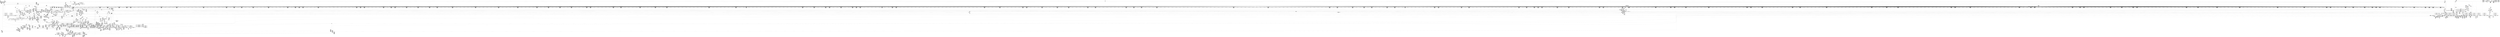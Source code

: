 digraph {
	CE0x4769210 [shape=record,shape=Mrecord,label="{CE0x4769210|cred_sid:_tmp1}"]
	CE0x464f290 [shape=record,shape=Mrecord,label="{CE0x464f290|cred_sid:_security|security/selinux/hooks.c,196|*SummSource*}"]
	CE0x4729370 [shape=record,shape=Mrecord,label="{CE0x4729370|0:_i32,_4:_i32,_8:_i16,_12:_i32,_16:_i32,_20:_i32,_24:_i32,_56:_i8*,_:_SCMRE_274,275_}"]
	CE0x46a6150 [shape=record,shape=Mrecord,label="{CE0x46a6150|8:_i8,_32:_%struct.inode*,_%struct.selinux_audit_data*,_456:_i8*,_:_SCMRE_160,161_}"]
	CE0x4664440 [shape=record,shape=Mrecord,label="{CE0x4664440|i64_2|*Constant*|*SummSource*}"]
	CE0x4677a00 [shape=record,shape=Mrecord,label="{CE0x4677a00|get_current:_tmp2|*SummSource*}"]
	CE0x4664360 [shape=record,shape=Mrecord,label="{CE0x4664360|selinux_file_lock:_tobool|security/selinux/hooks.c,3337|*SummSink*}"]
	CE0x467d020 [shape=record,shape=Mrecord,label="{CE0x467d020|GLOBAL:_current_task|Global_var:current_task|*SummSource*}"]
	CE0x46f3080 [shape=record,shape=Mrecord,label="{CE0x46f3080|inode_has_perm:_adp|Function::inode_has_perm&Arg::adp::|*SummSource*}"]
	CE0x46f1c60 [shape=record,shape=Mrecord,label="{CE0x46f1c60|GLOBAL:_inode_has_perm|*Constant*|*SummSource*}"]
	CE0x476afc0 [shape=record,shape=Mrecord,label="{CE0x476afc0|__validate_creds:_tmp9|include/linux/cred.h,175}"]
	CE0x4721a90 [shape=record,shape=Mrecord,label="{CE0x4721a90|0:_i32,_4:_i32,_8:_i16,_12:_i32,_16:_i32,_20:_i32,_24:_i32,_56:_i8*,_:_SCMRE_198,199_}"]
	CE0x471c410 [shape=record,shape=Mrecord,label="{CE0x471c410|0:_i32,_4:_i32,_8:_i16,_12:_i32,_16:_i32,_20:_i32,_24:_i32,_56:_i8*,_:_SCMRE_159,160_}"]
	CE0x46f4700 [shape=record,shape=Mrecord,label="{CE0x46f4700|file_has_perm:_call9|security/selinux/hooks.c,1695|*SummSource*}"]
	CE0x465eb30 [shape=record,shape=Mrecord,label="{CE0x465eb30|8:_i8,_32:_%struct.inode*,_%struct.selinux_audit_data*,_456:_i8*,_:_SCMRE_456,464_|*MultipleSource*|security/selinux/hooks.c, 1676|security/selinux/hooks.c,1674|Function::file_has_perm&Arg::file::|Function::selinux_file_lock&Arg::file::}"]
	CE0x47104b0 [shape=record,shape=Mrecord,label="{CE0x47104b0|cred_sid:_tmp5|security/selinux/hooks.c,196}"]
	CE0x469de00 [shape=record,shape=Mrecord,label="{CE0x469de00|i64*_getelementptr_inbounds_(_12_x_i64_,_12_x_i64_*___llvm_gcov_ctr170,_i64_0,_i64_10)|*Constant*|*SummSink*}"]
	CE0x466ad30 [shape=record,shape=Mrecord,label="{CE0x466ad30|selinux_file_lock:_tobool|security/selinux/hooks.c,3337|*SummSource*}"]
	CE0x467c000 [shape=record,shape=Mrecord,label="{CE0x467c000|8:_i8,_32:_%struct.inode*,_%struct.selinux_audit_data*,_456:_i8*,_:_SCMRE_8,9_}"]
	CE0x46559d0 [shape=record,shape=Mrecord,label="{CE0x46559d0|selinux_file_lock:_land.lhs.true2|*SummSink*}"]
	CE0x4669ef0 [shape=record,shape=Mrecord,label="{CE0x4669ef0|8:_i8,_32:_%struct.inode*,_%struct.selinux_audit_data*,_456:_i8*,_:_SCMRE_14,15_}"]
	CE0x475da90 [shape=record,shape=Mrecord,label="{CE0x475da90|inode_has_perm:_tmp12|security/selinux/hooks.c,1612|*SummSource*}"]
	CE0x46952e0 [shape=record,shape=Mrecord,label="{CE0x46952e0|file_inode:_entry|*SummSink*}"]
	CE0x46680a0 [shape=record,shape=Mrecord,label="{CE0x46680a0|i32_3337|*Constant*}"]
	CE0x4737200 [shape=record,shape=Mrecord,label="{CE0x4737200|0:_i32,_4:_i32,_8:_i16,_12:_i32,_16:_i32,_20:_i32,_24:_i32,_56:_i8*,_:_SCMRE_581,582_}"]
	CE0x465d640 [shape=record,shape=Mrecord,label="{CE0x465d640|8:_i8,_32:_%struct.inode*,_%struct.selinux_audit_data*,_456:_i8*,_:_SCMRE_408,416_|*MultipleSource*|security/selinux/hooks.c, 1676|security/selinux/hooks.c,1674|Function::file_has_perm&Arg::file::|Function::selinux_file_lock&Arg::file::}"]
	CE0x4766ea0 [shape=record,shape=Mrecord,label="{CE0x4766ea0|GLOBAL:___invalid_creds|*Constant*|*SummSource*}"]
	CE0x4670a20 [shape=record,shape=Mrecord,label="{CE0x4670a20|0:_i32,_4:_i32,_8:_i16,_12:_i32,_16:_i32,_20:_i32,_24:_i32,_56:_i8*,_:_SCMRE_72,76_|*MultipleSource*|*LoadInst*|include/linux/fs.h,1916|security/selinux/hooks.c,1675|Function::inode_has_perm&Arg::inode::|security/selinux/hooks.c,1611}"]
	CE0x464b150 [shape=record,shape=Mrecord,label="{CE0x464b150|selinux_file_lock:_cred4|security/selinux/hooks.c,3337|*SummSource*}"]
	CE0x46b4650 [shape=record,shape=Mrecord,label="{CE0x46b4650|8:_i8,_32:_%struct.inode*,_%struct.selinux_audit_data*,_456:_i8*,_:_SCMRE_216,224_|*MultipleSource*|security/selinux/hooks.c, 1676|security/selinux/hooks.c,1674|Function::file_has_perm&Arg::file::|Function::selinux_file_lock&Arg::file::}"]
	CE0x475de00 [shape=record,shape=Mrecord,label="{CE0x475de00|i64*_getelementptr_inbounds_(_8_x_i64_,_8_x_i64_*___llvm_gcov_ctr154,_i64_0,_i64_6)|*Constant*|*SummSink*}"]
	CE0x4679f50 [shape=record,shape=Mrecord,label="{CE0x4679f50|cred_sid:_tmp1|*SummSink*}"]
	CE0x469cc70 [shape=record,shape=Mrecord,label="{CE0x469cc70|8:_i8,_32:_%struct.inode*,_%struct.selinux_audit_data*,_456:_i8*,_:_SCMRE_64,65_}"]
	CE0x4711190 [shape=record,shape=Mrecord,label="{CE0x4711190|_ret_void,_!dbg_!27722|include/linux/cred.h,175|*SummSink*}"]
	CE0x46f27f0 [shape=record,shape=Mrecord,label="{CE0x46f27f0|inode_has_perm:_inode|Function::inode_has_perm&Arg::inode::|*SummSink*}"]
	CE0x4675420 [shape=record,shape=Mrecord,label="{CE0x4675420|cred_sid:_tmp5|security/selinux/hooks.c,196|*SummSource*}"]
	CE0x4763520 [shape=record,shape=Mrecord,label="{CE0x4763520|inode_has_perm:_call4|security/selinux/hooks.c,1617|*SummSink*}"]
	CE0x4748360 [shape=record,shape=Mrecord,label="{CE0x4748360|0:_i32,_4:_i32,_8:_i16,_12:_i32,_16:_i32,_20:_i32,_24:_i32,_56:_i8*,_:_SCMRE_935,936_}"]
	CE0x469d5f0 [shape=record,shape=Mrecord,label="{CE0x469d5f0|file_has_perm:_rc.0|*SummSource*}"]
	CE0x4745e40 [shape=record,shape=Mrecord,label="{CE0x4745e40|0:_i32,_4:_i32,_8:_i16,_12:_i32,_16:_i32,_20:_i32,_24:_i32,_56:_i8*,_:_SCMRE_913,914_}"]
	CE0x46a4990 [shape=record,shape=Mrecord,label="{CE0x46a4990|inode_has_perm:_do.end|*SummSource*}"]
	CE0x467bea0 [shape=record,shape=Mrecord,label="{CE0x467bea0|8:_i8,_32:_%struct.inode*,_%struct.selinux_audit_data*,_456:_i8*,_:_SCMRE_7,8_}"]
	CE0x46cf7f0 [shape=record,shape=Mrecord,label="{CE0x46cf7f0|file_inode:_tmp1|*SummSource*}"]
	CE0x470fc50 [shape=record,shape=Mrecord,label="{CE0x470fc50|GLOBAL:___llvm_gcov_ctr155|Global_var:__llvm_gcov_ctr155|*SummSource*}"]
	CE0x466c390 [shape=record,shape=Mrecord,label="{CE0x466c390|selinux_file_lock:_tmp13|security/selinux/hooks.c,3337|*SummSource*}"]
	CE0x46538f0 [shape=record,shape=Mrecord,label="{CE0x46538f0|selinux_file_lock:_tmp7|security/selinux/hooks.c,3337}"]
	CE0x471e5e0 [shape=record,shape=Mrecord,label="{CE0x471e5e0|__validate_creds:_expval|include/linux/cred.h,173|*SummSource*}"]
	CE0x46b8240 [shape=record,shape=Mrecord,label="{CE0x46b8240|8:_i8,_32:_%struct.inode*,_%struct.selinux_audit_data*,_456:_i8*,_:_SCMRE_174,175_}"]
	"CONST[source:2(external),value:2(dynamic)][purpose:{subject}]"
	CE0x4743e30 [shape=record,shape=Mrecord,label="{CE0x4743e30|0:_i32,_4:_i32,_8:_i16,_12:_i32,_16:_i32,_20:_i32,_24:_i32,_56:_i8*,_:_SCMRE_894,895_}"]
	CE0x465d920 [shape=record,shape=Mrecord,label="{CE0x465d920|8:_i8,_32:_%struct.inode*,_%struct.selinux_audit_data*,_456:_i8*,_:_SCMRE_416,424_|*MultipleSource*|security/selinux/hooks.c, 1676|security/selinux/hooks.c,1674|Function::file_has_perm&Arg::file::|Function::selinux_file_lock&Arg::file::}"]
	CE0x46b9000 [shape=record,shape=Mrecord,label="{CE0x46b9000|8:_i8,_32:_%struct.inode*,_%struct.selinux_audit_data*,_456:_i8*,_:_SCMRE_184,185_}"]
	CE0x47296d0 [shape=record,shape=Mrecord,label="{CE0x47296d0|0:_i32,_4:_i32,_8:_i16,_12:_i32,_16:_i32,_20:_i32,_24:_i32,_56:_i8*,_:_SCMRE_276,277_}"]
	CE0x47444f0 [shape=record,shape=Mrecord,label="{CE0x47444f0|0:_i32,_4:_i32,_8:_i16,_12:_i32,_16:_i32,_20:_i32,_24:_i32,_56:_i8*,_:_SCMRE_898,899_}"]
	CE0x46d0080 [shape=record,shape=Mrecord,label="{CE0x46d0080|file_inode:_tmp2}"]
	CE0x475c1d0 [shape=record,shape=Mrecord,label="{CE0x475c1d0|inode_has_perm:_tmp9|security/selinux/hooks.c,1611|*SummSource*}"]
	CE0x4711d40 [shape=record,shape=Mrecord,label="{CE0x4711d40|i1_true|*Constant*}"]
	CE0x4653b40 [shape=record,shape=Mrecord,label="{CE0x4653b40|selinux_file_lock:_tmp7|security/selinux/hooks.c,3337|*SummSink*}"]
	CE0x4714eb0 [shape=record,shape=Mrecord,label="{CE0x4714eb0|inode_has_perm:_tmp2}"]
	CE0x4758510 [shape=record,shape=Mrecord,label="{CE0x4758510|inode_has_perm:_tobool|security/selinux/hooks.c,1611}"]
	CE0x4763780 [shape=record,shape=Mrecord,label="{CE0x4763780|i32_(i32,_i32,_i16,_i32,_%struct.common_audit_data*)*_bitcast_(i32_(i32,_i32,_i16,_i32,_%struct.common_audit_data.495*)*_avc_has_perm_to_i32_(i32,_i32,_i16,_i32,_%struct.common_audit_data*)*)|*Constant*}"]
	CE0x46d6810 [shape=record,shape=Mrecord,label="{CE0x46d6810|file_has_perm:_tmp6|security/selinux/hooks.c,1683|*SummSource*}"]
	CE0x4765c90 [shape=record,shape=Mrecord,label="{CE0x4765c90|__validate_creds:_tmp6|include/linux/cred.h,174}"]
	CE0x466ff60 [shape=record,shape=Mrecord,label="{CE0x466ff60|file_has_perm:_tmp4|security/selinux/hooks.c,1681|*SummSink*}"]
	CE0x4665d50 [shape=record,shape=Mrecord,label="{CE0x4665d50|selinux_file_lock:_tmp6|security/selinux/hooks.c,3337|*SummSource*}"]
	CE0x4664720 [shape=record,shape=Mrecord,label="{CE0x4664720|selinux_file_lock:_tmp16|security/selinux/hooks.c,3337|*SummSource*}"]
	CE0x472f390 [shape=record,shape=Mrecord,label="{CE0x472f390|0:_i32,_4:_i32,_8:_i16,_12:_i32,_16:_i32,_20:_i32,_24:_i32,_56:_i8*,_:_SCMRE_416,424_|*MultipleSource*|*LoadInst*|include/linux/fs.h,1916|security/selinux/hooks.c,1675|Function::inode_has_perm&Arg::inode::|security/selinux/hooks.c,1611}"]
	CE0x46d6e50 [shape=record,shape=Mrecord,label="{CE0x46d6e50|i64_2|*Constant*}"]
	CE0x46b4d10 [shape=record,shape=Mrecord,label="{CE0x46b4d10|8:_i8,_32:_%struct.inode*,_%struct.selinux_audit_data*,_456:_i8*,_:_SCMRE_248,256_|*MultipleSource*|security/selinux/hooks.c, 1676|security/selinux/hooks.c,1674|Function::file_has_perm&Arg::file::|Function::selinux_file_lock&Arg::file::}"]
	CE0x61bfbe0 [shape=record,shape=Mrecord,label="{CE0x61bfbe0|selinux_file_lock:_tmp2}"]
	CE0x4693910 [shape=record,shape=Mrecord,label="{CE0x4693910|i8_1|*Constant*}"]
	CE0x467c960 [shape=record,shape=Mrecord,label="{CE0x467c960|selinux_file_lock:_tmp9|security/selinux/hooks.c,3337|*SummSource*}"]
	CE0x47218e0 [shape=record,shape=Mrecord,label="{CE0x47218e0|0:_i32,_4:_i32,_8:_i16,_12:_i32,_16:_i32,_20:_i32,_24:_i32,_56:_i8*,_:_SCMRE_197,198_}"]
	CE0x46db2e0 [shape=record,shape=Mrecord,label="{CE0x46db2e0|_ret_i32_%retval.0,_!dbg_!27728|security/selinux/avc.c,775}"]
	CE0x4713dc0 [shape=record,shape=Mrecord,label="{CE0x4713dc0|0:_i32,_4:_i32,_8:_i16,_12:_i32,_16:_i32,_20:_i32,_24:_i32,_56:_i8*,_:_SCMRE_16,24_|*MultipleSource*|*LoadInst*|include/linux/fs.h,1916|security/selinux/hooks.c,1675|Function::inode_has_perm&Arg::inode::|security/selinux/hooks.c,1611}"]
	CE0x46b92c0 [shape=record,shape=Mrecord,label="{CE0x46b92c0|8:_i8,_32:_%struct.inode*,_%struct.selinux_audit_data*,_456:_i8*,_:_SCMRE_186,187_}"]
	CE0x47204a0 [shape=record,shape=Mrecord,label="{CE0x47204a0|0:_i32,_4:_i32,_8:_i16,_12:_i32,_16:_i32,_20:_i32,_24:_i32,_56:_i8*,_:_SCMRE_185,186_}"]
	CE0x4670ce0 [shape=record,shape=Mrecord,label="{CE0x4670ce0|0:_i32,_4:_i32,_8:_i16,_12:_i32,_16:_i32,_20:_i32,_24:_i32,_56:_i8*,_:_SCMRE_76,80_|*MultipleSource*|*LoadInst*|include/linux/fs.h,1916|security/selinux/hooks.c,1675|Function::inode_has_perm&Arg::inode::|security/selinux/hooks.c,1611}"]
	CE0x472d390 [shape=record,shape=Mrecord,label="{CE0x472d390|0:_i32,_4:_i32,_8:_i16,_12:_i32,_16:_i32,_20:_i32,_24:_i32,_56:_i8*,_:_SCMRE_472,473_}"]
	CE0x46f0ec0 [shape=record,shape=Mrecord,label="{CE0x46f0ec0|file_has_perm:_tmp23|security/selinux/hooks.c,1694|*SummSource*}"]
	CE0x46b2c30 [shape=record,shape=Mrecord,label="{CE0x46b2c30|8:_i8,_32:_%struct.inode*,_%struct.selinux_audit_data*,_456:_i8*,_:_SCMRE_197,198_}"]
	CE0x46555e0 [shape=record,shape=Mrecord,label="{CE0x46555e0|selinux_file_lock:_land.lhs.true|*SummSource*}"]
	CE0x46f4870 [shape=record,shape=Mrecord,label="{CE0x46f4870|file_has_perm:_call9|security/selinux/hooks.c,1695|*SummSink*}"]
	CE0x46f0660 [shape=record,shape=Mrecord,label="{CE0x46f0660|file_has_perm:_tmp21|security/selinux/hooks.c,1694|*SummSink*}"]
	CE0x4731550 [shape=record,shape=Mrecord,label="{CE0x4731550|0:_i32,_4:_i32,_8:_i16,_12:_i32,_16:_i32,_20:_i32,_24:_i32,_56:_i8*,_:_SCMRE_480,481_}"]
	CE0x46cf4e0 [shape=record,shape=Mrecord,label="{CE0x46cf4e0|i64_1|*Constant*}"]
	CE0x46de840 [shape=record,shape=Mrecord,label="{CE0x46de840|file_has_perm:_tmp16|security/selinux/hooks.c,1689}"]
	CE0x46ef8f0 [shape=record,shape=Mrecord,label="{CE0x46ef8f0|i64_7|*Constant*|*SummSource*}"]
	CE0x4667e20 [shape=record,shape=Mrecord,label="{CE0x4667e20|i8*_getelementptr_inbounds_(_25_x_i8_,_25_x_i8_*_.str3,_i32_0,_i32_0)|*Constant*|*SummSource*}"]
	CE0x464b770 [shape=record,shape=Mrecord,label="{CE0x464b770|selinux_file_lock:_tmp21|security/selinux/hooks.c,3337|*SummSink*}"]
	CE0x472e5d0 [shape=record,shape=Mrecord,label="{CE0x472e5d0|0:_i32,_4:_i32,_8:_i16,_12:_i32,_16:_i32,_20:_i32,_24:_i32,_56:_i8*,_:_SCMRE_376,384_|*MultipleSource*|*LoadInst*|include/linux/fs.h,1916|security/selinux/hooks.c,1675|Function::inode_has_perm&Arg::inode::|security/selinux/hooks.c,1611}"]
	CE0x47679e0 [shape=record,shape=Mrecord,label="{CE0x47679e0|inode_has_perm:_tmp16|security/selinux/hooks.c,1615|*SummSource*}"]
	CE0x4754ea0 [shape=record,shape=Mrecord,label="{CE0x4754ea0|__validate_creds:_tmp4|include/linux/cred.h,173}"]
	CE0x47547e0 [shape=record,shape=Mrecord,label="{CE0x47547e0|inode_has_perm:_tmp19|security/selinux/hooks.c,1618}"]
	CE0x4711010 [shape=record,shape=Mrecord,label="{CE0x4711010|_ret_void,_!dbg_!27722|include/linux/cred.h,175|*SummSource*}"]
	CE0x46deeb0 [shape=record,shape=Mrecord,label="{CE0x46deeb0|file_has_perm:_tmp17|security/selinux/hooks.c,1689}"]
	CE0x4755560 [shape=record,shape=Mrecord,label="{CE0x4755560|__validate_creds:_tobool|include/linux/cred.h,173}"]
	CE0x465bbe0 [shape=record,shape=Mrecord,label="{CE0x465bbe0|8:_i8,_32:_%struct.inode*,_%struct.selinux_audit_data*,_456:_i8*,_:_SCMRE_328,336_|*MultipleSource*|security/selinux/hooks.c, 1676|security/selinux/hooks.c,1674|Function::file_has_perm&Arg::file::|Function::selinux_file_lock&Arg::file::}"]
	CE0x4677a70 [shape=record,shape=Mrecord,label="{CE0x4677a70|get_current:_tmp2|*SummSink*}"]
	CE0x4651750 [shape=record,shape=Mrecord,label="{CE0x4651750|inode_has_perm:_tmp4|security/selinux/hooks.c,1609|*SummSource*}"]
	CE0x474b490 [shape=record,shape=Mrecord,label="{CE0x474b490|inode_has_perm:_tmp13|security/selinux/hooks.c,1614|*SummSource*}"]
	CE0x4730f20 [shape=record,shape=Mrecord,label="{CE0x4730f20|0:_i32,_4:_i32,_8:_i16,_12:_i32,_16:_i32,_20:_i32,_24:_i32,_56:_i8*,_:_SCMRE_476,477_}"]
	CE0x470ef40 [shape=record,shape=Mrecord,label="{CE0x470ef40|i32_1609|*Constant*|*SummSink*}"]
	CE0x4694770 [shape=record,shape=Mrecord,label="{CE0x4694770|file_has_perm:_tmp3|security/selinux/hooks.c,1674|*SummSink*}"]
	CE0x4666180 [shape=record,shape=Mrecord,label="{CE0x4666180|i64_3|*Constant*|*SummSource*}"]
	CE0x4695050 [shape=record,shape=Mrecord,label="{CE0x4695050|GLOBAL:_file_inode|*Constant*|*SummSink*}"]
	CE0x464bce0 [shape=record,shape=Mrecord,label="{CE0x464bce0|selinux_file_lock:_call5|security/selinux/hooks.c,3339|*SummSource*}"]
	CE0x4720800 [shape=record,shape=Mrecord,label="{CE0x4720800|0:_i32,_4:_i32,_8:_i16,_12:_i32,_16:_i32,_20:_i32,_24:_i32,_56:_i8*,_:_SCMRE_187,188_}"]
	CE0x47166f0 [shape=record,shape=Mrecord,label="{CE0x47166f0|__validate_creds:_conv|include/linux/cred.h,173|*SummSink*}"]
	CE0x4655170 [shape=record,shape=Mrecord,label="{CE0x4655170|selinux_file_lock:_if.then}"]
	CE0x467b870 [shape=record,shape=Mrecord,label="{CE0x467b870|file_has_perm:_if.end10}"]
	CE0x46f1480 [shape=record,shape=Mrecord,label="{CE0x46f1480|i64*_getelementptr_inbounds_(_12_x_i64_,_12_x_i64_*___llvm_gcov_ctr170,_i64_0,_i64_9)|*Constant*|*SummSource*}"]
	CE0x46df020 [shape=record,shape=Mrecord,label="{CE0x46df020|file_has_perm:_tmp17|security/selinux/hooks.c,1689|*SummSource*}"]
	CE0x4749420 [shape=record,shape=Mrecord,label="{CE0x4749420|0:_i32,_4:_i32,_8:_i16,_12:_i32,_16:_i32,_20:_i32,_24:_i32,_56:_i8*,_:_SCMRE_978,979_}"]
	CE0x46525f0 [shape=record,shape=Mrecord,label="{CE0x46525f0|8:_i8,_32:_%struct.inode*,_%struct.selinux_audit_data*,_456:_i8*,_:_SCMRE_118,119_}"]
	CE0x473fcd0 [shape=record,shape=Mrecord,label="{CE0x473fcd0|0:_i32,_4:_i32,_8:_i16,_12:_i32,_16:_i32,_20:_i32,_24:_i32,_56:_i8*,_:_SCMRE_824,832_|*MultipleSource*|*LoadInst*|include/linux/fs.h,1916|security/selinux/hooks.c,1675|Function::inode_has_perm&Arg::inode::|security/selinux/hooks.c,1611}"]
	CE0x46b5c40 [shape=record,shape=Mrecord,label="{CE0x46b5c40|8:_i8,_32:_%struct.inode*,_%struct.selinux_audit_data*,_456:_i8*,_:_SCMRE_304,312_|*MultipleSource*|security/selinux/hooks.c, 1676|security/selinux/hooks.c,1674|Function::file_has_perm&Arg::file::|Function::selinux_file_lock&Arg::file::}"]
	CE0x4739210 [shape=record,shape=Mrecord,label="{CE0x4739210|0:_i32,_4:_i32,_8:_i16,_12:_i32,_16:_i32,_20:_i32,_24:_i32,_56:_i8*,_:_SCMRE_600,601_}"]
	CE0x61bfb70 [shape=record,shape=Mrecord,label="{CE0x61bfb70|selinux_file_lock:_tmp2|*SummSink*}"]
	CE0x4756670 [shape=record,shape=Mrecord,label="{CE0x4756670|i64*_getelementptr_inbounds_(_5_x_i64_,_5_x_i64_*___llvm_gcov_ctr155,_i64_0,_i64_0)|*Constant*|*SummSource*}"]
	CE0x471eb50 [shape=record,shape=Mrecord,label="{CE0x471eb50|0:_i32,_4:_i32,_8:_i16,_12:_i32,_16:_i32,_20:_i32,_24:_i32,_56:_i8*,_:_SCMRE_170,171_}"]
	CE0x464c430 [shape=record,shape=Mrecord,label="{CE0x464c430|selinux_file_lock:_file|Function::selinux_file_lock&Arg::file::|*SummSink*}"]
	CE0x4763010 [shape=record,shape=Mrecord,label="{CE0x4763010|avc_has_perm:_tsid|Function::avc_has_perm&Arg::tsid::}"]
	CE0x473a4a0 [shape=record,shape=Mrecord,label="{CE0x473a4a0|0:_i32,_4:_i32,_8:_i16,_12:_i32,_16:_i32,_20:_i32,_24:_i32,_56:_i8*,_:_SCMRE_611,612_}"]
	CE0x476b420 [shape=record,shape=Mrecord,label="{CE0x476b420|i64*_getelementptr_inbounds_(_2_x_i64_,_2_x_i64_*___llvm_gcov_ctr131,_i64_0,_i64_0)|*Constant*}"]
	CE0x4748510 [shape=record,shape=Mrecord,label="{CE0x4748510|0:_i32,_4:_i32,_8:_i16,_12:_i32,_16:_i32,_20:_i32,_24:_i32,_56:_i8*,_:_SCMRE_976,977_}"]
	CE0x47337d0 [shape=record,shape=Mrecord,label="{CE0x47337d0|0:_i32,_4:_i32,_8:_i16,_12:_i32,_16:_i32,_20:_i32,_24:_i32,_56:_i8*,_:_SCMRE_536,540_|*MultipleSource*|*LoadInst*|include/linux/fs.h,1916|security/selinux/hooks.c,1675|Function::inode_has_perm&Arg::inode::|security/selinux/hooks.c,1611}"]
	CE0x469e170 [shape=record,shape=Mrecord,label="{CE0x469e170|file_has_perm:_tmp27|security/selinux/hooks.c,1694|*SummSource*}"]
	CE0x4664100 [shape=record,shape=Mrecord,label="{CE0x4664100|selinux_file_lock:_if.then|*SummSink*}"]
	CE0x46548d0 [shape=record,shape=Mrecord,label="{CE0x46548d0|selinux_file_lock:_tmp10|security/selinux/hooks.c,3337|*SummSource*}"]
	CE0x4765d00 [shape=record,shape=Mrecord,label="{CE0x4765d00|__validate_creds:_tmp6|include/linux/cred.h,174|*SummSource*}"]
	CE0x47393c0 [shape=record,shape=Mrecord,label="{CE0x47393c0|0:_i32,_4:_i32,_8:_i16,_12:_i32,_16:_i32,_20:_i32,_24:_i32,_56:_i8*,_:_SCMRE_601,602_}"]
	CE0x4711810 [shape=record,shape=Mrecord,label="{CE0x4711810|inode_has_perm:_bb|*SummSource*}"]
	CE0x47662d0 [shape=record,shape=Mrecord,label="{CE0x47662d0|GLOBAL:___invalid_creds|*Constant*}"]
	CE0x4733a90 [shape=record,shape=Mrecord,label="{CE0x4733a90|0:_i32,_4:_i32,_8:_i16,_12:_i32,_16:_i32,_20:_i32,_24:_i32,_56:_i8*,_:_SCMRE_540,544_|*MultipleSource*|*LoadInst*|include/linux/fs.h,1916|security/selinux/hooks.c,1675|Function::inode_has_perm&Arg::inode::|security/selinux/hooks.c,1611}"]
	CE0x473ca10 [shape=record,shape=Mrecord,label="{CE0x473ca10|0:_i32,_4:_i32,_8:_i16,_12:_i32,_16:_i32,_20:_i32,_24:_i32,_56:_i8*,_:_SCMRE_672,680_|*MultipleSource*|*LoadInst*|include/linux/fs.h,1916|security/selinux/hooks.c,1675|Function::inode_has_perm&Arg::inode::|security/selinux/hooks.c,1611}"]
	CE0x46dc0a0 [shape=record,shape=Mrecord,label="{CE0x46dc0a0|i64*_getelementptr_inbounds_(_12_x_i64_,_12_x_i64_*___llvm_gcov_ctr170,_i64_0,_i64_5)|*Constant*}"]
	CE0x46cf550 [shape=record,shape=Mrecord,label="{CE0x46cf550|file_inode:_tmp1}"]
	CE0x4670760 [shape=record,shape=Mrecord,label="{CE0x4670760|0:_i32,_4:_i32,_8:_i16,_12:_i32,_16:_i32,_20:_i32,_24:_i32,_56:_i8*,_:_SCMRE_64,72_|*MultipleSource*|*LoadInst*|include/linux/fs.h,1916|security/selinux/hooks.c,1675|Function::inode_has_perm&Arg::inode::|security/selinux/hooks.c,1611}"]
	CE0x46684a0 [shape=record,shape=Mrecord,label="{CE0x46684a0|selinux_file_lock:_tmp8|security/selinux/hooks.c,3337}"]
	CE0x4745ff0 [shape=record,shape=Mrecord,label="{CE0x4745ff0|0:_i32,_4:_i32,_8:_i16,_12:_i32,_16:_i32,_20:_i32,_24:_i32,_56:_i8*,_:_SCMRE_914,915_}"]
	CE0x4764b10 [shape=record,shape=Mrecord,label="{CE0x4764b10|i64*_getelementptr_inbounds_(_8_x_i64_,_8_x_i64_*___llvm_gcov_ctr154,_i64_0,_i64_7)|*Constant*}"]
	CE0x464ebc0 [shape=record,shape=Mrecord,label="{CE0x464ebc0|get_current:_bb|*SummSource*}"]
	CE0x4734b30 [shape=record,shape=Mrecord,label="{CE0x4734b30|0:_i32,_4:_i32,_8:_i16,_12:_i32,_16:_i32,_20:_i32,_24:_i32,_56:_i8*,_:_SCMRE_558,559_}"]
	CE0x466c320 [shape=record,shape=Mrecord,label="{CE0x466c320|selinux_file_lock:_tmp13|security/selinux/hooks.c,3337}"]
	CE0x46a9b50 [shape=record,shape=Mrecord,label="{CE0x46a9b50|i64*_getelementptr_inbounds_(_8_x_i64_,_8_x_i64_*___llvm_gcov_ctr154,_i64_0,_i64_2)|*Constant*|*SummSource*}"]
	CE0x47581c0 [shape=record,shape=Mrecord,label="{CE0x47581c0|inode_has_perm:_and|security/selinux/hooks.c,1611|*SummSink*}"]
	CE0x4691b30 [shape=record,shape=Mrecord,label="{CE0x4691b30|file_has_perm:_sid2|security/selinux/hooks.c,1683}"]
	CE0x46bae00 [shape=record,shape=Mrecord,label="{CE0x46bae00|file_has_perm:_if.then8|*SummSource*}"]
	CE0x46a6410 [shape=record,shape=Mrecord,label="{CE0x46a6410|8:_i8,_32:_%struct.inode*,_%struct.selinux_audit_data*,_456:_i8*,_:_SCMRE_162,163_}"]
	CE0x4645370 [shape=record,shape=Mrecord,label="{CE0x4645370|selinux_file_lock:_land.lhs.true}"]
	CE0x468c9e0 [shape=record,shape=Mrecord,label="{CE0x468c9e0|0:_i32,_4:_i32,_8:_i16,_12:_i32,_16:_i32,_20:_i32,_24:_i32,_56:_i8*,_:_SCMRE_253,254_}"]
	CE0x46488e0 [shape=record,shape=Mrecord,label="{CE0x46488e0|8:_i8,_32:_%struct.inode*,_%struct.selinux_audit_data*,_456:_i8*,_:_SCMRE_108,109_}"]
	CE0x4651930 [shape=record,shape=Mrecord,label="{CE0x4651930|file_has_perm:_tmp1}"]
	CE0x4695eb0 [shape=record,shape=Mrecord,label="{CE0x4695eb0|8:_i8,_32:_%struct.inode*,_%struct.selinux_audit_data*,_456:_i8*,_:_SCMRE_126,127_}"]
	CE0x4650960 [shape=record,shape=Mrecord,label="{CE0x4650960|i64*_getelementptr_inbounds_(_2_x_i64_,_2_x_i64_*___llvm_gcov_ctr98,_i64_0,_i64_0)|*Constant*|*SummSource*}"]
	CE0x474ddc0 [shape=record,shape=Mrecord,label="{CE0x474ddc0|inode_has_perm:_tmp15|*LoadInst*|security/selinux/hooks.c,1615}"]
	CE0x46667f0 [shape=record,shape=Mrecord,label="{CE0x46667f0|i64_0|*Constant*|*SummSource*}"]
	CE0x4764590 [shape=record,shape=Mrecord,label="{CE0x4764590|inode_has_perm:_retval.0|*SummSource*}"]
	CE0x4732f90 [shape=record,shape=Mrecord,label="{CE0x4732f90|0:_i32,_4:_i32,_8:_i16,_12:_i32,_16:_i32,_20:_i32,_24:_i32,_56:_i8*,_:_SCMRE_512,520_|*MultipleSource*|*LoadInst*|include/linux/fs.h,1916|security/selinux/hooks.c,1675|Function::inode_has_perm&Arg::inode::|security/selinux/hooks.c,1611}"]
	CE0x4661d40 [shape=record,shape=Mrecord,label="{CE0x4661d40|selinux_file_lock:_call|security/selinux/hooks.c,3337|*SummSink*}"]
	CE0x46a4cb0 [shape=record,shape=Mrecord,label="{CE0x46a4cb0|inode_has_perm:_tmp5|security/selinux/hooks.c,1609|*SummSink*}"]
	CE0x47430b0 [shape=record,shape=Mrecord,label="{CE0x47430b0|0:_i32,_4:_i32,_8:_i16,_12:_i32,_16:_i32,_20:_i32,_24:_i32,_56:_i8*,_:_SCMRE_886,887_}"]
	CE0x4697280 [shape=record,shape=Mrecord,label="{CE0x4697280|file_has_perm:_if.end|*SummSource*}"]
	CE0x465deb0 [shape=record,shape=Mrecord,label="{CE0x465deb0|8:_i8,_32:_%struct.inode*,_%struct.selinux_audit_data*,_456:_i8*,_:_SCMRE_428,432_|*MultipleSource*|security/selinux/hooks.c, 1676|security/selinux/hooks.c,1674|Function::file_has_perm&Arg::file::|Function::selinux_file_lock&Arg::file::}"]
	CE0x4762b60 [shape=record,shape=Mrecord,label="{CE0x4762b60|inode_has_perm:_sclass|security/selinux/hooks.c,1617|*SummSource*}"]
	CE0x475c580 [shape=record,shape=Mrecord,label="{CE0x475c580|inode_has_perm:_tmp10|security/selinux/hooks.c,1611}"]
	CE0x4665940 [shape=record,shape=Mrecord,label="{CE0x4665940|i64_4|*Constant*|*SummSource*}"]
	CE0x4660500 [shape=record,shape=Mrecord,label="{CE0x4660500|_ret_i32_%tmp6,_!dbg_!27716|security/selinux/hooks.c,197|*SummSource*}"]
	CE0x475b360 [shape=record,shape=Mrecord,label="{CE0x475b360|inode_has_perm:_tmp7|security/selinux/hooks.c,1611|*SummSink*}"]
	CE0x4741e20 [shape=record,shape=Mrecord,label="{CE0x4741e20|0:_i32,_4:_i32,_8:_i16,_12:_i32,_16:_i32,_20:_i32,_24:_i32,_56:_i8*,_:_SCMRE_875,876_}"]
	CE0x4727f30 [shape=record,shape=Mrecord,label="{CE0x4727f30|0:_i32,_4:_i32,_8:_i16,_12:_i32,_16:_i32,_20:_i32,_24:_i32,_56:_i8*,_:_SCMRE_262,263_}"]
	CE0x46a4f30 [shape=record,shape=Mrecord,label="{CE0x46a4f30|__validate_creds:_tobool|include/linux/cred.h,173|*SummSink*}"]
	CE0x470df90 [shape=record,shape=Mrecord,label="{CE0x470df90|inode_has_perm:_tmp1|*SummSource*}"]
	CE0x472cb20 [shape=record,shape=Mrecord,label="{CE0x472cb20|0:_i32,_4:_i32,_8:_i16,_12:_i32,_16:_i32,_20:_i32,_24:_i32,_56:_i8*,_:_SCMRE_307,308_}"]
	CE0x4710200 [shape=record,shape=Mrecord,label="{CE0x4710200|_ret_void,_!dbg_!27722|include/linux/cred.h,175}"]
	CE0x47652b0 [shape=record,shape=Mrecord,label="{CE0x47652b0|__validate_creds:_tmp5|include/linux/cred.h,173|*SummSink*}"]
	CE0x46945f0 [shape=record,shape=Mrecord,label="{CE0x46945f0|file_has_perm:_tmp3|security/selinux/hooks.c,1674}"]
	CE0x464ef30 [shape=record,shape=Mrecord,label="{CE0x464ef30|i32_22|*Constant*|*SummSource*}"]
	CE0x46ba510 [shape=record,shape=Mrecord,label="{CE0x46ba510|8:_i8,_32:_%struct.inode*,_%struct.selinux_audit_data*,_456:_i8*,_:_SCMRE_84,85_}"]
	CE0x4714410 [shape=record,shape=Mrecord,label="{CE0x4714410|GLOBAL:_llvm.expect.i64|*Constant*}"]
	CE0x4711db0 [shape=record,shape=Mrecord,label="{CE0x4711db0|GLOBAL:_creds_are_invalid|*Constant*|*SummSource*}"]
	CE0x46b5240 [shape=record,shape=Mrecord,label="{CE0x46b5240|8:_i8,_32:_%struct.inode*,_%struct.selinux_audit_data*,_456:_i8*,_:_SCMRE_264,280_|*MultipleSource*|security/selinux/hooks.c, 1676|security/selinux/hooks.c,1674|Function::file_has_perm&Arg::file::|Function::selinux_file_lock&Arg::file::}"]
	CE0x465e630 [shape=record,shape=Mrecord,label="{CE0x465e630|8:_i8,_32:_%struct.inode*,_%struct.selinux_audit_data*,_456:_i8*,_:_SCMRE_440,448_|*MultipleSource*|security/selinux/hooks.c, 1676|security/selinux/hooks.c,1674|Function::file_has_perm&Arg::file::|Function::selinux_file_lock&Arg::file::}"]
	CE0x47415b0 [shape=record,shape=Mrecord,label="{CE0x47415b0|0:_i32,_4:_i32,_8:_i16,_12:_i32,_16:_i32,_20:_i32,_24:_i32,_56:_i8*,_:_SCMRE_870,871_}"]
	CE0x4696b40 [shape=record,shape=Mrecord,label="{CE0x4696b40|8:_i8,_32:_%struct.inode*,_%struct.selinux_audit_data*,_456:_i8*,_:_SCMRE_146,147_}"]
	CE0x464ea60 [shape=record,shape=Mrecord,label="{CE0x464ea60|get_current:_bb}"]
	CE0x46ac7d0 [shape=record,shape=Mrecord,label="{CE0x46ac7d0|i64*_getelementptr_inbounds_(_2_x_i64_,_2_x_i64_*___llvm_gcov_ctr131,_i64_0,_i64_1)|*Constant*|*SummSource*}"]
	CE0x4677c50 [shape=record,shape=Mrecord,label="{CE0x4677c50|8:_i8,_32:_%struct.inode*,_%struct.selinux_audit_data*,_456:_i8*,_:_SCMRE_95,96_}"]
	CE0x472ab10 [shape=record,shape=Mrecord,label="{CE0x472ab10|0:_i32,_4:_i32,_8:_i16,_12:_i32,_16:_i32,_20:_i32,_24:_i32,_56:_i8*,_:_SCMRE_288,289_}"]
	CE0x464ee90 [shape=record,shape=Mrecord,label="{CE0x464ee90|i32_22|*Constant*}"]
	CE0x47466b0 [shape=record,shape=Mrecord,label="{CE0x47466b0|0:_i32,_4:_i32,_8:_i16,_12:_i32,_16:_i32,_20:_i32,_24:_i32,_56:_i8*,_:_SCMRE_918,919_}"]
	CE0x4734860 [shape=record,shape=Mrecord,label="{CE0x4734860|0:_i32,_4:_i32,_8:_i16,_12:_i32,_16:_i32,_20:_i32,_24:_i32,_56:_i8*,_:_SCMRE_556,557_}"]
	CE0x4721580 [shape=record,shape=Mrecord,label="{CE0x4721580|0:_i32,_4:_i32,_8:_i16,_12:_i32,_16:_i32,_20:_i32,_24:_i32,_56:_i8*,_:_SCMRE_195,196_}"]
	CE0x471a440 [shape=record,shape=Mrecord,label="{CE0x471a440|0:_i32,_4:_i32,_8:_i16,_12:_i32,_16:_i32,_20:_i32,_24:_i32,_56:_i8*,_:_SCMRE_112,120_|*MultipleSource*|*LoadInst*|include/linux/fs.h,1916|security/selinux/hooks.c,1675|Function::inode_has_perm&Arg::inode::|security/selinux/hooks.c,1611}"]
	CE0x46d7200 [shape=record,shape=Mrecord,label="{CE0x46d7200|file_has_perm:_tmp7|security/selinux/hooks.c,1683|*SummSink*}"]
	CE0x46a6e00 [shape=record,shape=Mrecord,label="{CE0x46a6e00|inode_has_perm:_tmp5|security/selinux/hooks.c,1609|*SummSource*}"]
	CE0x47595b0 [shape=record,shape=Mrecord,label="{CE0x47595b0|inode_has_perm:_lnot.ext|security/selinux/hooks.c,1611}"]
	CE0x4693470 [shape=record,shape=Mrecord,label="{CE0x4693470|file_has_perm:_type|security/selinux/hooks.c,1680}"]
	CE0x4722e60 [shape=record,shape=Mrecord,label="{CE0x4722e60|0:_i32,_4:_i32,_8:_i16,_12:_i32,_16:_i32,_20:_i32,_24:_i32,_56:_i8*,_:_SCMRE_216,224_|*MultipleSource*|*LoadInst*|include/linux/fs.h,1916|security/selinux/hooks.c,1675|Function::inode_has_perm&Arg::inode::|security/selinux/hooks.c,1611}"]
	CE0x46517c0 [shape=record,shape=Mrecord,label="{CE0x46517c0|inode_has_perm:_tmp4|security/selinux/hooks.c,1609|*SummSink*}"]
	CE0x4660630 [shape=record,shape=Mrecord,label="{CE0x4660630|_ret_i32_%tmp6,_!dbg_!27716|security/selinux/hooks.c,197|*SummSink*}"]
	CE0x4648a40 [shape=record,shape=Mrecord,label="{CE0x4648a40|8:_i8,_32:_%struct.inode*,_%struct.selinux_audit_data*,_456:_i8*,_:_SCMRE_109,110_}"]
	CE0x473bbd0 [shape=record,shape=Mrecord,label="{CE0x473bbd0|0:_i32,_4:_i32,_8:_i16,_12:_i32,_16:_i32,_20:_i32,_24:_i32,_56:_i8*,_:_SCMRE_632,640_|*MultipleSource*|*LoadInst*|include/linux/fs.h,1916|security/selinux/hooks.c,1675|Function::inode_has_perm&Arg::inode::|security/selinux/hooks.c,1611}"]
	CE0x468d250 [shape=record,shape=Mrecord,label="{CE0x468d250|0:_i32,_4:_i32,_8:_i16,_12:_i32,_16:_i32,_20:_i32,_24:_i32,_56:_i8*,_:_SCMRE_258,259_}"]
	CE0x468c4d0 [shape=record,shape=Mrecord,label="{CE0x468c4d0|0:_i32,_4:_i32,_8:_i16,_12:_i32,_16:_i32,_20:_i32,_24:_i32,_56:_i8*,_:_SCMRE_250,251_}"]
	CE0x4668630 [shape=record,shape=Mrecord,label="{CE0x4668630|selinux_file_lock:_tmp8|security/selinux/hooks.c,3337|*SummSource*}"]
	CE0x4729010 [shape=record,shape=Mrecord,label="{CE0x4729010|0:_i32,_4:_i32,_8:_i16,_12:_i32,_16:_i32,_20:_i32,_24:_i32,_56:_i8*,_:_SCMRE_272,273_}"]
	CE0x4649450 [shape=record,shape=Mrecord,label="{CE0x4649450|selinux_file_lock:_call|security/selinux/hooks.c,3337|*SummSource*}"]
	CE0x46956a0 [shape=record,shape=Mrecord,label="{CE0x46956a0|file_inode:_f|Function::file_inode&Arg::f::|*SummSource*}"]
	CE0x46f4270 [shape=record,shape=Mrecord,label="{CE0x46f4270|file_has_perm:_tmp25|security/selinux/hooks.c,1695|*SummSource*}"]
	CE0x475a3f0 [shape=record,shape=Mrecord,label="{CE0x475a3f0|inode_has_perm:_expval|security/selinux/hooks.c,1611|*SummSink*}"]
	CE0x4654a40 [shape=record,shape=Mrecord,label="{CE0x4654a40|selinux_file_lock:_tmp10|security/selinux/hooks.c,3337|*SummSink*}"]
	CE0x4737a70 [shape=record,shape=Mrecord,label="{CE0x4737a70|0:_i32,_4:_i32,_8:_i16,_12:_i32,_16:_i32,_20:_i32,_24:_i32,_56:_i8*,_:_SCMRE_586,587_}"]
	CE0x475ac40 [shape=record,shape=Mrecord,label="{CE0x475ac40|inode_has_perm:_tobool2|security/selinux/hooks.c,1611|*SummSink*}"]
	CE0x46bb030 [shape=record,shape=Mrecord,label="{CE0x46bb030|file_has_perm:_if.end6}"]
	CE0x4762d00 [shape=record,shape=Mrecord,label="{CE0x4762d00|inode_has_perm:_call4|security/selinux/hooks.c,1617}"]
	CE0x4675730 [shape=record,shape=Mrecord,label="{CE0x4675730|cred_sid:_tmp5|security/selinux/hooks.c,196|*SummSink*}"]
	CE0x473c490 [shape=record,shape=Mrecord,label="{CE0x473c490|0:_i32,_4:_i32,_8:_i16,_12:_i32,_16:_i32,_20:_i32,_24:_i32,_56:_i8*,_:_SCMRE_656,664_|*MultipleSource*|*LoadInst*|include/linux/fs.h,1916|security/selinux/hooks.c,1675|Function::inode_has_perm&Arg::inode::|security/selinux/hooks.c,1611}"]
	CE0x47285f0 [shape=record,shape=Mrecord,label="{CE0x47285f0|0:_i32,_4:_i32,_8:_i16,_12:_i32,_16:_i32,_20:_i32,_24:_i32,_56:_i8*,_:_SCMRE_266,267_}"]
	CE0x46bb130 [shape=record,shape=Mrecord,label="{CE0x46bb130|file_has_perm:_if.end6|*SummSource*}"]
	CE0x4672790 [shape=record,shape=Mrecord,label="{CE0x4672790|8:_i8,_32:_%struct.inode*,_%struct.selinux_audit_data*,_456:_i8*,_:_SCMRE_91,92_}"]
	CE0x475a950 [shape=record,shape=Mrecord,label="{CE0x475a950|inode_has_perm:_tobool2|security/selinux/hooks.c,1611}"]
	CE0x46aee60 [shape=record,shape=Mrecord,label="{CE0x46aee60|_call_void_mcount()_#3|*SummSource*}"]
	CE0x4730410 [shape=record,shape=Mrecord,label="{CE0x4730410|0:_i32,_4:_i32,_8:_i16,_12:_i32,_16:_i32,_20:_i32,_24:_i32,_56:_i8*,_:_SCMRE_464,472_|*MultipleSource*|*LoadInst*|include/linux/fs.h,1916|security/selinux/hooks.c,1675|Function::inode_has_perm&Arg::inode::|security/selinux/hooks.c,1611}"]
	CE0x46b7e20 [shape=record,shape=Mrecord,label="{CE0x46b7e20|8:_i8,_32:_%struct.inode*,_%struct.selinux_audit_data*,_456:_i8*,_:_SCMRE_171,172_}"]
	CE0x4767650 [shape=record,shape=Mrecord,label="{CE0x4767650|i64*_getelementptr_inbounds_(_5_x_i64_,_5_x_i64_*___llvm_gcov_ctr155,_i64_0,_i64_4)|*Constant*|*SummSink*}"]
	CE0x4748bc0 [shape=record,shape=Mrecord,label="{CE0x4748bc0|0:_i32,_4:_i32,_8:_i16,_12:_i32,_16:_i32,_20:_i32,_24:_i32,_56:_i8*,_:_SCMRE_960,968_|*MultipleSource*|*LoadInst*|include/linux/fs.h,1916|security/selinux/hooks.c,1675|Function::inode_has_perm&Arg::inode::|security/selinux/hooks.c,1611}"]
	CE0x464a4b0 [shape=record,shape=Mrecord,label="{CE0x464a4b0|get_current:_entry|*SummSource*}"]
	CE0x4696e80 [shape=record,shape=Mrecord,label="{CE0x4696e80|8:_i8,_32:_%struct.inode*,_%struct.selinux_audit_data*,_456:_i8*,_:_SCMRE_147,148_}"]
	CE0x471ce30 [shape=record,shape=Mrecord,label="{CE0x471ce30|0:_i32,_4:_i32,_8:_i16,_12:_i32,_16:_i32,_20:_i32,_24:_i32,_56:_i8*,_:_SCMRE_165,166_}"]
	CE0x46738f0 [shape=record,shape=Mrecord,label="{CE0x46738f0|GLOBAL:_get_current|*Constant*|*SummSource*}"]
	CE0x46f45d0 [shape=record,shape=Mrecord,label="{CE0x46f45d0|file_has_perm:_call9|security/selinux/hooks.c,1695}"]
	CE0x465cd00 [shape=record,shape=Mrecord,label="{CE0x465cd00|8:_i8,_32:_%struct.inode*,_%struct.selinux_audit_data*,_456:_i8*,_:_SCMRE_392,396_|*MultipleSource*|security/selinux/hooks.c, 1676|security/selinux/hooks.c,1674|Function::file_has_perm&Arg::file::|Function::selinux_file_lock&Arg::file::}"]
	CE0x46b9f90 [shape=record,shape=Mrecord,label="{CE0x46b9f90|8:_i8,_32:_%struct.inode*,_%struct.selinux_audit_data*,_456:_i8*,_:_SCMRE_80,81_}"]
	CE0x4709da0 [shape=record,shape=Mrecord,label="{CE0x4709da0|__validate_creds:_tmp}"]
	CE0x4672210 [shape=record,shape=Mrecord,label="{CE0x4672210|8:_i8,_32:_%struct.inode*,_%struct.selinux_audit_data*,_456:_i8*,_:_SCMRE_87,88_}"]
	CE0x471c5c0 [shape=record,shape=Mrecord,label="{CE0x471c5c0|0:_i32,_4:_i32,_8:_i16,_12:_i32,_16:_i32,_20:_i32,_24:_i32,_56:_i8*,_:_SCMRE_160,161_}"]
	CE0x4653380 [shape=record,shape=Mrecord,label="{CE0x4653380|selinux_file_lock:_tmp3|*SummSink*}"]
	CE0x473e2d0 [shape=record,shape=Mrecord,label="{CE0x473e2d0|0:_i32,_4:_i32,_8:_i16,_12:_i32,_16:_i32,_20:_i32,_24:_i32,_56:_i8*,_:_SCMRE_744,752_|*MultipleSource*|*LoadInst*|include/linux/fs.h,1916|security/selinux/hooks.c,1675|Function::inode_has_perm&Arg::inode::|security/selinux/hooks.c,1611}"]
	CE0x468cb90 [shape=record,shape=Mrecord,label="{CE0x468cb90|0:_i32,_4:_i32,_8:_i16,_12:_i32,_16:_i32,_20:_i32,_24:_i32,_56:_i8*,_:_SCMRE_254,255_}"]
	CE0x466eb80 [shape=record,shape=Mrecord,label="{CE0x466eb80|selinux_file_lock:_tmp17|security/selinux/hooks.c,3337|*SummSink*}"]
	CE0x4697050 [shape=record,shape=Mrecord,label="{CE0x4697050|8:_i8,_32:_%struct.inode*,_%struct.selinux_audit_data*,_456:_i8*,_:_SCMRE_148,149_}"]
	CE0x4656120 [shape=record,shape=Mrecord,label="{CE0x4656120|selinux_file_lock:_tmp20|security/selinux/hooks.c,3337}"]
	CE0x46ae6b0 [shape=record,shape=Mrecord,label="{CE0x46ae6b0|8:_i8,_32:_%struct.inode*,_%struct.selinux_audit_data*,_456:_i8*,_:_SCMRE_49,50_}"]
	CE0x4714600 [shape=record,shape=Mrecord,label="{CE0x4714600|i32_4|*Constant*|*SummSink*}"]
	CE0x472ba40 [shape=record,shape=Mrecord,label="{CE0x472ba40|0:_i32,_4:_i32,_8:_i16,_12:_i32,_16:_i32,_20:_i32,_24:_i32,_56:_i8*,_:_SCMRE_297,298_}"]
	CE0x47665c0 [shape=record,shape=Mrecord,label="{CE0x47665c0|__validate_creds:_tmp7|include/linux/cred.h,174|*SummSource*}"]
	CE0x472d540 [shape=record,shape=Mrecord,label="{CE0x472d540|0:_i32,_4:_i32,_8:_i16,_12:_i32,_16:_i32,_20:_i32,_24:_i32,_56:_i8*,_:_SCMRE_312,320_|*MultipleSource*|*LoadInst*|include/linux/fs.h,1916|security/selinux/hooks.c,1675|Function::inode_has_perm&Arg::inode::|security/selinux/hooks.c,1611}"]
	CE0x46b54c0 [shape=record,shape=Mrecord,label="{CE0x46b54c0|8:_i8,_32:_%struct.inode*,_%struct.selinux_audit_data*,_456:_i8*,_:_SCMRE_280,288_|*MultipleSource*|security/selinux/hooks.c, 1676|security/selinux/hooks.c,1674|Function::file_has_perm&Arg::file::|Function::selinux_file_lock&Arg::file::}"]
	CE0x465edb0 [shape=record,shape=Mrecord,label="{CE0x465edb0|8:_i8,_32:_%struct.inode*,_%struct.selinux_audit_data*,_456:_i8*,_:_SCMRE_464,472_|*MultipleSource*|security/selinux/hooks.c, 1676|security/selinux/hooks.c,1674|Function::file_has_perm&Arg::file::|Function::selinux_file_lock&Arg::file::}"]
	CE0x4692dd0 [shape=record,shape=Mrecord,label="{CE0x4692dd0|file_has_perm:_path|security/selinux/hooks.c,1681}"]
	CE0x466db70 [shape=record,shape=Mrecord,label="{CE0x466db70|i64_2|*Constant*|*SummSink*}"]
	CE0x4759fa0 [shape=record,shape=Mrecord,label="{CE0x4759fa0|GLOBAL:_llvm.expect.i64|*Constant*|*SummSink*}"]
	CE0x46a8650 [shape=record,shape=Mrecord,label="{CE0x46a8650|__validate_creds:_file|Function::__validate_creds&Arg::file::}"]
	CE0x466c7d0 [shape=record,shape=Mrecord,label="{CE0x466c7d0|i64*_getelementptr_inbounds_(_11_x_i64_,_11_x_i64_*___llvm_gcov_ctr259,_i64_0,_i64_9)|*Constant*}"]
	CE0x468c320 [shape=record,shape=Mrecord,label="{CE0x468c320|0:_i32,_4:_i32,_8:_i16,_12:_i32,_16:_i32,_20:_i32,_24:_i32,_56:_i8*,_:_SCMRE_249,250_}"]
	CE0x468da00 [shape=record,shape=Mrecord,label="{CE0x468da00|file_has_perm:_tmp12|security/selinux/hooks.c,1688|*SummSink*}"]
	CE0x472b530 [shape=record,shape=Mrecord,label="{CE0x472b530|0:_i32,_4:_i32,_8:_i16,_12:_i32,_16:_i32,_20:_i32,_24:_i32,_56:_i8*,_:_SCMRE_294,295_}"]
	CE0x470c110 [shape=record,shape=Mrecord,label="{CE0x470c110|i32_1609|*Constant*|*SummSource*}"]
	CE0x470a5c0 [shape=record,shape=Mrecord,label="{CE0x470a5c0|0:_i32,_4:_i32,_8:_i16,_12:_i32,_16:_i32,_20:_i32,_24:_i32,_56:_i8*,_:_SCMRE_40,48_|*MultipleSource*|*LoadInst*|include/linux/fs.h,1916|security/selinux/hooks.c,1675|Function::inode_has_perm&Arg::inode::|security/selinux/hooks.c,1611}"]
	CE0x46b7f80 [shape=record,shape=Mrecord,label="{CE0x46b7f80|8:_i8,_32:_%struct.inode*,_%struct.selinux_audit_data*,_456:_i8*,_:_SCMRE_172,173_}"]
	CE0x474ad10 [shape=record,shape=Mrecord,label="{CE0x474ad10|inode_has_perm:_tobool|security/selinux/hooks.c,1611|*SummSink*}"]
	CE0x46a9d00 [shape=record,shape=Mrecord,label="{CE0x46a9d00|i64*_getelementptr_inbounds_(_8_x_i64_,_8_x_i64_*___llvm_gcov_ctr154,_i64_0,_i64_2)|*Constant*|*SummSink*}"]
	CE0x4721c40 [shape=record,shape=Mrecord,label="{CE0x4721c40|0:_i32,_4:_i32,_8:_i16,_12:_i32,_16:_i32,_20:_i32,_24:_i32,_56:_i8*,_:_SCMRE_199,200_}"]
	CE0x4677db0 [shape=record,shape=Mrecord,label="{CE0x4677db0|8:_i8,_32:_%struct.inode*,_%struct.selinux_audit_data*,_456:_i8*,_:_SCMRE_96,97_}"]
	CE0x4675940 [shape=record,shape=Mrecord,label="{CE0x4675940|cred_sid:_sid|security/selinux/hooks.c,197|*SummSink*}"]
	CE0x470afe0 [shape=record,shape=Mrecord,label="{CE0x470afe0|_call_void___validate_creds(%struct.cred*_%cred,_i8*_getelementptr_inbounds_(_25_x_i8_,_25_x_i8_*_.str3,_i32_0,_i32_0),_i32_1609)_#10,_!dbg_!27719|security/selinux/hooks.c,1609}"]
	CE0x472f0d0 [shape=record,shape=Mrecord,label="{CE0x472f0d0|0:_i32,_4:_i32,_8:_i16,_12:_i32,_16:_i32,_20:_i32,_24:_i32,_56:_i8*,_:_SCMRE_408,416_|*MultipleSource*|*LoadInst*|include/linux/fs.h,1916|security/selinux/hooks.c,1675|Function::inode_has_perm&Arg::inode::|security/selinux/hooks.c,1611}"]
	CE0x47373b0 [shape=record,shape=Mrecord,label="{CE0x47373b0|0:_i32,_4:_i32,_8:_i16,_12:_i32,_16:_i32,_20:_i32,_24:_i32,_56:_i8*,_:_SCMRE_582,583_}"]
	CE0x464a610 [shape=record,shape=Mrecord,label="{CE0x464a610|get_current:_entry|*SummSink*}"]
	CE0x4744190 [shape=record,shape=Mrecord,label="{CE0x4744190|0:_i32,_4:_i32,_8:_i16,_12:_i32,_16:_i32,_20:_i32,_24:_i32,_56:_i8*,_:_SCMRE_896,897_}"]
	CE0x4663560 [shape=record,shape=Mrecord,label="{CE0x4663560|file_has_perm:_bb}"]
	CE0x473a800 [shape=record,shape=Mrecord,label="{CE0x473a800|0:_i32,_4:_i32,_8:_i16,_12:_i32,_16:_i32,_20:_i32,_24:_i32,_56:_i8*,_:_SCMRE_613,614_}"]
	CE0x472dd90 [shape=record,shape=Mrecord,label="{CE0x472dd90|0:_i32,_4:_i32,_8:_i16,_12:_i32,_16:_i32,_20:_i32,_24:_i32,_56:_i8*,_:_SCMRE_344,352_|*MultipleSource*|*LoadInst*|include/linux/fs.h,1916|security/selinux/hooks.c,1675|Function::inode_has_perm&Arg::inode::|security/selinux/hooks.c,1611}"]
	CE0x46b8660 [shape=record,shape=Mrecord,label="{CE0x46b8660|8:_i8,_32:_%struct.inode*,_%struct.selinux_audit_data*,_456:_i8*,_:_SCMRE_177,178_}"]
	CE0x4666520 [shape=record,shape=Mrecord,label="{CE0x4666520|selinux_file_lock:_tmp4|security/selinux/hooks.c,3337|*SummSource*}"]
	CE0x464da90 [shape=record,shape=Mrecord,label="{CE0x464da90|i32_64|*Constant*|*SummSource*}"]
	CE0x46b2810 [shape=record,shape=Mrecord,label="{CE0x46b2810|8:_i8,_32:_%struct.inode*,_%struct.selinux_audit_data*,_456:_i8*,_:_SCMRE_194,195_}"]
	CE0x469a7a0 [shape=record,shape=Mrecord,label="{CE0x469a7a0|i64_1|*Constant*}"]
	CE0x46b9e30 [shape=record,shape=Mrecord,label="{CE0x46b9e30|8:_i8,_32:_%struct.inode*,_%struct.selinux_audit_data*,_456:_i8*,_:_SCMRE_79,80_}"]
	CE0x46a91d0 [shape=record,shape=Mrecord,label="{CE0x46a91d0|__validate_creds:_tmp1|*SummSink*}"]
	CE0x4669790 [shape=record,shape=Mrecord,label="{CE0x4669790|selinux_file_lock:_bb}"]
	CE0x465f7a0 [shape=record,shape=Mrecord,label="{CE0x465f7a0|file_has_perm:_call1|security/selinux/hooks.c,1677|*SummSink*}"]
	CE0x4763e20 [shape=record,shape=Mrecord,label="{CE0x4763e20|avc_has_perm:_tclass|Function::avc_has_perm&Arg::tclass::}"]
	CE0x472c7c0 [shape=record,shape=Mrecord,label="{CE0x472c7c0|0:_i32,_4:_i32,_8:_i16,_12:_i32,_16:_i32,_20:_i32,_24:_i32,_56:_i8*,_:_SCMRE_305,306_}"]
	CE0x46dd590 [shape=record,shape=Mrecord,label="{CE0x46dd590|file_has_perm:_tmp19|security/selinux/hooks.c,1690}"]
	CE0x46b8500 [shape=record,shape=Mrecord,label="{CE0x46b8500|8:_i8,_32:_%struct.inode*,_%struct.selinux_audit_data*,_456:_i8*,_:_SCMRE_176,177_}"]
	CE0x471e9a0 [shape=record,shape=Mrecord,label="{CE0x471e9a0|0:_i32,_4:_i32,_8:_i16,_12:_i32,_16:_i32,_20:_i32,_24:_i32,_56:_i8*,_:_SCMRE_169,170_}"]
	CE0x4709a50 [shape=record,shape=Mrecord,label="{CE0x4709a50|__validate_creds:_cred|Function::__validate_creds&Arg::cred::}"]
	CE0x473ad10 [shape=record,shape=Mrecord,label="{CE0x473ad10|0:_i32,_4:_i32,_8:_i16,_12:_i32,_16:_i32,_20:_i32,_24:_i32,_56:_i8*,_:_SCMRE_616,617_}"]
	CE0x472c100 [shape=record,shape=Mrecord,label="{CE0x472c100|0:_i32,_4:_i32,_8:_i16,_12:_i32,_16:_i32,_20:_i32,_24:_i32,_56:_i8*,_:_SCMRE_301,302_}"]
	CE0x473b580 [shape=record,shape=Mrecord,label="{CE0x473b580|0:_i32,_4:_i32,_8:_i16,_12:_i32,_16:_i32,_20:_i32,_24:_i32,_56:_i8*,_:_SCMRE_621,622_}"]
	CE0x468dd90 [shape=record,shape=Mrecord,label="{CE0x468dd90|file_has_perm:_tmp13|security/selinux/hooks.c,1688|*SummSource*}"]
	CE0x4662730 [shape=record,shape=Mrecord,label="{CE0x4662730|selinux_file_lock:_entry}"]
	CE0x473da90 [shape=record,shape=Mrecord,label="{CE0x473da90|0:_i32,_4:_i32,_8:_i16,_12:_i32,_16:_i32,_20:_i32,_24:_i32,_56:_i8*,_:_SCMRE_712,728_|*MultipleSource*|*LoadInst*|include/linux/fs.h,1916|security/selinux/hooks.c,1675|Function::inode_has_perm&Arg::inode::|security/selinux/hooks.c,1611}"]
	CE0x464d460 [shape=record,shape=Mrecord,label="{CE0x464d460|file_has_perm:_file|Function::file_has_perm&Arg::file::|*SummSource*}"]
	CE0x4663460 [shape=record,shape=Mrecord,label="{CE0x4663460|file_has_perm:_if.then8|*SummSink*}"]
	CE0x4737f80 [shape=record,shape=Mrecord,label="{CE0x4737f80|0:_i32,_4:_i32,_8:_i16,_12:_i32,_16:_i32,_20:_i32,_24:_i32,_56:_i8*,_:_SCMRE_589,590_}"]
	CE0x4765140 [shape=record,shape=Mrecord,label="{CE0x4765140|__validate_creds:_tmp5|include/linux/cred.h,173|*SummSource*}"]
	CE0x4729a30 [shape=record,shape=Mrecord,label="{CE0x4729a30|0:_i32,_4:_i32,_8:_i16,_12:_i32,_16:_i32,_20:_i32,_24:_i32,_56:_i8*,_:_SCMRE_278,279_}"]
	CE0x470af70 [shape=record,shape=Mrecord,label="{CE0x470af70|GLOBAL:___validate_creds|*Constant*}"]
	CE0x46adc00 [shape=record,shape=Mrecord,label="{CE0x46adc00|cred_sid:_tmp|*SummSource*}"]
	CE0x46f22d0 [shape=record,shape=Mrecord,label="{CE0x46f22d0|inode_has_perm:_cred|Function::inode_has_perm&Arg::cred::|*SummSink*}"]
	CE0x467a7e0 [shape=record,shape=Mrecord,label="{CE0x467a7e0|inode_has_perm:_if.then}"]
	CE0x464bb80 [shape=record,shape=Mrecord,label="{CE0x464bb80|file_has_perm:_entry}"]
	CE0x470ead0 [shape=record,shape=Mrecord,label="{CE0x470ead0|__validate_creds:_lnot.ext|include/linux/cred.h,173}"]
	CE0x471b4e0 [shape=record,shape=Mrecord,label="{CE0x471b4e0|0:_i32,_4:_i32,_8:_i16,_12:_i32,_16:_i32,_20:_i32,_24:_i32,_56:_i8*,_:_SCMRE_150,151_}"]
	CE0x471e230 [shape=record,shape=Mrecord,label="{CE0x471e230|0:_i32,_4:_i32,_8:_i16,_12:_i32,_16:_i32,_20:_i32,_24:_i32,_56:_i8*,_:_SCMRE_148,149_}"]
	CE0x464b430 [shape=record,shape=Mrecord,label="{CE0x464b430|selinux_file_lock:_tmp21|security/selinux/hooks.c,3337|*SummSource*}"]
	CE0x4737710 [shape=record,shape=Mrecord,label="{CE0x4737710|0:_i32,_4:_i32,_8:_i16,_12:_i32,_16:_i32,_20:_i32,_24:_i32,_56:_i8*,_:_SCMRE_584,585_}"]
	CE0x468d950 [shape=record,shape=Mrecord,label="{CE0x468d950|file_has_perm:_tmp12|security/selinux/hooks.c,1688|*SummSource*}"]
	CE0x46662c0 [shape=record,shape=Mrecord,label="{CE0x46662c0|i64_0|*Constant*}"]
	CE0x4693500 [shape=record,shape=Mrecord,label="{CE0x4693500|file_has_perm:_type|security/selinux/hooks.c,1680|*SummSource*}"]
	CE0x474c1e0 [shape=record,shape=Mrecord,label="{CE0x474c1e0|inode_has_perm:_call|security/selinux/hooks.c,1614|*SummSource*}"]
	CE0x46484c0 [shape=record,shape=Mrecord,label="{CE0x46484c0|8:_i8,_32:_%struct.inode*,_%struct.selinux_audit_data*,_456:_i8*,_:_SCMRE_105,106_}"]
	CE0x46b8920 [shape=record,shape=Mrecord,label="{CE0x46b8920|8:_i8,_32:_%struct.inode*,_%struct.selinux_audit_data*,_456:_i8*,_:_SCMRE_179,180_}"]
	CE0x4668f70 [shape=record,shape=Mrecord,label="{CE0x4668f70|selinux_file_lock:_land.lhs.true|*SummSink*}"]
	CE0x464a860 [shape=record,shape=Mrecord,label="{CE0x464a860|_ret_%struct.task_struct*_%tmp4,_!dbg_!27714|./arch/x86/include/asm/current.h,14}"]
	CE0x473bc40 [shape=record,shape=Mrecord,label="{CE0x473bc40|0:_i32,_4:_i32,_8:_i16,_12:_i32,_16:_i32,_20:_i32,_24:_i32,_56:_i8*,_:_SCMRE_624,628_|*MultipleSource*|*LoadInst*|include/linux/fs.h,1916|security/selinux/hooks.c,1675|Function::inode_has_perm&Arg::inode::|security/selinux/hooks.c,1611}"]
	CE0x4695190 [shape=record,shape=Mrecord,label="{CE0x4695190|file_inode:_entry}"]
	CE0x472ccd0 [shape=record,shape=Mrecord,label="{CE0x472ccd0|0:_i32,_4:_i32,_8:_i16,_12:_i32,_16:_i32,_20:_i32,_24:_i32,_56:_i8*,_:_SCMRE_308,309_}"]
	CE0x4679c00 [shape=record,shape=Mrecord,label="{CE0x4679c00|cred_sid:_tmp|*SummSink*}"]
	CE0x4722300 [shape=record,shape=Mrecord,label="{CE0x4722300|0:_i32,_4:_i32,_8:_i16,_12:_i32,_16:_i32,_20:_i32,_24:_i32,_56:_i8*,_:_SCMRE_203,204_}"]
	CE0x46ac760 [shape=record,shape=Mrecord,label="{CE0x46ac760|i64*_getelementptr_inbounds_(_2_x_i64_,_2_x_i64_*___llvm_gcov_ctr131,_i64_0,_i64_1)|*Constant*}"]
	CE0x46ad070 [shape=record,shape=Mrecord,label="{CE0x46ad070|cred_sid:_tmp3}"]
	CE0x468e190 [shape=record,shape=Mrecord,label="{CE0x468e190|file_has_perm:_tmp14|security/selinux/hooks.c,1688}"]
	CE0x4764320 [shape=record,shape=Mrecord,label="{CE0x4764320|avc_has_perm:_auditdata|Function::avc_has_perm&Arg::auditdata::}"]
	CE0x46dd2c0 [shape=record,shape=Mrecord,label="{CE0x46dd2c0|file_has_perm:_tmp19|security/selinux/hooks.c,1690|*SummSink*}"]
	CE0x4745ae0 [shape=record,shape=Mrecord,label="{CE0x4745ae0|0:_i32,_4:_i32,_8:_i16,_12:_i32,_16:_i32,_20:_i32,_24:_i32,_56:_i8*,_:_SCMRE_911,912_}"]
	CE0x472d1e0 [shape=record,shape=Mrecord,label="{CE0x472d1e0|0:_i32,_4:_i32,_8:_i16,_12:_i32,_16:_i32,_20:_i32,_24:_i32,_56:_i8*,_:_SCMRE_311,312_}"]
	CE0x473e590 [shape=record,shape=Mrecord,label="{CE0x473e590|0:_i32,_4:_i32,_8:_i16,_12:_i32,_16:_i32,_20:_i32,_24:_i32,_56:_i8*,_:_SCMRE_752,756_|*MultipleSource*|*LoadInst*|include/linux/fs.h,1916|security/selinux/hooks.c,1675|Function::inode_has_perm&Arg::inode::|security/selinux/hooks.c,1611}"]
	CE0x4746bc0 [shape=record,shape=Mrecord,label="{CE0x4746bc0|0:_i32,_4:_i32,_8:_i16,_12:_i32,_16:_i32,_20:_i32,_24:_i32,_56:_i8*,_:_SCMRE_921,922_}"]
	CE0x4759480 [shape=record,shape=Mrecord,label="{CE0x4759480|inode_has_perm:_conv|security/selinux/hooks.c,1611}"]
	CE0x46b23f0 [shape=record,shape=Mrecord,label="{CE0x46b23f0|8:_i8,_32:_%struct.inode*,_%struct.selinux_audit_data*,_456:_i8*,_:_SCMRE_191,192_}"]
	CE0x46d0bc0 [shape=record,shape=Mrecord,label="{CE0x46d0bc0|__validate_creds:_conv|include/linux/cred.h,173}"]
	CE0x4679d00 [shape=record,shape=Mrecord,label="{CE0x4679d00|cred_sid:_tmp1}"]
	CE0x4672bb0 [shape=record,shape=Mrecord,label="{CE0x4672bb0|8:_i8,_32:_%struct.inode*,_%struct.selinux_audit_data*,_456:_i8*,_:_SCMRE_94,95_}"]
	CE0x46d2ad0 [shape=record,shape=Mrecord,label="{CE0x46d2ad0|inode_has_perm:_if.end|*SummSource*}"]
	CE0x46b2970 [shape=record,shape=Mrecord,label="{CE0x46b2970|8:_i8,_32:_%struct.inode*,_%struct.selinux_audit_data*,_456:_i8*,_:_SCMRE_195,196_}"]
	CE0x4677750 [shape=record,shape=Mrecord,label="{CE0x4677750|i32_0|*Constant*}"]
	CE0x46d70f0 [shape=record,shape=Mrecord,label="{CE0x46d70f0|file_has_perm:_tmp7|security/selinux/hooks.c,1683|*SummSource*}"]
	CE0x4664570 [shape=record,shape=Mrecord,label="{CE0x4664570|_call_void_lockdep_rcu_suspicious(i8*_getelementptr_inbounds_(_25_x_i8_,_25_x_i8_*_.str3,_i32_0,_i32_0),_i32_3337,_i8*_getelementptr_inbounds_(_45_x_i8_,_45_x_i8_*_.str12,_i32_0,_i32_0))_#10,_!dbg_!27729|security/selinux/hooks.c,3337}"]
	CE0x46f2f30 [shape=record,shape=Mrecord,label="{CE0x46f2f30|inode_has_perm:_adp|Function::inode_has_perm&Arg::adp::}"]
	CE0x470a0f0 [shape=record,shape=Mrecord,label="{CE0x470a0f0|__validate_creds:_tmp|*SummSink*}"]
	CE0x46b9420 [shape=record,shape=Mrecord,label="{CE0x46b9420|8:_i8,_32:_%struct.inode*,_%struct.selinux_audit_data*,_456:_i8*,_:_SCMRE_187,188_}"]
	CE0x47591c0 [shape=record,shape=Mrecord,label="{CE0x47591c0|inode_has_perm:_lnot1|security/selinux/hooks.c,1611|*SummSink*}"]
	CE0x46de650 [shape=record,shape=Mrecord,label="{CE0x46de650|i64_8|*Constant*|*SummSink*}"]
	CE0x464dea0 [shape=record,shape=Mrecord,label="{CE0x464dea0|file_has_perm:_av|Function::file_has_perm&Arg::av::|*SummSink*}"]
	CE0x46af520 [shape=record,shape=Mrecord,label="{CE0x46af520|8:_i8,_32:_%struct.inode*,_%struct.selinux_audit_data*,_456:_i8*,_:_SCMRE_480,488_|*MultipleSource*|security/selinux/hooks.c, 1676|security/selinux/hooks.c,1674|Function::file_has_perm&Arg::file::|Function::selinux_file_lock&Arg::file::}"]
	CE0x47387f0 [shape=record,shape=Mrecord,label="{CE0x47387f0|0:_i32,_4:_i32,_8:_i16,_12:_i32,_16:_i32,_20:_i32,_24:_i32,_56:_i8*,_:_SCMRE_594,595_}"]
	CE0x465c0e0 [shape=record,shape=Mrecord,label="{CE0x465c0e0|8:_i8,_32:_%struct.inode*,_%struct.selinux_audit_data*,_456:_i8*,_:_SCMRE_344,360_|*MultipleSource*|security/selinux/hooks.c, 1676|security/selinux/hooks.c,1674|Function::file_has_perm&Arg::file::|Function::selinux_file_lock&Arg::file::}"]
	CE0x46f1e60 [shape=record,shape=Mrecord,label="{CE0x46f1e60|inode_has_perm:_cred|Function::inode_has_perm&Arg::cred::}"]
	CE0x4753420 [shape=record,shape=Mrecord,label="{CE0x4753420|28:_i32,_32:_i16,_:_CRE_32,34_|*MultipleSource*|*LoadInst*|security/selinux/hooks.c,1615|security/selinux/hooks.c,1615|security/selinux/hooks.c,1617}"]
	CE0x4692a20 [shape=record,shape=Mrecord,label="{CE0x4692a20|file_has_perm:_u|security/selinux/hooks.c,1681|*SummSource*}"]
	CE0x4648620 [shape=record,shape=Mrecord,label="{CE0x4648620|8:_i8,_32:_%struct.inode*,_%struct.selinux_audit_data*,_456:_i8*,_:_SCMRE_106,107_}"]
	CE0x4767bf0 [shape=record,shape=Mrecord,label="{CE0x4767bf0|inode_has_perm:_tmp16|security/selinux/hooks.c,1615|*SummSink*}"]
	CE0x46f08f0 [shape=record,shape=Mrecord,label="{CE0x46f08f0|file_has_perm:_tmp22|security/selinux/hooks.c,1694}"]
	CE0x472a960 [shape=record,shape=Mrecord,label="{CE0x472a960|0:_i32,_4:_i32,_8:_i16,_12:_i32,_16:_i32,_20:_i32,_24:_i32,_56:_i8*,_:_SCMRE_287,288_}"]
	CE0x46b1440 [shape=record,shape=Mrecord,label="{CE0x46b1440|file_has_perm:_tmp}"]
	CE0x465fa60 [shape=record,shape=Mrecord,label="{CE0x465fa60|GLOBAL:_cred_sid|*Constant*|*SummSource*}"]
	CE0x468bb40 [shape=record,shape=Mrecord,label="{CE0x468bb40|0:_i32,_4:_i32,_8:_i16,_12:_i32,_16:_i32,_20:_i32,_24:_i32,_56:_i8*,_:_SCMRE_244,245_}"]
	CE0x474a200 [shape=record,shape=Mrecord,label="{CE0x474a200|0:_i32,_4:_i32,_8:_i16,_12:_i32,_16:_i32,_20:_i32,_24:_i32,_56:_i8*,_:_SCMRE_984,988_|*MultipleSource*|*LoadInst*|include/linux/fs.h,1916|security/selinux/hooks.c,1675|Function::inode_has_perm&Arg::inode::|security/selinux/hooks.c,1611}"]
	CE0x4714480 [shape=record,shape=Mrecord,label="{CE0x4714480|__validate_creds:_lnot1|include/linux/cred.h,173}"]
	CE0x469f200 [shape=record,shape=Mrecord,label="{CE0x469f200|i64*_getelementptr_inbounds_(_12_x_i64_,_12_x_i64_*___llvm_gcov_ctr170,_i64_0,_i64_11)|*Constant*|*SummSource*}"]
	CE0x47470d0 [shape=record,shape=Mrecord,label="{CE0x47470d0|0:_i32,_4:_i32,_8:_i16,_12:_i32,_16:_i32,_20:_i32,_24:_i32,_56:_i8*,_:_SCMRE_924,925_}"]
	CE0x47322d0 [shape=record,shape=Mrecord,label="{CE0x47322d0|0:_i32,_4:_i32,_8:_i16,_12:_i32,_16:_i32,_20:_i32,_24:_i32,_56:_i8*,_:_SCMRE_552,553_}"]
	CE0x4733510 [shape=record,shape=Mrecord,label="{CE0x4733510|0:_i32,_4:_i32,_8:_i16,_12:_i32,_16:_i32,_20:_i32,_24:_i32,_56:_i8*,_:_SCMRE_528,536_|*MultipleSource*|*LoadInst*|include/linux/fs.h,1916|security/selinux/hooks.c,1675|Function::inode_has_perm&Arg::inode::|security/selinux/hooks.c,1611}"]
	CE0x464c7f0 [shape=record,shape=Mrecord,label="{CE0x464c7f0|file_has_perm:_entry|*SummSink*}"]
	CE0x4647850 [shape=record,shape=Mrecord,label="{CE0x4647850|selinux_file_lock:_tobool1|security/selinux/hooks.c,3337|*SummSource*}"]
	CE0x46dbfa0 [shape=record,shape=Mrecord,label="{CE0x46dbfa0|file_has_perm:_tobool|security/selinux/hooks.c,1688|*SummSink*}"]
	CE0x46a3ce0 [shape=record,shape=Mrecord,label="{CE0x46a3ce0|0:_i32,_4:_i32,_8:_i32,_12:_i32,_:_CMRE_16,20_|*MultipleSource*|security/selinux/hooks.c,196|*LoadInst*|security/selinux/hooks.c,196|security/selinux/hooks.c,197}"]
	CE0x4644e90 [shape=record,shape=Mrecord,label="{CE0x4644e90|_call_void_mcount()_#3|*SummSource*}"]
	CE0x4749ea0 [shape=record,shape=Mrecord,label="{CE0x4749ea0|0:_i32,_4:_i32,_8:_i16,_12:_i32,_16:_i32,_20:_i32,_24:_i32,_56:_i8*,_:_SCMRE_983,984_}"]
	CE0x46b3470 [shape=record,shape=Mrecord,label="{CE0x46b3470|8:_i8,_32:_%struct.inode*,_%struct.selinux_audit_data*,_456:_i8*,_:_SCMRE_203,204_}"]
	CE0x4650f00 [shape=record,shape=Mrecord,label="{CE0x4650f00|file_inode:_tmp|*SummSink*}"]
	CE0x465d420 [shape=record,shape=Mrecord,label="{CE0x465d420|8:_i8,_32:_%struct.inode*,_%struct.selinux_audit_data*,_456:_i8*,_:_SCMRE_404,408_|*MultipleSource*|security/selinux/hooks.c, 1676|security/selinux/hooks.c,1674|Function::file_has_perm&Arg::file::|Function::selinux_file_lock&Arg::file::}"]
	CE0x46b3cb0 [shape=record,shape=Mrecord,label="{CE0x46b3cb0|8:_i8,_32:_%struct.inode*,_%struct.selinux_audit_data*,_456:_i8*,_:_SCMRE_209,210_}"]
	CE0x47213d0 [shape=record,shape=Mrecord,label="{CE0x47213d0|0:_i32,_4:_i32,_8:_i16,_12:_i32,_16:_i32,_20:_i32,_24:_i32,_56:_i8*,_:_SCMRE_194,195_}"]
	CE0x4649120 [shape=record,shape=Mrecord,label="{CE0x4649120|8:_i8,_32:_%struct.inode*,_%struct.selinux_audit_data*,_456:_i8*,_:_SCMRE_114,115_}"]
	CE0x473e850 [shape=record,shape=Mrecord,label="{CE0x473e850|0:_i32,_4:_i32,_8:_i16,_12:_i32,_16:_i32,_20:_i32,_24:_i32,_56:_i8*,_:_SCMRE_760,768_|*MultipleSource*|*LoadInst*|include/linux/fs.h,1916|security/selinux/hooks.c,1675|Function::inode_has_perm&Arg::inode::|security/selinux/hooks.c,1611}"]
	CE0x46643d0 [shape=record,shape=Mrecord,label="{CE0x46643d0|i64_3|*Constant*}"]
	CE0x4667fb0 [shape=record,shape=Mrecord,label="{CE0x4667fb0|i8*_getelementptr_inbounds_(_25_x_i8_,_25_x_i8_*_.str3,_i32_0,_i32_0)|*Constant*|*SummSink*}"]
	CE0x4745780 [shape=record,shape=Mrecord,label="{CE0x4745780|0:_i32,_4:_i32,_8:_i16,_12:_i32,_16:_i32,_20:_i32,_24:_i32,_56:_i8*,_:_SCMRE_909,910_}"]
	CE0x469cf30 [shape=record,shape=Mrecord,label="{CE0x469cf30|8:_i8,_32:_%struct.inode*,_%struct.selinux_audit_data*,_456:_i8*,_:_SCMRE_66,67_}"]
	CE0x475a2b0 [shape=record,shape=Mrecord,label="{CE0x475a2b0|i64_0|*Constant*}"]
	CE0x47229c0 [shape=record,shape=Mrecord,label="{CE0x47229c0|0:_i32,_4:_i32,_8:_i16,_12:_i32,_16:_i32,_20:_i32,_24:_i32,_56:_i8*,_:_SCMRE_207,208_}"]
	CE0x46d1eb0 [shape=record,shape=Mrecord,label="{CE0x46d1eb0|file_inode:_tmp4|*LoadInst*|include/linux/fs.h,1916}"]
	CE0x4714040 [shape=record,shape=Mrecord,label="{CE0x4714040|0:_i32,_4:_i32,_8:_i16,_12:_i32,_16:_i32,_20:_i32,_24:_i32,_56:_i8*,_:_SCMRE_24,32_|*MultipleSource*|*LoadInst*|include/linux/fs.h,1916|security/selinux/hooks.c,1675|Function::inode_has_perm&Arg::inode::|security/selinux/hooks.c,1611}"]
	CE0x47411c0 [shape=record,shape=Mrecord,label="{CE0x47411c0|0:_i32,_4:_i32,_8:_i16,_12:_i32,_16:_i32,_20:_i32,_24:_i32,_56:_i8*,_:_SCMRE_867,868_}"]
	CE0x4720650 [shape=record,shape=Mrecord,label="{CE0x4720650|0:_i32,_4:_i32,_8:_i16,_12:_i32,_16:_i32,_20:_i32,_24:_i32,_56:_i8*,_:_SCMRE_186,187_}"]
	CE0x46b1270 [shape=record,shape=Mrecord,label="{CE0x46b1270|i64*_getelementptr_inbounds_(_12_x_i64_,_12_x_i64_*___llvm_gcov_ctr170,_i64_0,_i64_0)|*Constant*|*SummSource*}"]
	CE0x46acac0 [shape=record,shape=Mrecord,label="{CE0x46acac0|cred_sid:_tmp2}"]
	CE0x46bb240 [shape=record,shape=Mrecord,label="{CE0x46bb240|file_has_perm:_if.end6|*SummSink*}"]
	CE0x470fbe0 [shape=record,shape=Mrecord,label="{CE0x470fbe0|i64*_getelementptr_inbounds_(_5_x_i64_,_5_x_i64_*___llvm_gcov_ctr155,_i64_0,_i64_3)|*Constant*}"]
	CE0x4678490 [shape=record,shape=Mrecord,label="{CE0x4678490|8:_i8,_32:_%struct.inode*,_%struct.selinux_audit_data*,_456:_i8*,_:_SCMRE_101,102_}"]
	CE0x3e10060 [shape=record,shape=Mrecord,label="{CE0x3e10060|i64*_getelementptr_inbounds_(_11_x_i64_,_11_x_i64_*___llvm_gcov_ctr259,_i64_0,_i64_1)|*Constant*|*SummSink*}"]
	CE0x473aec0 [shape=record,shape=Mrecord,label="{CE0x473aec0|0:_i32,_4:_i32,_8:_i16,_12:_i32,_16:_i32,_20:_i32,_24:_i32,_56:_i8*,_:_SCMRE_617,618_}"]
	CE0x464cb80 [shape=record,shape=Mrecord,label="{CE0x464cb80|file_has_perm:_cred|Function::file_has_perm&Arg::cred::|*SummSink*}"]
	CE0x46b59c0 [shape=record,shape=Mrecord,label="{CE0x46b59c0|8:_i8,_32:_%struct.inode*,_%struct.selinux_audit_data*,_456:_i8*,_:_SCMRE_296,304_|*MultipleSource*|security/selinux/hooks.c, 1676|security/selinux/hooks.c,1674|Function::file_has_perm&Arg::file::|Function::selinux_file_lock&Arg::file::}"]
	CE0x4732980 [shape=record,shape=Mrecord,label="{CE0x4732980|0:_i32,_4:_i32,_8:_i16,_12:_i32,_16:_i32,_20:_i32,_24:_i32,_56:_i8*,_:_SCMRE_504,508_|*MultipleSource*|*LoadInst*|include/linux/fs.h,1916|security/selinux/hooks.c,1675|Function::inode_has_perm&Arg::inode::|security/selinux/hooks.c,1611}"]
	CE0x464d210 [shape=record,shape=Mrecord,label="{CE0x464d210|selinux_file_lock:_file|Function::selinux_file_lock&Arg::file::|*SummSource*}"]
	CE0x470d0e0 [shape=record,shape=Mrecord,label="{CE0x470d0e0|0:_i32,_4:_i32,_8:_i16,_12:_i32,_16:_i32,_20:_i32,_24:_i32,_56:_i8*,_:_SCMRE_4,8_|*MultipleSource*|*LoadInst*|include/linux/fs.h,1916|security/selinux/hooks.c,1675|Function::inode_has_perm&Arg::inode::|security/selinux/hooks.c,1611}"]
	CE0x47123f0 [shape=record,shape=Mrecord,label="{CE0x47123f0|_call_void_mcount()_#3}"]
	CE0x471f060 [shape=record,shape=Mrecord,label="{CE0x471f060|0:_i32,_4:_i32,_8:_i16,_12:_i32,_16:_i32,_20:_i32,_24:_i32,_56:_i8*,_:_SCMRE_173,174_}"]
	CE0x4649db0 [shape=record,shape=Mrecord,label="{CE0x4649db0|selinux_file_lock:_tmp11|security/selinux/hooks.c,3337|*SummSink*}"]
	CE0x46d0f20 [shape=record,shape=Mrecord,label="{CE0x46d0f20|_call_void_mcount()_#3|*SummSource*}"]
	CE0x47353a0 [shape=record,shape=Mrecord,label="{CE0x47353a0|0:_i32,_4:_i32,_8:_i16,_12:_i32,_16:_i32,_20:_i32,_24:_i32,_56:_i8*,_:_SCMRE_563,564_}"]
	CE0x464dc30 [shape=record,shape=Mrecord,label="{CE0x464dc30|i32_64|*Constant*|*SummSink*}"]
	CE0x472b890 [shape=record,shape=Mrecord,label="{CE0x472b890|0:_i32,_4:_i32,_8:_i16,_12:_i32,_16:_i32,_20:_i32,_24:_i32,_56:_i8*,_:_SCMRE_296,297_}"]
	CE0x466c5a0 [shape=record,shape=Mrecord,label="{CE0x466c5a0|selinux_file_lock:_tmp13|security/selinux/hooks.c,3337|*SummSink*}"]
	CE0x466a050 [shape=record,shape=Mrecord,label="{CE0x466a050|8:_i8,_32:_%struct.inode*,_%struct.selinux_audit_data*,_456:_i8*,_:_SCMRE_15,16_}"]
	CE0x4734e90 [shape=record,shape=Mrecord,label="{CE0x4734e90|0:_i32,_4:_i32,_8:_i16,_12:_i32,_16:_i32,_20:_i32,_24:_i32,_56:_i8*,_:_SCMRE_560,561_}"]
	CE0x47624d0 [shape=record,shape=Mrecord,label="{CE0x47624d0|i64*_getelementptr_inbounds_(_5_x_i64_,_5_x_i64_*___llvm_gcov_ctr155,_i64_0,_i64_0)|*Constant*}"]
	CE0x46dd700 [shape=record,shape=Mrecord,label="{CE0x46dd700|file_has_perm:_tmp19|security/selinux/hooks.c,1690|*SummSource*}"]
	CE0x4758b70 [shape=record,shape=Mrecord,label="{CE0x4758b70|inode_has_perm:_lnot.ext|security/selinux/hooks.c,1611|*SummSink*}"]
	CE0x470deb0 [shape=record,shape=Mrecord,label="{CE0x470deb0|i64*_getelementptr_inbounds_(_8_x_i64_,_8_x_i64_*___llvm_gcov_ctr154,_i64_0,_i64_1)|*Constant*|*SummSink*}"]
	CE0x3e100d0 [shape=record,shape=Mrecord,label="{CE0x3e100d0|i64*_getelementptr_inbounds_(_11_x_i64_,_11_x_i64_*___llvm_gcov_ctr259,_i64_0,_i64_1)|*Constant*}"]
	CE0x4693080 [shape=record,shape=Mrecord,label="{CE0x4693080|file_has_perm:_path|security/selinux/hooks.c,1681|*SummSink*}"]
	CE0x47554f0 [shape=record,shape=Mrecord,label="{CE0x47554f0|__validate_creds:_tmp2|include/linux/cred.h,173|*SummSource*}"]
	CE0x467d640 [shape=record,shape=Mrecord,label="{CE0x467d640|0:_i8,_:_GCMR_selinux_file_lock.__warned_internal_global_i8_0,_section_.data.unlikely_,_align_1:_elem_0:default:}"]
	CE0x4759720 [shape=record,shape=Mrecord,label="{CE0x4759720|inode_has_perm:_lnot.ext|security/selinux/hooks.c,1611|*SummSource*}"]
	CE0x46dbdf0 [shape=record,shape=Mrecord,label="{CE0x46dbdf0|_ret_i32_%retval.0,_!dbg_!27728|security/selinux/avc.c,775|*SummSink*}"]
	CE0x4648ba0 [shape=record,shape=Mrecord,label="{CE0x4648ba0|8:_i8,_32:_%struct.inode*,_%struct.selinux_audit_data*,_456:_i8*,_:_SCMRE_110,111_}"]
	CE0x46528b0 [shape=record,shape=Mrecord,label="{CE0x46528b0|8:_i8,_32:_%struct.inode*,_%struct.selinux_audit_data*,_456:_i8*,_:_SCMRE_120,121_}"]
	CE0x469c590 [shape=record,shape=Mrecord,label="{CE0x469c590|8:_i8,_32:_%struct.inode*,_%struct.selinux_audit_data*,_456:_i8*,_:_SCMRE_59,60_}"]
	CE0x4657f60 [shape=record,shape=Mrecord,label="{CE0x4657f60|selinux_file_lock:_tmp15|security/selinux/hooks.c,3337|*SummSink*}"]
	CE0x46f31f0 [shape=record,shape=Mrecord,label="{CE0x46f31f0|inode_has_perm:_adp|Function::inode_has_perm&Arg::adp::|*SummSink*}"]
	CE0x469dfd0 [shape=record,shape=Mrecord,label="{CE0x469dfd0|file_has_perm:_tmp27|security/selinux/hooks.c,1694}"]
	CE0x471db70 [shape=record,shape=Mrecord,label="{CE0x471db70|0:_i32,_4:_i32,_8:_i16,_12:_i32,_16:_i32,_20:_i32,_24:_i32,_56:_i8*,_:_SCMRE_144,145_}"]
	CE0x467a4e0 [shape=record,shape=Mrecord,label="{CE0x467a4e0|i64_0|*Constant*}"]
	CE0x46a42a0 [shape=record,shape=Mrecord,label="{CE0x46a42a0|cred_sid:_tmp6|security/selinux/hooks.c,197|*SummSource*}"]
	CE0x470a880 [shape=record,shape=Mrecord,label="{CE0x470a880|0:_i32,_4:_i32,_8:_i16,_12:_i32,_16:_i32,_20:_i32,_24:_i32,_56:_i8*,_:_SCMRE_48,56_|*MultipleSource*|*LoadInst*|include/linux/fs.h,1916|security/selinux/hooks.c,1675|Function::inode_has_perm&Arg::inode::|security/selinux/hooks.c,1611}"]
	CE0x4741760 [shape=record,shape=Mrecord,label="{CE0x4741760|0:_i32,_4:_i32,_8:_i16,_12:_i32,_16:_i32,_20:_i32,_24:_i32,_56:_i8*,_:_SCMRE_871,872_}"]
	CE0x473fa10 [shape=record,shape=Mrecord,label="{CE0x473fa10|0:_i32,_4:_i32,_8:_i16,_12:_i32,_16:_i32,_20:_i32,_24:_i32,_56:_i8*,_:_SCMRE_816,824_|*MultipleSource*|*LoadInst*|include/linux/fs.h,1916|security/selinux/hooks.c,1675|Function::inode_has_perm&Arg::inode::|security/selinux/hooks.c,1611}"]
	CE0x471e080 [shape=record,shape=Mrecord,label="{CE0x471e080|0:_i32,_4:_i32,_8:_i16,_12:_i32,_16:_i32,_20:_i32,_24:_i32,_56:_i8*,_:_SCMRE_147,148_}"]
	CE0x4646ff0 [shape=record,shape=Mrecord,label="{CE0x4646ff0|selinux_file_lock:_tmp5|security/selinux/hooks.c,3337|*SummSink*}"]
	CE0x47224b0 [shape=record,shape=Mrecord,label="{CE0x47224b0|0:_i32,_4:_i32,_8:_i16,_12:_i32,_16:_i32,_20:_i32,_24:_i32,_56:_i8*,_:_SCMRE_204,205_}"]
	CE0x46f1da0 [shape=record,shape=Mrecord,label="{CE0x46f1da0|GLOBAL:_inode_has_perm|*Constant*|*SummSink*}"]
	CE0x4762d70 [shape=record,shape=Mrecord,label="{CE0x4762d70|inode_has_perm:_tmp18|security/selinux/hooks.c,1617|*SummSource*}"]
	CE0x47351f0 [shape=record,shape=Mrecord,label="{CE0x47351f0|0:_i32,_4:_i32,_8:_i16,_12:_i32,_16:_i32,_20:_i32,_24:_i32,_56:_i8*,_:_SCMRE_562,563_}"]
	CE0x4743c80 [shape=record,shape=Mrecord,label="{CE0x4743c80|0:_i32,_4:_i32,_8:_i16,_12:_i32,_16:_i32,_20:_i32,_24:_i32,_56:_i8*,_:_SCMRE_893,894_}"]
	CE0x4751250 [shape=record,shape=Mrecord,label="{CE0x4751250|inode_has_perm:_tmp17|security/selinux/hooks.c,1617|*SummSink*}"]
	CE0x470b600 [shape=record,shape=Mrecord,label="{CE0x470b600|inode_has_perm:_tmp3|*SummSink*}"]
	CE0x469b8f0 [shape=record,shape=Mrecord,label="{CE0x469b8f0|file_has_perm:_tmp1|*SummSink*}"]
	CE0x466fcc0 [shape=record,shape=Mrecord,label="{CE0x466fcc0|file_has_perm:_tmp4|security/selinux/hooks.c,1681}"]
	CE0x470d2d0 [shape=record,shape=Mrecord,label="{CE0x470d2d0|0:_i32,_4:_i32,_8:_i16,_12:_i32,_16:_i32,_20:_i32,_24:_i32,_56:_i8*,_:_SCMRE_8,12_|*MultipleSource*|*LoadInst*|include/linux/fs.h,1916|security/selinux/hooks.c,1675|Function::inode_has_perm&Arg::inode::|security/selinux/hooks.c,1611}"]
	CE0x469c6f0 [shape=record,shape=Mrecord,label="{CE0x469c6f0|8:_i8,_32:_%struct.inode*,_%struct.selinux_audit_data*,_456:_i8*,_:_SCMRE_60,61_}"]
	CE0x464c690 [shape=record,shape=Mrecord,label="{CE0x464c690|file_has_perm:_entry|*SummSource*}"]
	CE0x46b5ec0 [shape=record,shape=Mrecord,label="{CE0x46b5ec0|8:_i8,_32:_%struct.inode*,_%struct.selinux_audit_data*,_456:_i8*,_:_SCMRE_312,316_|*MultipleSource*|security/selinux/hooks.c, 1676|security/selinux/hooks.c,1674|Function::file_has_perm&Arg::file::|Function::selinux_file_lock&Arg::file::}"]
	CE0x475aff0 [shape=record,shape=Mrecord,label="{CE0x475aff0|inode_has_perm:_tmp7|security/selinux/hooks.c,1611}"]
	CE0x47556c0 [shape=record,shape=Mrecord,label="{CE0x47556c0|__validate_creds:_tobool|include/linux/cred.h,173|*SummSource*}"]
	CE0x4712840 [shape=record,shape=Mrecord,label="{CE0x4712840|inode_has_perm:_do.body|*SummSource*}"]
	CE0x4655e00 [shape=record,shape=Mrecord,label="{CE0x4655e00|selinux_file_lock:_tmp19|security/selinux/hooks.c,3337|*SummSink*}"]
	CE0x4758680 [shape=record,shape=Mrecord,label="{CE0x4758680|inode_has_perm:_tobool|security/selinux/hooks.c,1611|*SummSource*}"]
	CE0x4743770 [shape=record,shape=Mrecord,label="{CE0x4743770|0:_i32,_4:_i32,_8:_i16,_12:_i32,_16:_i32,_20:_i32,_24:_i32,_56:_i8*,_:_SCMRE_890,891_}"]
	CE0x4673ed0 [shape=record,shape=Mrecord,label="{CE0x4673ed0|i64*_getelementptr_inbounds_(_12_x_i64_,_12_x_i64_*___llvm_gcov_ctr170,_i64_0,_i64_5)|*Constant*|*SummSink*}"]
	CE0x46d0650 [shape=record,shape=Mrecord,label="{CE0x46d0650|file_inode:_tmp3}"]
	CE0x46a5bd0 [shape=record,shape=Mrecord,label="{CE0x46a5bd0|8:_i8,_32:_%struct.inode*,_%struct.selinux_audit_data*,_456:_i8*,_:_SCMRE_156,157_}"]
	CE0x471b840 [shape=record,shape=Mrecord,label="{CE0x471b840|0:_i32,_4:_i32,_8:_i16,_12:_i32,_16:_i32,_20:_i32,_24:_i32,_56:_i8*,_:_SCMRE_152,153_}"]
	CE0x473b8e0 [shape=record,shape=Mrecord,label="{CE0x473b8e0|0:_i32,_4:_i32,_8:_i16,_12:_i32,_16:_i32,_20:_i32,_24:_i32,_56:_i8*,_:_SCMRE_623,624_}"]
	CE0x474a050 [shape=record,shape=Mrecord,label="{CE0x474a050|inode_has_perm:_tmp6|*LoadInst*|security/selinux/hooks.c,1611|*SummSource*}"]
	CE0x463eec0 [shape=record,shape=Mrecord,label="{CE0x463eec0|i64_1|*Constant*}"]
	CE0x473e010 [shape=record,shape=Mrecord,label="{CE0x473e010|0:_i32,_4:_i32,_8:_i16,_12:_i32,_16:_i32,_20:_i32,_24:_i32,_56:_i8*,_:_SCMRE_736,740_|*MultipleSource*|*LoadInst*|include/linux/fs.h,1916|security/selinux/hooks.c,1675|Function::inode_has_perm&Arg::inode::|security/selinux/hooks.c,1611}"]
	CE0x4722b70 [shape=record,shape=Mrecord,label="{CE0x4722b70|0:_i32,_4:_i32,_8:_i16,_12:_i32,_16:_i32,_20:_i32,_24:_i32,_56:_i8*,_:_SCMRE_240,241_}"]
	CE0x4744bb0 [shape=record,shape=Mrecord,label="{CE0x4744bb0|0:_i32,_4:_i32,_8:_i16,_12:_i32,_16:_i32,_20:_i32,_24:_i32,_56:_i8*,_:_SCMRE_902,903_}"]
	CE0x4695cf0 [shape=record,shape=Mrecord,label="{CE0x4695cf0|file_has_perm:_out}"]
	CE0x475b7d0 [shape=record,shape=Mrecord,label="{CE0x475b7d0|GLOBAL:___llvm_gcov_ctr154|Global_var:__llvm_gcov_ctr154|*SummSource*}"]
	CE0x46b2ef0 [shape=record,shape=Mrecord,label="{CE0x46b2ef0|8:_i8,_32:_%struct.inode*,_%struct.selinux_audit_data*,_456:_i8*,_:_SCMRE_199,200_}"]
	CE0x466b200 [shape=record,shape=Mrecord,label="{CE0x466b200|selinux_file_lock:_do.end}"]
	CE0x476add0 [shape=record,shape=Mrecord,label="{CE0x476add0|__validate_creds:_tmp9|include/linux/cred.h,175|*SummSink*}"]
	CE0x4672370 [shape=record,shape=Mrecord,label="{CE0x4672370|8:_i8,_32:_%struct.inode*,_%struct.selinux_audit_data*,_456:_i8*,_:_SCMRE_88,89_}"]
	CE0x475d920 [shape=record,shape=Mrecord,label="{CE0x475d920|inode_has_perm:_tmp12|security/selinux/hooks.c,1612}"]
	CE0x469d090 [shape=record,shape=Mrecord,label="{CE0x469d090|8:_i8,_32:_%struct.inode*,_%struct.selinux_audit_data*,_456:_i8*,_:_SCMRE_67,68_}"]
	CE0x4663b60 [shape=record,shape=Mrecord,label="{CE0x4663b60|i8_1|*Constant*|*SummSink*}"]
	CE0x4722cb0 [shape=record,shape=Mrecord,label="{CE0x4722cb0|0:_i32,_4:_i32,_8:_i16,_12:_i32,_16:_i32,_20:_i32,_24:_i32,_56:_i8*,_:_SCMRE_212,216_|*MultipleSource*|*LoadInst*|include/linux/fs.h,1916|security/selinux/hooks.c,1675|Function::inode_has_perm&Arg::inode::|security/selinux/hooks.c,1611}"]
	CE0x47435c0 [shape=record,shape=Mrecord,label="{CE0x47435c0|0:_i32,_4:_i32,_8:_i16,_12:_i32,_16:_i32,_20:_i32,_24:_i32,_56:_i8*,_:_SCMRE_889,890_}"]
	CE0x4766f10 [shape=record,shape=Mrecord,label="{CE0x4766f10|_call_void___invalid_creds(%struct.cred*_%cred,_i8*_%file,_i32_%line)_#10,_!dbg_!27721|include/linux/cred.h,174|*SummSink*}"]
	CE0x46b6140 [shape=record,shape=Mrecord,label="{CE0x46b6140|8:_i8,_32:_%struct.inode*,_%struct.selinux_audit_data*,_456:_i8*,_:_SCMRE_316,320_|*MultipleSource*|security/selinux/hooks.c, 1676|security/selinux/hooks.c,1674|Function::file_has_perm&Arg::file::|Function::selinux_file_lock&Arg::file::}"]
	CE0x471ff90 [shape=record,shape=Mrecord,label="{CE0x471ff90|0:_i32,_4:_i32,_8:_i16,_12:_i32,_16:_i32,_20:_i32,_24:_i32,_56:_i8*,_:_SCMRE_182,183_}"]
	CE0x46babb0 [shape=record,shape=Mrecord,label="{CE0x46babb0|file_has_perm:_if.then|*SummSink*}"]
	CE0x472c460 [shape=record,shape=Mrecord,label="{CE0x472c460|0:_i32,_4:_i32,_8:_i16,_12:_i32,_16:_i32,_20:_i32,_24:_i32,_56:_i8*,_:_SCMRE_303,304_}"]
	CE0x4736630 [shape=record,shape=Mrecord,label="{CE0x4736630|0:_i32,_4:_i32,_8:_i16,_12:_i32,_16:_i32,_20:_i32,_24:_i32,_56:_i8*,_:_SCMRE_574,575_}"]
	CE0x4749b40 [shape=record,shape=Mrecord,label="{CE0x4749b40|0:_i32,_4:_i32,_8:_i16,_12:_i32,_16:_i32,_20:_i32,_24:_i32,_56:_i8*,_:_SCMRE_981,982_}"]
	CE0x4742180 [shape=record,shape=Mrecord,label="{CE0x4742180|0:_i32,_4:_i32,_8:_i16,_12:_i32,_16:_i32,_20:_i32,_24:_i32,_56:_i8*,_:_SCMRE_877,878_}"]
	CE0x4676c40 [shape=record,shape=Mrecord,label="{CE0x4676c40|i32_14|*Constant*|*SummSink*}"]
	CE0x464ad30 [shape=record,shape=Mrecord,label="{CE0x464ad30|i32_78|*Constant*|*SummSource*}"]
	CE0x471dd20 [shape=record,shape=Mrecord,label="{CE0x471dd20|0:_i32,_4:_i32,_8:_i16,_12:_i32,_16:_i32,_20:_i32,_24:_i32,_56:_i8*,_:_SCMRE_145,146_}"]
	CE0x471cfe0 [shape=record,shape=Mrecord,label="{CE0x471cfe0|0:_i32,_4:_i32,_8:_i16,_12:_i32,_16:_i32,_20:_i32,_24:_i32,_56:_i8*,_:_SCMRE_166,167_}"]
	CE0x4747430 [shape=record,shape=Mrecord,label="{CE0x4747430|0:_i32,_4:_i32,_8:_i16,_12:_i32,_16:_i32,_20:_i32,_24:_i32,_56:_i8*,_:_SCMRE_926,927_}"]
	CE0x4739720 [shape=record,shape=Mrecord,label="{CE0x4739720|0:_i32,_4:_i32,_8:_i16,_12:_i32,_16:_i32,_20:_i32,_24:_i32,_56:_i8*,_:_SCMRE_603,604_}"]
	CE0x473bd80 [shape=record,shape=Mrecord,label="{CE0x473bd80|0:_i32,_4:_i32,_8:_i16,_12:_i32,_16:_i32,_20:_i32,_24:_i32,_56:_i8*,_:_SCMRE_640,648_|*MultipleSource*|*LoadInst*|include/linux/fs.h,1916|security/selinux/hooks.c,1675|Function::inode_has_perm&Arg::inode::|security/selinux/hooks.c,1611}"]
	CE0x46556e0 [shape=record,shape=Mrecord,label="{CE0x46556e0|get_current:_tmp1|*SummSource*}"]
	CE0x4669600 [shape=record,shape=Mrecord,label="{CE0x4669600|i64*_getelementptr_inbounds_(_11_x_i64_,_11_x_i64_*___llvm_gcov_ctr259,_i64_0,_i64_0)|*Constant*|*SummSource*}"]
	CE0x473b730 [shape=record,shape=Mrecord,label="{CE0x473b730|0:_i32,_4:_i32,_8:_i16,_12:_i32,_16:_i32,_20:_i32,_24:_i32,_56:_i8*,_:_SCMRE_622,623_}"]
	CE0x46f1af0 [shape=record,shape=Mrecord,label="{CE0x46f1af0|inode_has_perm:_entry}"]
	CE0x4735dc0 [shape=record,shape=Mrecord,label="{CE0x4735dc0|0:_i32,_4:_i32,_8:_i16,_12:_i32,_16:_i32,_20:_i32,_24:_i32,_56:_i8*,_:_SCMRE_569,570_}"]
	CE0x4656450 [shape=record,shape=Mrecord,label="{CE0x4656450|selinux_file_lock:_tmp20|security/selinux/hooks.c,3337|*SummSource*}"]
	CE0x475bb10 [shape=record,shape=Mrecord,label="{CE0x475bb10|inode_has_perm:_tmp8|security/selinux/hooks.c,1611}"]
	CE0x4738130 [shape=record,shape=Mrecord,label="{CE0x4738130|0:_i32,_4:_i32,_8:_i16,_12:_i32,_16:_i32,_20:_i32,_24:_i32,_56:_i8*,_:_SCMRE_590,591_}"]
	CE0x4735a60 [shape=record,shape=Mrecord,label="{CE0x4735a60|0:_i32,_4:_i32,_8:_i16,_12:_i32,_16:_i32,_20:_i32,_24:_i32,_56:_i8*,_:_SCMRE_567,568_}"]
	CE0x465c300 [shape=record,shape=Mrecord,label="{CE0x465c300|8:_i8,_32:_%struct.inode*,_%struct.selinux_audit_data*,_456:_i8*,_:_SCMRE_360,368_|*MultipleSource*|security/selinux/hooks.c, 1676|security/selinux/hooks.c,1674|Function::file_has_perm&Arg::file::|Function::selinux_file_lock&Arg::file::}"]
	CE0x4742f00 [shape=record,shape=Mrecord,label="{CE0x4742f00|0:_i32,_4:_i32,_8:_i16,_12:_i32,_16:_i32,_20:_i32,_24:_i32,_56:_i8*,_:_SCMRE_885,886_}"]
	CE0x464b080 [shape=record,shape=Mrecord,label="{CE0x464b080|selinux_file_lock:_cred4|security/selinux/hooks.c,3337}"]
	CE0x475bc20 [shape=record,shape=Mrecord,label="{CE0x475bc20|inode_has_perm:_tmp8|security/selinux/hooks.c,1611|*SummSource*}"]
	CE0x469e640 [shape=record,shape=Mrecord,label="{CE0x469e640|file_has_perm:_tmp27|security/selinux/hooks.c,1694|*SummSink*}"]
	CE0x464c1b0 [shape=record,shape=Mrecord,label="{CE0x464c1b0|GLOBAL:_file_has_perm|*Constant*|*SummSource*}"]
	CE0x46a66d0 [shape=record,shape=Mrecord,label="{CE0x46a66d0|8:_i8,_32:_%struct.inode*,_%struct.selinux_audit_data*,_456:_i8*,_:_SCMRE_164,165_}"]
	CE0x468bc60 [shape=record,shape=Mrecord,label="{CE0x468bc60|0:_i32,_4:_i32,_8:_i16,_12:_i32,_16:_i32,_20:_i32,_24:_i32,_56:_i8*,_:_SCMRE_245,246_}"]
	CE0x466ac70 [shape=record,shape=Mrecord,label="{CE0x466ac70|i32_0|*Constant*|*SummSink*}"]
	CE0x46519a0 [shape=record,shape=Mrecord,label="{CE0x46519a0|file_has_perm:_tmp1|*SummSource*}"]
	CE0x469ef10 [shape=record,shape=Mrecord,label="{CE0x469ef10|file_has_perm:_tmp28|security/selinux/hooks.c,1698}"]
	CE0x474aca0 [shape=record,shape=Mrecord,label="{CE0x474aca0|i32_512|*Constant*}"]
	CE0x46a7380 [shape=record,shape=Mrecord,label="{CE0x46a7380|__validate_creds:_bb|*SummSource*}"]
	CE0x4655d20 [shape=record,shape=Mrecord,label="{CE0x4655d20|i64*_getelementptr_inbounds_(_11_x_i64_,_11_x_i64_*___llvm_gcov_ctr259,_i64_0,_i64_10)|*Constant*|*SummSink*}"]
	CE0x471a700 [shape=record,shape=Mrecord,label="{CE0x471a700|0:_i32,_4:_i32,_8:_i16,_12:_i32,_16:_i32,_20:_i32,_24:_i32,_56:_i8*,_:_SCMRE_120,128_|*MultipleSource*|*LoadInst*|include/linux/fs.h,1916|security/selinux/hooks.c,1675|Function::inode_has_perm&Arg::inode::|security/selinux/hooks.c,1611}"]
	CE0x46ac060 [shape=record,shape=Mrecord,label="{CE0x46ac060|cred_sid:_bb|*SummSink*}"]
	CE0x4739060 [shape=record,shape=Mrecord,label="{CE0x4739060|0:_i32,_4:_i32,_8:_i16,_12:_i32,_16:_i32,_20:_i32,_24:_i32,_56:_i8*,_:_SCMRE_599,600_}"]
	CE0x4653140 [shape=record,shape=Mrecord,label="{CE0x4653140|COLLAPSED:_GCMRE___llvm_gcov_ctr259_internal_global_11_x_i64_zeroinitializer:_elem_0:default:}"]
	CE0x4676040 [shape=record,shape=Mrecord,label="{CE0x4676040|0:_i32,_4:_i32,_8:_i32,_12:_i32,_:_CMRE_8,12_|*MultipleSource*|security/selinux/hooks.c,196|*LoadInst*|security/selinux/hooks.c,196|security/selinux/hooks.c,197}"]
	CE0x4759970 [shape=record,shape=Mrecord,label="{CE0x4759970|inode_has_perm:_conv|security/selinux/hooks.c,1611|*SummSource*}"]
	CE0x46b9580 [shape=record,shape=Mrecord,label="{CE0x46b9580|8:_i8,_32:_%struct.inode*,_%struct.selinux_audit_data*,_456:_i8*,_:_SCMRE_188,189_}"]
	CE0x4743260 [shape=record,shape=Mrecord,label="{CE0x4743260|0:_i32,_4:_i32,_8:_i16,_12:_i32,_16:_i32,_20:_i32,_24:_i32,_56:_i8*,_:_SCMRE_887,888_}"]
	CE0x46d6660 [shape=record,shape=Mrecord,label="{CE0x46d6660|0:_i32,_:_CRE_12,16_|*MultipleSource*|*LoadInst*|security/selinux/hooks.c,1674|security/selinux/hooks.c,1674|security/selinux/hooks.c,1683}"]
	CE0x4647160 [shape=record,shape=Mrecord,label="{CE0x4647160|GLOBAL:___llvm_gcov_ctr259|Global_var:__llvm_gcov_ctr259|*SummSink*}"]
	CE0x46d9ec0 [shape=record,shape=Mrecord,label="{CE0x46d9ec0|i32_(i32,_i32,_i16,_i32,_%struct.common_audit_data*)*_bitcast_(i32_(i32,_i32,_i16,_i32,_%struct.common_audit_data.495*)*_avc_has_perm_to_i32_(i32,_i32,_i16,_i32,_%struct.common_audit_data*)*)|*Constant*|*SummSink*}"]
	CE0x46d75e0 [shape=record,shape=Mrecord,label="{CE0x46d75e0|GLOBAL:___llvm_gcov_ctr170|Global_var:__llvm_gcov_ctr170|*SummSource*}"]
	CE0x4679670 [shape=record,shape=Mrecord,label="{CE0x4679670|8:_i8,_32:_%struct.inode*,_%struct.selinux_audit_data*,_456:_i8*,_:_SCMRE_76,77_}"]
	CE0x4740ce0 [shape=record,shape=Mrecord,label="{CE0x4740ce0|0:_i32,_4:_i32,_8:_i16,_12:_i32,_16:_i32,_20:_i32,_24:_i32,_56:_i8*,_:_SCMRE_866,867_}"]
	CE0x46ad450 [shape=record,shape=Mrecord,label="{CE0x46ad450|_call_void_mcount()_#3}"]
	CE0x4667d20 [shape=record,shape=Mrecord,label="{CE0x4667d20|i8*_getelementptr_inbounds_(_25_x_i8_,_25_x_i8_*_.str3,_i32_0,_i32_0)|*Constant*}"]
	CE0x46f1350 [shape=record,shape=Mrecord,label="{CE0x46f1350|i64*_getelementptr_inbounds_(_12_x_i64_,_12_x_i64_*___llvm_gcov_ctr170,_i64_0,_i64_9)|*Constant*}"]
	CE0x4745420 [shape=record,shape=Mrecord,label="{CE0x4745420|0:_i32,_4:_i32,_8:_i16,_12:_i32,_16:_i32,_20:_i32,_24:_i32,_56:_i8*,_:_SCMRE_907,908_}"]
	CE0x46d16b0 [shape=record,shape=Mrecord,label="{CE0x46d16b0|i32_2|*Constant*|*SummSource*}"]
	CE0x468df00 [shape=record,shape=Mrecord,label="{CE0x468df00|file_has_perm:_tmp13|security/selinux/hooks.c,1688|*SummSink*}"]
	CE0x470fd80 [shape=record,shape=Mrecord,label="{CE0x470fd80|GLOBAL:___llvm_gcov_ctr155|Global_var:__llvm_gcov_ctr155|*SummSink*}"]
	CE0x4731a60 [shape=record,shape=Mrecord,label="{CE0x4731a60|0:_i32,_4:_i32,_8:_i16,_12:_i32,_16:_i32,_20:_i32,_24:_i32,_56:_i8*,_:_SCMRE_483,484_}"]
	CE0x46aceb0 [shape=record,shape=Mrecord,label="{CE0x46aceb0|_call_void_mcount()_#3|*SummSink*}"]
	CE0x47424e0 [shape=record,shape=Mrecord,label="{CE0x47424e0|0:_i32,_4:_i32,_8:_i16,_12:_i32,_16:_i32,_20:_i32,_24:_i32,_56:_i8*,_:_SCMRE_879,880_}"]
	CE0x46f3af0 [shape=record,shape=Mrecord,label="{CE0x46f3af0|file_has_perm:_tmp24|security/selinux/hooks.c,1695|*SummSink*}"]
	CE0x4737dd0 [shape=record,shape=Mrecord,label="{CE0x4737dd0|0:_i32,_4:_i32,_8:_i16,_12:_i32,_16:_i32,_20:_i32,_24:_i32,_56:_i8*,_:_SCMRE_588,589_}"]
	CE0x4736b40 [shape=record,shape=Mrecord,label="{CE0x4736b40|0:_i32,_4:_i32,_8:_i16,_12:_i32,_16:_i32,_20:_i32,_24:_i32,_56:_i8*,_:_SCMRE_577,578_}"]
	CE0x466a310 [shape=record,shape=Mrecord,label="{CE0x466a310|8:_i8,_32:_%struct.inode*,_%struct.selinux_audit_data*,_456:_i8*,_:_SCMRE_24,32_|*MultipleSource*|security/selinux/hooks.c, 1676|security/selinux/hooks.c,1674|Function::file_has_perm&Arg::file::|Function::selinux_file_lock&Arg::file::}"]
	CE0x469b2f0 [shape=record,shape=Mrecord,label="{CE0x469b2f0|8:_i8,_32:_%struct.inode*,_%struct.selinux_audit_data*,_456:_i8*,_:_SCMRE_58,59_}"]
	CE0x4648780 [shape=record,shape=Mrecord,label="{CE0x4648780|8:_i8,_32:_%struct.inode*,_%struct.selinux_audit_data*,_456:_i8*,_:_SCMRE_107,108_}"]
	CE0x469aca0 [shape=record,shape=Mrecord,label="{CE0x469aca0|8:_i8,_32:_%struct.inode*,_%struct.selinux_audit_data*,_456:_i8*,_:_SCMRE_53,54_}"]
	CE0x473ba90 [shape=record,shape=Mrecord,label="{CE0x473ba90|0:_i32,_4:_i32,_8:_i16,_12:_i32,_16:_i32,_20:_i32,_24:_i32,_56:_i8*,_:_SCMRE_864,865_}"]
	CE0x4759900 [shape=record,shape=Mrecord,label="{CE0x4759900|GLOBAL:_llvm.expect.i64|*Constant*}"]
	CE0x469f070 [shape=record,shape=Mrecord,label="{CE0x469f070|i64*_getelementptr_inbounds_(_12_x_i64_,_12_x_i64_*___llvm_gcov_ctr170,_i64_0,_i64_11)|*Constant*}"]
	CE0x4723830 [shape=record,shape=Mrecord,label="{CE0x4723830|0:_i32,_4:_i32,_8:_i16,_12:_i32,_16:_i32,_20:_i32,_24:_i32,_56:_i8*,_:_SCMRE_241,242_}"]
	CE0x46acb30 [shape=record,shape=Mrecord,label="{CE0x46acb30|cred_sid:_tmp2|*SummSource*}"]
	CE0x4735700 [shape=record,shape=Mrecord,label="{CE0x4735700|0:_i32,_4:_i32,_8:_i16,_12:_i32,_16:_i32,_20:_i32,_24:_i32,_56:_i8*,_:_SCMRE_565,566_}"]
	CE0x4673b90 [shape=record,shape=Mrecord,label="{CE0x4673b90|file_has_perm:_tobool|security/selinux/hooks.c,1688|*SummSource*}"]
	CE0x5ad84b0 [shape=record,shape=Mrecord,label="{CE0x5ad84b0|GLOBAL:_selinux_file_lock.__warned|Global_var:selinux_file_lock.__warned|*SummSource*}"]
	CE0x46a3fc0 [shape=record,shape=Mrecord,label="{CE0x46a3fc0|cred_sid:_tmp6|security/selinux/hooks.c,197}"]
	CE0x4648190 [shape=record,shape=Mrecord,label="{CE0x4648190|get_current:_tmp1|*SummSink*}"]
	CE0x46acba0 [shape=record,shape=Mrecord,label="{CE0x46acba0|cred_sid:_tmp2|*SummSink*}"]
	CE0x4746d70 [shape=record,shape=Mrecord,label="{CE0x4746d70|0:_i32,_4:_i32,_8:_i16,_12:_i32,_16:_i32,_20:_i32,_24:_i32,_56:_i8*,_:_SCMRE_922,923_}"]
	CE0x4652a10 [shape=record,shape=Mrecord,label="{CE0x4652a10|8:_i8,_32:_%struct.inode*,_%struct.selinux_audit_data*,_456:_i8*,_:_SCMRE_121,122_}"]
	CE0x474ded0 [shape=record,shape=Mrecord,label="{CE0x474ded0|inode_has_perm:_tmp15|*LoadInst*|security/selinux/hooks.c,1615|*SummSource*}"]
	CE0x471e830 [shape=record,shape=Mrecord,label="{CE0x471e830|0:_i32,_4:_i32,_8:_i16,_12:_i32,_16:_i32,_20:_i32,_24:_i32,_56:_i8*,_:_SCMRE_168,169_}"]
	CE0x4676d60 [shape=record,shape=Mrecord,label="{CE0x4676d60|i32_14|*Constant*|*SummSource*}"]
	CE0x4678070 [shape=record,shape=Mrecord,label="{CE0x4678070|8:_i8,_32:_%struct.inode*,_%struct.selinux_audit_data*,_456:_i8*,_:_SCMRE_98,99_}"]
	CE0x46d8500 [shape=record,shape=Mrecord,label="{CE0x46d8500|file_has_perm:_tmp10|security/selinux/hooks.c,1683|*SummSource*}"]
	CE0x4709e10 [shape=record,shape=Mrecord,label="{CE0x4709e10|COLLAPSED:_GCMRE___llvm_gcov_ctr155_internal_global_5_x_i64_zeroinitializer:_elem_0:default:}"]
	CE0x4676b30 [shape=record,shape=Mrecord,label="{CE0x4676b30|COLLAPSED:_GCMRE___llvm_gcov_ctr98_internal_global_2_x_i64_zeroinitializer:_elem_0:default:}"]
	CE0x47367e0 [shape=record,shape=Mrecord,label="{CE0x47367e0|0:_i32,_4:_i32,_8:_i16,_12:_i32,_16:_i32,_20:_i32,_24:_i32,_56:_i8*,_:_SCMRE_575,576_}"]
	CE0x46aa370 [shape=record,shape=Mrecord,label="{CE0x46aa370|__validate_creds:_entry}"]
	CE0x4735f70 [shape=record,shape=Mrecord,label="{CE0x4735f70|0:_i32,_4:_i32,_8:_i16,_12:_i32,_16:_i32,_20:_i32,_24:_i32,_56:_i8*,_:_SCMRE_570,571_}"]
	CE0x46626a0 [shape=record,shape=Mrecord,label="{CE0x46626a0|selinux_file_lock:_do.body}"]
	CE0x466bd90 [shape=record,shape=Mrecord,label="{CE0x466bd90|GLOBAL:_lockdep_rcu_suspicious|*Constant*}"]
	CE0x46a0e50 [shape=record,shape=Mrecord,label="{CE0x46a0e50|file_inode:_bb|*SummSink*}"]
	CE0x467b900 [shape=record,shape=Mrecord,label="{CE0x467b900|file_has_perm:_if.end10|*SummSource*}"]
	CE0x4749900 [shape=record,shape=Mrecord,label="{CE0x4749900|0:_i32,_4:_i32,_8:_i16,_12:_i32,_16:_i32,_20:_i32,_24:_i32,_56:_i8*,_:_SCMRE_979,980_}"]
	CE0x473dd50 [shape=record,shape=Mrecord,label="{CE0x473dd50|0:_i32,_4:_i32,_8:_i16,_12:_i32,_16:_i32,_20:_i32,_24:_i32,_56:_i8*,_:_SCMRE_728,736_|*MultipleSource*|*LoadInst*|include/linux/fs.h,1916|security/selinux/hooks.c,1675|Function::inode_has_perm&Arg::inode::|security/selinux/hooks.c,1611}"]
	CE0x4734ce0 [shape=record,shape=Mrecord,label="{CE0x4734ce0|0:_i32,_4:_i32,_8:_i16,_12:_i32,_16:_i32,_20:_i32,_24:_i32,_56:_i8*,_:_SCMRE_559,560_}"]
	CE0x4738640 [shape=record,shape=Mrecord,label="{CE0x4738640|0:_i32,_4:_i32,_8:_i16,_12:_i32,_16:_i32,_20:_i32,_24:_i32,_56:_i8*,_:_SCMRE_593,594_}"]
	CE0x4723220 [shape=record,shape=Mrecord,label="{CE0x4723220|0:_i32,_4:_i32,_8:_i16,_12:_i32,_16:_i32,_20:_i32,_24:_i32,_56:_i8*,_:_SCMRE_224,232_|*MultipleSource*|*LoadInst*|include/linux/fs.h,1916|security/selinux/hooks.c,1675|Function::inode_has_perm&Arg::inode::|security/selinux/hooks.c,1611}"]
	CE0x4716580 [shape=record,shape=Mrecord,label="{CE0x4716580|__validate_creds:_lnot.ext|include/linux/cred.h,173|*SummSink*}"]
	CE0x467cf70 [shape=record,shape=Mrecord,label="{CE0x467cf70|file_has_perm:_ad|security/selinux/hooks.c, 1676}"]
	CE0x46dafd0 [shape=record,shape=Mrecord,label="{CE0x46dafd0|avc_has_perm:_tclass|Function::avc_has_perm&Arg::tclass::|*SummSource*}"]
	CE0x471c260 [shape=record,shape=Mrecord,label="{CE0x471c260|0:_i32,_4:_i32,_8:_i16,_12:_i32,_16:_i32,_20:_i32,_24:_i32,_56:_i8*,_:_SCMRE_158,159_}"]
	CE0x471d660 [shape=record,shape=Mrecord,label="{CE0x471d660|0:_i32,_4:_i32,_8:_i16,_12:_i32,_16:_i32,_20:_i32,_24:_i32,_56:_i8*,_:_SCMRE_141,142_}"]
	CE0x466dd10 [shape=record,shape=Mrecord,label="{CE0x466dd10|selinux_file_lock:_tmp4|security/selinux/hooks.c,3337|*SummSink*}"]
	CE0x466cba0 [shape=record,shape=Mrecord,label="{CE0x466cba0|GLOBAL:_get_current|*Constant*}"]
	CE0x474c350 [shape=record,shape=Mrecord,label="{CE0x474c350|inode_has_perm:_call|security/selinux/hooks.c,1614|*SummSink*}"]
	CE0x4679250 [shape=record,shape=Mrecord,label="{CE0x4679250|8:_i8,_32:_%struct.inode*,_%struct.selinux_audit_data*,_456:_i8*,_:_SCMRE_73,74_}"]
	CE0x46af370 [shape=record,shape=Mrecord,label="{CE0x46af370|get_current:_tmp3}"]
	CE0x46b40d0 [shape=record,shape=Mrecord,label="{CE0x46b40d0|8:_i8,_32:_%struct.inode*,_%struct.selinux_audit_data*,_456:_i8*,_:_SCMRE_212,213_}"]
	CE0x46efda0 [shape=record,shape=Mrecord,label="{CE0x46efda0|i64_7|*Constant*|*SummSink*}"]
	CE0x466daa0 [shape=record,shape=Mrecord,label="{CE0x466daa0|selinux_file_lock:_tmp5|security/selinux/hooks.c,3337}"]
	CE0x4676340 [shape=record,shape=Mrecord,label="{CE0x4676340|file_has_perm:_f_security|security/selinux/hooks.c,1674|*SummSink*}"]
	CE0x472da40 [shape=record,shape=Mrecord,label="{CE0x472da40|0:_i32,_4:_i32,_8:_i16,_12:_i32,_16:_i32,_20:_i32,_24:_i32,_56:_i8*,_:_SCMRE_336,344_|*MultipleSource*|*LoadInst*|include/linux/fs.h,1916|security/selinux/hooks.c,1675|Function::inode_has_perm&Arg::inode::|security/selinux/hooks.c,1611}"]
	CE0x467a9b0 [shape=record,shape=Mrecord,label="{CE0x467a9b0|inode_has_perm:_return}"]
	CE0x473d510 [shape=record,shape=Mrecord,label="{CE0x473d510|0:_i32,_4:_i32,_8:_i16,_12:_i32,_16:_i32,_20:_i32,_24:_i32,_56:_i8*,_:_SCMRE_696,704_|*MultipleSource*|*LoadInst*|include/linux/fs.h,1916|security/selinux/hooks.c,1675|Function::inode_has_perm&Arg::inode::|security/selinux/hooks.c,1611}"]
	CE0x4728290 [shape=record,shape=Mrecord,label="{CE0x4728290|0:_i32,_4:_i32,_8:_i16,_12:_i32,_16:_i32,_20:_i32,_24:_i32,_56:_i8*,_:_SCMRE_264,265_}"]
	CE0x471eeb0 [shape=record,shape=Mrecord,label="{CE0x471eeb0|0:_i32,_4:_i32,_8:_i16,_12:_i32,_16:_i32,_20:_i32,_24:_i32,_56:_i8*,_:_SCMRE_172,173_}"]
	CE0x4657ce0 [shape=record,shape=Mrecord,label="{CE0x4657ce0|selinux_file_lock:_tmp15|security/selinux/hooks.c,3337}"]
	CE0x471a9c0 [shape=record,shape=Mrecord,label="{CE0x471a9c0|0:_i32,_4:_i32,_8:_i16,_12:_i32,_16:_i32,_20:_i32,_24:_i32,_56:_i8*,_:_SCMRE_128,136_|*MultipleSource*|*LoadInst*|include/linux/fs.h,1916|security/selinux/hooks.c,1675|Function::inode_has_perm&Arg::inode::|security/selinux/hooks.c,1611}"]
	CE0x471cc80 [shape=record,shape=Mrecord,label="{CE0x471cc80|0:_i32,_4:_i32,_8:_i16,_12:_i32,_16:_i32,_20:_i32,_24:_i32,_56:_i8*,_:_SCMRE_164,165_}"]
	CE0x4666e20 [shape=record,shape=Mrecord,label="{CE0x4666e20|selinux_file_lock:_tmp5|security/selinux/hooks.c,3337|*SummSource*}"]
	CE0x46da460 [shape=record,shape=Mrecord,label="{CE0x46da460|avc_has_perm:_ssid|Function::avc_has_perm&Arg::ssid::|*SummSource*}"]
	CE0x47481b0 [shape=record,shape=Mrecord,label="{CE0x47481b0|0:_i32,_4:_i32,_8:_i16,_12:_i32,_16:_i32,_20:_i32,_24:_i32,_56:_i8*,_:_SCMRE_934,935_}"]
	CE0x46d1860 [shape=record,shape=Mrecord,label="{CE0x46d1860|file_inode:_f_inode|include/linux/fs.h,1916|*SummSource*}"]
	CE0x4645660 [shape=record,shape=Mrecord,label="{CE0x4645660|selinux_file_lock:_land.lhs.true2}"]
	CE0x4748650 [shape=record,shape=Mrecord,label="{CE0x4748650|0:_i32,_4:_i32,_8:_i16,_12:_i32,_16:_i32,_20:_i32,_24:_i32,_56:_i8*,_:_SCMRE_944,952_|*MultipleSource*|*LoadInst*|include/linux/fs.h,1916|security/selinux/hooks.c,1675|Function::inode_has_perm&Arg::inode::|security/selinux/hooks.c,1611}"]
	CE0x4672c20 [shape=record,shape=Mrecord,label="{CE0x4672c20|selinux_file_lock:_tmp18|security/selinux/hooks.c,3337|*SummSource*}"]
	CE0x4660120 [shape=record,shape=Mrecord,label="{CE0x4660120|cred_sid:_cred|Function::cred_sid&Arg::cred::|*SummSource*}"]
	CE0x46dc790 [shape=record,shape=Mrecord,label="{CE0x46dc790|i64*_getelementptr_inbounds_(_12_x_i64_,_12_x_i64_*___llvm_gcov_ctr170,_i64_0,_i64_6)|*Constant*|*SummSink*}"]
	CE0x464a020 [shape=record,shape=Mrecord,label="{CE0x464a020|selinux_file_lock:_tmp12|security/selinux/hooks.c,3337}"]
	CE0x4763c20 [shape=record,shape=Mrecord,label="{CE0x4763c20|inode_has_perm:_retval.0}"]
	CE0x472fe90 [shape=record,shape=Mrecord,label="{CE0x472fe90|0:_i32,_4:_i32,_8:_i16,_12:_i32,_16:_i32,_20:_i32,_24:_i32,_56:_i8*,_:_SCMRE_448,456_|*MultipleSource*|*LoadInst*|include/linux/fs.h,1916|security/selinux/hooks.c,1675|Function::inode_has_perm&Arg::inode::|security/selinux/hooks.c,1611}"]
	CE0x46da520 [shape=record,shape=Mrecord,label="{CE0x46da520|avc_has_perm:_ssid|Function::avc_has_perm&Arg::ssid::|*SummSink*}"]
	CE0x4652490 [shape=record,shape=Mrecord,label="{CE0x4652490|8:_i8,_32:_%struct.inode*,_%struct.selinux_audit_data*,_456:_i8*,_:_SCMRE_117,118_}"]
	CE0x468e2c0 [shape=record,shape=Mrecord,label="{CE0x468e2c0|file_has_perm:_tmp14|security/selinux/hooks.c,1688|*SummSource*}"]
	CE0x473c140 [shape=record,shape=Mrecord,label="{CE0x473c140|0:_i32,_4:_i32,_8:_i16,_12:_i32,_16:_i32,_20:_i32,_24:_i32,_56:_i8*,_:_SCMRE_648,656_|*MultipleSource*|*LoadInst*|include/linux/fs.h,1916|security/selinux/hooks.c,1675|Function::inode_has_perm&Arg::inode::|security/selinux/hooks.c,1611}"]
	CE0x46620c0 [shape=record,shape=Mrecord,label="{CE0x46620c0|selinux_file_lock:_tobool1|security/selinux/hooks.c,3337|*SummSink*}"]
	CE0x46d7d00 [shape=record,shape=Mrecord,label="{CE0x46d7d00|file_has_perm:_tmp8|security/selinux/hooks.c,1683|*SummSink*}"]
	CE0x4654730 [shape=record,shape=Mrecord,label="{CE0x4654730|i1_true|*Constant*}"]
	CE0x46704a0 [shape=record,shape=Mrecord,label="{CE0x46704a0|0:_i32,_4:_i32,_8:_i16,_12:_i32,_16:_i32,_20:_i32,_24:_i32,_56:_i8*,_:_SCMRE_56,64_|*MultipleSource*|*LoadInst*|include/linux/fs.h,1916|security/selinux/hooks.c,1675|Function::inode_has_perm&Arg::inode::|security/selinux/hooks.c,1611}"]
	CE0x474b420 [shape=record,shape=Mrecord,label="{CE0x474b420|inode_has_perm:_tmp13|security/selinux/hooks.c,1614}"]
	CE0x469b190 [shape=record,shape=Mrecord,label="{CE0x469b190|8:_i8,_32:_%struct.inode*,_%struct.selinux_audit_data*,_456:_i8*,_:_SCMRE_57,58_}"]
	CE0x58f8170 [shape=record,shape=Mrecord,label="{CE0x58f8170|selinux_file_lock:_tmp1|*SummSink*}"]
	CE0x4709990 [shape=record,shape=Mrecord,label="{CE0x4709990|i8*_getelementptr_inbounds_(_25_x_i8_,_25_x_i8_*_.str3,_i32_0,_i32_0)|*Constant*}"]
	CE0x475c0a0 [shape=record,shape=Mrecord,label="{CE0x475c0a0|inode_has_perm:_tmp9|security/selinux/hooks.c,1611}"]
	CE0x46ba3b0 [shape=record,shape=Mrecord,label="{CE0x46ba3b0|8:_i8,_32:_%struct.inode*,_%struct.selinux_audit_data*,_456:_i8*,_:_SCMRE_83,84_}"]
	CE0x46f2a30 [shape=record,shape=Mrecord,label="{CE0x46f2a30|inode_has_perm:_perms|Function::inode_has_perm&Arg::perms::}"]
	CE0x473b220 [shape=record,shape=Mrecord,label="{CE0x473b220|0:_i32,_4:_i32,_8:_i16,_12:_i32,_16:_i32,_20:_i32,_24:_i32,_56:_i8*,_:_SCMRE_619,620_}"]
	CE0x4648e60 [shape=record,shape=Mrecord,label="{CE0x4648e60|8:_i8,_32:_%struct.inode*,_%struct.selinux_audit_data*,_456:_i8*,_:_SCMRE_112,113_}"]
	CE0x466b380 [shape=record,shape=Mrecord,label="{CE0x466b380|_call_void_lockdep_rcu_suspicious(i8*_getelementptr_inbounds_(_25_x_i8_,_25_x_i8_*_.str3,_i32_0,_i32_0),_i32_3337,_i8*_getelementptr_inbounds_(_45_x_i8_,_45_x_i8_*_.str12,_i32_0,_i32_0))_#10,_!dbg_!27729|security/selinux/hooks.c,3337|*SummSource*}"]
	CE0x46d9480 [shape=record,shape=Mrecord,label="{CE0x46d9480|file_has_perm:_tmp11|security/selinux/hooks.c,1684|*SummSink*}"]
	CE0x46b26b0 [shape=record,shape=Mrecord,label="{CE0x46b26b0|8:_i8,_32:_%struct.inode*,_%struct.selinux_audit_data*,_456:_i8*,_:_SCMRE_193,194_}"]
	CE0x46d81d0 [shape=record,shape=Mrecord,label="{CE0x46d81d0|file_has_perm:_tmp9|security/selinux/hooks.c,1683|*SummSink*}"]
	CE0x470c0a0 [shape=record,shape=Mrecord,label="{CE0x470c0a0|i32_4|*Constant*}"]
	CE0x46b1520 [shape=record,shape=Mrecord,label="{CE0x46b1520|file_has_perm:_tmp|*SummSource*}"]
	CE0x46dcfb0 [shape=record,shape=Mrecord,label="{CE0x46dcfb0|file_has_perm:_tmp18|security/selinux/hooks.c,1690|*SummSink*}"]
	CE0x4721220 [shape=record,shape=Mrecord,label="{CE0x4721220|0:_i32,_4:_i32,_8:_i16,_12:_i32,_16:_i32,_20:_i32,_24:_i32,_56:_i8*,_:_SCMRE_193,194_}"]
	CE0x4715250 [shape=record,shape=Mrecord,label="{CE0x4715250|__validate_creds:_call|include/linux/cred.h,173}"]
	CE0x4669970 [shape=record,shape=Mrecord,label="{CE0x4669970|selinux_file_lock:_if.end}"]
	CE0x466b430 [shape=record,shape=Mrecord,label="{CE0x466b430|_call_void_lockdep_rcu_suspicious(i8*_getelementptr_inbounds_(_25_x_i8_,_25_x_i8_*_.str3,_i32_0,_i32_0),_i32_3337,_i8*_getelementptr_inbounds_(_45_x_i8_,_45_x_i8_*_.str12,_i32_0,_i32_0))_#10,_!dbg_!27729|security/selinux/hooks.c,3337|*SummSink*}"]
	CE0x4741400 [shape=record,shape=Mrecord,label="{CE0x4741400|0:_i32,_4:_i32,_8:_i16,_12:_i32,_16:_i32,_20:_i32,_24:_i32,_56:_i8*,_:_SCMRE_869,870_}"]
	CE0x4675840 [shape=record,shape=Mrecord,label="{CE0x4675840|cred_sid:_sid|security/selinux/hooks.c,197|*SummSource*}"]
	CE0x4653220 [shape=record,shape=Mrecord,label="{CE0x4653220|selinux_file_lock:_tmp|*SummSink*}"]
	CE0x46f0b90 [shape=record,shape=Mrecord,label="{CE0x46f0b90|file_has_perm:_tmp22|security/selinux/hooks.c,1694|*SummSink*}"]
	CE0x46af7a0 [shape=record,shape=Mrecord,label="{CE0x46af7a0|8:_i8,_32:_%struct.inode*,_%struct.selinux_audit_data*,_456:_i8*,_:_SCMRE_488,496_|*MultipleSource*|security/selinux/hooks.c, 1676|security/selinux/hooks.c,1674|Function::file_has_perm&Arg::file::|Function::selinux_file_lock&Arg::file::}"]
	CE0x471e420 [shape=record,shape=Mrecord,label="{CE0x471e420|__validate_creds:_expval|include/linux/cred.h,173|*SummSink*}"]
	CE0x46d1b60 [shape=record,shape=Mrecord,label="{CE0x46d1b60|file_inode:_f_inode|include/linux/fs.h,1916|*SummSink*}"]
	CE0x475a380 [shape=record,shape=Mrecord,label="{CE0x475a380|inode_has_perm:_expval|security/selinux/hooks.c,1611}"]
	CE0x4766450 [shape=record,shape=Mrecord,label="{CE0x4766450|__validate_creds:_tmp7|include/linux/cred.h,174}"]
	CE0x4661840 [shape=record,shape=Mrecord,label="{CE0x4661840|get_current:_tmp4|./arch/x86/include/asm/current.h,14|*SummSink*}"]
	CE0x46a6c90 [shape=record,shape=Mrecord,label="{CE0x46a6c90|inode_has_perm:_tmp5|security/selinux/hooks.c,1609}"]
	CE0x46a6830 [shape=record,shape=Mrecord,label="{CE0x46a6830|8:_i8,_32:_%struct.inode*,_%struct.selinux_audit_data*,_456:_i8*,_:_SCMRE_165,166_}"]
	CE0x46a6570 [shape=record,shape=Mrecord,label="{CE0x46a6570|8:_i8,_32:_%struct.inode*,_%struct.selinux_audit_data*,_456:_i8*,_:_SCMRE_163,164_}"]
	CE0x4710190 [shape=record,shape=Mrecord,label="{CE0x4710190|i32_4|*Constant*|*SummSource*}"]
	CE0x472b020 [shape=record,shape=Mrecord,label="{CE0x472b020|0:_i32,_4:_i32,_8:_i16,_12:_i32,_16:_i32,_20:_i32,_24:_i32,_56:_i8*,_:_SCMRE_291,292_}"]
	CE0x4731dc0 [shape=record,shape=Mrecord,label="{CE0x4731dc0|0:_i32,_4:_i32,_8:_i16,_12:_i32,_16:_i32,_20:_i32,_24:_i32,_56:_i8*,_:_SCMRE_485,486_}"]
	CE0x46d6390 [shape=record,shape=Mrecord,label="{CE0x46d6390|0:_i32,_:_CRE_8,12_|*MultipleSource*|*LoadInst*|security/selinux/hooks.c,1674|security/selinux/hooks.c,1674|security/selinux/hooks.c,1683}"]
	CE0x46600b0 [shape=record,shape=Mrecord,label="{CE0x46600b0|cred_sid:_cred|Function::cred_sid&Arg::cred::}"]
	CE0x47179d0 [shape=record,shape=Mrecord,label="{CE0x47179d0|cred_sid:_tmp3}"]
	CE0x46914b0 [shape=record,shape=Mrecord,label="{CE0x46914b0|i32_8|*Constant*|*SummSink*}"]
	CE0x475c820 [shape=record,shape=Mrecord,label="{CE0x475c820|inode_has_perm:_tmp10|security/selinux/hooks.c,1611|*SummSink*}"]
	CE0x4721df0 [shape=record,shape=Mrecord,label="{CE0x4721df0|0:_i32,_4:_i32,_8:_i16,_12:_i32,_16:_i32,_20:_i32,_24:_i32,_56:_i8*,_:_SCMRE_200,201_}"]
	CE0x465e0d0 [shape=record,shape=Mrecord,label="{CE0x465e0d0|8:_i8,_32:_%struct.inode*,_%struct.selinux_audit_data*,_456:_i8*,_:_SCMRE_432,436_|*MultipleSource*|security/selinux/hooks.c, 1676|security/selinux/hooks.c,1674|Function::file_has_perm&Arg::file::|Function::selinux_file_lock&Arg::file::}"]
	CE0x4761b00 [shape=record,shape=Mrecord,label="{CE0x4761b00|__validate_creds:_if.then|*SummSource*}"]
	CE0x472a2a0 [shape=record,shape=Mrecord,label="{CE0x472a2a0|0:_i32,_4:_i32,_8:_i16,_12:_i32,_16:_i32,_20:_i32,_24:_i32,_56:_i8*,_:_SCMRE_283,284_}"]
	CE0x4723570 [shape=record,shape=Mrecord,label="{CE0x4723570|0:_i32,_4:_i32,_8:_i16,_12:_i32,_16:_i32,_20:_i32,_24:_i32,_56:_i8*,_:_SCMRE_232,236_|*MultipleSource*|*LoadInst*|include/linux/fs.h,1916|security/selinux/hooks.c,1675|Function::inode_has_perm&Arg::inode::|security/selinux/hooks.c,1611}"]
	CE0x4660f10 [shape=record,shape=Mrecord,label="{CE0x4660f10|i8*_getelementptr_inbounds_(_45_x_i8_,_45_x_i8_*_.str12,_i32_0,_i32_0)|*Constant*|*SummSink*}"]
	CE0x4762570 [shape=record,shape=Mrecord,label="{CE0x4762570|__validate_creds:_bb}"]
	CE0x4733250 [shape=record,shape=Mrecord,label="{CE0x4733250|0:_i32,_4:_i32,_8:_i16,_12:_i32,_16:_i32,_20:_i32,_24:_i32,_56:_i8*,_:_SCMRE_520,528_|*MultipleSource*|*LoadInst*|include/linux/fs.h,1916|security/selinux/hooks.c,1675|Function::inode_has_perm&Arg::inode::|security/selinux/hooks.c,1611}"]
	CE0x465f030 [shape=record,shape=Mrecord,label="{CE0x465f030|8:_i8,_32:_%struct.inode*,_%struct.selinux_audit_data*,_456:_i8*,_:_SCMRE_472,480_|*MultipleSource*|security/selinux/hooks.c, 1676|security/selinux/hooks.c,1674|Function::file_has_perm&Arg::file::|Function::selinux_file_lock&Arg::file::}"]
	CE0x4672a50 [shape=record,shape=Mrecord,label="{CE0x4672a50|8:_i8,_32:_%struct.inode*,_%struct.selinux_audit_data*,_456:_i8*,_:_SCMRE_93,94_}"]
	CE0x47389a0 [shape=record,shape=Mrecord,label="{CE0x47389a0|0:_i32,_4:_i32,_8:_i16,_12:_i32,_16:_i32,_20:_i32,_24:_i32,_56:_i8*,_:_SCMRE_595,596_}"]
	CE0x47412e0 [shape=record,shape=Mrecord,label="{CE0x47412e0|0:_i32,_4:_i32,_8:_i16,_12:_i32,_16:_i32,_20:_i32,_24:_i32,_56:_i8*,_:_SCMRE_868,869_}"]
	CE0x46b3730 [shape=record,shape=Mrecord,label="{CE0x46b3730|8:_i8,_32:_%struct.inode*,_%struct.selinux_audit_data*,_456:_i8*,_:_SCMRE_205,206_}"]
	CE0x4763a20 [shape=record,shape=Mrecord,label="{CE0x4763a20|avc_has_perm:_ssid|Function::avc_has_perm&Arg::ssid::}"]
	CE0x46a5650 [shape=record,shape=Mrecord,label="{CE0x46a5650|8:_i8,_32:_%struct.inode*,_%struct.selinux_audit_data*,_456:_i8*,_:_SCMRE_152,153_}"]
	CE0x475de70 [shape=record,shape=Mrecord,label="{CE0x475de70|i64*_getelementptr_inbounds_(_8_x_i64_,_8_x_i64_*___llvm_gcov_ctr154,_i64_0,_i64_6)|*Constant*}"]
	CE0x46778b0 [shape=record,shape=Mrecord,label="{CE0x46778b0|selinux_file_lock:_tmp3}"]
	CE0x47103e0 [shape=record,shape=Mrecord,label="{CE0x47103e0|cred_sid:_tmp4|*LoadInst*|security/selinux/hooks.c,196}"]
	CE0x4652b70 [shape=record,shape=Mrecord,label="{CE0x4652b70|8:_i8,_32:_%struct.inode*,_%struct.selinux_audit_data*,_456:_i8*,_:_SCMRE_122,123_}"]
	CE0x4674d80 [shape=record,shape=Mrecord,label="{CE0x4674d80|8:_i8,_32:_%struct.inode*,_%struct.selinux_audit_data*,_456:_i8*,_:_SCMRE_4,5_}"]
	CE0x46db3c0 [shape=record,shape=Mrecord,label="{CE0x46db3c0|avc_has_perm:_requested|Function::avc_has_perm&Arg::requested::}"]
	CE0x4744f10 [shape=record,shape=Mrecord,label="{CE0x4744f10|0:_i32,_4:_i32,_8:_i16,_12:_i32,_16:_i32,_20:_i32,_24:_i32,_56:_i8*,_:_SCMRE_904,905_}"]
	CE0x467e240 [shape=record,shape=Mrecord,label="{CE0x467e240|selinux_file_lock:_if.end|*SummSink*}"]
	CE0x4678cd0 [shape=record,shape=Mrecord,label="{CE0x4678cd0|8:_i8,_32:_%struct.inode*,_%struct.selinux_audit_data*,_456:_i8*,_:_SCMRE_69,70_}"]
	CE0x4669d90 [shape=record,shape=Mrecord,label="{CE0x4669d90|8:_i8,_32:_%struct.inode*,_%struct.selinux_audit_data*,_456:_i8*,_:_SCMRE_13,14_}"]
	CE0x47565a0 [shape=record,shape=Mrecord,label="{CE0x47565a0|i64*_getelementptr_inbounds_(_5_x_i64_,_5_x_i64_*___llvm_gcov_ctr155,_i64_0,_i64_0)|*Constant*|*SummSink*}"]
	CE0x4648d00 [shape=record,shape=Mrecord,label="{CE0x4648d00|8:_i8,_32:_%struct.inode*,_%struct.selinux_audit_data*,_456:_i8*,_:_SCMRE_111,112_}"]
	CE0x47143a0 [shape=record,shape=Mrecord,label="{CE0x47143a0|__validate_creds:_lnot|include/linux/cred.h,173|*SummSink*}"]
	CE0x46572e0 [shape=record,shape=Mrecord,label="{CE0x46572e0|selinux_file_lock:_tmp14|security/selinux/hooks.c,3337|*SummSink*}"]
	CE0x4737c20 [shape=record,shape=Mrecord,label="{CE0x4737c20|0:_i32,_4:_i32,_8:_i16,_12:_i32,_16:_i32,_20:_i32,_24:_i32,_56:_i8*,_:_SCMRE_587,588_}"]
	CE0x475d2b0 [shape=record,shape=Mrecord,label="{CE0x475d2b0|inode_has_perm:_tmp11|security/selinux/hooks.c,1612}"]
	CE0x4655380 [shape=record,shape=Mrecord,label="{CE0x4655380|selinux_file_lock:_bb|*SummSink*}"]
	CE0x46d9c20 [shape=record,shape=Mrecord,label="{CE0x46d9c20|i32_(i32,_i32,_i16,_i32,_%struct.common_audit_data*)*_bitcast_(i32_(i32,_i32,_i16,_i32,_%struct.common_audit_data.495*)*_avc_has_perm_to_i32_(i32,_i32,_i16,_i32,_%struct.common_audit_data*)*)|*Constant*}"]
	CE0x46547a0 [shape=record,shape=Mrecord,label="{CE0x46547a0|selinux_file_lock:_tmp10|security/selinux/hooks.c,3337}"]
	CE0x4716fd0 [shape=record,shape=Mrecord,label="{CE0x4716fd0|i32_10|*Constant*|*SummSink*}"]
	CE0x46d2e00 [shape=record,shape=Mrecord,label="{CE0x46d2e00|i64*_getelementptr_inbounds_(_2_x_i64_,_2_x_i64_*___llvm_gcov_ctr131,_i64_0,_i64_0)|*Constant*}"]
	CE0x46b4390 [shape=record,shape=Mrecord,label="{CE0x46b4390|8:_i8,_32:_%struct.inode*,_%struct.selinux_audit_data*,_456:_i8*,_:_SCMRE_214,215_}"]
	CE0x4729520 [shape=record,shape=Mrecord,label="{CE0x4729520|0:_i32,_4:_i32,_8:_i16,_12:_i32,_16:_i32,_20:_i32,_24:_i32,_56:_i8*,_:_SCMRE_275,276_}"]
	CE0x475a8e0 [shape=record,shape=Mrecord,label="{CE0x475a8e0|inode_has_perm:_tmp7|security/selinux/hooks.c,1611|*SummSource*}"]
	CE0x46a57b0 [shape=record,shape=Mrecord,label="{CE0x46a57b0|8:_i8,_32:_%struct.inode*,_%struct.selinux_audit_data*,_456:_i8*,_:_SCMRE_153,154_}"]
	CE0x4669c30 [shape=record,shape=Mrecord,label="{CE0x4669c30|8:_i8,_32:_%struct.inode*,_%struct.selinux_audit_data*,_456:_i8*,_:_SCMRE_12,13_}"]
	CE0x46da720 [shape=record,shape=Mrecord,label="{CE0x46da720|avc_has_perm:_tsid|Function::avc_has_perm&Arg::tsid::}"]
	CE0x46a8500 [shape=record,shape=Mrecord,label="{CE0x46a8500|i32_1609|*Constant*}"]
	CE0x472a450 [shape=record,shape=Mrecord,label="{CE0x472a450|0:_i32,_4:_i32,_8:_i16,_12:_i32,_16:_i32,_20:_i32,_24:_i32,_56:_i8*,_:_SCMRE_284,285_}"]
	CE0x4742330 [shape=record,shape=Mrecord,label="{CE0x4742330|0:_i32,_4:_i32,_8:_i16,_12:_i32,_16:_i32,_20:_i32,_24:_i32,_56:_i8*,_:_SCMRE_878,879_}"]
	CE0x4761ca0 [shape=record,shape=Mrecord,label="{CE0x4761ca0|__validate_creds:_if.then|*SummSink*}"]
	CE0x464a970 [shape=record,shape=Mrecord,label="{CE0x464a970|_ret_%struct.task_struct*_%tmp4,_!dbg_!27714|./arch/x86/include/asm/current.h,14|*SummSink*}"]
	CE0x4652dd0 [shape=record,shape=Mrecord,label="{CE0x4652dd0|8:_i8,_32:_%struct.inode*,_%struct.selinux_audit_data*,_456:_i8*,_:_SCMRE_124,125_}"]
	CE0x465abf0 [shape=record,shape=Mrecord,label="{CE0x465abf0|selinux_file_lock:_tmp8|security/selinux/hooks.c,3337|*SummSink*}"]
	CE0x465fbd0 [shape=record,shape=Mrecord,label="{CE0x465fbd0|GLOBAL:_cred_sid|*Constant*|*SummSink*}"]
	CE0x46b4910 [shape=record,shape=Mrecord,label="{CE0x46b4910|8:_i8,_32:_%struct.inode*,_%struct.selinux_audit_data*,_456:_i8*,_:_SCMRE_232,240_|*MultipleSource*|security/selinux/hooks.c, 1676|security/selinux/hooks.c,1674|Function::file_has_perm&Arg::file::|Function::selinux_file_lock&Arg::file::}"]
	CE0x46a5d30 [shape=record,shape=Mrecord,label="{CE0x46a5d30|8:_i8,_32:_%struct.inode*,_%struct.selinux_audit_data*,_456:_i8*,_:_SCMRE_157,158_}"]
	CE0x4711a40 [shape=record,shape=Mrecord,label="{CE0x4711a40|i64*_getelementptr_inbounds_(_8_x_i64_,_8_x_i64_*___llvm_gcov_ctr154,_i64_0,_i64_0)|*Constant*}"]
	CE0x4747e50 [shape=record,shape=Mrecord,label="{CE0x4747e50|0:_i32,_4:_i32,_8:_i16,_12:_i32,_16:_i32,_20:_i32,_24:_i32,_56:_i8*,_:_SCMRE_932,933_}"]
	CE0x474af60 [shape=record,shape=Mrecord,label="{CE0x474af60|i32_512|*Constant*|*SummSink*}"]
	CE0x47131b0 [shape=record,shape=Mrecord,label="{CE0x47131b0|i64*_getelementptr_inbounds_(_8_x_i64_,_8_x_i64_*___llvm_gcov_ctr154,_i64_0,_i64_1)|*Constant*}"]
	CE0x46d0e80 [shape=record,shape=Mrecord,label="{CE0x46d0e80|_call_void_mcount()_#3}"]
	CE0x466f3a0 [shape=record,shape=Mrecord,label="{CE0x466f3a0|i1_true|*Constant*|*SummSource*}"]
	CE0x468d0a0 [shape=record,shape=Mrecord,label="{CE0x468d0a0|0:_i32,_4:_i32,_8:_i16,_12:_i32,_16:_i32,_20:_i32,_24:_i32,_56:_i8*,_:_SCMRE_257,258_}"]
	CE0x4647ca0 [shape=record,shape=Mrecord,label="{CE0x4647ca0|%struct.task_struct*_(%struct.task_struct**)*_asm_movq_%gs:$_1:P_,$0_,_r,im,_dirflag_,_fpsr_,_flags_|*SummSink*}"]
	CE0x472b6e0 [shape=record,shape=Mrecord,label="{CE0x472b6e0|0:_i32,_4:_i32,_8:_i16,_12:_i32,_16:_i32,_20:_i32,_24:_i32,_56:_i8*,_:_SCMRE_295,296_}"]
	CE0x469de70 [shape=record,shape=Mrecord,label="{CE0x469de70|file_has_perm:_tmp26|security/selinux/hooks.c,1694|*SummSink*}"]
	CE0x47311f0 [shape=record,shape=Mrecord,label="{CE0x47311f0|0:_i32,_4:_i32,_8:_i16,_12:_i32,_16:_i32,_20:_i32,_24:_i32,_56:_i8*,_:_SCMRE_478,479_}"]
	CE0x472d030 [shape=record,shape=Mrecord,label="{CE0x472d030|0:_i32,_4:_i32,_8:_i16,_12:_i32,_16:_i32,_20:_i32,_24:_i32,_56:_i8*,_:_SCMRE_310,311_}"]
	CE0x4757890 [shape=record,shape=Mrecord,label="{CE0x4757890|__validate_creds:_if.end|*SummSource*}"]
	CE0x472a600 [shape=record,shape=Mrecord,label="{CE0x472a600|0:_i32,_4:_i32,_8:_i16,_12:_i32,_16:_i32,_20:_i32,_24:_i32,_56:_i8*,_:_SCMRE_285,286_}"]
	CE0x469cdd0 [shape=record,shape=Mrecord,label="{CE0x469cdd0|8:_i8,_32:_%struct.inode*,_%struct.selinux_audit_data*,_456:_i8*,_:_SCMRE_65,66_}"]
	CE0x4696170 [shape=record,shape=Mrecord,label="{CE0x4696170|8:_i8,_32:_%struct.inode*,_%struct.selinux_audit_data*,_456:_i8*,_:_SCMRE_128,132_|*MultipleSource*|security/selinux/hooks.c, 1676|security/selinux/hooks.c,1674|Function::file_has_perm&Arg::file::|Function::selinux_file_lock&Arg::file::}"]
	CE0x47640d0 [shape=record,shape=Mrecord,label="{CE0x47640d0|avc_has_perm:_requested|Function::avc_has_perm&Arg::requested::}"]
	CE0x4727bd0 [shape=record,shape=Mrecord,label="{CE0x4727bd0|0:_i32,_4:_i32,_8:_i16,_12:_i32,_16:_i32,_20:_i32,_24:_i32,_56:_i8*,_:_SCMRE_260,261_}"]
	CE0x46adb20 [shape=record,shape=Mrecord,label="{CE0x46adb20|cred_sid:_tmp}"]
	CE0x4671330 [shape=record,shape=Mrecord,label="{CE0x4671330|i64_16|*Constant*|*SummSource*}"]
	CE0x4678f90 [shape=record,shape=Mrecord,label="{CE0x4678f90|8:_i8,_32:_%struct.inode*,_%struct.selinux_audit_data*,_456:_i8*,_:_SCMRE_71,72_}"]
	CE0x4737050 [shape=record,shape=Mrecord,label="{CE0x4737050|0:_i32,_4:_i32,_8:_i16,_12:_i32,_16:_i32,_20:_i32,_24:_i32,_56:_i8*,_:_SCMRE_580,581_}"]
	CE0x4714f90 [shape=record,shape=Mrecord,label="{CE0x4714f90|inode_has_perm:_tmp2|*SummSink*}"]
	CE0x467c2c0 [shape=record,shape=Mrecord,label="{CE0x467c2c0|8:_i8,_32:_%struct.inode*,_%struct.selinux_audit_data*,_456:_i8*,_:_SCMRE_10,11_}"]
	CE0x46cfc50 [shape=record,shape=Mrecord,label="{CE0x46cfc50|i64*_getelementptr_inbounds_(_2_x_i64_,_2_x_i64_*___llvm_gcov_ctr162,_i64_0,_i64_1)|*Constant*|*SummSource*}"]
	CE0x4671c40 [shape=record,shape=Mrecord,label="{CE0x4671c40|i64*_getelementptr_inbounds_(_11_x_i64_,_11_x_i64_*___llvm_gcov_ctr259,_i64_0,_i64_6)|*Constant*|*SummSource*}"]
	CE0x4727d80 [shape=record,shape=Mrecord,label="{CE0x4727d80|0:_i32,_4:_i32,_8:_i16,_12:_i32,_16:_i32,_20:_i32,_24:_i32,_56:_i8*,_:_SCMRE_261,262_}"]
	CE0x4741910 [shape=record,shape=Mrecord,label="{CE0x4741910|0:_i32,_4:_i32,_8:_i16,_12:_i32,_16:_i32,_20:_i32,_24:_i32,_56:_i8*,_:_SCMRE_872,873_}"]
	CE0x470c890 [shape=record,shape=Mrecord,label="{CE0x470c890|inode_has_perm:_tmp3}"]
	CE0x471f8d0 [shape=record,shape=Mrecord,label="{CE0x471f8d0|0:_i32,_4:_i32,_8:_i16,_12:_i32,_16:_i32,_20:_i32,_24:_i32,_56:_i8*,_:_SCMRE_178,179_}"]
	CE0x465d200 [shape=record,shape=Mrecord,label="{CE0x465d200|8:_i8,_32:_%struct.inode*,_%struct.selinux_audit_data*,_456:_i8*,_:_SCMRE_400,404_|*MultipleSource*|security/selinux/hooks.c, 1676|security/selinux/hooks.c,1674|Function::file_has_perm&Arg::file::|Function::selinux_file_lock&Arg::file::}"]
	CE0x46a81f0 [shape=record,shape=Mrecord,label="{CE0x46a81f0|_call_void_mcount()_#3|*SummSink*}"]
	CE0x46539b0 [shape=record,shape=Mrecord,label="{CE0x46539b0|selinux_file_lock:_tmp7|security/selinux/hooks.c,3337|*SummSource*}"]
	CE0x46de520 [shape=record,shape=Mrecord,label="{CE0x46de520|i64_8|*Constant*|*SummSource*}"]
	CE0x471ded0 [shape=record,shape=Mrecord,label="{CE0x471ded0|0:_i32,_4:_i32,_8:_i16,_12:_i32,_16:_i32,_20:_i32,_24:_i32,_56:_i8*,_:_SCMRE_146,147_}"]
	CE0x46f2b80 [shape=record,shape=Mrecord,label="{CE0x46f2b80|inode_has_perm:_perms|Function::inode_has_perm&Arg::perms::|*SummSource*}"]
	CE0x4728cb0 [shape=record,shape=Mrecord,label="{CE0x4728cb0|0:_i32,_4:_i32,_8:_i16,_12:_i32,_16:_i32,_20:_i32,_24:_i32,_56:_i8*,_:_SCMRE_270,271_}"]
	CE0x46b4a70 [shape=record,shape=Mrecord,label="{CE0x46b4a70|8:_i8,_32:_%struct.inode*,_%struct.selinux_audit_data*,_456:_i8*,_:_SCMRE_240,248_|*MultipleSource*|security/selinux/hooks.c, 1676|security/selinux/hooks.c,1674|Function::file_has_perm&Arg::file::|Function::selinux_file_lock&Arg::file::}"]
	CE0x46a8020 [shape=record,shape=Mrecord,label="{CE0x46a8020|_call_void_mcount()_#3}"]
	CE0x46d1370 [shape=record,shape=Mrecord,label="{CE0x46d1370|i32_2|*Constant*}"]
	CE0x4674ab0 [shape=record,shape=Mrecord,label="{CE0x4674ab0|file_has_perm:_f_security|security/selinux/hooks.c,1674|*SummSource*}"]
	CE0x4729880 [shape=record,shape=Mrecord,label="{CE0x4729880|0:_i32,_4:_i32,_8:_i16,_12:_i32,_16:_i32,_20:_i32,_24:_i32,_56:_i8*,_:_SCMRE_277,278_}"]
	CE0x46b5020 [shape=record,shape=Mrecord,label="{CE0x46b5020|8:_i8,_32:_%struct.inode*,_%struct.selinux_audit_data*,_456:_i8*,_:_SCMRE_256,264_|*MultipleSource*|security/selinux/hooks.c, 1676|security/selinux/hooks.c,1674|Function::file_has_perm&Arg::file::|Function::selinux_file_lock&Arg::file::}"]
	CE0x47106e0 [shape=record,shape=Mrecord,label="{CE0x47106e0|i64*_getelementptr_inbounds_(_8_x_i64_,_8_x_i64_*___llvm_gcov_ctr154,_i64_0,_i64_0)|*Constant*|*SummSource*}"]
	CE0x4762a80 [shape=record,shape=Mrecord,label="{CE0x4762a80|inode_has_perm:_sclass|security/selinux/hooks.c,1617}"]
	CE0x4679c90 [shape=record,shape=Mrecord,label="{CE0x4679c90|i64*_getelementptr_inbounds_(_2_x_i64_,_2_x_i64_*___llvm_gcov_ctr131,_i64_0,_i64_1)|*Constant*|*SummSink*}"]
	CE0x4674df0 [shape=record,shape=Mrecord,label="{CE0x4674df0|8:_i8,_32:_%struct.inode*,_%struct.selinux_audit_data*,_456:_i8*,_:_SCMRE_1,2_}"]
	CE0x46debb0 [shape=record,shape=Mrecord,label="{CE0x46debb0|file_has_perm:_tmp17|security/selinux/hooks.c,1689|*SummSink*}"]
	CE0x471d540 [shape=record,shape=Mrecord,label="{CE0x471d540|0:_i32,_4:_i32,_8:_i16,_12:_i32,_16:_i32,_20:_i32,_24:_i32,_56:_i8*,_:_SCMRE_140,141_}"]
	CE0x4665c40 [shape=record,shape=Mrecord,label="{CE0x4665c40|selinux_file_lock:_tmp6|security/selinux/hooks.c,3337}"]
	CE0x46762d0 [shape=record,shape=Mrecord,label="{CE0x46762d0|8:_i8,_32:_%struct.inode*,_%struct.selinux_audit_data*,_456:_i8*,_:_SCMRE_0,1_}"]
	CE0x464b4a0 [shape=record,shape=Mrecord,label="{CE0x464b4a0|GLOBAL:_file_has_perm|*Constant*}"]
	CE0x46b47b0 [shape=record,shape=Mrecord,label="{CE0x46b47b0|8:_i8,_32:_%struct.inode*,_%struct.selinux_audit_data*,_456:_i8*,_:_SCMRE_224,232_|*MultipleSource*|security/selinux/hooks.c, 1676|security/selinux/hooks.c,1674|Function::file_has_perm&Arg::file::|Function::selinux_file_lock&Arg::file::}"]
	CE0x4676e50 [shape=record,shape=Mrecord,label="{CE0x4676e50|_call_void_mcount()_#3}"]
	CE0x468e760 [shape=record,shape=Mrecord,label="{CE0x468e760|file_has_perm:_tmp15|security/selinux/hooks.c,1688|*SummSource*}"]
	CE0x4710b10 [shape=record,shape=Mrecord,label="{CE0x4710b10|GLOBAL:_creds_are_invalid|*Constant*|*SummSink*}"]
	CE0x4676ef0 [shape=record,shape=Mrecord,label="{CE0x4676ef0|_call_void_mcount()_#3|*SummSource*}"]
	CE0x46f04f0 [shape=record,shape=Mrecord,label="{CE0x46f04f0|file_has_perm:_tmp21|security/selinux/hooks.c,1694|*SummSource*}"]
	CE0x4758390 [shape=record,shape=Mrecord,label="{CE0x4758390|i1_true|*Constant*}"]
	CE0x4733d50 [shape=record,shape=Mrecord,label="{CE0x4733d50|0:_i32,_4:_i32,_8:_i16,_12:_i32,_16:_i32,_20:_i32,_24:_i32,_56:_i8*,_:_SCMRE_544,552_|*MultipleSource*|*LoadInst*|include/linux/fs.h,1916|security/selinux/hooks.c,1675|Function::inode_has_perm&Arg::inode::|security/selinux/hooks.c,1611}"]
	CE0x471bf00 [shape=record,shape=Mrecord,label="{CE0x471bf00|0:_i32,_4:_i32,_8:_i16,_12:_i32,_16:_i32,_20:_i32,_24:_i32,_56:_i8*,_:_SCMRE_156,157_}"]
	CE0x471d190 [shape=record,shape=Mrecord,label="{CE0x471d190|0:_i32,_4:_i32,_8:_i16,_12:_i32,_16:_i32,_20:_i32,_24:_i32,_56:_i8*,_:_SCMRE_167,168_}"]
	CE0x4694a50 [shape=record,shape=Mrecord,label="{CE0x4694a50|file_has_perm:_call|security/selinux/hooks.c,1675|*SummSource*}"]
	CE0x46b5740 [shape=record,shape=Mrecord,label="{CE0x46b5740|8:_i8,_32:_%struct.inode*,_%struct.selinux_audit_data*,_456:_i8*,_:_SCMRE_288,292_|*MultipleSource*|security/selinux/hooks.c, 1676|security/selinux/hooks.c,1674|Function::file_has_perm&Arg::file::|Function::selinux_file_lock&Arg::file::}"]
	CE0x472a0f0 [shape=record,shape=Mrecord,label="{CE0x472a0f0|0:_i32,_4:_i32,_8:_i16,_12:_i32,_16:_i32,_20:_i32,_24:_i32,_56:_i8*,_:_SCMRE_282,283_}"]
	CE0x4661ea0 [shape=record,shape=Mrecord,label="{CE0x4661ea0|i32_0|*Constant*|*SummSource*}"]
	CE0x4740250 [shape=record,shape=Mrecord,label="{CE0x4740250|0:_i32,_4:_i32,_8:_i16,_12:_i32,_16:_i32,_20:_i32,_24:_i32,_56:_i8*,_:_SCMRE_840,848_|*MultipleSource*|*LoadInst*|include/linux/fs.h,1916|security/selinux/hooks.c,1675|Function::inode_has_perm&Arg::inode::|security/selinux/hooks.c,1611}"]
	CE0x470ff60 [shape=record,shape=Mrecord,label="{CE0x470ff60|__validate_creds:_line|Function::__validate_creds&Arg::line::|*SummSource*}"]
	CE0x46551e0 [shape=record,shape=Mrecord,label="{CE0x46551e0|selinux_file_lock:_if.then|*SummSource*}"]
	CE0x471f570 [shape=record,shape=Mrecord,label="{CE0x471f570|0:_i32,_4:_i32,_8:_i16,_12:_i32,_16:_i32,_20:_i32,_24:_i32,_56:_i8*,_:_SCMRE_176,177_}"]
	CE0x464ed30 [shape=record,shape=Mrecord,label="{CE0x464ed30|get_current:_bb|*SummSink*}"]
	CE0x4671400 [shape=record,shape=Mrecord,label="{CE0x4671400|i64_16|*Constant*|*SummSink*}"]
	CE0x46959b0 [shape=record,shape=Mrecord,label="{CE0x46959b0|_ret_%struct.inode*_%tmp4,_!dbg_!27713|include/linux/fs.h,1916|*SummSink*}"]
	CE0x4751880 [shape=record,shape=Mrecord,label="{CE0x4751880|inode_has_perm:_sid3|security/selinux/hooks.c,1617|*SummSource*}"]
	CE0x474d980 [shape=record,shape=Mrecord,label="{CE0x474d980|inode_has_perm:_i_security|security/selinux/hooks.c,1615|*SummSource*}"]
	CE0x4745930 [shape=record,shape=Mrecord,label="{CE0x4745930|0:_i32,_4:_i32,_8:_i16,_12:_i32,_16:_i32,_20:_i32,_24:_i32,_56:_i8*,_:_SCMRE_910,911_}"]
	"CONST[source:0(mediator),value:2(dynamic)][purpose:{object}]"
	CE0x4676ba0 [shape=record,shape=Mrecord,label="{CE0x4676ba0|get_current:_tmp|*SummSource*}"]
	CE0x46b3b50 [shape=record,shape=Mrecord,label="{CE0x46b3b50|8:_i8,_32:_%struct.inode*,_%struct.selinux_audit_data*,_456:_i8*,_:_SCMRE_208,209_}"]
	CE0x4735550 [shape=record,shape=Mrecord,label="{CE0x4735550|0:_i32,_4:_i32,_8:_i16,_12:_i32,_16:_i32,_20:_i32,_24:_i32,_56:_i8*,_:_SCMRE_564,565_}"]
	CE0x472bbf0 [shape=record,shape=Mrecord,label="{CE0x472bbf0|0:_i32,_4:_i32,_8:_i16,_12:_i32,_16:_i32,_20:_i32,_24:_i32,_56:_i8*,_:_SCMRE_298,299_}"]
	CE0x4694970 [shape=record,shape=Mrecord,label="{CE0x4694970|file_has_perm:_call|security/selinux/hooks.c,1675}"]
	CE0x471b690 [shape=record,shape=Mrecord,label="{CE0x471b690|0:_i32,_4:_i32,_8:_i16,_12:_i32,_16:_i32,_20:_i32,_24:_i32,_56:_i8*,_:_SCMRE_151,152_}"]
	CE0x4662230 [shape=record,shape=Mrecord,label="{CE0x4662230|selinux_file_lock:_tmp9|security/selinux/hooks.c,3337|*SummSink*}"]
	CE0x464e6b0 [shape=record,shape=Mrecord,label="{CE0x464e6b0|_ret_i32_%call5,_!dbg_!27741|security/selinux/hooks.c,3339|*SummSource*}"]
	CE0x47658b0 [shape=record,shape=Mrecord,label="{CE0x47658b0|i64*_getelementptr_inbounds_(_5_x_i64_,_5_x_i64_*___llvm_gcov_ctr155,_i64_0,_i64_3)|*Constant*|*SummSink*}"]
	CE0x46701e0 [shape=record,shape=Mrecord,label="{CE0x46701e0|file_has_perm:_tmp5|security/selinux/hooks.c,1681}"]
	CE0x46da9c0 [shape=record,shape=Mrecord,label="{CE0x46da9c0|avc_has_perm:_tsid|Function::avc_has_perm&Arg::tsid::|*SummSink*}"]
	CE0x46dae00 [shape=record,shape=Mrecord,label="{CE0x46dae00|i16_8|*Constant*|*SummSink*}"]
	CE0x46b0e40 [shape=record,shape=Mrecord,label="{CE0x46b0e40|file_has_perm:_if.then|*SummSource*}"]
	CE0x46645e0 [shape=record,shape=Mrecord,label="{CE0x46645e0|selinux_file_lock:_tmp16|security/selinux/hooks.c,3337}"]
	CE0x4669a10 [shape=record,shape=Mrecord,label="{CE0x4669a10|selinux_file_lock:_if.end|*SummSource*}"]
	CE0x472d4d0 [shape=record,shape=Mrecord,label="{CE0x472d4d0|0:_i32,_4:_i32,_8:_i16,_12:_i32,_16:_i32,_20:_i32,_24:_i32,_56:_i8*,_:_SCMRE_320,328_|*MultipleSource*|*LoadInst*|include/linux/fs.h,1916|security/selinux/hooks.c,1675|Function::inode_has_perm&Arg::inode::|security/selinux/hooks.c,1611}"]
	CE0x4666050 [shape=record,shape=Mrecord,label="{CE0x4666050|selinux_file_lock:_entry|*SummSink*}"]
	CE0x46d29e0 [shape=record,shape=Mrecord,label="{CE0x46d29e0|inode_has_perm:_if.end}"]
	CE0x465fe00 [shape=record,shape=Mrecord,label="{CE0x465fe00|cred_sid:_entry|*SummSource*}"]
	CE0x472e890 [shape=record,shape=Mrecord,label="{CE0x472e890|0:_i32,_4:_i32,_8:_i16,_12:_i32,_16:_i32,_20:_i32,_24:_i32,_56:_i8*,_:_SCMRE_384,388_|*MultipleSource*|*LoadInst*|include/linux/fs.h,1916|security/selinux/hooks.c,1675|Function::inode_has_perm&Arg::inode::|security/selinux/hooks.c,1611}"]
	CE0x475c340 [shape=record,shape=Mrecord,label="{CE0x475c340|inode_has_perm:_tmp9|security/selinux/hooks.c,1611|*SummSink*}"]
	CE0x46a4780 [shape=record,shape=Mrecord,label="{CE0x46a4780|cred_sid:_tmp6|security/selinux/hooks.c,197|*SummSink*}"]
	CE0x46af0d0 [shape=record,shape=Mrecord,label="{CE0x46af0d0|get_current:_tmp}"]
	CE0x4711410 [shape=record,shape=Mrecord,label="{CE0x4711410|i32_22|*Constant*}"]
	CE0x4738d00 [shape=record,shape=Mrecord,label="{CE0x4738d00|0:_i32,_4:_i32,_8:_i16,_12:_i32,_16:_i32,_20:_i32,_24:_i32,_56:_i8*,_:_SCMRE_597,598_}"]
	CE0x464f990 [shape=record,shape=Mrecord,label="{CE0x464f990|cred_sid:_tmp4|*LoadInst*|security/selinux/hooks.c,196|*SummSource*}"]
	CE0x475dfa0 [shape=record,shape=Mrecord,label="{CE0x475dfa0|i64*_getelementptr_inbounds_(_8_x_i64_,_8_x_i64_*___llvm_gcov_ctr154,_i64_0,_i64_6)|*Constant*|*SummSource*}"]
	CE0x46a5a70 [shape=record,shape=Mrecord,label="{CE0x46a5a70|8:_i8,_32:_%struct.inode*,_%struct.selinux_audit_data*,_456:_i8*,_:_SCMRE_155,156_}"]
	CE0x473b3d0 [shape=record,shape=Mrecord,label="{CE0x473b3d0|0:_i32,_4:_i32,_8:_i16,_12:_i32,_16:_i32,_20:_i32,_24:_i32,_56:_i8*,_:_SCMRE_620,621_}"]
	CE0x46731b0 [shape=record,shape=Mrecord,label="{CE0x46731b0|i64*_getelementptr_inbounds_(_11_x_i64_,_11_x_i64_*___llvm_gcov_ctr259,_i64_0,_i64_10)|*Constant*}"]
	CE0x4666220 [shape=record,shape=Mrecord,label="{CE0x4666220|i64_3|*Constant*|*SummSink*}"]
	CE0x46ab8c0 [shape=record,shape=Mrecord,label="{CE0x46ab8c0|inode_has_perm:_i_flags|security/selinux/hooks.c,1611|*SummSink*}"]
	CE0x464ff10 [shape=record,shape=Mrecord,label="{CE0x464ff10|get_current:_tmp3|*SummSource*}"]
	CE0x46b7b60 [shape=record,shape=Mrecord,label="{CE0x46b7b60|8:_i8,_32:_%struct.inode*,_%struct.selinux_audit_data*,_456:_i8*,_:_SCMRE_169,170_}"]
	CE0x47382e0 [shape=record,shape=Mrecord,label="{CE0x47382e0|0:_i32,_4:_i32,_8:_i16,_12:_i32,_16:_i32,_20:_i32,_24:_i32,_56:_i8*,_:_SCMRE_591,592_}"]
	CE0x473d7d0 [shape=record,shape=Mrecord,label="{CE0x473d7d0|0:_i32,_4:_i32,_8:_i16,_12:_i32,_16:_i32,_20:_i32,_24:_i32,_56:_i8*,_:_SCMRE_704,712_|*MultipleSource*|*LoadInst*|include/linux/fs.h,1916|security/selinux/hooks.c,1675|Function::inode_has_perm&Arg::inode::|security/selinux/hooks.c,1611}"]
	CE0x464fc60 [shape=record,shape=Mrecord,label="{CE0x464fc60|cred_sid:_tmp5|security/selinux/hooks.c,196}"]
	CE0x470b8c0 [shape=record,shape=Mrecord,label="{CE0x470b8c0|_call_void_mcount()_#3}"]
	CE0x46b3310 [shape=record,shape=Mrecord,label="{CE0x46b3310|8:_i8,_32:_%struct.inode*,_%struct.selinux_audit_data*,_456:_i8*,_:_SCMRE_202,203_}"]
	CE0x46a62b0 [shape=record,shape=Mrecord,label="{CE0x46a62b0|8:_i8,_32:_%struct.inode*,_%struct.selinux_audit_data*,_456:_i8*,_:_SCMRE_161,162_}"]
	CE0x464af00 [shape=record,shape=Mrecord,label="{CE0x464af00|selinux_file_lock:_cred4|security/selinux/hooks.c,3337|*SummSink*}"]
	CE0x4759ab0 [shape=record,shape=Mrecord,label="{CE0x4759ab0|inode_has_perm:_conv|security/selinux/hooks.c,1611|*SummSink*}"]
	CE0x467d3c0 [shape=record,shape=Mrecord,label="{CE0x467d3c0|i64*_getelementptr_inbounds_(_12_x_i64_,_12_x_i64_*___llvm_gcov_ctr170,_i64_0,_i64_0)|*Constant*|*SummSink*}"]
	CE0x4729d90 [shape=record,shape=Mrecord,label="{CE0x4729d90|0:_i32,_4:_i32,_8:_i16,_12:_i32,_16:_i32,_20:_i32,_24:_i32,_56:_i8*,_:_SCMRE_280,281_}"]
	CE0x46db7b0 [shape=record,shape=Mrecord,label="{CE0x46db7b0|avc_has_perm:_auditdata|Function::avc_has_perm&Arg::auditdata::}"]
	CE0x4730e00 [shape=record,shape=Mrecord,label="{CE0x4730e00|0:_i32,_4:_i32,_8:_i16,_12:_i32,_16:_i32,_20:_i32,_24:_i32,_56:_i8*,_:_SCMRE_475,476_}"]
	CE0x47118d0 [shape=record,shape=Mrecord,label="{CE0x47118d0|inode_has_perm:_bb|*SummSink*}"]
	CE0x46ab2a0 [shape=record,shape=Mrecord,label="{CE0x46ab2a0|i64_1|*Constant*}"]
	CE0x4768010 [shape=record,shape=Mrecord,label="{CE0x4768010|i32_3|*Constant*|*SummSource*}"]
	CE0x4693290 [shape=record,shape=Mrecord,label="{CE0x4693290|file_has_perm:_f_path|security/selinux/hooks.c,1681}"]
	CE0x46d20c0 [shape=record,shape=Mrecord,label="{CE0x46d20c0|file_inode:_tmp4|*LoadInst*|include/linux/fs.h,1916|*SummSink*}"]
	CE0x4747940 [shape=record,shape=Mrecord,label="{CE0x4747940|0:_i32,_4:_i32,_8:_i16,_12:_i32,_16:_i32,_20:_i32,_24:_i32,_56:_i8*,_:_SCMRE_929,930_}"]
	CE0x4716170 [shape=record,shape=Mrecord,label="{CE0x4716170|0:_i32,_4:_i32,_8:_i16,_12:_i32,_16:_i32,_20:_i32,_24:_i32,_56:_i8*,_:_SCMRE_0,2_|*MultipleSource*|*LoadInst*|include/linux/fs.h,1916|security/selinux/hooks.c,1675|Function::inode_has_perm&Arg::inode::|security/selinux/hooks.c,1611}"]
	CE0x46a9860 [shape=record,shape=Mrecord,label="{CE0x46a9860|cred_sid:_tmp6|security/selinux/hooks.c,197}"]
	CE0x46b8d40 [shape=record,shape=Mrecord,label="{CE0x46b8d40|8:_i8,_32:_%struct.inode*,_%struct.selinux_audit_data*,_456:_i8*,_:_SCMRE_182,183_}"]
	CE0x46f3a80 [shape=record,shape=Mrecord,label="{CE0x46f3a80|file_has_perm:_tmp24|security/selinux/hooks.c,1695|*SummSource*}"]
	CE0x4749cf0 [shape=record,shape=Mrecord,label="{CE0x4749cf0|0:_i32,_4:_i32,_8:_i16,_12:_i32,_16:_i32,_20:_i32,_24:_i32,_56:_i8*,_:_SCMRE_982,983_}"]
	CE0x465f3c0 [shape=record,shape=Mrecord,label="{CE0x465f3c0|_ret_%struct.inode*_%tmp4,_!dbg_!27713|include/linux/fs.h,1916|*SummSource*}"]
	CE0x4673f40 [shape=record,shape=Mrecord,label="{CE0x4673f40|i64_3|*Constant*}"]
	CE0x4728440 [shape=record,shape=Mrecord,label="{CE0x4728440|0:_i32,_4:_i32,_8:_i16,_12:_i32,_16:_i32,_20:_i32,_24:_i32,_56:_i8*,_:_SCMRE_265,266_}"]
	CE0x4716d50 [shape=record,shape=Mrecord,label="{CE0x4716d50|i32_10|*Constant*}"]
	CE0x4768180 [shape=record,shape=Mrecord,label="{CE0x4768180|i32_3|*Constant*|*SummSink*}"]
	CE0x464bbf0 [shape=record,shape=Mrecord,label="{CE0x464bbf0|selinux_file_lock:_call5|security/selinux/hooks.c,3339}"]
	CE0x4711bf0 [shape=record,shape=Mrecord,label="{CE0x4711bf0|__validate_creds:_call|include/linux/cred.h,173|*SummSink*}"]
	CE0x464c2c0 [shape=record,shape=Mrecord,label="{CE0x464c2c0|GLOBAL:_file_has_perm|*Constant*|*SummSink*}"]
	CE0x466a1b0 [shape=record,shape=Mrecord,label="{CE0x466a1b0|8:_i8,_32:_%struct.inode*,_%struct.selinux_audit_data*,_456:_i8*,_:_SCMRE_16,24_|*MultipleSource*|security/selinux/hooks.c, 1676|security/selinux/hooks.c,1674|Function::file_has_perm&Arg::file::|Function::selinux_file_lock&Arg::file::}"]
	CE0x46efea0 [shape=record,shape=Mrecord,label="{CE0x46efea0|file_has_perm:_tmp20|security/selinux/hooks.c,1694}"]
	CE0x46de4b0 [shape=record,shape=Mrecord,label="{CE0x46de4b0|i64_7|*Constant*}"]
	CE0x4671180 [shape=record,shape=Mrecord,label="{CE0x4671180|0:_i32,_4:_i32,_8:_i16,_12:_i32,_16:_i32,_20:_i32,_24:_i32,_56:_i8*,_:_SCMRE_88,96_|*MultipleSource*|*LoadInst*|include/linux/fs.h,1916|security/selinux/hooks.c,1675|Function::inode_has_perm&Arg::inode::|security/selinux/hooks.c,1611}"]
	CE0x46d8670 [shape=record,shape=Mrecord,label="{CE0x46d8670|file_has_perm:_tmp10|security/selinux/hooks.c,1683|*SummSink*}"]
	CE0x474e040 [shape=record,shape=Mrecord,label="{CE0x474e040|inode_has_perm:_tmp15|*LoadInst*|security/selinux/hooks.c,1615|*SummSink*}"]
	CE0x46b08c0 [shape=record,shape=Mrecord,label="{CE0x46b08c0|file_has_perm:_ad|security/selinux/hooks.c, 1676|*SummSource*}"]
	CE0x464f360 [shape=record,shape=Mrecord,label="{CE0x464f360|cred_sid:_security|security/selinux/hooks.c,196|*SummSink*}"]
	CE0x4766840 [shape=record,shape=Mrecord,label="{CE0x4766840|_call_void___invalid_creds(%struct.cred*_%cred,_i8*_%file,_i32_%line)_#10,_!dbg_!27721|include/linux/cred.h,174|*SummSource*}"]
	CE0x467e060 [shape=record,shape=Mrecord,label="{CE0x467e060|selinux_file_lock:_do.end|*SummSink*}"]
	CE0x471d810 [shape=record,shape=Mrecord,label="{CE0x471d810|0:_i32,_4:_i32,_8:_i16,_12:_i32,_16:_i32,_20:_i32,_24:_i32,_56:_i8*,_:_SCMRE_142,143_}"]
	CE0x4757d50 [shape=record,shape=Mrecord,label="{CE0x4757d50|inode_has_perm:_tmp20|security/selinux/hooks.c,1618|*SummSource*}"]
	CE0x4654c40 [shape=record,shape=Mrecord,label="{CE0x4654c40|selinux_file_lock:_tmp}"]
	CE0x46adb90 [shape=record,shape=Mrecord,label="{CE0x46adb90|COLLAPSED:_GCMRE___llvm_gcov_ctr131_internal_global_2_x_i64_zeroinitializer:_elem_0:default:}"]
	CE0x47638b0 [shape=record,shape=Mrecord,label="{CE0x47638b0|avc_has_perm:_entry}"]
	CE0x46f3680 [shape=record,shape=Mrecord,label="{CE0x46f3680|_ret_i32_%retval.0,_!dbg_!27739|security/selinux/hooks.c,1618|*SummSink*}"]
	CE0x4654ab0 [shape=record,shape=Mrecord,label="{CE0x4654ab0|selinux_file_lock:_tmp11|security/selinux/hooks.c,3337}"]
	CE0x46d9720 [shape=record,shape=Mrecord,label="{CE0x46d9720|file_has_perm:_call4|security/selinux/hooks.c,1684}"]
	CE0x47532f0 [shape=record,shape=Mrecord,label="{CE0x47532f0|28:_i32,_32:_i16,_:_CRE_28,32_|*MultipleSource*|*LoadInst*|security/selinux/hooks.c,1615|security/selinux/hooks.c,1615|security/selinux/hooks.c,1617}"]
	CE0x4738eb0 [shape=record,shape=Mrecord,label="{CE0x4738eb0|0:_i32,_4:_i32,_8:_i16,_12:_i32,_16:_i32,_20:_i32,_24:_i32,_56:_i8*,_:_SCMRE_598,599_}"]
	CE0x4716ab0 [shape=record,shape=Mrecord,label="{CE0x4716ab0|cred_sid:_cred|Function::cred_sid&Arg::cred::}"]
	CE0x46ba670 [shape=record,shape=Mrecord,label="{CE0x46ba670|8:_i8,_32:_%struct.inode*,_%struct.selinux_audit_data*,_456:_i8*,_:_SCMRE_85,86_}"]
	CE0x46f34e0 [shape=record,shape=Mrecord,label="{CE0x46f34e0|_ret_i32_%retval.0,_!dbg_!27739|security/selinux/hooks.c,1618|*SummSource*}"]
	CE0x4696010 [shape=record,shape=Mrecord,label="{CE0x4696010|8:_i8,_32:_%struct.inode*,_%struct.selinux_audit_data*,_456:_i8*,_:_SCMRE_127,128_}"]
	CE0x475c6b0 [shape=record,shape=Mrecord,label="{CE0x475c6b0|inode_has_perm:_tmp10|security/selinux/hooks.c,1611|*SummSource*}"]
	CE0x470bdb0 [shape=record,shape=Mrecord,label="{CE0x470bdb0|__validate_creds:_lnot.ext|include/linux/cred.h,173|*SummSource*}"]
	CE0x4745270 [shape=record,shape=Mrecord,label="{CE0x4745270|0:_i32,_4:_i32,_8:_i16,_12:_i32,_16:_i32,_20:_i32,_24:_i32,_56:_i8*,_:_SCMRE_906,907_}"]
	CE0x46f4560 [shape=record,shape=Mrecord,label="{CE0x46f4560|inode_has_perm:_entry|*SummSource*}"]
	CE0x468cef0 [shape=record,shape=Mrecord,label="{CE0x468cef0|0:_i32,_4:_i32,_8:_i16,_12:_i32,_16:_i32,_20:_i32,_24:_i32,_56:_i8*,_:_SCMRE_256,257_}"]
	CE0x4732410 [shape=record,shape=Mrecord,label="{CE0x4732410|0:_i32,_4:_i32,_8:_i16,_12:_i32,_16:_i32,_20:_i32,_24:_i32,_56:_i8*,_:_SCMRE_496,500_|*MultipleSource*|*LoadInst*|include/linux/fs.h,1916|security/selinux/hooks.c,1675|Function::inode_has_perm&Arg::inode::|security/selinux/hooks.c,1611}"]
	CE0x46d7750 [shape=record,shape=Mrecord,label="{CE0x46d7750|GLOBAL:___llvm_gcov_ctr170|Global_var:__llvm_gcov_ctr170|*SummSink*}"]
	CE0x4742690 [shape=record,shape=Mrecord,label="{CE0x4742690|0:_i32,_4:_i32,_8:_i16,_12:_i32,_16:_i32,_20:_i32,_24:_i32,_56:_i8*,_:_SCMRE_880,881_}"]
	CE0x466d960 [shape=record,shape=Mrecord,label="{CE0x466d960|GLOBAL:_selinux_file_lock.__warned|Global_var:selinux_file_lock.__warned}"]
	CE0x46d1780 [shape=record,shape=Mrecord,label="{CE0x46d1780|i64*_getelementptr_inbounds_(_2_x_i64_,_2_x_i64_*___llvm_gcov_ctr131,_i64_0,_i64_0)|*Constant*|*SummSink*}"]
	CE0x4667b20 [shape=record,shape=Mrecord,label="{CE0x4667b20|GLOBAL:_lockdep_rcu_suspicious|*Constant*|*SummSource*}"]
	CE0x473ccd0 [shape=record,shape=Mrecord,label="{CE0x473ccd0|0:_i32,_4:_i32,_8:_i16,_12:_i32,_16:_i32,_20:_i32,_24:_i32,_56:_i8*,_:_SCMRE_680,684_|*MultipleSource*|*LoadInst*|include/linux/fs.h,1916|security/selinux/hooks.c,1675|Function::inode_has_perm&Arg::inode::|security/selinux/hooks.c,1611}"]
	CE0x47280e0 [shape=record,shape=Mrecord,label="{CE0x47280e0|0:_i32,_4:_i32,_8:_i16,_12:_i32,_16:_i32,_20:_i32,_24:_i32,_56:_i8*,_:_SCMRE_263,264_}"]
	CE0x46b9b70 [shape=record,shape=Mrecord,label="{CE0x46b9b70|8:_i8,_32:_%struct.inode*,_%struct.selinux_audit_data*,_456:_i8*,_:_SCMRE_77,78_}"]
	CE0x46962d0 [shape=record,shape=Mrecord,label="{CE0x46962d0|8:_i8,_32:_%struct.inode*,_%struct.selinux_audit_data*,_456:_i8*,_:_SCMRE_132,136_|*MultipleSource*|security/selinux/hooks.c, 1676|security/selinux/hooks.c,1674|Function::file_has_perm&Arg::file::|Function::selinux_file_lock&Arg::file::}"]
	CE0x464ffd0 [shape=record,shape=Mrecord,label="{CE0x464ffd0|get_current:_tmp3|*SummSink*}"]
	CE0x46f3e00 [shape=record,shape=Mrecord,label="{CE0x46f3e00|file_has_perm:_tmp25|security/selinux/hooks.c,1695|*SummSink*}"]
	CE0x47209b0 [shape=record,shape=Mrecord,label="{CE0x47209b0|0:_i32,_4:_i32,_8:_i16,_12:_i32,_16:_i32,_20:_i32,_24:_i32,_56:_i8*,_:_SCMRE_188,189_}"]
	CE0x470cbc0 [shape=record,shape=Mrecord,label="{CE0x470cbc0|__validate_creds:_tmp2|include/linux/cred.h,173|*SummSink*}"]
	CE0x465f5f0 [shape=record,shape=Mrecord,label="{CE0x465f5f0|file_has_perm:_call1|security/selinux/hooks.c,1677|*SummSource*}"]
	CE0x4744d60 [shape=record,shape=Mrecord,label="{CE0x4744d60|0:_i32,_4:_i32,_8:_i16,_12:_i32,_16:_i32,_20:_i32,_24:_i32,_56:_i8*,_:_SCMRE_903,904_}"]
	CE0x46f0a20 [shape=record,shape=Mrecord,label="{CE0x46f0a20|file_has_perm:_tmp22|security/selinux/hooks.c,1694|*SummSource*}"]
	CE0x464de00 [shape=record,shape=Mrecord,label="{CE0x464de00|file_has_perm:_av|Function::file_has_perm&Arg::av::|*SummSource*}"]
	CE0x4696430 [shape=record,shape=Mrecord,label="{CE0x4696430|8:_i8,_32:_%struct.inode*,_%struct.selinux_audit_data*,_456:_i8*,_:_SCMRE_136,140_|*MultipleSource*|security/selinux/hooks.c, 1676|security/selinux/hooks.c,1674|Function::file_has_perm&Arg::file::|Function::selinux_file_lock&Arg::file::}"]
	CE0x476a9e0 [shape=record,shape=Mrecord,label="{CE0x476a9e0|__validate_creds:_tmp8|include/linux/cred.h,175|*SummSource*}"]
	CE0x4679d70 [shape=record,shape=Mrecord,label="{CE0x4679d70|cred_sid:_tmp1|*SummSource*}"]
	CE0x4732120 [shape=record,shape=Mrecord,label="{CE0x4732120|0:_i32,_4:_i32,_8:_i16,_12:_i32,_16:_i32,_20:_i32,_24:_i32,_56:_i8*,_:_SCMRE_487,488_}"]
	CE0x46da170 [shape=record,shape=Mrecord,label="{CE0x46da170|avc_has_perm:_requested|Function::avc_has_perm&Arg::requested::|*SummSink*}"]
	CE0x475ccf0 [shape=record,shape=Mrecord,label="{CE0x475ccf0|i64*_getelementptr_inbounds_(_8_x_i64_,_8_x_i64_*___llvm_gcov_ctr154,_i64_0,_i64_5)|*Constant*|*SummSource*}"]
	CE0x46d6920 [shape=record,shape=Mrecord,label="{CE0x46d6920|file_has_perm:_tmp6|security/selinux/hooks.c,1683|*SummSink*}"]
	CE0x4734980 [shape=record,shape=Mrecord,label="{CE0x4734980|0:_i32,_4:_i32,_8:_i16,_12:_i32,_16:_i32,_20:_i32,_24:_i32,_56:_i8*,_:_SCMRE_557,558_}"]
	CE0x466ed70 [shape=record,shape=Mrecord,label="{CE0x466ed70|selinux_file_lock:_tmp18|security/selinux/hooks.c,3337}"]
	CE0x47287a0 [shape=record,shape=Mrecord,label="{CE0x47287a0|0:_i32,_4:_i32,_8:_i16,_12:_i32,_16:_i32,_20:_i32,_24:_i32,_56:_i8*,_:_SCMRE_267,268_}"]
	CE0x4675df0 [shape=record,shape=Mrecord,label="{CE0x4675df0|0:_i32,_4:_i32,_8:_i32,_12:_i32,_:_CMRE_0,4_|*MultipleSource*|security/selinux/hooks.c,196|*LoadInst*|security/selinux/hooks.c,196|security/selinux/hooks.c,197}"]
	CE0x4746500 [shape=record,shape=Mrecord,label="{CE0x4746500|0:_i32,_4:_i32,_8:_i16,_12:_i32,_16:_i32,_20:_i32,_24:_i32,_56:_i8*,_:_SCMRE_917,918_}"]
	CE0x469ad70 [shape=record,shape=Mrecord,label="{CE0x469ad70|8:_i8,_32:_%struct.inode*,_%struct.selinux_audit_data*,_456:_i8*,_:_SCMRE_54,55_}"]
	CE0x472d680 [shape=record,shape=Mrecord,label="{CE0x472d680|0:_i32,_4:_i32,_8:_i16,_12:_i32,_16:_i32,_20:_i32,_24:_i32,_56:_i8*,_:_SCMRE_328,336_|*MultipleSource*|*LoadInst*|include/linux/fs.h,1916|security/selinux/hooks.c,1675|Function::inode_has_perm&Arg::inode::|security/selinux/hooks.c,1611}"]
	CE0x468cd40 [shape=record,shape=Mrecord,label="{CE0x468cd40|0:_i32,_4:_i32,_8:_i16,_12:_i32,_16:_i32,_20:_i32,_24:_i32,_56:_i8*,_:_SCMRE_255,256_}"]
	CE0x46a4900 [shape=record,shape=Mrecord,label="{CE0x46a4900|inode_has_perm:_do.end}"]
	CE0x46db530 [shape=record,shape=Mrecord,label="{CE0x46db530|avc_has_perm:_requested|Function::avc_has_perm&Arg::requested::|*SummSource*}"]
	CE0x4766260 [shape=record,shape=Mrecord,label="{CE0x4766260|__validate_creds:_tmp7|include/linux/cred.h,174|*SummSink*}"]
	CE0x47128b0 [shape=record,shape=Mrecord,label="{CE0x47128b0|inode_has_perm:_do.body|*SummSink*}"]
	CE0x46d91e0 [shape=record,shape=Mrecord,label="{CE0x46d91e0|file_has_perm:_tmp11|security/selinux/hooks.c,1684}"]
	CE0x469b030 [shape=record,shape=Mrecord,label="{CE0x469b030|8:_i8,_32:_%struct.inode*,_%struct.selinux_audit_data*,_456:_i8*,_:_SCMRE_56,57_}"]
	CE0x46f1fb0 [shape=record,shape=Mrecord,label="{CE0x46f1fb0|file_has_perm:_tmp26|security/selinux/hooks.c,1694|*SummSource*}"]
	CE0x46776e0 [shape=record,shape=Mrecord,label="{CE0x46776e0|i64*_getelementptr_inbounds_(_2_x_i64_,_2_x_i64_*___llvm_gcov_ctr98,_i64_0,_i64_1)|*Constant*|*SummSource*}"]
	CE0x465e8b0 [shape=record,shape=Mrecord,label="{CE0x465e8b0|8:_i8,_32:_%struct.inode*,_%struct.selinux_audit_data*,_456:_i8*,_:_SCMRE_448,456_|*MultipleSource*|security/selinux/hooks.c, 1676|security/selinux/hooks.c,1674|Function::file_has_perm&Arg::file::|Function::selinux_file_lock&Arg::file::}"]
	CE0x4653290 [shape=record,shape=Mrecord,label="{CE0x4653290|selinux_file_lock:_tmp3|*SummSource*}"]
	CE0x46f3a10 [shape=record,shape=Mrecord,label="{CE0x46f3a10|file_has_perm:_tmp24|security/selinux/hooks.c,1695}"]
	CE0x46630e0 [shape=record,shape=Mrecord,label="{CE0x46630e0|get_current:_tmp4|./arch/x86/include/asm/current.h,14|*SummSource*}"]
	CE0x472eb50 [shape=record,shape=Mrecord,label="{CE0x472eb50|0:_i32,_4:_i32,_8:_i16,_12:_i32,_16:_i32,_20:_i32,_24:_i32,_56:_i8*,_:_SCMRE_392,400_|*MultipleSource*|*LoadInst*|include/linux/fs.h,1916|security/selinux/hooks.c,1675|Function::inode_has_perm&Arg::inode::|security/selinux/hooks.c,1611}"]
	CE0x4739de0 [shape=record,shape=Mrecord,label="{CE0x4739de0|0:_i32,_4:_i32,_8:_i16,_12:_i32,_16:_i32,_20:_i32,_24:_i32,_56:_i8*,_:_SCMRE_607,608_}"]
	CE0x46d0800 [shape=record,shape=Mrecord,label="{CE0x46d0800|file_inode:_tmp3|*SummSink*}"]
	CE0x4732cd0 [shape=record,shape=Mrecord,label="{CE0x4732cd0|0:_i32,_4:_i32,_8:_i16,_12:_i32,_16:_i32,_20:_i32,_24:_i32,_56:_i8*,_:_SCMRE_508,512_|*MultipleSource*|*LoadInst*|include/linux/fs.h,1916|security/selinux/hooks.c,1675|Function::inode_has_perm&Arg::inode::|security/selinux/hooks.c,1611}"]
	CE0x46b31b0 [shape=record,shape=Mrecord,label="{CE0x46b31b0|8:_i8,_32:_%struct.inode*,_%struct.selinux_audit_data*,_456:_i8*,_:_SCMRE_201,202_}"]
	CE0x47570e0 [shape=record,shape=Mrecord,label="{CE0x47570e0|__validate_creds:_tmp3|include/linux/cred.h,173|*SummSink*}"]
	CE0x4655310 [shape=record,shape=Mrecord,label="{CE0x4655310|get_current:_tmp|*SummSink*}"]
	CE0x4764e10 [shape=record,shape=Mrecord,label="{CE0x4764e10|__validate_creds:_tmp4|include/linux/cred.h,173|*SummSink*}"]
	CE0x4657030 [shape=record,shape=Mrecord,label="{CE0x4657030|selinux_file_lock:_tmp14|security/selinux/hooks.c,3337}"]
	CE0x4751bd0 [shape=record,shape=Mrecord,label="{CE0x4751bd0|inode_has_perm:_sclass|security/selinux/hooks.c,1617|*SummSink*}"]
	CE0x4657d50 [shape=record,shape=Mrecord,label="{CE0x4657d50|selinux_file_lock:_tmp15|security/selinux/hooks.c,3337|*SummSource*}"]
	CE0x4678b70 [shape=record,shape=Mrecord,label="{CE0x4678b70|8:_i8,_32:_%struct.inode*,_%struct.selinux_audit_data*,_456:_i8*,_:_SCMRE_68,69_}"]
	CE0x46dba80 [shape=record,shape=Mrecord,label="{CE0x46dba80|avc_has_perm:_auditdata|Function::avc_has_perm&Arg::auditdata::|*SummSink*}"]
	CE0x4696830 [shape=record,shape=Mrecord,label="{CE0x4696830|8:_i8,_32:_%struct.inode*,_%struct.selinux_audit_data*,_456:_i8*,_:_SCMRE_145,146_}"]
	CE0x4755c50 [shape=record,shape=Mrecord,label="{CE0x4755c50|__validate_creds:_if.end|*SummSink*}"]
	CE0x46a7c10 [shape=record,shape=Mrecord,label="{CE0x46a7c10|GLOBAL:___validate_creds|*Constant*|*SummSink*}"]
	CE0x4744340 [shape=record,shape=Mrecord,label="{CE0x4744340|0:_i32,_4:_i32,_8:_i16,_12:_i32,_16:_i32,_20:_i32,_24:_i32,_56:_i8*,_:_SCMRE_897,898_}"]
	CE0x46d0470 [shape=record,shape=Mrecord,label="{CE0x46d0470|i32_0|*Constant*}"]
	CE0x58f8100 [shape=record,shape=Mrecord,label="{CE0x58f8100|selinux_file_lock:_tmp1|*SummSource*}"]
	CE0x469a730 [shape=record,shape=Mrecord,label="{CE0x469a730|i64*_getelementptr_inbounds_(_2_x_i64_,_2_x_i64_*___llvm_gcov_ctr98,_i64_0,_i64_1)|*Constant*|*SummSink*}"]
	CE0x46ddd70 [shape=record,shape=Mrecord,label="{CE0x46ddd70|file_has_perm:_tobool7|security/selinux/hooks.c,1694|*SummSource*}"]
	CE0x46b83a0 [shape=record,shape=Mrecord,label="{CE0x46b83a0|8:_i8,_32:_%struct.inode*,_%struct.selinux_audit_data*,_456:_i8*,_:_SCMRE_175,176_}"]
	CE0x4744850 [shape=record,shape=Mrecord,label="{CE0x4744850|0:_i32,_4:_i32,_8:_i16,_12:_i32,_16:_i32,_20:_i32,_24:_i32,_56:_i8*,_:_SCMRE_900,901_}"]
	CE0x46601f0 [shape=record,shape=Mrecord,label="{CE0x46601f0|cred_sid:_cred|Function::cred_sid&Arg::cred::|*SummSink*}"]
	CE0x4720d10 [shape=record,shape=Mrecord,label="{CE0x4720d10|0:_i32,_4:_i32,_8:_i16,_12:_i32,_16:_i32,_20:_i32,_24:_i32,_56:_i8*,_:_SCMRE_190,191_}"]
	CE0x474a190 [shape=record,shape=Mrecord,label="{CE0x474a190|0:_i32,_4:_i32,_8:_i16,_12:_i32,_16:_i32,_20:_i32,_24:_i32,_56:_i8*,_:_SCMRE_988,992_|*MultipleSource*|*LoadInst*|include/linux/fs.h,1916|security/selinux/hooks.c,1675|Function::inode_has_perm&Arg::inode::|security/selinux/hooks.c,1611}"]
	CE0x4739c30 [shape=record,shape=Mrecord,label="{CE0x4739c30|0:_i32,_4:_i32,_8:_i16,_12:_i32,_16:_i32,_20:_i32,_24:_i32,_56:_i8*,_:_SCMRE_606,607_}"]
	CE0x474b500 [shape=record,shape=Mrecord,label="{CE0x474b500|inode_has_perm:_tmp13|security/selinux/hooks.c,1614|*SummSink*}"]
	CE0x472c2b0 [shape=record,shape=Mrecord,label="{CE0x472c2b0|0:_i32,_4:_i32,_8:_i16,_12:_i32,_16:_i32,_20:_i32,_24:_i32,_56:_i8*,_:_SCMRE_302,303_}"]
	CE0x46565c0 [shape=record,shape=Mrecord,label="{CE0x46565c0|selinux_file_lock:_tmp20|security/selinux/hooks.c,3337|*SummSink*}"]
	CE0x475b160 [shape=record,shape=Mrecord,label="{CE0x475b160|i64*_getelementptr_inbounds_(_8_x_i64_,_8_x_i64_*___llvm_gcov_ctr154,_i64_0,_i64_5)|*Constant*|*SummSink*}"]
	"CONST[source:0(mediator),value:2(dynamic)][purpose:{subject}]"
	CE0x46aeaa0 [shape=record,shape=Mrecord,label="{CE0x46aeaa0|i32_14|*Constant*}"]
	CE0x47429f0 [shape=record,shape=Mrecord,label="{CE0x47429f0|0:_i32,_4:_i32,_8:_i16,_12:_i32,_16:_i32,_20:_i32,_24:_i32,_56:_i8*,_:_SCMRE_882,883_}"]
	CE0x46d2030 [shape=record,shape=Mrecord,label="{CE0x46d2030|file_inode:_tmp4|*LoadInst*|include/linux/fs.h,1916|*SummSource*}"]
	CE0x46db0a0 [shape=record,shape=Mrecord,label="{CE0x46db0a0|avc_has_perm:_tclass|Function::avc_has_perm&Arg::tclass::|*SummSink*}"]
	CE0x464eff0 [shape=record,shape=Mrecord,label="{CE0x464eff0|i32_22|*Constant*|*SummSink*}"]
	CE0x470f0f0 [shape=record,shape=Mrecord,label="{CE0x470f0f0|__validate_creds:_line|Function::__validate_creds&Arg::line::|*SummSink*}"]
	CE0x469e960 [shape=record,shape=Mrecord,label="{CE0x469e960|file_has_perm:_rc.1}"]
	CE0x472c610 [shape=record,shape=Mrecord,label="{CE0x472c610|0:_i32,_4:_i32,_8:_i16,_12:_i32,_16:_i32,_20:_i32,_24:_i32,_56:_i8*,_:_SCMRE_304,305_}"]
	CE0x46d99c0 [shape=record,shape=Mrecord,label="{CE0x46d99c0|file_has_perm:_call4|security/selinux/hooks.c,1684|*SummSink*}"]
	CE0x47655c0 [shape=record,shape=Mrecord,label="{CE0x47655c0|i64*_getelementptr_inbounds_(_5_x_i64_,_5_x_i64_*___llvm_gcov_ctr155,_i64_0,_i64_3)|*Constant*|*SummSource*}"]
	CE0x47633b0 [shape=record,shape=Mrecord,label="{CE0x47633b0|inode_has_perm:_call4|security/selinux/hooks.c,1617|*SummSource*}"]
	CE0x4736cf0 [shape=record,shape=Mrecord,label="{CE0x4736cf0|0:_i32,_4:_i32,_8:_i16,_12:_i32,_16:_i32,_20:_i32,_24:_i32,_56:_i8*,_:_SCMRE_578,579_}"]
	CE0x474bb60 [shape=record,shape=Mrecord,label="{CE0x474bb60|inode_has_perm:_tmp14|security/selinux/hooks.c,1614}"]
	CE0x47671f0 [shape=record,shape=Mrecord,label="{CE0x47671f0|i64*_getelementptr_inbounds_(_5_x_i64_,_5_x_i64_*___llvm_gcov_ctr155,_i64_0,_i64_4)|*Constant*|*SummSource*}"]
	CE0x4709e80 [shape=record,shape=Mrecord,label="{CE0x4709e80|__validate_creds:_tmp|*SummSource*}"]
	CE0x4764740 [shape=record,shape=Mrecord,label="{CE0x4764740|i64*_getelementptr_inbounds_(_8_x_i64_,_8_x_i64_*___llvm_gcov_ctr154,_i64_0,_i64_7)|*Constant*|*SummSink*}"]
	CE0x472bf50 [shape=record,shape=Mrecord,label="{CE0x472bf50|0:_i32,_4:_i32,_8:_i16,_12:_i32,_16:_i32,_20:_i32,_24:_i32,_56:_i8*,_:_SCMRE_300,301_}"]
	CE0x4735c10 [shape=record,shape=Mrecord,label="{CE0x4735c10|0:_i32,_4:_i32,_8:_i16,_12:_i32,_16:_i32,_20:_i32,_24:_i32,_56:_i8*,_:_SCMRE_568,569_}"]
	CE0x46ab9a0 [shape=record,shape=Mrecord,label="{CE0x46ab9a0|0:_i32,_4:_i32,_8:_i16,_12:_i32,_16:_i32,_20:_i32,_24:_i32,_56:_i8*,_:_SCMRE_136,137_}"]
	CE0x46b2550 [shape=record,shape=Mrecord,label="{CE0x46b2550|8:_i8,_32:_%struct.inode*,_%struct.selinux_audit_data*,_456:_i8*,_:_SCMRE_192,193_}"]
	CE0x475b940 [shape=record,shape=Mrecord,label="{CE0x475b940|GLOBAL:___llvm_gcov_ctr154|Global_var:__llvm_gcov_ctr154|*SummSink*}"]
	CE0x464a350 [shape=record,shape=Mrecord,label="{CE0x464a350|selinux_file_lock:_bb|*SummSource*}"]
	CE0x46a51b0 [shape=record,shape=Mrecord,label="{CE0x46a51b0|GLOBAL:___llvm_gcov_ctr155|Global_var:__llvm_gcov_ctr155}"]
	CE0x465e3b0 [shape=record,shape=Mrecord,label="{CE0x465e3b0|8:_i8,_32:_%struct.inode*,_%struct.selinux_audit_data*,_456:_i8*,_:_SCMRE_436,440_|*MultipleSource*|security/selinux/hooks.c, 1676|security/selinux/hooks.c,1674|Function::file_has_perm&Arg::file::|Function::selinux_file_lock&Arg::file::}"]
	CE0x4746860 [shape=record,shape=Mrecord,label="{CE0x4746860|0:_i32,_4:_i32,_8:_i16,_12:_i32,_16:_i32,_20:_i32,_24:_i32,_56:_i8*,_:_SCMRE_919,920_}"]
	CE0x4665b80 [shape=record,shape=Mrecord,label="{CE0x4665b80|i64*_getelementptr_inbounds_(_11_x_i64_,_11_x_i64_*___llvm_gcov_ctr259,_i64_0,_i64_6)|*Constant*}"]
	CE0x466fdf0 [shape=record,shape=Mrecord,label="{CE0x466fdf0|file_has_perm:_tmp4|security/selinux/hooks.c,1681|*SummSource*}"]
	CE0x47378c0 [shape=record,shape=Mrecord,label="{CE0x47378c0|0:_i32,_4:_i32,_8:_i16,_12:_i32,_16:_i32,_20:_i32,_24:_i32,_56:_i8*,_:_SCMRE_585,586_}"]
	CE0x4731040 [shape=record,shape=Mrecord,label="{CE0x4731040|0:_i32,_4:_i32,_8:_i16,_12:_i32,_16:_i32,_20:_i32,_24:_i32,_56:_i8*,_:_SCMRE_477,478_}"]
	CE0x4669ad0 [shape=record,shape=Mrecord,label="{CE0x4669ad0|i64*_getelementptr_inbounds_(_11_x_i64_,_11_x_i64_*___llvm_gcov_ctr259,_i64_0,_i64_0)|*Constant*|*SummSink*}"]
	CE0x4735040 [shape=record,shape=Mrecord,label="{CE0x4735040|0:_i32,_4:_i32,_8:_i16,_12:_i32,_16:_i32,_20:_i32,_24:_i32,_56:_i8*,_:_SCMRE_561,562_}"]
	CE0x470b930 [shape=record,shape=Mrecord,label="{CE0x470b930|_call_void_mcount()_#3|*SummSource*}"]
	CE0x469f3e0 [shape=record,shape=Mrecord,label="{CE0x469f3e0|file_has_perm:_tmp29|security/selinux/hooks.c,1698|*SummSink*}"]
	CE0x46f2680 [shape=record,shape=Mrecord,label="{CE0x46f2680|inode_has_perm:_inode|Function::inode_has_perm&Arg::inode::|*SummSource*}"]
	CE0x46a5e90 [shape=record,shape=Mrecord,label="{CE0x46a5e90|8:_i8,_32:_%struct.inode*,_%struct.selinux_audit_data*,_456:_i8*,_:_SCMRE_158,159_}"]
	CE0x4694560 [shape=record,shape=Mrecord,label="{CE0x4694560|file_has_perm:_tmp5|security/selinux/hooks.c,1681|*SummSource*}"]
	CE0x4693be0 [shape=record,shape=Mrecord,label="{CE0x4693be0|file_has_perm:_u|security/selinux/hooks.c,1681}"]
	CE0x46d8060 [shape=record,shape=Mrecord,label="{CE0x46d8060|file_has_perm:_tmp9|security/selinux/hooks.c,1683|*SummSource*}"]
	CE0x464e7e0 [shape=record,shape=Mrecord,label="{CE0x464e7e0|_ret_i32_%call5,_!dbg_!27741|security/selinux/hooks.c,3339|*SummSink*}"]
	CE0x46a3a90 [shape=record,shape=Mrecord,label="{CE0x46a3a90|0:_i32,_4:_i32,_8:_i32,_12:_i32,_:_CMRE_12,16_|*MultipleSource*|security/selinux/hooks.c,196|*LoadInst*|security/selinux/hooks.c,196|security/selinux/hooks.c,197}"]
	CE0x47461a0 [shape=record,shape=Mrecord,label="{CE0x47461a0|0:_i32,_4:_i32,_8:_i16,_12:_i32,_16:_i32,_20:_i32,_24:_i32,_56:_i8*,_:_SCMRE_915,916_}"]
	CE0x4652cd0 [shape=record,shape=Mrecord,label="{CE0x4652cd0|8:_i8,_32:_%struct.inode*,_%struct.selinux_audit_data*,_456:_i8*,_:_SCMRE_123,124_}"]
	CE0x4661900 [shape=record,shape=Mrecord,label="{CE0x4661900|GLOBAL:_current_task|Global_var:current_task}"]
	CE0x46a6990 [shape=record,shape=Mrecord,label="{CE0x46a6990|8:_i8,_32:_%struct.inode*,_%struct.selinux_audit_data*,_456:_i8*,_:_SCMRE_166,167_}"]
	CE0x46b2130 [shape=record,shape=Mrecord,label="{CE0x46b2130|8:_i8,_32:_%struct.inode*,_%struct.selinux_audit_data*,_456:_i8*,_:_SCMRE_189,190_}"]
	CE0x46db900 [shape=record,shape=Mrecord,label="{CE0x46db900|avc_has_perm:_auditdata|Function::avc_has_perm&Arg::auditdata::|*SummSource*}"]
	CE0x4697120 [shape=record,shape=Mrecord,label="{CE0x4697120|8:_i8,_32:_%struct.inode*,_%struct.selinux_audit_data*,_456:_i8*,_:_SCMRE_149,150_}"]
	CE0x46d6090 [shape=record,shape=Mrecord,label="{CE0x46d6090|file_has_perm:_sid3|security/selinux/hooks.c,1684|*SummSink*}"]
	CE0x4692750 [shape=record,shape=Mrecord,label="{CE0x4692750|i32_8|*Constant*}"]
	CE0x471b9f0 [shape=record,shape=Mrecord,label="{CE0x471b9f0|0:_i32,_4:_i32,_8:_i16,_12:_i32,_16:_i32,_20:_i32,_24:_i32,_56:_i8*,_:_SCMRE_153,154_}"]
	CE0x46de8b0 [shape=record,shape=Mrecord,label="{CE0x46de8b0|file_has_perm:_tmp16|security/selinux/hooks.c,1689|*SummSource*}"]
	CE0x4678330 [shape=record,shape=Mrecord,label="{CE0x4678330|8:_i8,_32:_%struct.inode*,_%struct.selinux_audit_data*,_456:_i8*,_:_SCMRE_100,101_}"]
	CE0x4766010 [shape=record,shape=Mrecord,label="{CE0x4766010|__validate_creds:_tmp6|include/linux/cred.h,174|*SummSink*}"]
	CE0x46a54f0 [shape=record,shape=Mrecord,label="{CE0x46a54f0|8:_i8,_32:_%struct.inode*,_%struct.selinux_audit_data*,_456:_i8*,_:_SCMRE_151,152_}"]
	CE0x464dd90 [shape=record,shape=Mrecord,label="{CE0x464dd90|file_has_perm:_av|Function::file_has_perm&Arg::av::}"]
	CE0x46758b0 [shape=record,shape=Mrecord,label="{CE0x46758b0|cred_sid:_sid|security/selinux/hooks.c,197}"]
	CE0x46d1030 [shape=record,shape=Mrecord,label="{CE0x46d1030|_call_void_mcount()_#3|*SummSink*}"]
	CE0x46b3050 [shape=record,shape=Mrecord,label="{CE0x46b3050|8:_i8,_32:_%struct.inode*,_%struct.selinux_audit_data*,_456:_i8*,_:_SCMRE_200,201_}"]
	CE0x4766ba0 [shape=record,shape=Mrecord,label="{CE0x4766ba0|GLOBAL:___invalid_creds|*Constant*|*SummSink*}"]
	CE0x4665a50 [shape=record,shape=Mrecord,label="{CE0x4665a50|i64_4|*Constant*|*SummSink*}"]
	CE0x4764520 [shape=record,shape=Mrecord,label="{CE0x4764520|inode_has_perm:_retval.0|*SummSink*}"]
	CE0x4710840 [shape=record,shape=Mrecord,label="{CE0x4710840|inode_has_perm:_tmp}"]
	CE0x4691c50 [shape=record,shape=Mrecord,label="{CE0x4691c50|file_has_perm:_sid2|security/selinux/hooks.c,1683|*SummSource*}"]
	CE0x46b8a80 [shape=record,shape=Mrecord,label="{CE0x46b8a80|8:_i8,_32:_%struct.inode*,_%struct.selinux_audit_data*,_456:_i8*,_:_SCMRE_180,181_}"]
	CE0x4751050 [shape=record,shape=Mrecord,label="{CE0x4751050|inode_has_perm:_tmp17|security/selinux/hooks.c,1617|*SummSource*}"]
	CE0x4762ea0 [shape=record,shape=Mrecord,label="{CE0x4762ea0|inode_has_perm:_tmp18|security/selinux/hooks.c,1617|*SummSink*}"]
	CE0x4747790 [shape=record,shape=Mrecord,label="{CE0x4747790|0:_i32,_4:_i32,_8:_i16,_12:_i32,_16:_i32,_20:_i32,_24:_i32,_56:_i8*,_:_SCMRE_928,929_}"]
	CE0x465ca80 [shape=record,shape=Mrecord,label="{CE0x465ca80|8:_i8,_32:_%struct.inode*,_%struct.selinux_audit_data*,_456:_i8*,_:_SCMRE_384,392_|*MultipleSource*|security/selinux/hooks.c, 1676|security/selinux/hooks.c,1674|Function::file_has_perm&Arg::file::|Function::selinux_file_lock&Arg::file::}"]
	CE0x464ca70 [shape=record,shape=Mrecord,label="{CE0x464ca70|file_has_perm:_cred|Function::file_has_perm&Arg::cred::|*SummSource*}"]
	CE0x4734740 [shape=record,shape=Mrecord,label="{CE0x4734740|0:_i32,_4:_i32,_8:_i16,_12:_i32,_16:_i32,_20:_i32,_24:_i32,_56:_i8*,_:_SCMRE_555,556_}"]
	CE0x4747280 [shape=record,shape=Mrecord,label="{CE0x4747280|0:_i32,_4:_i32,_8:_i16,_12:_i32,_16:_i32,_20:_i32,_24:_i32,_56:_i8*,_:_SCMRE_925,926_}"]
	CE0x46d0160 [shape=record,shape=Mrecord,label="{CE0x46d0160|file_inode:_tmp2|*SummSink*}"]
	CE0x470de40 [shape=record,shape=Mrecord,label="{CE0x470de40|inode_has_perm:_tmp|*SummSink*}"]
	CE0x46dbc10 [shape=record,shape=Mrecord,label="{CE0x46dbc10|_ret_i32_%retval.0,_!dbg_!27728|security/selinux/avc.c,775|*SummSource*}"]
	CE0x4734260 [shape=record,shape=Mrecord,label="{CE0x4734260|0:_i32,_4:_i32,_8:_i16,_12:_i32,_16:_i32,_20:_i32,_24:_i32,_56:_i8*,_:_SCMRE_554,555_}"]
	CE0x46abef0 [shape=record,shape=Mrecord,label="{CE0x46abef0|cred_sid:_bb|*SummSource*}"]
	CE0x47450c0 [shape=record,shape=Mrecord,label="{CE0x47450c0|0:_i32,_4:_i32,_8:_i16,_12:_i32,_16:_i32,_20:_i32,_24:_i32,_56:_i8*,_:_SCMRE_905,906_}"]
	CE0x4643df0 [shape=record,shape=Mrecord,label="{CE0x4643df0|i32_3337|*Constant*|*SummSource*}"]
	CE0x465c800 [shape=record,shape=Mrecord,label="{CE0x465c800|8:_i8,_32:_%struct.inode*,_%struct.selinux_audit_data*,_456:_i8*,_:_SCMRE_376,384_|*MultipleSource*|security/selinux/hooks.c, 1676|security/selinux/hooks.c,1674|Function::file_has_perm&Arg::file::|Function::selinux_file_lock&Arg::file::}"]
	CE0x46971f0 [shape=record,shape=Mrecord,label="{CE0x46971f0|8:_i8,_32:_%struct.inode*,_%struct.selinux_audit_data*,_456:_i8*,_:_SCMRE_150,151_}"]
	CE0x4748f10 [shape=record,shape=Mrecord,label="{CE0x4748f10|0:_i32,_4:_i32,_8:_i16,_12:_i32,_16:_i32,_20:_i32,_24:_i32,_56:_i8*,_:_SCMRE_968,976_|*MultipleSource*|*LoadInst*|include/linux/fs.h,1916|security/selinux/hooks.c,1675|Function::inode_has_perm&Arg::inode::|security/selinux/hooks.c,1611}"]
	CE0x4767860 [shape=record,shape=Mrecord,label="{CE0x4767860|inode_has_perm:_tmp16|security/selinux/hooks.c,1615}"]
	CE0x4728b00 [shape=record,shape=Mrecord,label="{CE0x4728b00|0:_i32,_4:_i32,_8:_i16,_12:_i32,_16:_i32,_20:_i32,_24:_i32,_56:_i8*,_:_SCMRE_269,270_}"]
	CE0x4672d90 [shape=record,shape=Mrecord,label="{CE0x4672d90|selinux_file_lock:_tmp18|security/selinux/hooks.c,3337|*SummSink*}"]
	CE0x46788a0 [shape=record,shape=Mrecord,label="{CE0x46788a0|file_has_perm:_out|*SummSource*}"]
	CE0x46d6f80 [shape=record,shape=Mrecord,label="{CE0x46d6f80|file_has_perm:_tmp7|security/selinux/hooks.c,1683}"]
	CE0x46aaf80 [shape=record,shape=Mrecord,label="{CE0x46aaf80|inode_has_perm:_tmp1|*SummSink*}"]
	CE0x46dab60 [shape=record,shape=Mrecord,label="{CE0x46dab60|i16_8|*Constant*}"]
	CE0x466df40 [shape=record,shape=Mrecord,label="{CE0x466df40|8:_i8,_32:_%struct.inode*,_%struct.selinux_audit_data*,_456:_i8*,_:_SCMRE_3,4_}"]
	CE0x4731c10 [shape=record,shape=Mrecord,label="{CE0x4731c10|0:_i32,_4:_i32,_8:_i16,_12:_i32,_16:_i32,_20:_i32,_24:_i32,_56:_i8*,_:_SCMRE_484,485_}"]
	CE0x473ab60 [shape=record,shape=Mrecord,label="{CE0x473ab60|0:_i32,_4:_i32,_8:_i16,_12:_i32,_16:_i32,_20:_i32,_24:_i32,_56:_i8*,_:_SCMRE_615,616_}"]
	CE0x470c6e0 [shape=record,shape=Mrecord,label="{CE0x470c6e0|i64*_getelementptr_inbounds_(_8_x_i64_,_8_x_i64_*___llvm_gcov_ctr154,_i64_0,_i64_2)|*Constant*}"]
	CE0x4739a80 [shape=record,shape=Mrecord,label="{CE0x4739a80|0:_i32,_4:_i32,_8:_i16,_12:_i32,_16:_i32,_20:_i32,_24:_i32,_56:_i8*,_:_SCMRE_605,606_}"]
	CE0x4738b50 [shape=record,shape=Mrecord,label="{CE0x4738b50|0:_i32,_4:_i32,_8:_i16,_12:_i32,_16:_i32,_20:_i32,_24:_i32,_56:_i8*,_:_SCMRE_596,597_}"]
	CE0x4656aa0 [shape=record,shape=Mrecord,label="{CE0x4656aa0|selinux_file_lock:_call3|security/selinux/hooks.c,3337|*SummSource*}"]
	CE0x473a140 [shape=record,shape=Mrecord,label="{CE0x473a140|0:_i32,_4:_i32,_8:_i16,_12:_i32,_16:_i32,_20:_i32,_24:_i32,_56:_i8*,_:_SCMRE_609,610_}"]
	CE0x474b810 [shape=record,shape=Mrecord,label="{CE0x474b810|inode_has_perm:_tmp14|security/selinux/hooks.c,1614|*SummSink*}"]
	CE0x4664890 [shape=record,shape=Mrecord,label="{CE0x4664890|selinux_file_lock:_tmp16|security/selinux/hooks.c,3337|*SummSink*}"]
	CE0x46957e0 [shape=record,shape=Mrecord,label="{CE0x46957e0|file_inode:_f|Function::file_inode&Arg::f::|*SummSink*}"]
	CE0x4697780 [shape=record,shape=Mrecord,label="{CE0x4697780|file_has_perm:_out|*SummSink*}"]
	CE0x4660ea0 [shape=record,shape=Mrecord,label="{CE0x4660ea0|i8*_getelementptr_inbounds_(_45_x_i8_,_45_x_i8_*_.str12,_i32_0,_i32_0)|*Constant*|*SummSource*}"]
	"CONST[source:0(mediator),value:0(static)][purpose:{operation}]"
	CE0x4728950 [shape=record,shape=Mrecord,label="{CE0x4728950|0:_i32,_4:_i32,_8:_i16,_12:_i32,_16:_i32,_20:_i32,_24:_i32,_56:_i8*,_:_SCMRE_268,269_}"]
	CE0x46cfbb0 [shape=record,shape=Mrecord,label="{CE0x46cfbb0|i64*_getelementptr_inbounds_(_2_x_i64_,_2_x_i64_*___llvm_gcov_ctr162,_i64_0,_i64_1)|*Constant*}"]
	CE0x472c970 [shape=record,shape=Mrecord,label="{CE0x472c970|0:_i32,_4:_i32,_8:_i16,_12:_i32,_16:_i32,_20:_i32,_24:_i32,_56:_i8*,_:_SCMRE_306,307_}"]
	CE0x474c0b0 [shape=record,shape=Mrecord,label="{CE0x474c0b0|inode_has_perm:_call|security/selinux/hooks.c,1614}"]
	CE0x46d6c20 [shape=record,shape=Mrecord,label="{CE0x46d6c20|file_has_perm:_cmp|security/selinux/hooks.c,1683|*SummSink*}"]
	CE0x471a180 [shape=record,shape=Mrecord,label="{CE0x471a180|0:_i32,_4:_i32,_8:_i16,_12:_i32,_16:_i32,_20:_i32,_24:_i32,_56:_i8*,_:_SCMRE_104,112_|*MultipleSource*|*LoadInst*|include/linux/fs.h,1916|security/selinux/hooks.c,1675|Function::inode_has_perm&Arg::inode::|security/selinux/hooks.c,1611}"]
	CE0x4644570 [shape=record,shape=Mrecord,label="{CE0x4644570|selinux_file_lock:_do.body|*SummSource*}"]
	CE0x4763f50 [shape=record,shape=Mrecord,label="{CE0x4763f50|_ret_i32_%retval.0,_!dbg_!27728|security/selinux/avc.c,775}"]
	CE0x46a36c0 [shape=record,shape=Mrecord,label="{CE0x46a36c0|i64*_getelementptr_inbounds_(_2_x_i64_,_2_x_i64_*___llvm_gcov_ctr131,_i64_0,_i64_0)|*Constant*|*SummSource*}"]
	CE0x468e630 [shape=record,shape=Mrecord,label="{CE0x468e630|file_has_perm:_tmp15|security/selinux/hooks.c,1688}"]
	CE0x46a7460 [shape=record,shape=Mrecord,label="{CE0x46a7460|_call_void_mcount()_#3|*SummSink*}"]
	CE0x46b0d20 [shape=record,shape=Mrecord,label="{CE0x46b0d20|file_has_perm:_if.end10|*SummSink*}"]
	CE0x46954f0 [shape=record,shape=Mrecord,label="{CE0x46954f0|file_inode:_f|Function::file_inode&Arg::f::}"]
	CE0x46b65e0 [shape=record,shape=Mrecord,label="{CE0x46b65e0|8:_i8,_32:_%struct.inode*,_%struct.selinux_audit_data*,_456:_i8*,_:_SCMRE_324,328_|*MultipleSource*|security/selinux/hooks.c, 1676|security/selinux/hooks.c,1674|Function::file_has_perm&Arg::file::|Function::selinux_file_lock&Arg::file::}"]
	CE0x4678750 [shape=record,shape=Mrecord,label="{CE0x4678750|8:_i8,_32:_%struct.inode*,_%struct.selinux_audit_data*,_456:_i8*,_:_SCMRE_103,104_}"]
	CE0x46d2950 [shape=record,shape=Mrecord,label="{CE0x46d2950|inode_has_perm:_return|*SummSink*}"]
	CE0x4654510 [shape=record,shape=Mrecord,label="{CE0x4654510|selinux_file_lock:_entry|*SummSource*}"]
	CE0x476b130 [shape=record,shape=Mrecord,label="{CE0x476b130|__validate_creds:_tmp9|include/linux/cred.h,175|*SummSource*}"]
	CE0x467c160 [shape=record,shape=Mrecord,label="{CE0x467c160|8:_i8,_32:_%struct.inode*,_%struct.selinux_audit_data*,_456:_i8*,_:_SCMRE_9,10_}"]
	CE0x46942b0 [shape=record,shape=Mrecord,label="{CE0x46942b0|file_inode:_bb}"]
	CE0x4647ad0 [shape=record,shape=Mrecord,label="{CE0x4647ad0|%struct.task_struct*_(%struct.task_struct**)*_asm_movq_%gs:$_1:P_,$0_,_r,im,_dirflag_,_fpsr_,_flags_|*SummSource*}"]
	CE0x470df20 [shape=record,shape=Mrecord,label="{CE0x470df20|inode_has_perm:_tmp1}"]
	CE0x475bd90 [shape=record,shape=Mrecord,label="{CE0x475bd90|inode_has_perm:_tmp8|security/selinux/hooks.c,1611|*SummSink*}"]
	CE0x474afd0 [shape=record,shape=Mrecord,label="{CE0x474afd0|i32_512|*Constant*|*SummSource*}"]
	CE0x4755170 [shape=record,shape=Mrecord,label="{CE0x4755170|__validate_creds:_if.end}"]
	CE0x46f4100 [shape=record,shape=Mrecord,label="{CE0x46f4100|file_has_perm:_tmp25|security/selinux/hooks.c,1695}"]
	CE0x4694e50 [shape=record,shape=Mrecord,label="{CE0x4694e50|GLOBAL:_file_inode|*Constant*|*SummSource*}"]
	CE0x469c850 [shape=record,shape=Mrecord,label="{CE0x469c850|8:_i8,_32:_%struct.inode*,_%struct.selinux_audit_data*,_456:_i8*,_:_SCMRE_61,62_}"]
	CE0x4644d70 [shape=record,shape=Mrecord,label="{CE0x4644d70|selinux_file_lock:_do.body|*SummSink*}"]
	CE0x4652f30 [shape=record,shape=Mrecord,label="{CE0x4652f30|8:_i8,_32:_%struct.inode*,_%struct.selinux_audit_data*,_456:_i8*,_:_SCMRE_125,126_}"]
	CE0x4674150 [shape=record,shape=Mrecord,label="{CE0x4674150|file_has_perm:_tmp12|security/selinux/hooks.c,1688}"]
	CE0x472b380 [shape=record,shape=Mrecord,label="{CE0x472b380|0:_i32,_4:_i32,_8:_i16,_12:_i32,_16:_i32,_20:_i32,_24:_i32,_56:_i8*,_:_SCMRE_293,294_}"]
	CE0x466f9e0 [shape=record,shape=Mrecord,label="{CE0x466f9e0|file_has_perm:_f_path|security/selinux/hooks.c,1681|*SummSink*}"]
	CE0x47398d0 [shape=record,shape=Mrecord,label="{CE0x47398d0|0:_i32,_4:_i32,_8:_i16,_12:_i32,_16:_i32,_20:_i32,_24:_i32,_56:_i8*,_:_SCMRE_604,605_}"]
	CE0x467b7c0 [shape=record,shape=Mrecord,label="{CE0x467b7c0|file_has_perm:_if.then5|*SummSink*}"]
	CE0x4712460 [shape=record,shape=Mrecord,label="{CE0x4712460|cred_sid:_security|security/selinux/hooks.c,196}"]
	CE0x471b370 [shape=record,shape=Mrecord,label="{CE0x471b370|0:_i32,_4:_i32,_8:_i16,_12:_i32,_16:_i32,_20:_i32,_24:_i32,_56:_i8*,_:_SCMRE_149,150_}"]
	CE0x46f21c0 [shape=record,shape=Mrecord,label="{CE0x46f21c0|inode_has_perm:_cred|Function::inode_has_perm&Arg::cred::|*SummSource*}"]
	CE0x473a2f0 [shape=record,shape=Mrecord,label="{CE0x473a2f0|0:_i32,_4:_i32,_8:_i16,_12:_i32,_16:_i32,_20:_i32,_24:_i32,_56:_i8*,_:_SCMRE_610,611_}"]
	CE0x464e3e0 [shape=record,shape=Mrecord,label="{CE0x464e3e0|_ret_i32_%rc.1,_!dbg_!27749|security/selinux/hooks.c,1698|*SummSink*}"]
	CE0x4728e60 [shape=record,shape=Mrecord,label="{CE0x4728e60|0:_i32,_4:_i32,_8:_i16,_12:_i32,_16:_i32,_20:_i32,_24:_i32,_56:_i8*,_:_SCMRE_271,272_}"]
	CE0x469bbb0 [shape=record,shape=Mrecord,label="{CE0x469bbb0|i32_1|*Constant*}"]
	CE0x46785f0 [shape=record,shape=Mrecord,label="{CE0x46785f0|8:_i8,_32:_%struct.inode*,_%struct.selinux_audit_data*,_456:_i8*,_:_SCMRE_102,103_}"]
	CE0x46b2ad0 [shape=record,shape=Mrecord,label="{CE0x46b2ad0|8:_i8,_32:_%struct.inode*,_%struct.selinux_audit_data*,_456:_i8*,_:_SCMRE_196,197_}"]
	CE0x46da0e0 [shape=record,shape=Mrecord,label="{CE0x46da0e0|avc_has_perm:_entry|*SummSink*}"]
	CE0x4737560 [shape=record,shape=Mrecord,label="{CE0x4737560|0:_i32,_4:_i32,_8:_i16,_12:_i32,_16:_i32,_20:_i32,_24:_i32,_56:_i8*,_:_SCMRE_583,584_}"]
	CE0x464bf10 [shape=record,shape=Mrecord,label="{CE0x464bf10|selinux_file_lock:_call5|security/selinux/hooks.c,3339|*SummSink*}"]
	CE0x464a7c0 [shape=record,shape=Mrecord,label="{CE0x464a7c0|_ret_%struct.task_struct*_%tmp4,_!dbg_!27714|./arch/x86/include/asm/current.h,14|*SummSource*}"]
	CE0x46d7ba0 [shape=record,shape=Mrecord,label="{CE0x46d7ba0|file_has_perm:_tmp8|security/selinux/hooks.c,1683|*SummSource*}"]
	CE0x46dc960 [shape=record,shape=Mrecord,label="{CE0x46dc960|i64*_getelementptr_inbounds_(_12_x_i64_,_12_x_i64_*___llvm_gcov_ctr170,_i64_0,_i64_6)|*Constant*|*SummSource*}"]
	CE0x471f720 [shape=record,shape=Mrecord,label="{CE0x471f720|0:_i32,_4:_i32,_8:_i16,_12:_i32,_16:_i32,_20:_i32,_24:_i32,_56:_i8*,_:_SCMRE_177,178_}"]
	CE0x46d6b40 [shape=record,shape=Mrecord,label="{CE0x46d6b40|file_has_perm:_cmp|security/selinux/hooks.c,1683|*SummSource*}"]
	CE0x46d06f0 [shape=record,shape=Mrecord,label="{CE0x46d06f0|file_inode:_tmp3|*SummSource*}"]
	CE0x470f390 [shape=record,shape=Mrecord,label="{CE0x470f390|i32_1|*Constant*}"]
	CE0x46daf60 [shape=record,shape=Mrecord,label="{CE0x46daf60|avc_has_perm:_tclass|Function::avc_has_perm&Arg::tclass::}"]
	CE0x46d8c30 [shape=record,shape=Mrecord,label="{CE0x46d8c30|file_has_perm:_sid3|security/selinux/hooks.c,1684|*SummSource*}"]
	CE0x46d7f30 [shape=record,shape=Mrecord,label="{CE0x46d7f30|file_has_perm:_tmp9|security/selinux/hooks.c,1683}"]
	CE0x469ec00 [shape=record,shape=Mrecord,label="{CE0x469ec00|file_has_perm:_rc.1|*SummSink*}"]
	CE0x4722810 [shape=record,shape=Mrecord,label="{CE0x4722810|0:_i32,_4:_i32,_8:_i16,_12:_i32,_16:_i32,_20:_i32,_24:_i32,_56:_i8*,_:_SCMRE_206,207_}"]
	CE0x4663aa0 [shape=record,shape=Mrecord,label="{CE0x4663aa0|i8_1|*Constant*|*SummSource*}"]
	CE0x467d2c0 [shape=record,shape=Mrecord,label="{CE0x467d2c0|GLOBAL:_current_task|Global_var:current_task|*SummSink*}"]
	CE0x47313a0 [shape=record,shape=Mrecord,label="{CE0x47313a0|0:_i32,_4:_i32,_8:_i16,_12:_i32,_16:_i32,_20:_i32,_24:_i32,_56:_i8*,_:_SCMRE_479,480_}"]
	CE0x46781d0 [shape=record,shape=Mrecord,label="{CE0x46781d0|8:_i8,_32:_%struct.inode*,_%struct.selinux_audit_data*,_456:_i8*,_:_SCMRE_99,100_}"]
	CE0x470ca50 [shape=record,shape=Mrecord,label="{CE0x470ca50|__validate_creds:_tmp2|include/linux/cred.h,173}"]
	CE0x46663c0 [shape=record,shape=Mrecord,label="{CE0x46663c0|selinux_file_lock:_tmp4|security/selinux/hooks.c,3337}"]
	CE0x4655d90 [shape=record,shape=Mrecord,label="{CE0x4655d90|selinux_file_lock:_tmp19|security/selinux/hooks.c,3337|*SummSource*}"]
	CE0x4695a40 [shape=record,shape=Mrecord,label="{CE0x4695a40|file_has_perm:_type|security/selinux/hooks.c,1680|*SummSink*}"]
	CE0x4714f20 [shape=record,shape=Mrecord,label="{CE0x4714f20|inode_has_perm:_tmp2|*SummSource*}"]
	CE0x4653420 [shape=record,shape=Mrecord,label="{CE0x4653420|_call_void_mcount()_#3}"]
	CE0x46b0db0 [shape=record,shape=Mrecord,label="{CE0x46b0db0|file_has_perm:_if.then}"]
	CE0x465c520 [shape=record,shape=Mrecord,label="{CE0x465c520|8:_i8,_32:_%struct.inode*,_%struct.selinux_audit_data*,_456:_i8*,_:_SCMRE_368,372_|*MultipleSource*|security/selinux/hooks.c, 1676|security/selinux/hooks.c,1674|Function::file_has_perm&Arg::file::|Function::selinux_file_lock&Arg::file::}"]
	CE0x46d9170 [shape=record,shape=Mrecord,label="{CE0x46d9170|avc_has_perm:_entry}"]
	CE0x469dbc0 [shape=record,shape=Mrecord,label="{CE0x469dbc0|i64*_getelementptr_inbounds_(_12_x_i64_,_12_x_i64_*___llvm_gcov_ctr170,_i64_0,_i64_10)|*Constant*}"]
	CE0x4757310 [shape=record,shape=Mrecord,label="{CE0x4757310|__validate_creds:_tmp3|include/linux/cred.h,173}"]
	CE0x46ab310 [shape=record,shape=Mrecord,label="{CE0x46ab310|__validate_creds:_tmp1}"]
	CE0x4730920 [shape=record,shape=Mrecord,label="{CE0x4730920|0:_i32,_4:_i32,_8:_i16,_12:_i32,_16:_i32,_20:_i32,_24:_i32,_56:_i8*,_:_SCMRE_474,475_}"]
	CE0x4714230 [shape=record,shape=Mrecord,label="{CE0x4714230|__validate_creds:_lnot|include/linux/cred.h,173}"]
	CE0x471fa80 [shape=record,shape=Mrecord,label="{CE0x471fa80|0:_i32,_4:_i32,_8:_i16,_12:_i32,_16:_i32,_20:_i32,_24:_i32,_56:_i8*,_:_SCMRE_179,180_}"]
	CE0x471fc30 [shape=record,shape=Mrecord,label="{CE0x471fc30|0:_i32,_4:_i32,_8:_i16,_12:_i32,_16:_i32,_20:_i32,_24:_i32,_56:_i8*,_:_SCMRE_180,181_}"]
	CE0x4742840 [shape=record,shape=Mrecord,label="{CE0x4742840|0:_i32,_4:_i32,_8:_i16,_12:_i32,_16:_i32,_20:_i32,_24:_i32,_56:_i8*,_:_SCMRE_881,882_}"]
	CE0x46b0b40 [shape=record,shape=Mrecord,label="{CE0x46b0b40|file_has_perm:_ad|security/selinux/hooks.c, 1676|*SummSink*}"]
	CE0x46a7e20 [shape=record,shape=Mrecord,label="{CE0x46a7e20|GLOBAL:___validate_creds|*Constant*|*SummSource*}"]
	CE0x4731f70 [shape=record,shape=Mrecord,label="{CE0x4731f70|0:_i32,_4:_i32,_8:_i16,_12:_i32,_16:_i32,_20:_i32,_24:_i32,_56:_i8*,_:_SCMRE_486,487_}"]
	CE0x4742d50 [shape=record,shape=Mrecord,label="{CE0x4742d50|0:_i32,_4:_i32,_8:_i16,_12:_i32,_16:_i32,_20:_i32,_24:_i32,_56:_i8*,_:_SCMRE_884,885_}"]
	CE0x469a9a0 [shape=record,shape=Mrecord,label="{CE0x469a9a0|8:_i8,_32:_%struct.inode*,_%struct.selinux_audit_data*,_456:_i8*,_:_SCMRE_51,52_}"]
	CE0x476a970 [shape=record,shape=Mrecord,label="{CE0x476a970|__validate_creds:_tmp8|include/linux/cred.h,175}"]
	CE0x46b1590 [shape=record,shape=Mrecord,label="{CE0x46b1590|inode_has_perm:_i_flags|security/selinux/hooks.c,1611|*SummSource*}"]
	CE0x4758f20 [shape=record,shape=Mrecord,label="{CE0x4758f20|inode_has_perm:_lnot1|security/selinux/hooks.c,1611}"]
	CE0x467aa70 [shape=record,shape=Mrecord,label="{CE0x467aa70|inode_has_perm:_return|*SummSource*}"]
	CE0x474a340 [shape=record,shape=Mrecord,label="{CE0x474a340|0:_i32,_4:_i32,_8:_i16,_12:_i32,_16:_i32,_20:_i32,_24:_i32,_56:_i8*,_:_SCMRE_992,1000_|*MultipleSource*|*LoadInst*|include/linux/fs.h,1916|security/selinux/hooks.c,1675|Function::inode_has_perm&Arg::inode::|security/selinux/hooks.c,1611}"]
	CE0x465cf80 [shape=record,shape=Mrecord,label="{CE0x465cf80|8:_i8,_32:_%struct.inode*,_%struct.selinux_audit_data*,_456:_i8*,_:_SCMRE_396,400_|*MultipleSource*|security/selinux/hooks.c, 1676|security/selinux/hooks.c,1674|Function::file_has_perm&Arg::file::|Function::selinux_file_lock&Arg::file::}"]
	CE0x466cb30 [shape=record,shape=Mrecord,label="{CE0x466cb30|i64*_getelementptr_inbounds_(_11_x_i64_,_11_x_i64_*___llvm_gcov_ctr259,_i64_0,_i64_9)|*Constant*|*SummSink*}"]
	CE0x468b4e0 [shape=record,shape=Mrecord,label="{CE0x468b4e0|0:_i32,_4:_i32,_8:_i16,_12:_i32,_16:_i32,_20:_i32,_24:_i32,_56:_i8*,_:_SCMRE_242,243_}"]
	CE0x4645590 [shape=record,shape=Mrecord,label="{CE0x4645590|selinux_file_lock:_land.lhs.true2|*SummSource*}"]
	CE0x466e880 [shape=record,shape=Mrecord,label="{CE0x466e880|selinux_file_lock:_tmp17|security/selinux/hooks.c,3337}"]
	CE0x464cf00 [shape=record,shape=Mrecord,label="{CE0x464cf00|file_has_perm:_file|Function::file_has_perm&Arg::file::}"]
	CE0x4693ef0 [shape=record,shape=Mrecord,label="{CE0x4693ef0|file_has_perm:_tmp29|security/selinux/hooks.c,1698|*SummSource*}"]
	CE0x47407d0 [shape=record,shape=Mrecord,label="{CE0x47407d0|0:_i32,_4:_i32,_8:_i16,_12:_i32,_16:_i32,_20:_i32,_24:_i32,_56:_i8*,_:_SCMRE_856,864_|*MultipleSource*|*LoadInst*|include/linux/fs.h,1916|security/selinux/hooks.c,1675|Function::inode_has_perm&Arg::inode::|security/selinux/hooks.c,1611}"]
	CE0x4657170 [shape=record,shape=Mrecord,label="{CE0x4657170|selinux_file_lock:_tmp14|security/selinux/hooks.c,3337|*SummSource*}"]
	CE0x468dc60 [shape=record,shape=Mrecord,label="{CE0x468dc60|file_has_perm:_tmp13|security/selinux/hooks.c,1688}"]
	CE0x4658760 [shape=record,shape=Mrecord,label="{CE0x4658760|i64_5|*Constant*|*SummSource*}"]
	CE0x472b1d0 [shape=record,shape=Mrecord,label="{CE0x472b1d0|0:_i32,_4:_i32,_8:_i16,_12:_i32,_16:_i32,_20:_i32,_24:_i32,_56:_i8*,_:_SCMRE_292,293_}"]
	CE0x4709b60 [shape=record,shape=Mrecord,label="{CE0x4709b60|__validate_creds:_cred|Function::__validate_creds&Arg::cred::|*SummSource*}"]
	CE0x465f1a0 [shape=record,shape=Mrecord,label="{CE0x465f1a0|file_has_perm:_tmp2|*LoadInst*|security/selinux/hooks.c,1674|*SummSink*}"]
	CE0x4654f60 [shape=record,shape=Mrecord,label="{CE0x4654f60|i64*_getelementptr_inbounds_(_11_x_i64_,_11_x_i64_*___llvm_gcov_ctr259,_i64_0,_i64_1)|*Constant*|*SummSource*}"]
	CE0x4675fb0 [shape=record,shape=Mrecord,label="{CE0x4675fb0|0:_i32,_4:_i32,_8:_i32,_12:_i32,_:_CMRE_4,8_|*MultipleSource*|security/selinux/hooks.c,196|*LoadInst*|security/selinux/hooks.c,196|security/selinux/hooks.c,197}"]
	CE0x471bd50 [shape=record,shape=Mrecord,label="{CE0x471bd50|0:_i32,_4:_i32,_8:_i16,_12:_i32,_16:_i32,_20:_i32,_24:_i32,_56:_i8*,_:_SCMRE_155,156_}"]
	CE0x470b110 [shape=record,shape=Mrecord,label="{CE0x470b110|_call_void___validate_creds(%struct.cred*_%cred,_i8*_getelementptr_inbounds_(_25_x_i8_,_25_x_i8_*_.str3,_i32_0,_i32_0),_i32_1609)_#10,_!dbg_!27719|security/selinux/hooks.c,1609|*SummSource*}"]
	CE0x46b9cd0 [shape=record,shape=Mrecord,label="{CE0x46b9cd0|8:_i8,_32:_%struct.inode*,_%struct.selinux_audit_data*,_456:_i8*,_:_SCMRE_78,79_}"]
	CE0x4697650 [shape=record,shape=Mrecord,label="{CE0x4697650|i64*_getelementptr_inbounds_(_2_x_i64_,_2_x_i64_*___llvm_gcov_ctr98,_i64_0,_i64_0)|*Constant*|*SummSink*}"]
	CE0x47491d0 [shape=record,shape=Mrecord,label="{CE0x47491d0|0:_i32,_4:_i32,_8:_i16,_12:_i32,_16:_i32,_20:_i32,_24:_i32,_56:_i8*,_:_SCMRE_977,978_}"]
	CE0x469ea90 [shape=record,shape=Mrecord,label="{CE0x469ea90|file_has_perm:_rc.1|*SummSource*}"]
	CE0x46470f0 [shape=record,shape=Mrecord,label="{CE0x46470f0|GLOBAL:___llvm_gcov_ctr259|Global_var:__llvm_gcov_ctr259|*SummSource*}"]
	CE0x4670fa0 [shape=record,shape=Mrecord,label="{CE0x4670fa0|0:_i32,_4:_i32,_8:_i16,_12:_i32,_16:_i32,_20:_i32,_24:_i32,_56:_i8*,_:_SCMRE_80,88_|*MultipleSource*|*LoadInst*|include/linux/fs.h,1916|security/selinux/hooks.c,1675|Function::inode_has_perm&Arg::inode::|security/selinux/hooks.c,1611}"]
	CE0x464ca00 [shape=record,shape=Mrecord,label="{CE0x464ca00|file_has_perm:_cred|Function::file_has_perm&Arg::cred::}"]
	CE0x46d9d50 [shape=record,shape=Mrecord,label="{CE0x46d9d50|i32_(i32,_i32,_i16,_i32,_%struct.common_audit_data*)*_bitcast_(i32_(i32,_i32,_i16,_i32,_%struct.common_audit_data.495*)*_avc_has_perm_to_i32_(i32,_i32,_i16,_i32,_%struct.common_audit_data*)*)|*Constant*|*SummSource*}"]
	CE0x471d9c0 [shape=record,shape=Mrecord,label="{CE0x471d9c0|0:_i32,_4:_i32,_8:_i16,_12:_i32,_16:_i32,_20:_i32,_24:_i32,_56:_i8*,_:_SCMRE_143,144_}"]
	CE0x470b180 [shape=record,shape=Mrecord,label="{CE0x470b180|_call_void___validate_creds(%struct.cred*_%cred,_i8*_getelementptr_inbounds_(_25_x_i8_,_25_x_i8_*_.str3,_i32_0,_i32_0),_i32_1609)_#10,_!dbg_!27719|security/selinux/hooks.c,1609|*SummSink*}"]
	CE0x469cb10 [shape=record,shape=Mrecord,label="{CE0x469cb10|8:_i8,_32:_%struct.inode*,_%struct.selinux_audit_data*,_456:_i8*,_:_SCMRE_63,64_}"]
	CE0x472acc0 [shape=record,shape=Mrecord,label="{CE0x472acc0|0:_i32,_4:_i32,_8:_i16,_12:_i32,_16:_i32,_20:_i32,_24:_i32,_56:_i8*,_:_SCMRE_289,290_}"]
	CE0x464ac10 [shape=record,shape=Mrecord,label="{CE0x464ac10|i32_78|*Constant*}"]
	CE0x467a870 [shape=record,shape=Mrecord,label="{CE0x467a870|inode_has_perm:_if.then|*SummSource*}"]
	CE0x472ee10 [shape=record,shape=Mrecord,label="{CE0x472ee10|0:_i32,_4:_i32,_8:_i16,_12:_i32,_16:_i32,_20:_i32,_24:_i32,_56:_i8*,_:_SCMRE_400,408_|*MultipleSource*|*LoadInst*|include/linux/fs.h,1916|security/selinux/hooks.c,1675|Function::inode_has_perm&Arg::inode::|security/selinux/hooks.c,1611}"]
	CE0x46dced0 [shape=record,shape=Mrecord,label="{CE0x46dced0|file_has_perm:_tmp18|security/selinux/hooks.c,1690}"]
	CE0x46d6100 [shape=record,shape=Mrecord,label="{CE0x46d6100|0:_i32,_:_CRE_0,4_|*MultipleSource*|*LoadInst*|security/selinux/hooks.c,1674|security/selinux/hooks.c,1674|security/selinux/hooks.c,1683}"]
	CE0x46a9520 [shape=record,shape=Mrecord,label="{CE0x46a9520|__validate_creds:_entry|*SummSource*}"]
	CE0x47291c0 [shape=record,shape=Mrecord,label="{CE0x47291c0|0:_i32,_4:_i32,_8:_i16,_12:_i32,_16:_i32,_20:_i32,_24:_i32,_56:_i8*,_:_SCMRE_273,274_}"]
	CE0x473f750 [shape=record,shape=Mrecord,label="{CE0x473f750|0:_i32,_4:_i32,_8:_i16,_12:_i32,_16:_i32,_20:_i32,_24:_i32,_56:_i8*,_:_SCMRE_808,816_|*MultipleSource*|*LoadInst*|include/linux/fs.h,1916|security/selinux/hooks.c,1675|Function::inode_has_perm&Arg::inode::|security/selinux/hooks.c,1611}"]
	CE0x46abdc0 [shape=record,shape=Mrecord,label="{CE0x46abdc0|cred_sid:_bb}"]
	CE0x46b39f0 [shape=record,shape=Mrecord,label="{CE0x46b39f0|8:_i8,_32:_%struct.inode*,_%struct.selinux_audit_data*,_456:_i8*,_:_SCMRE_207,208_}"]
	CE0x470f500 [shape=record,shape=Mrecord,label="{CE0x470f500|cred_sid:_sid|security/selinux/hooks.c,197}"]
	CE0x4646ea0 [shape=record,shape=Mrecord,label="{CE0x4646ea0|GLOBAL:___llvm_gcov_ctr259|Global_var:__llvm_gcov_ctr259}"]
	CE0x469fb10 [shape=record,shape=Mrecord,label="{CE0x469fb10|file_has_perm:_tmp29|security/selinux/hooks.c,1698}"]
	CE0x46b4230 [shape=record,shape=Mrecord,label="{CE0x46b4230|8:_i8,_32:_%struct.inode*,_%struct.selinux_audit_data*,_456:_i8*,_:_SCMRE_213,214_}"]
	CE0x4675040 [shape=record,shape=Mrecord,label="{CE0x4675040|i64*_getelementptr_inbounds_(_2_x_i64_,_2_x_i64_*___llvm_gcov_ctr162,_i64_0,_i64_0)|*Constant*}"]
	CE0x46518c0 [shape=record,shape=Mrecord,label="{CE0x46518c0|i32_0|*Constant*}"]
	CE0x46d2ff0 [shape=record,shape=Mrecord,label="{CE0x46d2ff0|COLLAPSED:_GCMRE___llvm_gcov_ctr162_internal_global_2_x_i64_zeroinitializer:_elem_0:default:}"]
	CE0x47279b0 [shape=record,shape=Mrecord,label="{CE0x47279b0|0:_i32,_4:_i32,_8:_i16,_12:_i32,_16:_i32,_20:_i32,_24:_i32,_56:_i8*,_:_SCMRE_259,260_}"]
	CE0x4673320 [shape=record,shape=Mrecord,label="{CE0x4673320|selinux_file_lock:_tmp19|security/selinux/hooks.c,3337}"]
	CE0x469c9b0 [shape=record,shape=Mrecord,label="{CE0x469c9b0|8:_i8,_32:_%struct.inode*,_%struct.selinux_audit_data*,_456:_i8*,_:_SCMRE_62,63_}"]
	CE0x4652750 [shape=record,shape=Mrecord,label="{CE0x4652750|8:_i8,_32:_%struct.inode*,_%struct.selinux_audit_data*,_456:_i8*,_:_SCMRE_119,120_}"]
	CE0x474c700 [shape=record,shape=Mrecord,label="{CE0x474c700|GLOBAL:_cred_sid|*Constant*}"]
	CE0x4739f90 [shape=record,shape=Mrecord,label="{CE0x4739f90|0:_i32,_4:_i32,_8:_i16,_12:_i32,_16:_i32,_20:_i32,_24:_i32,_56:_i8*,_:_SCMRE_608,609_}"]
	CE0x4644f30 [shape=record,shape=Mrecord,label="{CE0x4644f30|_call_void_mcount()_#3|*SummSink*}"]
	CE0x4748000 [shape=record,shape=Mrecord,label="{CE0x4748000|0:_i32,_4:_i32,_8:_i16,_12:_i32,_16:_i32,_20:_i32,_24:_i32,_56:_i8*,_:_SCMRE_933,934_}"]
	CE0x472fbd0 [shape=record,shape=Mrecord,label="{CE0x472fbd0|0:_i32,_4:_i32,_8:_i16,_12:_i32,_16:_i32,_20:_i32,_24:_i32,_56:_i8*,_:_SCMRE_440,448_|*MultipleSource*|*LoadInst*|include/linux/fs.h,1916|security/selinux/hooks.c,1675|Function::inode_has_perm&Arg::inode::|security/selinux/hooks.c,1611}"]
	CE0x46afa20 [shape=record,shape=Mrecord,label="{CE0x46afa20|8:_i8,_32:_%struct.inode*,_%struct.selinux_audit_data*,_456:_i8*,_:_SCMRE_496,504_|*MultipleSource*|security/selinux/hooks.c, 1676|security/selinux/hooks.c,1674|Function::file_has_perm&Arg::file::|Function::selinux_file_lock&Arg::file::}"]
	CE0x46720b0 [shape=record,shape=Mrecord,label="{CE0x46720b0|8:_i8,_32:_%struct.inode*,_%struct.selinux_audit_data*,_456:_i8*,_:_SCMRE_86,87_}"]
	CE0x4742ba0 [shape=record,shape=Mrecord,label="{CE0x4742ba0|0:_i32,_4:_i32,_8:_i16,_12:_i32,_16:_i32,_20:_i32,_24:_i32,_56:_i8*,_:_SCMRE_883,884_}"]
	CE0x4695940 [shape=record,shape=Mrecord,label="{CE0x4695940|file_has_perm:_call1|security/selinux/hooks.c,1677}"]
	CE0x4757be0 [shape=record,shape=Mrecord,label="{CE0x4757be0|inode_has_perm:_tmp20|security/selinux/hooks.c,1618}"]
	CE0x469f300 [shape=record,shape=Mrecord,label="{CE0x469f300|i64*_getelementptr_inbounds_(_12_x_i64_,_12_x_i64_*___llvm_gcov_ctr170,_i64_0,_i64_11)|*Constant*|*SummSink*}"]
	CE0x46ad1b0 [shape=record,shape=Mrecord,label="{CE0x46ad1b0|cred_sid:_tmp3|*SummSink*}"]
	CE0x469a080 [shape=record,shape=Mrecord,label="{CE0x469a080|_call_void_mcount()_#3}"]
	CE0x472e050 [shape=record,shape=Mrecord,label="{CE0x472e050|0:_i32,_4:_i32,_8:_i16,_12:_i32,_16:_i32,_20:_i32,_24:_i32,_56:_i8*,_:_SCMRE_352,360_|*MultipleSource*|*LoadInst*|include/linux/fs.h,1916|security/selinux/hooks.c,1675|Function::inode_has_perm&Arg::inode::|security/selinux/hooks.c,1611}"]
	CE0x46aa490 [shape=record,shape=Mrecord,label="{CE0x46aa490|__validate_creds:_cred|Function::__validate_creds&Arg::cred::|*SummSink*}"]
	CE0x46b01a0 [shape=record,shape=Mrecord,label="{CE0x46b01a0|file_has_perm:_tmp2|*LoadInst*|security/selinux/hooks.c,1674|*SummSource*}"]
	CE0x4654e50 [shape=record,shape=Mrecord,label="{CE0x4654e50|get_current:_tmp1}"]
	CE0x4663760 [shape=record,shape=Mrecord,label="{CE0x4663760|file_has_perm:_bb|*SummSink*}"]
	CE0x4743fe0 [shape=record,shape=Mrecord,label="{CE0x4743fe0|0:_i32,_4:_i32,_8:_i16,_12:_i32,_16:_i32,_20:_i32,_24:_i32,_56:_i8*,_:_SCMRE_895,896_}"]
	CE0x46a8f90 [shape=record,shape=Mrecord,label="{CE0x46a8f90|__validate_creds:_tmp1|*SummSource*}"]
	CE0x4696590 [shape=record,shape=Mrecord,label="{CE0x4696590|8:_i8,_32:_%struct.inode*,_%struct.selinux_audit_data*,_456:_i8*,_:_SCMRE_144,145_}"]
	CE0x469aed0 [shape=record,shape=Mrecord,label="{CE0x469aed0|8:_i8,_32:_%struct.inode*,_%struct.selinux_audit_data*,_456:_i8*,_:_SCMRE_55,56_}"]
	CE0x471c770 [shape=record,shape=Mrecord,label="{CE0x471c770|0:_i32,_4:_i32,_8:_i16,_12:_i32,_16:_i32,_20:_i32,_24:_i32,_56:_i8*,_:_SCMRE_161,162_}"]
	CE0x4695250 [shape=record,shape=Mrecord,label="{CE0x4695250|file_inode:_entry|*SummSource*}"]
	CE0x46d6280 [shape=record,shape=Mrecord,label="{CE0x46d6280|0:_i32,_:_CRE_4,8_|*MultipleSource*|*LoadInst*|security/selinux/hooks.c,1674|security/selinux/hooks.c,1674|security/selinux/hooks.c,1683}"]
	CE0x464fdc0 [shape=record,shape=Mrecord,label="{CE0x464fdc0|i32_1|*Constant*}"]
	CE0x46603a0 [shape=record,shape=Mrecord,label="{CE0x46603a0|_ret_i32_%tmp6,_!dbg_!27716|security/selinux/hooks.c,197}"]
	CE0x4710920 [shape=record,shape=Mrecord,label="{CE0x4710920|inode_has_perm:_tmp|*SummSource*}"]
	CE0x46ba0f0 [shape=record,shape=Mrecord,label="{CE0x46ba0f0|8:_i8,_32:_%struct.inode*,_%struct.selinux_audit_data*,_456:_i8*,_:_SCMRE_81,82_}"]
	CE0x476ae40 [shape=record,shape=Mrecord,label="{CE0x476ae40|cred_sid:_bb}"]
	CE0x46ab230 [shape=record,shape=Mrecord,label="{CE0x46ab230|GLOBAL:_creds_are_invalid|*Constant*}"]
	CE0x46d1480 [shape=record,shape=Mrecord,label="{CE0x46d1480|i32_2|*Constant*|*SummSink*}"]
	CE0x465fd40 [shape=record,shape=Mrecord,label="{CE0x465fd40|cred_sid:_entry}"]
	CE0x470bb80 [shape=record,shape=Mrecord,label="{CE0x470bb80|__validate_creds:_lnot1|include/linux/cred.h,173|*SummSink*}"]
	CE0x467a610 [shape=record,shape=Mrecord,label="{CE0x467a610|i64_2|*Constant*}"]
	CE0x4692f50 [shape=record,shape=Mrecord,label="{CE0x4692f50|file_has_perm:_path|security/selinux/hooks.c,1681|*SummSource*}"]
	CE0x466e4f0 [shape=record,shape=Mrecord,label="{CE0x466e4f0|8:_i8,_32:_%struct.inode*,_%struct.selinux_audit_data*,_456:_i8*,_:_SCMRE_6,7_}"]
	CE0x46a5ff0 [shape=record,shape=Mrecord,label="{CE0x46a5ff0|8:_i8,_32:_%struct.inode*,_%struct.selinux_audit_data*,_456:_i8*,_:_SCMRE_159,160_}"]
	CE0x47588d0 [shape=record,shape=Mrecord,label="{CE0x47588d0|inode_has_perm:_lnot|security/selinux/hooks.c,1611}"]
	CE0x46b1740 [shape=record,shape=Mrecord,label="{CE0x46b1740|inode_has_perm:_tmp6|*LoadInst*|security/selinux/hooks.c,1611}"]
	CE0x46d2be0 [shape=record,shape=Mrecord,label="{CE0x46d2be0|inode_has_perm:_if.end|*SummSink*}"]
	CE0x4736480 [shape=record,shape=Mrecord,label="{CE0x4736480|0:_i32,_4:_i32,_8:_i16,_12:_i32,_16:_i32,_20:_i32,_24:_i32,_56:_i8*,_:_SCMRE_573,574_}"]
	CE0x46f1030 [shape=record,shape=Mrecord,label="{CE0x46f1030|file_has_perm:_tmp23|security/selinux/hooks.c,1694|*SummSink*}"]
	CE0x47517b0 [shape=record,shape=Mrecord,label="{CE0x47517b0|inode_has_perm:_sid3|security/selinux/hooks.c,1617}"]
	CE0x4744a00 [shape=record,shape=Mrecord,label="{CE0x4744a00|0:_i32,_4:_i32,_8:_i16,_12:_i32,_16:_i32,_20:_i32,_24:_i32,_56:_i8*,_:_SCMRE_901,902_}"]
	CE0x46d0a00 [shape=record,shape=Mrecord,label="{CE0x46d0a00|file_inode:_tmp}"]
	CE0x4666780 [shape=record,shape=Mrecord,label="{CE0x4666780|i64_0|*Constant*|*SummSink*}"]
	CE0x4729be0 [shape=record,shape=Mrecord,label="{CE0x4729be0|0:_i32,_4:_i32,_8:_i16,_12:_i32,_16:_i32,_20:_i32,_24:_i32,_56:_i8*,_:_SCMRE_279,280_}"]
	CE0x46da850 [shape=record,shape=Mrecord,label="{CE0x46da850|avc_has_perm:_tsid|Function::avc_has_perm&Arg::tsid::|*SummSource*}"]
	CE0x4677f10 [shape=record,shape=Mrecord,label="{CE0x4677f10|8:_i8,_32:_%struct.inode*,_%struct.selinux_audit_data*,_456:_i8*,_:_SCMRE_97,98_}"]
	CE0x46790f0 [shape=record,shape=Mrecord,label="{CE0x46790f0|8:_i8,_32:_%struct.inode*,_%struct.selinux_audit_data*,_456:_i8*,_:_SCMRE_72,73_}"]
	CE0x4667850 [shape=record,shape=Mrecord,label="{CE0x4667850|selinux_file_lock:_tmp11|security/selinux/hooks.c,3337|*SummSource*}"]
	CE0x464d5b0 [shape=record,shape=Mrecord,label="{CE0x464d5b0|file_has_perm:_file|Function::file_has_perm&Arg::file::|*SummSink*}"]
	CE0x4661c50 [shape=record,shape=Mrecord,label="{CE0x4661c50|selinux_file_lock:_call|security/selinux/hooks.c,3337}"]
	CE0x4713220 [shape=record,shape=Mrecord,label="{CE0x4713220|i64*_getelementptr_inbounds_(_8_x_i64_,_8_x_i64_*___llvm_gcov_ctr154,_i64_0,_i64_1)|*Constant*|*SummSource*}"]
	CE0x46b8ea0 [shape=record,shape=Mrecord,label="{CE0x46b8ea0|8:_i8,_32:_%struct.inode*,_%struct.selinux_audit_data*,_456:_i8*,_:_SCMRE_183,184_}"]
	CE0x47475e0 [shape=record,shape=Mrecord,label="{CE0x47475e0|0:_i32,_4:_i32,_8:_i16,_12:_i32,_16:_i32,_20:_i32,_24:_i32,_56:_i8*,_:_SCMRE_927,928_}"]
	CE0x46d7920 [shape=record,shape=Mrecord,label="{CE0x46d7920|i64_0|*Constant*}"]
	CE0x469d460 [shape=record,shape=Mrecord,label="{CE0x469d460|file_has_perm:_rc.0}"]
	CE0x465bec0 [shape=record,shape=Mrecord,label="{CE0x465bec0|8:_i8,_32:_%struct.inode*,_%struct.selinux_audit_data*,_456:_i8*,_:_SCMRE_336,344_|*MultipleSource*|security/selinux/hooks.c, 1676|security/selinux/hooks.c,1674|Function::file_has_perm&Arg::file::|Function::selinux_file_lock&Arg::file::}"]
	CE0x46516e0 [shape=record,shape=Mrecord,label="{CE0x46516e0|inode_has_perm:_tmp4|security/selinux/hooks.c,1609}"]
	CE0x471ed00 [shape=record,shape=Mrecord,label="{CE0x471ed00|0:_i32,_4:_i32,_8:_i16,_12:_i32,_16:_i32,_20:_i32,_24:_i32,_56:_i8*,_:_SCMRE_171,172_}"]
	CE0x4761b70 [shape=record,shape=Mrecord,label="{CE0x4761b70|__validate_creds:_bb|*SummSink*}"]
	CE0x4766a30 [shape=record,shape=Mrecord,label="{CE0x4766a30|_call_void___invalid_creds(%struct.cred*_%cred,_i8*_%file,_i32_%line)_#10,_!dbg_!27721|include/linux/cred.h,174}"]
	CE0x475cbc0 [shape=record,shape=Mrecord,label="{CE0x475cbc0|i64*_getelementptr_inbounds_(_8_x_i64_,_8_x_i64_*___llvm_gcov_ctr154,_i64_0,_i64_5)|*Constant*}"]
	CE0x5ad85e0 [shape=record,shape=Mrecord,label="{CE0x5ad85e0|GLOBAL:_selinux_file_lock.__warned|Global_var:selinux_file_lock.__warned|*SummSink*}"]
	CE0x464d070 [shape=record,shape=Mrecord,label="{CE0x464d070|selinux_file_lock:_file|Function::selinux_file_lock&Arg::file::}"]
	CE0x4694240 [shape=record,shape=Mrecord,label="{CE0x4694240|i64*_getelementptr_inbounds_(_2_x_i64_,_2_x_i64_*___llvm_gcov_ctr162,_i64_0,_i64_0)|*Constant*|*SummSink*}"]
	CE0x4665ea0 [shape=record,shape=Mrecord,label="{CE0x4665ea0|selinux_file_lock:_tmp6|security/selinux/hooks.c,3337|*SummSink*}"]
	CE0x4720ec0 [shape=record,shape=Mrecord,label="{CE0x4720ec0|0:_i32,_4:_i32,_8:_i16,_12:_i32,_16:_i32,_20:_i32,_24:_i32,_56:_i8*,_:_SCMRE_191,192_}"]
	CE0x466f4e0 [shape=record,shape=Mrecord,label="{CE0x466f4e0|i1_true|*Constant*|*SummSink*}"]
	CE0x4713ae0 [shape=record,shape=Mrecord,label="{CE0x4713ae0|0:_i32,_4:_i32,_8:_i16,_12:_i32,_16:_i32,_20:_i32,_24:_i32,_56:_i8*,_:_SCMRE_12,16_|*MultipleSource*|*LoadInst*|include/linux/fs.h,1916|security/selinux/hooks.c,1675|Function::inode_has_perm&Arg::inode::|security/selinux/hooks.c,1611}"]
	CE0x61bfc50 [shape=record,shape=Mrecord,label="{CE0x61bfc50|selinux_file_lock:_tmp2|*SummSource*}"]
	CE0x46f19c0 [shape=record,shape=Mrecord,label="{CE0x46f19c0|GLOBAL:_inode_has_perm|*Constant*}"]
	CE0x473a9b0 [shape=record,shape=Mrecord,label="{CE0x473a9b0|0:_i32,_4:_i32,_8:_i16,_12:_i32,_16:_i32,_20:_i32,_24:_i32,_56:_i8*,_:_SCMRE_614,615_}"]
	CE0x464b600 [shape=record,shape=Mrecord,label="{CE0x464b600|selinux_file_lock:_tmp21|security/selinux/hooks.c,3337}"]
	CE0x473f2e0 [shape=record,shape=Mrecord,label="{CE0x473f2e0|0:_i32,_4:_i32,_8:_i16,_12:_i32,_16:_i32,_20:_i32,_24:_i32,_56:_i8*,_:_SCMRE_800,804_|*MultipleSource*|*LoadInst*|include/linux/fs.h,1916|security/selinux/hooks.c,1675|Function::inode_has_perm&Arg::inode::|security/selinux/hooks.c,1611}"]
	CE0x468e430 [shape=record,shape=Mrecord,label="{CE0x468e430|file_has_perm:_tmp14|security/selinux/hooks.c,1688|*SummSink*}"]
	CE0x46f0070 [shape=record,shape=Mrecord,label="{CE0x46f0070|file_has_perm:_tmp20|security/selinux/hooks.c,1694|*SummSink*}"]
	CE0x474a700 [shape=record,shape=Mrecord,label="{CE0x474a700|0:_i32,_4:_i32,_8:_i16,_12:_i32,_16:_i32,_20:_i32,_24:_i32,_56:_i8*,_:_SCMRE_1000,1008_|*MultipleSource*|*LoadInst*|include/linux/fs.h,1916|security/selinux/hooks.c,1675|Function::inode_has_perm&Arg::inode::|security/selinux/hooks.c,1611}"]
	CE0x471c0b0 [shape=record,shape=Mrecord,label="{CE0x471c0b0|0:_i32,_4:_i32,_8:_i16,_12:_i32,_16:_i32,_20:_i32,_24:_i32,_56:_i8*,_:_SCMRE_157,158_}"]
	CE0x465b510 [shape=record,shape=Mrecord,label="{CE0x465b510|i64*_getelementptr_inbounds_(_11_x_i64_,_11_x_i64_*___llvm_gcov_ctr259,_i64_0,_i64_6)|*Constant*|*SummSink*}"]
	CE0x464acc0 [shape=record,shape=Mrecord,label="{CE0x464acc0|i32_78|*Constant*|*SummSink*}"]
	CE0x46f03c0 [shape=record,shape=Mrecord,label="{CE0x46f03c0|file_has_perm:_tmp21|security/selinux/hooks.c,1694}"]
	CE0x474aa50 [shape=record,shape=Mrecord,label="{CE0x474aa50|inode_has_perm:_tmp6|*LoadInst*|security/selinux/hooks.c,1611|*SummSink*}"]
	CE0x476abd0 [shape=record,shape=Mrecord,label="{CE0x476abd0|__validate_creds:_tmp8|include/linux/cred.h,175|*SummSink*}"]
	CE0x46718a0 [shape=record,shape=Mrecord,label="{CE0x46718a0|selinux_file_lock:_tmp12|security/selinux/hooks.c,3337|*SummSink*}"]
	CE0x46da3c0 [shape=record,shape=Mrecord,label="{CE0x46da3c0|avc_has_perm:_ssid|Function::avc_has_perm&Arg::ssid::}"]
	CE0x467cd20 [shape=record,shape=Mrecord,label="{CE0x467cd20|i32_1|*Constant*|*SummSink*}"]
	CE0x475d320 [shape=record,shape=Mrecord,label="{CE0x475d320|inode_has_perm:_tmp11|security/selinux/hooks.c,1612|*SummSource*}"]
	CE0x4656960 [shape=record,shape=Mrecord,label="{CE0x4656960|selinux_file_lock:_call3|security/selinux/hooks.c,3337}"]
	CE0x46b9160 [shape=record,shape=Mrecord,label="{CE0x46b9160|8:_i8,_32:_%struct.inode*,_%struct.selinux_audit_data*,_456:_i8*,_:_SCMRE_185,186_}"]
	CE0x46ad4c0 [shape=record,shape=Mrecord,label="{CE0x46ad4c0|_call_void_mcount()_#3|*SummSource*}"]
	CE0x469abd0 [shape=record,shape=Mrecord,label="{CE0x469abd0|8:_i8,_32:_%struct.inode*,_%struct.selinux_audit_data*,_456:_i8*,_:_SCMRE_52,53_}"]
	CE0x471cad0 [shape=record,shape=Mrecord,label="{CE0x471cad0|0:_i32,_4:_i32,_8:_i16,_12:_i32,_16:_i32,_20:_i32,_24:_i32,_56:_i8*,_:_SCMRE_163,164_}"]
	CE0x46a3e50 [shape=record,shape=Mrecord,label="{CE0x46a3e50|0:_i32,_4:_i32,_8:_i32,_12:_i32,_:_CMRE_20,24_|*MultipleSource*|security/selinux/hooks.c,196|*LoadInst*|security/selinux/hooks.c,196|security/selinux/hooks.c,197}"]
	CE0x46769e0 [shape=record,shape=Mrecord,label="{CE0x46769e0|file_has_perm:_tmp|*SummSink*}"]
	CE0x4711720 [shape=record,shape=Mrecord,label="{CE0x4711720|inode_has_perm:_bb}"]
	CE0x471fde0 [shape=record,shape=Mrecord,label="{CE0x471fde0|0:_i32,_4:_i32,_8:_i16,_12:_i32,_16:_i32,_20:_i32,_24:_i32,_56:_i8*,_:_SCMRE_181,182_}"]
	CE0x4743920 [shape=record,shape=Mrecord,label="{CE0x4743920|0:_i32,_4:_i32,_8:_i16,_12:_i32,_16:_i32,_20:_i32,_24:_i32,_56:_i8*,_:_SCMRE_891,892_}"]
	CE0x4645490 [shape=record,shape=Mrecord,label="{CE0x4645490|i64*_getelementptr_inbounds_(_11_x_i64_,_11_x_i64_*___llvm_gcov_ctr259,_i64_0,_i64_0)|*Constant*}"]
	CE0x464e550 [shape=record,shape=Mrecord,label="{CE0x464e550|_ret_i32_%call5,_!dbg_!27741|security/selinux/hooks.c,3339}"]
	CE0x47690a0 [shape=record,shape=Mrecord,label="{CE0x47690a0|cred_sid:_tmp}"]
	CE0x467c850 [shape=record,shape=Mrecord,label="{CE0x467c850|selinux_file_lock:_tmp9|security/selinux/hooks.c,3337}"]
	CE0x4758860 [shape=record,shape=Mrecord,label="{CE0x4758860|inode_has_perm:_lnot|security/selinux/hooks.c,1611|*SummSink*}"]
	CE0x4643fb0 [shape=record,shape=Mrecord,label="{CE0x4643fb0|i32_3337|*Constant*|*SummSink*}"]
	CE0x46f0d90 [shape=record,shape=Mrecord,label="{CE0x46f0d90|file_has_perm:_tmp23|security/selinux/hooks.c,1694}"]
	CE0x470fec0 [shape=record,shape=Mrecord,label="{CE0x470fec0|__validate_creds:_line|Function::__validate_creds&Arg::line::}"]
	CE0x4694680 [shape=record,shape=Mrecord,label="{CE0x4694680|file_has_perm:_tmp3|security/selinux/hooks.c,1674|*SummSource*}"]
	CE0x4654cb0 [shape=record,shape=Mrecord,label="{CE0x4654cb0|selinux_file_lock:_tmp|*SummSource*}"]
	CE0x466e390 [shape=record,shape=Mrecord,label="{CE0x466e390|8:_i8,_32:_%struct.inode*,_%struct.selinux_audit_data*,_456:_i8*,_:_SCMRE_5,6_}"]
	CE0x46ae070 [shape=record,shape=Mrecord,label="{CE0x46ae070|8:_i8,_32:_%struct.inode*,_%struct.selinux_audit_data*,_456:_i8*,_:_SCMRE_40,48_|*MultipleSource*|security/selinux/hooks.c, 1676|security/selinux/hooks.c,1674|Function::file_has_perm&Arg::file::|Function::selinux_file_lock&Arg::file::}"]
	CE0x46ae820 [shape=record,shape=Mrecord,label="{CE0x46ae820|8:_i8,_32:_%struct.inode*,_%struct.selinux_audit_data*,_456:_i8*,_:_SCMRE_50,51_}"]
	CE0x4747ca0 [shape=record,shape=Mrecord,label="{CE0x4747ca0|0:_i32,_4:_i32,_8:_i16,_12:_i32,_16:_i32,_20:_i32,_24:_i32,_56:_i8*,_:_SCMRE_931,932_}"]
	CE0x4676460 [shape=record,shape=Mrecord,label="{CE0x4676460|file_has_perm:_f_security|security/selinux/hooks.c,1674}"]
	CE0x47162e0 [shape=record,shape=Mrecord,label="{CE0x47162e0|0:_i32,_4:_i32,_8:_i16,_12:_i32,_16:_i32,_20:_i32,_24:_i32,_56:_i8*,_:_SCMRE_2,4_|*MultipleSource*|*LoadInst*|include/linux/fs.h,1916|security/selinux/hooks.c,1675|Function::inode_has_perm&Arg::inode::|security/selinux/hooks.c,1611}"]
	CE0x4754b60 [shape=record,shape=Mrecord,label="{CE0x4754b60|__validate_creds:_tmp3|include/linux/cred.h,173|*SummSource*}"]
	CE0x4739570 [shape=record,shape=Mrecord,label="{CE0x4739570|0:_i32,_4:_i32,_8:_i16,_12:_i32,_16:_i32,_20:_i32,_24:_i32,_56:_i8*,_:_SCMRE_602,603_}"]
	CE0x473ff90 [shape=record,shape=Mrecord,label="{CE0x473ff90|0:_i32,_4:_i32,_8:_i16,_12:_i32,_16:_i32,_20:_i32,_24:_i32,_56:_i8*,_:_SCMRE_832,840_|*MultipleSource*|*LoadInst*|include/linux/fs.h,1916|security/selinux/hooks.c,1675|Function::inode_has_perm&Arg::inode::|security/selinux/hooks.c,1611}"]
	CE0x465ff10 [shape=record,shape=Mrecord,label="{CE0x465ff10|cred_sid:_entry|*SummSink*}"]
	CE0x4648fc0 [shape=record,shape=Mrecord,label="{CE0x4648fc0|8:_i8,_32:_%struct.inode*,_%struct.selinux_audit_data*,_456:_i8*,_:_SCMRE_113,114_}"]
	CE0x46b63c0 [shape=record,shape=Mrecord,label="{CE0x46b63c0|8:_i8,_32:_%struct.inode*,_%struct.selinux_audit_data*,_456:_i8*,_:_SCMRE_320,324_|*MultipleSource*|security/selinux/hooks.c, 1676|security/selinux/hooks.c,1674|Function::file_has_perm&Arg::file::|Function::selinux_file_lock&Arg::file::}"]
	CE0x46ef6f0 [shape=record,shape=Mrecord,label="{CE0x46ef6f0|i64*_getelementptr_inbounds_(_12_x_i64_,_12_x_i64_*___llvm_gcov_ctr170,_i64_0,_i64_9)|*Constant*|*SummSink*}"]
	CE0x46a6af0 [shape=record,shape=Mrecord,label="{CE0x46a6af0|8:_i8,_32:_%struct.inode*,_%struct.selinux_audit_data*,_456:_i8*,_:_SCMRE_167,168_}"]
	CE0x4691ef0 [shape=record,shape=Mrecord,label="{CE0x4691ef0|file_has_perm:_tobool|security/selinux/hooks.c,1688}"]
	CE0x475aad0 [shape=record,shape=Mrecord,label="{CE0x475aad0|inode_has_perm:_tobool2|security/selinux/hooks.c,1611|*SummSource*}"]
	CE0x46de0b0 [shape=record,shape=Mrecord,label="{CE0x46de0b0|file_has_perm:_tobool7|security/selinux/hooks.c,1694}"]
	CE0x46af220 [shape=record,shape=Mrecord,label="{CE0x46af220|get_current:_tmp4|./arch/x86/include/asm/current.h,14}"]
	CE0x4757980 [shape=record,shape=Mrecord,label="{CE0x4757980|inode_has_perm:_tmp19|security/selinux/hooks.c,1618|*SummSource*}"]
	CE0x46d9310 [shape=record,shape=Mrecord,label="{CE0x46d9310|file_has_perm:_tmp11|security/selinux/hooks.c,1684|*SummSource*}"]
	CE0x46d7460 [shape=record,shape=Mrecord,label="{CE0x46d7460|GLOBAL:___llvm_gcov_ctr170|Global_var:__llvm_gcov_ctr170}"]
	CE0x464e140 [shape=record,shape=Mrecord,label="{CE0x464e140|_ret_i32_%rc.1,_!dbg_!27749|security/selinux/hooks.c,1698}"]
	CE0x6492a70 [shape=record,shape=Mrecord,label="{CE0x6492a70|i64_1|*Constant*|*SummSource*}"]
	CE0x46b80e0 [shape=record,shape=Mrecord,label="{CE0x46b80e0|8:_i8,_32:_%struct.inode*,_%struct.selinux_audit_data*,_456:_i8*,_:_SCMRE_173,174_}"]
	CE0x4667bf0 [shape=record,shape=Mrecord,label="{CE0x4667bf0|GLOBAL:_lockdep_rcu_suspicious|*Constant*|*SummSink*}"]
	CE0x46b35d0 [shape=record,shape=Mrecord,label="{CE0x46b35d0|8:_i8,_32:_%struct.inode*,_%struct.selinux_audit_data*,_456:_i8*,_:_SCMRE_204,205_}"]
	CE0x46dc800 [shape=record,shape=Mrecord,label="{CE0x46dc800|i64*_getelementptr_inbounds_(_12_x_i64_,_12_x_i64_*___llvm_gcov_ctr170,_i64_0,_i64_6)|*Constant*}"]
	CE0x4651030 [shape=record,shape=Mrecord,label="{CE0x4651030|i64*_getelementptr_inbounds_(_2_x_i64_,_2_x_i64_*___llvm_gcov_ctr162,_i64_0,_i64_1)|*Constant*|*SummSink*}"]
	CE0x4761e10 [shape=record,shape=Mrecord,label="{CE0x4761e10|__validate_creds:_if.then}"]
	CE0x4656fc0 [shape=record,shape=Mrecord,label="{CE0x4656fc0|i64*_getelementptr_inbounds_(_11_x_i64_,_11_x_i64_*___llvm_gcov_ctr259,_i64_0,_i64_8)|*Constant*}"]
	CE0x472ce80 [shape=record,shape=Mrecord,label="{CE0x472ce80|0:_i32,_4:_i32,_8:_i16,_12:_i32,_16:_i32,_20:_i32,_24:_i32,_56:_i8*,_:_SCMRE_309,310_}"]
	CE0x46b2290 [shape=record,shape=Mrecord,label="{CE0x46b2290|8:_i8,_32:_%struct.inode*,_%struct.selinux_audit_data*,_456:_i8*,_:_SCMRE_190,191_}"]
	CE0x473b070 [shape=record,shape=Mrecord,label="{CE0x473b070|0:_i32,_4:_i32,_8:_i16,_12:_i32,_16:_i32,_20:_i32,_24:_i32,_56:_i8*,_:_SCMRE_618,619_}"]
	CE0x46943e0 [shape=record,shape=Mrecord,label="{CE0x46943e0|file_inode:_bb|*SummSource*}"]
	CE0x4750e50 [shape=record,shape=Mrecord,label="{CE0x4750e50|inode_has_perm:_tmp17|security/selinux/hooks.c,1617}"]
	CE0x46728f0 [shape=record,shape=Mrecord,label="{CE0x46728f0|8:_i8,_32:_%struct.inode*,_%struct.selinux_audit_data*,_456:_i8*,_:_SCMRE_92,93_}"]
	CE0x4661a00 [shape=record,shape=Mrecord,label="{CE0x4661a00|%struct.task_struct*_(%struct.task_struct**)*_asm_movq_%gs:$_1:P_,$0_,_r,im,_dirflag_,_fpsr_,_flags_}"]
	CE0x4741fd0 [shape=record,shape=Mrecord,label="{CE0x4741fd0|0:_i32,_4:_i32,_8:_i16,_12:_i32,_16:_i32,_20:_i32,_24:_i32,_56:_i8*,_:_SCMRE_876,877_}"]
	CE0x4692590 [shape=record,shape=Mrecord,label="{CE0x4692590|file_has_perm:_sid2|security/selinux/hooks.c,1683|*SummSink*}"]
	CE0x58f8040 [shape=record,shape=Mrecord,label="{CE0x58f8040|selinux_file_lock:_tmp1}"]
	CE0x47446a0 [shape=record,shape=Mrecord,label="{CE0x47446a0|0:_i32,_4:_i32,_8:_i16,_12:_i32,_16:_i32,_20:_i32,_24:_i32,_56:_i8*,_:_SCMRE_899,900_}"]
	CE0x46dc1b0 [shape=record,shape=Mrecord,label="{CE0x46dc1b0|i64*_getelementptr_inbounds_(_12_x_i64_,_12_x_i64_*___llvm_gcov_ctr170,_i64_0,_i64_5)|*Constant*|*SummSource*}"]
	CE0x475aec0 [shape=record,shape=Mrecord,label="{CE0x475aec0|i64_4|*Constant*}"]
	CE0x4743ad0 [shape=record,shape=Mrecord,label="{CE0x4743ad0|0:_i32,_4:_i32,_8:_i16,_12:_i32,_16:_i32,_20:_i32,_24:_i32,_56:_i8*,_:_SCMRE_892,893_}"]
	CE0x46add90 [shape=record,shape=Mrecord,label="{CE0x46add90|file_has_perm:_if.then5}"]
	CE0x4746a10 [shape=record,shape=Mrecord,label="{CE0x4746a10|0:_i32,_4:_i32,_8:_i16,_12:_i32,_16:_i32,_20:_i32,_24:_i32,_56:_i8*,_:_SCMRE_920,921_}"]
	CE0x472ae70 [shape=record,shape=Mrecord,label="{CE0x472ae70|0:_i32,_4:_i32,_8:_i16,_12:_i32,_16:_i32,_20:_i32,_24:_i32,_56:_i8*,_:_SCMRE_290,291_}"]
	CE0x46477e0 [shape=record,shape=Mrecord,label="{CE0x46477e0|i64_5|*Constant*}"]
	CE0x46b8be0 [shape=record,shape=Mrecord,label="{CE0x46b8be0|8:_i8,_32:_%struct.inode*,_%struct.selinux_audit_data*,_456:_i8*,_:_SCMRE_181,182_}"]
	CE0x46dac90 [shape=record,shape=Mrecord,label="{CE0x46dac90|i16_8|*Constant*|*SummSource*}"]
	CE0x4721730 [shape=record,shape=Mrecord,label="{CE0x4721730|0:_i32,_4:_i32,_8:_i16,_12:_i32,_16:_i32,_20:_i32,_24:_i32,_56:_i8*,_:_SCMRE_196,197_}"]
	CE0x467a900 [shape=record,shape=Mrecord,label="{CE0x467a900|inode_has_perm:_if.then|*SummSink*}"]
	CE0x4734010 [shape=record,shape=Mrecord,label="{CE0x4734010|0:_i32,_4:_i32,_8:_i16,_12:_i32,_16:_i32,_20:_i32,_24:_i32,_56:_i8*,_:_SCMRE_553,554_}"]
	CE0x471f3c0 [shape=record,shape=Mrecord,label="{CE0x471f3c0|0:_i32,_4:_i32,_8:_i16,_12:_i32,_16:_i32,_20:_i32,_24:_i32,_56:_i8*,_:_SCMRE_175,176_}"]
	CE0x46ade20 [shape=record,shape=Mrecord,label="{CE0x46ade20|file_has_perm:_if.then5|*SummSource*}"]
	CE0x47108b0 [shape=record,shape=Mrecord,label="{CE0x47108b0|COLLAPSED:_GCMRE___llvm_gcov_ctr154_internal_global_8_x_i64_zeroinitializer:_elem_0:default:}"]
	CE0x46d8ac0 [shape=record,shape=Mrecord,label="{CE0x46d8ac0|file_has_perm:_sid3|security/selinux/hooks.c,1684}"]
	CE0x46a6b60 [shape=record,shape=Mrecord,label="{CE0x46a6b60|8:_i8,_32:_%struct.inode*,_%struct.selinux_audit_data*,_456:_i8*,_:_SCMRE_168,169_}"]
	CE0x471d420 [shape=record,shape=Mrecord,label="{CE0x471d420|0:_i32,_4:_i32,_8:_i16,_12:_i32,_16:_i32,_20:_i32,_24:_i32,_56:_i8*,_:_SCMRE_139,140_}"]
	CE0x46b7cc0 [shape=record,shape=Mrecord,label="{CE0x46b7cc0|8:_i8,_32:_%struct.inode*,_%struct.selinux_audit_data*,_456:_i8*,_:_SCMRE_170,171_}"]
	CE0x4751410 [shape=record,shape=Mrecord,label="{CE0x4751410|inode_has_perm:_tmp20|security/selinux/hooks.c,1618|*SummSink*}"]
	CE0x467a470 [shape=record,shape=Mrecord,label="{CE0x467a470|__validate_creds:_expval|include/linux/cred.h,173}"]
	CE0x46521d0 [shape=record,shape=Mrecord,label="{CE0x46521d0|8:_i8,_32:_%struct.inode*,_%struct.selinux_audit_data*,_456:_i8*,_:_SCMRE_115,116_}"]
	CE0x471bba0 [shape=record,shape=Mrecord,label="{CE0x471bba0|0:_i32,_4:_i32,_8:_i16,_12:_i32,_16:_i32,_20:_i32,_24:_i32,_56:_i8*,_:_SCMRE_154,155_}"]
	CE0x4722d20 [shape=record,shape=Mrecord,label="{CE0x4722d20|0:_i32,_4:_i32,_8:_i16,_12:_i32,_16:_i32,_20:_i32,_24:_i32,_56:_i8*,_:_SCMRE_208,210_|*MultipleSource*|*LoadInst*|include/linux/fs.h,1916|security/selinux/hooks.c,1675|Function::inode_has_perm&Arg::inode::|security/selinux/hooks.c,1611}"]
	CE0x475d390 [shape=record,shape=Mrecord,label="{CE0x475d390|inode_has_perm:_tmp11|security/selinux/hooks.c,1612|*SummSink*}"]
	CE0x468c830 [shape=record,shape=Mrecord,label="{CE0x468c830|0:_i32,_4:_i32,_8:_i16,_12:_i32,_16:_i32,_20:_i32,_24:_i32,_56:_i8*,_:_SCMRE_252,253_}"]
	CE0x466e8f0 [shape=record,shape=Mrecord,label="{CE0x466e8f0|selinux_file_lock:_tmp17|security/selinux/hooks.c,3337|*SummSource*}"]
	CE0x472e310 [shape=record,shape=Mrecord,label="{CE0x472e310|0:_i32,_4:_i32,_8:_i16,_12:_i32,_16:_i32,_20:_i32,_24:_i32,_56:_i8*,_:_SCMRE_360,376_|*MultipleSource*|*LoadInst*|include/linux/fs.h,1916|security/selinux/hooks.c,1675|Function::inode_has_perm&Arg::inode::|security/selinux/hooks.c,1611}"]
	CE0x4741ac0 [shape=record,shape=Mrecord,label="{CE0x4741ac0|0:_i32,_4:_i32,_8:_i16,_12:_i32,_16:_i32,_20:_i32,_24:_i32,_56:_i8*,_:_SCMRE_873,874_}"]
	CE0x47325c0 [shape=record,shape=Mrecord,label="{CE0x47325c0|0:_i32,_4:_i32,_8:_i16,_12:_i32,_16:_i32,_20:_i32,_24:_i32,_56:_i8*,_:_SCMRE_500,504_|*MultipleSource*|*LoadInst*|include/linux/fs.h,1916|security/selinux/hooks.c,1675|Function::inode_has_perm&Arg::inode::|security/selinux/hooks.c,1611}"]
	CE0x467cc10 [shape=record,shape=Mrecord,label="{CE0x467cc10|i32_1|*Constant*|*SummSource*}"]
	CE0x4740510 [shape=record,shape=Mrecord,label="{CE0x4740510|0:_i32,_4:_i32,_8:_i16,_12:_i32,_16:_i32,_20:_i32,_24:_i32,_56:_i8*,_:_SCMRE_848,856_|*MultipleSource*|*LoadInst*|include/linux/fs.h,1916|security/selinux/hooks.c,1675|Function::inode_has_perm&Arg::inode::|security/selinux/hooks.c,1611}"]
	CE0x469f370 [shape=record,shape=Mrecord,label="{CE0x469f370|file_has_perm:_tmp28|security/selinux/hooks.c,1698|*SummSink*}"]
	CE0x469dd50 [shape=record,shape=Mrecord,label="{CE0x469dd50|i64*_getelementptr_inbounds_(_12_x_i64_,_12_x_i64_*___llvm_gcov_ctr170,_i64_0,_i64_10)|*Constant*|*SummSource*}"]
	CE0x46d83d0 [shape=record,shape=Mrecord,label="{CE0x46d83d0|file_has_perm:_tmp10|security/selinux/hooks.c,1683}"]
	CE0x46f3400 [shape=record,shape=Mrecord,label="{CE0x46f3400|_ret_i32_%retval.0,_!dbg_!27739|security/selinux/hooks.c,1618}"]
	CE0x47579f0 [shape=record,shape=Mrecord,label="{CE0x47579f0|inode_has_perm:_tmp19|security/selinux/hooks.c,1618|*SummSink*}"]
	CE0x4717a40 [shape=record,shape=Mrecord,label="{CE0x4717a40|cred_sid:_tmp2}"]
	CE0x473f090 [shape=record,shape=Mrecord,label="{CE0x473f090|0:_i32,_4:_i32,_8:_i16,_12:_i32,_16:_i32,_20:_i32,_24:_i32,_56:_i8*,_:_SCMRE_792,800_|*MultipleSource*|*LoadInst*|include/linux/fs.h,1916|security/selinux/hooks.c,1675|Function::inode_has_perm&Arg::inode::|security/selinux/hooks.c,1611}"]
	CE0x475b6a0 [shape=record,shape=Mrecord,label="{CE0x475b6a0|GLOBAL:___llvm_gcov_ctr154|Global_var:__llvm_gcov_ctr154}"]
	CE0x4694d20 [shape=record,shape=Mrecord,label="{CE0x4694d20|GLOBAL:_file_inode|*Constant*}"]
	CE0x4673a00 [shape=record,shape=Mrecord,label="{CE0x4673a00|GLOBAL:_get_current|*Constant*|*SummSink*}"]
	CE0x46d6780 [shape=record,shape=Mrecord,label="{CE0x46d6780|file_has_perm:_tmp6|security/selinux/hooks.c,1683}"]
	CE0x468e8d0 [shape=record,shape=Mrecord,label="{CE0x468e8d0|file_has_perm:_tmp15|security/selinux/hooks.c,1688|*SummSink*}"]
	CE0x4747af0 [shape=record,shape=Mrecord,label="{CE0x4747af0|0:_i32,_4:_i32,_8:_i16,_12:_i32,_16:_i32,_20:_i32,_24:_i32,_56:_i8*,_:_SCMRE_930,931_}"]
	CE0x4749a20 [shape=record,shape=Mrecord,label="{CE0x4749a20|0:_i32,_4:_i32,_8:_i16,_12:_i32,_16:_i32,_20:_i32,_24:_i32,_56:_i8*,_:_SCMRE_980,981_}"]
	CE0x4672630 [shape=record,shape=Mrecord,label="{CE0x4672630|8:_i8,_32:_%struct.inode*,_%struct.selinux_audit_data*,_456:_i8*,_:_SCMRE_90,91_}"]
	CE0x4746f20 [shape=record,shape=Mrecord,label="{CE0x4746f20|0:_i32,_4:_i32,_8:_i16,_12:_i32,_16:_i32,_20:_i32,_24:_i32,_56:_i8*,_:_SCMRE_923,924_}"]
	CE0x4719ec0 [shape=record,shape=Mrecord,label="{CE0x4719ec0|0:_i32,_4:_i32,_8:_i16,_12:_i32,_16:_i32,_20:_i32,_24:_i32,_56:_i8*,_:_SCMRE_96,104_|*MultipleSource*|*LoadInst*|include/linux/fs.h,1916|security/selinux/hooks.c,1675|Function::inode_has_perm&Arg::inode::|security/selinux/hooks.c,1611}"]
	CE0x473a650 [shape=record,shape=Mrecord,label="{CE0x473a650|0:_i32,_4:_i32,_8:_i16,_12:_i32,_16:_i32,_20:_i32,_24:_i32,_56:_i8*,_:_SCMRE_612,613_}"]
	CE0x4746350 [shape=record,shape=Mrecord,label="{CE0x4746350|0:_i32,_4:_i32,_8:_i16,_12:_i32,_16:_i32,_20:_i32,_24:_i32,_56:_i8*,_:_SCMRE_916,917_}"]
	CE0x46de440 [shape=record,shape=Mrecord,label="{CE0x46de440|file_has_perm:_tobool7|security/selinux/hooks.c,1694|*SummSink*}"]
	CE0x4655f80 [shape=record,shape=Mrecord,label="{CE0x4655f80|get_current:_entry}"]
	CE0x46a5910 [shape=record,shape=Mrecord,label="{CE0x46a5910|8:_i8,_32:_%struct.inode*,_%struct.selinux_audit_data*,_456:_i8*,_:_SCMRE_154,155_}"]
	CE0x46775e0 [shape=record,shape=Mrecord,label="{CE0x46775e0|i64*_getelementptr_inbounds_(_2_x_i64_,_2_x_i64_*___llvm_gcov_ctr98,_i64_0,_i64_1)|*Constant*}"]
	CE0x473d250 [shape=record,shape=Mrecord,label="{CE0x473d250|0:_i32,_4:_i32,_8:_i16,_12:_i32,_16:_i32,_20:_i32,_24:_i32,_56:_i8*,_:_SCMRE_688,692_|*MultipleSource*|*LoadInst*|include/linux/fs.h,1916|security/selinux/hooks.c,1675|Function::inode_has_perm&Arg::inode::|security/selinux/hooks.c,1611}"]
	CE0x46cfa30 [shape=record,shape=Mrecord,label="{CE0x46cfa30|file_inode:_tmp1|*SummSink*}"]
	CE0x4759050 [shape=record,shape=Mrecord,label="{CE0x4759050|inode_has_perm:_lnot1|security/selinux/hooks.c,1611|*SummSource*}"]
	CE0x4673540 [shape=record,shape=Mrecord,label="{CE0x4673540|selinux_file_lock:_call3|security/selinux/hooks.c,3337|*SummSink*}"]
	CE0x46793b0 [shape=record,shape=Mrecord,label="{CE0x46793b0|8:_i8,_32:_%struct.inode*,_%struct.selinux_audit_data*,_456:_i8*,_:_SCMRE_74,75_}"]
	CE0x4721070 [shape=record,shape=Mrecord,label="{CE0x4721070|0:_i32,_4:_i32,_8:_i16,_12:_i32,_16:_i32,_20:_i32,_24:_i32,_56:_i8*,_:_SCMRE_192,193_}"]
	CE0x46938a0 [shape=record,shape=Mrecord,label="{CE0x46938a0|file_has_perm:_u|security/selinux/hooks.c,1681|*SummSink*}"]
	CE0x4657c70 [shape=record,shape=Mrecord,label="{CE0x4657c70|i8_1|*Constant*}"]
	CE0x4692880 [shape=record,shape=Mrecord,label="{CE0x4692880|i32_8|*Constant*|*SummSource*}"]
	CE0x46f2d20 [shape=record,shape=Mrecord,label="{CE0x46f2d20|inode_has_perm:_perms|Function::inode_has_perm&Arg::perms::|*SummSink*}"]
	CE0x474c040 [shape=record,shape=Mrecord,label="{CE0x474c040|inode_has_perm:_i_security|security/selinux/hooks.c,1615|*SummSink*}"]
	CE0x46b3e10 [shape=record,shape=Mrecord,label="{CE0x46b3e10|8:_i8,_32:_%struct.inode*,_%struct.selinux_audit_data*,_456:_i8*,_:_SCMRE_210,211_}"]
	CE0x464ae90 [shape=record,shape=Mrecord,label="{CE0x464ae90|COLLAPSED:_GCMRE_current_task_external_global_%struct.task_struct*:_elem_0::|security/selinux/hooks.c,3337}"]
	CE0x46ba250 [shape=record,shape=Mrecord,label="{CE0x46ba250|8:_i8,_32:_%struct.inode*,_%struct.selinux_audit_data*,_456:_i8*,_:_SCMRE_82,83_}"]
	CE0x47202f0 [shape=record,shape=Mrecord,label="{CE0x47202f0|0:_i32,_4:_i32,_8:_i16,_12:_i32,_16:_i32,_20:_i32,_24:_i32,_56:_i8*,_:_SCMRE_184,185_}"]
	CE0x4720b60 [shape=record,shape=Mrecord,label="{CE0x4720b60|0:_i32,_4:_i32,_8:_i16,_12:_i32,_16:_i32,_20:_i32,_24:_i32,_56:_i8*,_:_SCMRE_189,190_}"]
	CE0x58f7fd0 [shape=record,shape=Mrecord,label="{CE0x58f7fd0|i64_1|*Constant*|*SummSink*}"]
	CE0x47629a0 [shape=record,shape=Mrecord,label="{CE0x47629a0|inode_has_perm:_tmp18|security/selinux/hooks.c,1617}"]
	CE0x4745c90 [shape=record,shape=Mrecord,label="{CE0x4745c90|0:_i32,_4:_i32,_8:_i16,_12:_i32,_16:_i32,_20:_i32,_24:_i32,_56:_i8*,_:_SCMRE_912,913_}"]
	CE0x46adf10 [shape=record,shape=Mrecord,label="{CE0x46adf10|8:_i8,_32:_%struct.inode*,_%struct.selinux_audit_data*,_456:_i8*,_:_SCMRE_32,40_|*MultipleSource*|security/selinux/hooks.c, 1676|security/selinux/hooks.c,1674|Function::file_has_perm&Arg::file::|Function::selinux_file_lock&Arg::file::}"]
	CE0x4692d60 [shape=record,shape=Mrecord,label="{CE0x4692d60|file_has_perm:_tmp5|security/selinux/hooks.c,1681|*SummSink*}"]
	CE0x475a110 [shape=record,shape=Mrecord,label="{CE0x475a110|GLOBAL:_llvm.expect.i64|*Constant*|*SummSource*}"]
	CE0x464f730 [shape=record,shape=Mrecord,label="{CE0x464f730|COLLAPSED:_CMRE:_elem_0::|security/selinux/hooks.c,196}"]
	CE0x4738490 [shape=record,shape=Mrecord,label="{CE0x4738490|0:_i32,_4:_i32,_8:_i16,_12:_i32,_16:_i32,_20:_i32,_24:_i32,_56:_i8*,_:_SCMRE_592,593_}"]
	CE0x4674070 [shape=record,shape=Mrecord,label="{CE0x4674070|i64_4|*Constant*}"]
	CE0x469d770 [shape=record,shape=Mrecord,label="{CE0x469d770|file_has_perm:_rc.0|*SummSink*}"]
	CE0x47127d0 [shape=record,shape=Mrecord,label="{CE0x47127d0|inode_has_perm:_do.body}"]
	CE0x46d6a10 [shape=record,shape=Mrecord,label="{CE0x46d6a10|file_has_perm:_cmp|security/selinux/hooks.c,1683}"]
	CE0x46b44f0 [shape=record,shape=Mrecord,label="{CE0x46b44f0|8:_i8,_32:_%struct.inode*,_%struct.selinux_audit_data*,_456:_i8*,_:_SCMRE_215,216_}"]
	CE0x4679510 [shape=record,shape=Mrecord,label="{CE0x4679510|8:_i8,_32:_%struct.inode*,_%struct.selinux_audit_data*,_456:_i8*,_:_SCMRE_75,76_}"]
	CE0x471ac80 [shape=record,shape=Mrecord,label="{CE0x471ac80|0:_i32,_4:_i32,_8:_i16,_12:_i32,_16:_i32,_20:_i32,_24:_i32,_56:_i8*,_:_SCMRE_137,138_}"]
	CE0x46dcf40 [shape=record,shape=Mrecord,label="{CE0x46dcf40|file_has_perm:_tmp18|security/selinux/hooks.c,1690|*SummSource*}"]
	CE0x475d5a0 [shape=record,shape=Mrecord,label="{CE0x475d5a0|inode_has_perm:_tmp12|security/selinux/hooks.c,1612|*SummSink*}"]
	CE0x471f210 [shape=record,shape=Mrecord,label="{CE0x471f210|0:_i32,_4:_i32,_8:_i16,_12:_i32,_16:_i32,_20:_i32,_24:_i32,_56:_i8*,_:_SCMRE_174,175_}"]
	CE0x4764fc0 [shape=record,shape=Mrecord,label="{CE0x4764fc0|__validate_creds:_tmp5|include/linux/cred.h,173}"]
	CE0x473c750 [shape=record,shape=Mrecord,label="{CE0x473c750|0:_i32,_4:_i32,_8:_i16,_12:_i32,_16:_i32,_20:_i32,_24:_i32,_56:_i8*,_:_SCMRE_664,672_|*MultipleSource*|*LoadInst*|include/linux/fs.h,1916|security/selinux/hooks.c,1675|Function::inode_has_perm&Arg::inode::|security/selinux/hooks.c,1611}"]
	CE0x47486c0 [shape=record,shape=Mrecord,label="{CE0x47486c0|0:_i32,_4:_i32,_8:_i16,_12:_i32,_16:_i32,_20:_i32,_24:_i32,_56:_i8*,_:_SCMRE_936,944_|*MultipleSource*|*LoadInst*|include/linux/fs.h,1916|security/selinux/hooks.c,1675|Function::inode_has_perm&Arg::inode::|security/selinux/hooks.c,1611}"]
	CE0x46b1850 [shape=record,shape=Mrecord,label="{CE0x46b1850|inode_has_perm:_i_flags|security/selinux/hooks.c,1611}"]
	CE0x4736ea0 [shape=record,shape=Mrecord,label="{CE0x4736ea0|0:_i32,_4:_i32,_8:_i16,_12:_i32,_16:_i32,_20:_i32,_24:_i32,_56:_i8*,_:_SCMRE_579,580_}"]
	CE0x46724d0 [shape=record,shape=Mrecord,label="{CE0x46724d0|8:_i8,_32:_%struct.inode*,_%struct.selinux_audit_data*,_456:_i8*,_:_SCMRE_89,90_}"]
	CE0x4736990 [shape=record,shape=Mrecord,label="{CE0x4736990|0:_i32,_4:_i32,_8:_i16,_12:_i32,_16:_i32,_20:_i32,_24:_i32,_56:_i8*,_:_SCMRE_576,577_}"]
	"CONST[source:1(input),value:2(dynamic)][purpose:{object}]"
	CE0x46bad10 [shape=record,shape=Mrecord,label="{CE0x46bad10|file_has_perm:_if.then8}"]
	CE0x4722660 [shape=record,shape=Mrecord,label="{CE0x4722660|0:_i32,_4:_i32,_8:_i16,_12:_i32,_16:_i32,_20:_i32,_24:_i32,_56:_i8*,_:_SCMRE_205,206_}"]
	CE0x46670e0 [shape=record,shape=Mrecord,label="{CE0x46670e0|selinux_file_lock:_tobool1|security/selinux/hooks.c,3337}"]
	CE0x464a110 [shape=record,shape=Mrecord,label="{CE0x464a110|selinux_file_lock:_tmp12|security/selinux/hooks.c,3337|*SummSource*}"]
	CE0x468ba20 [shape=record,shape=Mrecord,label="{CE0x468ba20|0:_i32,_4:_i32,_8:_i16,_12:_i32,_16:_i32,_20:_i32,_24:_i32,_56:_i8*,_:_SCMRE_243,244_}"]
	CE0x470a300 [shape=record,shape=Mrecord,label="{CE0x470a300|0:_i32,_4:_i32,_8:_i16,_12:_i32,_16:_i32,_20:_i32,_24:_i32,_56:_i8*,_:_SCMRE_32,40_|*MultipleSource*|*LoadInst*|include/linux/fs.h,1916|security/selinux/hooks.c,1675|Function::inode_has_perm&Arg::inode::|security/selinux/hooks.c,1611}"]
	CE0x467c420 [shape=record,shape=Mrecord,label="{CE0x467c420|8:_i8,_32:_%struct.inode*,_%struct.selinux_audit_data*,_456:_i8*,_:_SCMRE_11,12_}"]
	CE0x4652330 [shape=record,shape=Mrecord,label="{CE0x4652330|8:_i8,_32:_%struct.inode*,_%struct.selinux_audit_data*,_456:_i8*,_:_SCMRE_116,117_}"]
	CE0x4758150 [shape=record,shape=Mrecord,label="{CE0x4758150|inode_has_perm:_and|security/selinux/hooks.c,1611|*SummSource*}"]
	CE0x474d8e0 [shape=record,shape=Mrecord,label="{CE0x474d8e0|inode_has_perm:_i_security|security/selinux/hooks.c,1615}"]
	CE0x472f650 [shape=record,shape=Mrecord,label="{CE0x472f650|0:_i32,_4:_i32,_8:_i16,_12:_i32,_16:_i32,_20:_i32,_24:_i32,_56:_i8*,_:_SCMRE_424,432_|*MultipleSource*|*LoadInst*|include/linux/fs.h,1916|security/selinux/hooks.c,1675|Function::inode_has_perm&Arg::inode::|security/selinux/hooks.c,1611}"]
	CE0x46afca0 [shape=record,shape=Mrecord,label="{CE0x46afca0|8:_i8,_32:_%struct.inode*,_%struct.selinux_audit_data*,_456:_i8*,_:_SCMRE_504,512_|*MultipleSource*|security/selinux/hooks.c, 1676|security/selinux/hooks.c,1674|Function::file_has_perm&Arg::file::|Function::selinux_file_lock&Arg::file::}"]
	CE0x4720140 [shape=record,shape=Mrecord,label="{CE0x4720140|0:_i32,_4:_i32,_8:_i16,_12:_i32,_16:_i32,_20:_i32,_24:_i32,_56:_i8*,_:_SCMRE_183,184_}"]
	CE0x46d00f0 [shape=record,shape=Mrecord,label="{CE0x46d00f0|file_inode:_tmp2|*SummSource*}"]
	CE0x4731700 [shape=record,shape=Mrecord,label="{CE0x4731700|0:_i32,_4:_i32,_8:_i16,_12:_i32,_16:_i32,_20:_i32,_24:_i32,_56:_i8*,_:_SCMRE_481,482_}"]
	CE0x4721fa0 [shape=record,shape=Mrecord,label="{CE0x4721fa0|0:_i32,_4:_i32,_8:_i16,_12:_i32,_16:_i32,_20:_i32,_24:_i32,_56:_i8*,_:_SCMRE_201,202_}"]
	CE0x4711b30 [shape=record,shape=Mrecord,label="{CE0x4711b30|__validate_creds:_call|include/linux/cred.h,173|*SummSource*}"]
	CE0x4717960 [shape=record,shape=Mrecord,label="{CE0x4717960|i64*_getelementptr_inbounds_(_2_x_i64_,_2_x_i64_*___llvm_gcov_ctr131,_i64_0,_i64_1)|*Constant*}"]
	CE0x4743410 [shape=record,shape=Mrecord,label="{CE0x4743410|0:_i32,_4:_i32,_8:_i16,_12:_i32,_16:_i32,_20:_i32,_24:_i32,_56:_i8*,_:_SCMRE_888,889_}"]
	CE0x46ae2f0 [shape=record,shape=Mrecord,label="{CE0x46ae2f0|8:_i8,_32:_%struct.inode*,_%struct.selinux_audit_data*,_456:_i8*,_:_SCMRE_48,49_}"]
	CE0x4655c70 [shape=record,shape=Mrecord,label="{CE0x4655c70|i64*_getelementptr_inbounds_(_11_x_i64_,_11_x_i64_*___llvm_gcov_ctr259,_i64_0,_i64_10)|*Constant*|*SummSource*}"]
	CE0x4678e30 [shape=record,shape=Mrecord,label="{CE0x4678e30|8:_i8,_32:_%struct.inode*,_%struct.selinux_audit_data*,_456:_i8*,_:_SCMRE_70,71_}"]
	CE0x465f930 [shape=record,shape=Mrecord,label="{CE0x465f930|GLOBAL:_cred_sid|*Constant*}"]
	CE0x474dd50 [shape=record,shape=Mrecord,label="{CE0x474dd50|inode_has_perm:_sid3|security/selinux/hooks.c,1617|*SummSink*}"]
	CE0x464d790 [shape=record,shape=Mrecord,label="{CE0x464d790|i64*_getelementptr_inbounds_(_2_x_i64_,_2_x_i64_*___llvm_gcov_ctr98,_i64_0,_i64_0)|*Constant*}"]
	CE0x4767350 [shape=record,shape=Mrecord,label="{CE0x4767350|i64*_getelementptr_inbounds_(_5_x_i64_,_5_x_i64_*___llvm_gcov_ctr155,_i64_0,_i64_4)|*Constant*}"]
	CE0x466c9a0 [shape=record,shape=Mrecord,label="{CE0x466c9a0|i64*_getelementptr_inbounds_(_11_x_i64_,_11_x_i64_*___llvm_gcov_ctr259,_i64_0,_i64_9)|*Constant*|*SummSource*}"]
	CE0x46d17f0 [shape=record,shape=Mrecord,label="{CE0x46d17f0|file_inode:_f_inode|include/linux/fs.h,1916}"]
	CE0x466f650 [shape=record,shape=Mrecord,label="{CE0x466f650|i64*_getelementptr_inbounds_(_11_x_i64_,_11_x_i64_*___llvm_gcov_ctr259,_i64_0,_i64_8)|*Constant*|*SummSink*}"]
	CE0x46aa420 [shape=record,shape=Mrecord,label="{CE0x46aa420|__validate_creds:_entry|*SummSink*}"]
	CE0x4736120 [shape=record,shape=Mrecord,label="{CE0x4736120|0:_i32,_4:_i32,_8:_i16,_12:_i32,_16:_i32,_20:_i32,_24:_i32,_56:_i8*,_:_SCMRE_571,572_}"]
	CE0x474bcd0 [shape=record,shape=Mrecord,label="{CE0x474bcd0|inode_has_perm:_tmp14|security/selinux/hooks.c,1614|*SummSource*}"]
	CE0x46ad0e0 [shape=record,shape=Mrecord,label="{CE0x46ad0e0|cred_sid:_tmp3|*SummSource*}"]
	CE0x464fa90 [shape=record,shape=Mrecord,label="{CE0x464fa90|cred_sid:_tmp4|*LoadInst*|security/selinux/hooks.c,196|*SummSink*}"]
	CE0x46aff20 [shape=record,shape=Mrecord,label="{CE0x46aff20|file_has_perm:_tmp2|*LoadInst*|security/selinux/hooks.c,1674}"]
	CE0x464f1d0 [shape=record,shape=Mrecord,label="{CE0x464f1d0|cred_sid:_security|security/selinux/hooks.c,196}"]
	CE0x471aed0 [shape=record,shape=Mrecord,label="{CE0x471aed0|0:_i32,_4:_i32,_8:_i16,_12:_i32,_16:_i32,_20:_i32,_24:_i32,_56:_i8*,_:_SCMRE_138,139_}"]
	CE0x4759c20 [shape=record,shape=Mrecord,label="{CE0x4759c20|i64_3|*Constant*}"]
	CE0x46b87c0 [shape=record,shape=Mrecord,label="{CE0x46b87c0|8:_i8,_32:_%struct.inode*,_%struct.selinux_audit_data*,_456:_i8*,_:_SCMRE_178,179_}"]
	CE0x4730150 [shape=record,shape=Mrecord,label="{CE0x4730150|0:_i32,_4:_i32,_8:_i16,_12:_i32,_16:_i32,_20:_i32,_24:_i32,_56:_i8*,_:_SCMRE_456,464_|*MultipleSource*|*LoadInst*|include/linux/fs.h,1916|security/selinux/hooks.c,1675|Function::inode_has_perm&Arg::inode::|security/selinux/hooks.c,1611}"]
	CE0x47580e0 [shape=record,shape=Mrecord,label="{CE0x47580e0|inode_has_perm:_and|security/selinux/hooks.c,1611}"]
	CE0x4716bf0 [shape=record,shape=Mrecord,label="{CE0x4716bf0|_ret_i32_%tmp6,_!dbg_!27716|security/selinux/hooks.c,197}"]
	CE0x46d7a30 [shape=record,shape=Mrecord,label="{CE0x46d7a30|file_has_perm:_tmp8|security/selinux/hooks.c,1683}"]
	CE0x46effa0 [shape=record,shape=Mrecord,label="{CE0x46effa0|file_has_perm:_tmp20|security/selinux/hooks.c,1694|*SummSource*}"]
	CE0x4668b80 [shape=record,shape=Mrecord,label="{CE0x4668b80|i64*_getelementptr_inbounds_(_11_x_i64_,_11_x_i64_*___llvm_gcov_ctr259,_i64_0,_i64_8)|*Constant*|*SummSource*}"]
	CE0x468bfc0 [shape=record,shape=Mrecord,label="{CE0x468bfc0|0:_i32,_4:_i32,_8:_i16,_12:_i32,_16:_i32,_20:_i32,_24:_i32,_56:_i8*,_:_SCMRE_247,248_}"]
	CE0x46f1ed0 [shape=record,shape=Mrecord,label="{CE0x46f1ed0|inode_has_perm:_entry|*SummSink*}"]
	CE0x4691990 [shape=record,shape=Mrecord,label="{CE0x4691990|file_has_perm:_tmp5|security/selinux/hooks.c,1681}"]
	CE0x470c900 [shape=record,shape=Mrecord,label="{CE0x470c900|inode_has_perm:_tmp3|*SummSource*}"]
	CE0x46658d0 [shape=record,shape=Mrecord,label="{CE0x46658d0|i64_4|*Constant*}"]
	CE0x466f890 [shape=record,shape=Mrecord,label="{CE0x466f890|file_has_perm:_f_path|security/selinux/hooks.c,1681|*SummSource*}"]
	CE0x46d9fe0 [shape=record,shape=Mrecord,label="{CE0x46d9fe0|avc_has_perm:_entry|*SummSource*}"]
	CE0x46b3f70 [shape=record,shape=Mrecord,label="{CE0x46b3f70|8:_i8,_32:_%struct.inode*,_%struct.selinux_audit_data*,_456:_i8*,_:_SCMRE_211,212_}"]
	CE0x4710bf0 [shape=record,shape=Mrecord,label="{CE0x4710bf0|__validate_creds:_lnot|include/linux/cred.h,173|*SummSource*}"]
	CE0x466aed0 [shape=record,shape=Mrecord,label="{CE0x466aed0|selinux_file_lock:_tobool|security/selinux/hooks.c,3337}"]
	CE0x4676f90 [shape=record,shape=Mrecord,label="{CE0x4676f90|_call_void_mcount()_#3|*SummSink*}"]
	CE0x472f910 [shape=record,shape=Mrecord,label="{CE0x472f910|0:_i32,_4:_i32,_8:_i16,_12:_i32,_16:_i32,_20:_i32,_24:_i32,_56:_i8*,_:_SCMRE_432,440_|*MultipleSource*|*LoadInst*|include/linux/fs.h,1916|security/selinux/hooks.c,1675|Function::inode_has_perm&Arg::inode::|security/selinux/hooks.c,1611}"]
	CE0x472bda0 [shape=record,shape=Mrecord,label="{CE0x472bda0|0:_i32,_4:_i32,_8:_i16,_12:_i32,_16:_i32,_20:_i32,_24:_i32,_56:_i8*,_:_SCMRE_299,300_}"]
	CE0x4729f40 [shape=record,shape=Mrecord,label="{CE0x4729f40|0:_i32,_4:_i32,_8:_i16,_12:_i32,_16:_i32,_20:_i32,_24:_i32,_56:_i8*,_:_SCMRE_281,282_}"]
	CE0x473eb10 [shape=record,shape=Mrecord,label="{CE0x473eb10|0:_i32,_4:_i32,_8:_i16,_12:_i32,_16:_i32,_20:_i32,_24:_i32,_56:_i8*,_:_SCMRE_768,776_|*MultipleSource*|*LoadInst*|include/linux/fs.h,1916|security/selinux/hooks.c,1675|Function::inode_has_perm&Arg::inode::|security/selinux/hooks.c,1611}"]
	CE0x4675110 [shape=record,shape=Mrecord,label="{CE0x4675110|i64*_getelementptr_inbounds_(_2_x_i64_,_2_x_i64_*___llvm_gcov_ctr162,_i64_0,_i64_0)|*Constant*|*SummSource*}"]
	CE0x4754fd0 [shape=record,shape=Mrecord,label="{CE0x4754fd0|__validate_creds:_tmp4|include/linux/cred.h,173|*SummSource*}"]
	CE0x46a4890 [shape=record,shape=Mrecord,label="{CE0x46a4890|inode_has_perm:_do.end|*SummSink*}"]
	CE0x46a80e0 [shape=record,shape=Mrecord,label="{CE0x46a80e0|_call_void_mcount()_#3|*SummSource*}"]
	CE0x471c920 [shape=record,shape=Mrecord,label="{CE0x471c920|0:_i32,_4:_i32,_8:_i16,_12:_i32,_16:_i32,_20:_i32,_24:_i32,_56:_i8*,_:_SCMRE_162,163_}"]
	CE0x4732480 [shape=record,shape=Mrecord,label="{CE0x4732480|0:_i32,_4:_i32,_8:_i16,_12:_i32,_16:_i32,_20:_i32,_24:_i32,_56:_i8*,_:_SCMRE_488,496_|*MultipleSource*|*LoadInst*|include/linux/fs.h,1916|security/selinux/hooks.c,1675|Function::inode_has_perm&Arg::inode::|security/selinux/hooks.c,1611}"]
	CE0x4758a00 [shape=record,shape=Mrecord,label="{CE0x4758a00|inode_has_perm:_lnot|security/selinux/hooks.c,1611|*SummSource*}"]
	CE0x46de920 [shape=record,shape=Mrecord,label="{CE0x46de920|file_has_perm:_tmp16|security/selinux/hooks.c,1689|*SummSink*}"]
	CE0x473cf90 [shape=record,shape=Mrecord,label="{CE0x473cf90|0:_i32,_4:_i32,_8:_i16,_12:_i32,_16:_i32,_20:_i32,_24:_i32,_56:_i8*,_:_SCMRE_684,688_|*MultipleSource*|*LoadInst*|include/linux/fs.h,1916|security/selinux/hooks.c,1675|Function::inode_has_perm&Arg::inode::|security/selinux/hooks.c,1611}"]
	CE0x4712760 [shape=record,shape=Mrecord,label="{CE0x4712760|i64*_getelementptr_inbounds_(_8_x_i64_,_8_x_i64_*___llvm_gcov_ctr154,_i64_0,_i64_0)|*Constant*|*SummSink*}"]
	CE0x4722150 [shape=record,shape=Mrecord,label="{CE0x4722150|0:_i32,_4:_i32,_8:_i16,_12:_i32,_16:_i32,_20:_i32,_24:_i32,_56:_i8*,_:_SCMRE_202,203_}"]
	CE0x47124d0 [shape=record,shape=Mrecord,label="{CE0x47124d0|i32_0|*Constant*}"]
	CE0x46f2510 [shape=record,shape=Mrecord,label="{CE0x46f2510|inode_has_perm:_inode|Function::inode_has_perm&Arg::inode::}"]
	CE0x4695590 [shape=record,shape=Mrecord,label="{CE0x4695590|_ret_%struct.inode*_%tmp4,_!dbg_!27713|include/linux/fs.h,1916}"]
	CE0x46a87d0 [shape=record,shape=Mrecord,label="{CE0x46a87d0|__validate_creds:_file|Function::__validate_creds&Arg::file::|*SummSource*}"]
	CE0x46ddf40 [shape=record,shape=Mrecord,label="{CE0x46ddf40|i64_8|*Constant*}"]
	CE0x4694bc0 [shape=record,shape=Mrecord,label="{CE0x4694bc0|file_has_perm:_call|security/selinux/hooks.c,1675|*SummSink*}"]
	CE0x470ba10 [shape=record,shape=Mrecord,label="{CE0x470ba10|__validate_creds:_lnot1|include/linux/cred.h,173|*SummSource*}"]
	CE0x469dee0 [shape=record,shape=Mrecord,label="{CE0x469dee0|file_has_perm:_tmp28|security/selinux/hooks.c,1698|*SummSource*}"]
	CE0x46b2d90 [shape=record,shape=Mrecord,label="{CE0x46b2d90|8:_i8,_32:_%struct.inode*,_%struct.selinux_audit_data*,_456:_i8*,_:_SCMRE_198,199_}"]
	CE0x46b1180 [shape=record,shape=Mrecord,label="{CE0x46b1180|i64*_getelementptr_inbounds_(_12_x_i64_,_12_x_i64_*___llvm_gcov_ctr170,_i64_0,_i64_0)|*Constant*}"]
	CE0x468c680 [shape=record,shape=Mrecord,label="{CE0x468c680|0:_i32,_4:_i32,_8:_i16,_12:_i32,_16:_i32,_20:_i32,_24:_i32,_56:_i8*,_:_SCMRE_251,252_}"]
	CE0x468c170 [shape=record,shape=Mrecord,label="{CE0x468c170|0:_i32,_4:_i32,_8:_i16,_12:_i32,_16:_i32,_20:_i32,_24:_i32,_56:_i8*,_:_SCMRE_248,249_}"]
	CE0x4741c70 [shape=record,shape=Mrecord,label="{CE0x4741c70|0:_i32,_4:_i32,_8:_i16,_12:_i32,_16:_i32,_20:_i32,_24:_i32,_56:_i8*,_:_SCMRE_874,875_}"]
	CE0x468be10 [shape=record,shape=Mrecord,label="{CE0x468be10|0:_i32,_4:_i32,_8:_i16,_12:_i32,_16:_i32,_20:_i32,_24:_i32,_56:_i8*,_:_SCMRE_246,247_}"]
	CE0x4764c10 [shape=record,shape=Mrecord,label="{CE0x4764c10|i64*_getelementptr_inbounds_(_8_x_i64_,_8_x_i64_*___llvm_gcov_ctr154,_i64_0,_i64_7)|*Constant*|*SummSource*}"]
	CE0x47358b0 [shape=record,shape=Mrecord,label="{CE0x47358b0|0:_i32,_4:_i32,_8:_i16,_12:_i32,_16:_i32,_20:_i32,_24:_i32,_56:_i8*,_:_SCMRE_566,567_}"]
	CE0x5a299d0 [shape=record,shape=Mrecord,label="{CE0x5a299d0|selinux_file_lock:_do.end|*SummSource*}"]
	CE0x469c090 [shape=record,shape=Mrecord,label="{CE0x469c090|file_has_perm:_if.end|*SummSink*}"]
	CE0x4648360 [shape=record,shape=Mrecord,label="{CE0x4648360|8:_i8,_32:_%struct.inode*,_%struct.selinux_audit_data*,_456:_i8*,_:_SCMRE_104,105_}"]
	CE0x46d9850 [shape=record,shape=Mrecord,label="{CE0x46d9850|file_has_perm:_call4|security/selinux/hooks.c,1684|*SummSource*}"]
	CE0x4716940 [shape=record,shape=Mrecord,label="{CE0x4716940|cred_sid:_entry}"]
	CE0x46af000 [shape=record,shape=Mrecord,label="{CE0x46af000|_call_void_mcount()_#3|*SummSink*}"]
	CE0x46712c0 [shape=record,shape=Mrecord,label="{CE0x46712c0|i64_16|*Constant*}"]
	CE0x4767ee0 [shape=record,shape=Mrecord,label="{CE0x4767ee0|i32_3|*Constant*}"]
	CE0x4658910 [shape=record,shape=Mrecord,label="{CE0x4658910|i64_5|*Constant*|*SummSink*}"]
	CE0x4663650 [shape=record,shape=Mrecord,label="{CE0x4663650|file_has_perm:_bb|*SummSource*}"]
	CE0x46b14b0 [shape=record,shape=Mrecord,label="{CE0x46b14b0|COLLAPSED:_GCMRE___llvm_gcov_ctr170_internal_global_12_x_i64_zeroinitializer:_elem_0:default:}"]
	CE0x4660e30 [shape=record,shape=Mrecord,label="{CE0x4660e30|i8*_getelementptr_inbounds_(_45_x_i8_,_45_x_i8_*_.str12,_i32_0,_i32_0)|*Constant*}"]
	CE0x469da60 [shape=record,shape=Mrecord,label="{CE0x469da60|file_has_perm:_tmp26|security/selinux/hooks.c,1694}"]
	CE0x466ae30 [shape=record,shape=Mrecord,label="{CE0x466ae30|i64_2|*Constant*}"]
	CE0x465dc90 [shape=record,shape=Mrecord,label="{CE0x465dc90|8:_i8,_32:_%struct.inode*,_%struct.selinux_audit_data*,_456:_i8*,_:_SCMRE_424,428_|*MultipleSource*|security/selinux/hooks.c, 1676|security/selinux/hooks.c,1674|Function::file_has_perm&Arg::file::|Function::selinux_file_lock&Arg::file::}"]
	CE0x47362d0 [shape=record,shape=Mrecord,label="{CE0x47362d0|0:_i32,_4:_i32,_8:_i16,_12:_i32,_16:_i32,_20:_i32,_24:_i32,_56:_i8*,_:_SCMRE_572,573_}"]
	CE0x46b3890 [shape=record,shape=Mrecord,label="{CE0x46b3890|8:_i8,_32:_%struct.inode*,_%struct.selinux_audit_data*,_456:_i8*,_:_SCMRE_206,207_}"]
	CE0x4677990 [shape=record,shape=Mrecord,label="{CE0x4677990|get_current:_tmp2}"]
	CE0x46a8490 [shape=record,shape=Mrecord,label="{CE0x46a8490|__validate_creds:_file|Function::__validate_creds&Arg::file::|*SummSink*}"]
	CE0x46d3060 [shape=record,shape=Mrecord,label="{CE0x46d3060|file_inode:_tmp|*SummSource*}"]
	CE0x473edd0 [shape=record,shape=Mrecord,label="{CE0x473edd0|0:_i32,_4:_i32,_8:_i16,_12:_i32,_16:_i32,_20:_i32,_24:_i32,_56:_i8*,_:_SCMRE_776,792_|*MultipleSource*|*LoadInst*|include/linux/fs.h,1916|security/selinux/hooks.c,1675|Function::inode_has_perm&Arg::inode::|security/selinux/hooks.c,1611}"]
	CE0x47455d0 [shape=record,shape=Mrecord,label="{CE0x47455d0|0:_i32,_4:_i32,_8:_i16,_12:_i32,_16:_i32,_20:_i32,_24:_i32,_56:_i8*,_:_SCMRE_908,909_}"]
	CE0x464e270 [shape=record,shape=Mrecord,label="{CE0x464e270|_ret_i32_%rc.1,_!dbg_!27749|security/selinux/hooks.c,1698|*SummSource*}"]
	CE0x464f8b0 [shape=record,shape=Mrecord,label="{CE0x464f8b0|cred_sid:_tmp4|*LoadInst*|security/selinux/hooks.c,196}"]
	CE0x4740a90 [shape=record,shape=Mrecord,label="{CE0x4740a90|0:_i32,_4:_i32,_8:_i16,_12:_i32,_16:_i32,_20:_i32,_24:_i32,_56:_i8*,_:_SCMRE_865,866_}"]
	CE0x472a7b0 [shape=record,shape=Mrecord,label="{CE0x472a7b0|0:_i32,_4:_i32,_8:_i16,_12:_i32,_16:_i32,_20:_i32,_24:_i32,_56:_i8*,_:_SCMRE_286,287_}"]
	CE0x4748800 [shape=record,shape=Mrecord,label="{CE0x4748800|0:_i32,_4:_i32,_8:_i16,_12:_i32,_16:_i32,_20:_i32,_24:_i32,_56:_i8*,_:_SCMRE_952,960_|*MultipleSource*|*LoadInst*|include/linux/fs.h,1916|security/selinux/hooks.c,1675|Function::inode_has_perm&Arg::inode::|security/selinux/hooks.c,1611}"]
	CE0x466ddd0 [shape=record,shape=Mrecord,label="{CE0x466ddd0|8:_i8,_32:_%struct.inode*,_%struct.selinux_audit_data*,_456:_i8*,_:_SCMRE_2,3_}"]
	CE0x475a620 [shape=record,shape=Mrecord,label="{CE0x475a620|inode_has_perm:_expval|security/selinux/hooks.c,1611|*SummSource*}"]
	CE0x4716e60 [shape=record,shape=Mrecord,label="{CE0x4716e60|i32_10|*Constant*|*SummSource*}"]
	CE0x46d0d60 [shape=record,shape=Mrecord,label="{CE0x46d0d60|__validate_creds:_conv|include/linux/cred.h,173|*SummSource*}"]
	CE0x47318b0 [shape=record,shape=Mrecord,label="{CE0x47318b0|0:_i32,_4:_i32,_8:_i16,_12:_i32,_16:_i32,_20:_i32,_24:_i32,_56:_i8*,_:_SCMRE_482,483_}"]
	CE0x47306d0 [shape=record,shape=Mrecord,label="{CE0x47306d0|0:_i32,_4:_i32,_8:_i16,_12:_i32,_16:_i32,_20:_i32,_24:_i32,_56:_i8*,_:_SCMRE_473,474_}"]
	CE0x4653040 [shape=record,shape=Mrecord,label="{CE0x4653040|file_has_perm:_if.end}"]
	CE0x464d3f0 [shape=record,shape=Mrecord,label="{CE0x464d3f0|i32_64|*Constant*}"]
	CE0x467a7e0 -> CE0x467a900
	"CONST[source:1(input),value:2(dynamic)][purpose:{object}]" -> CE0x4742f00
	"CONST[source:1(input),value:2(dynamic)][purpose:{object}]" -> CE0x4734ce0
	CE0x464f730 -> CE0x4715250
	"CONST[source:1(input),value:2(dynamic)][purpose:{object}]" -> CE0x465cd00
	"CONST[source:1(input),value:2(dynamic)][purpose:{object}]" -> CE0x4745ae0
	CE0x4653290 -> CE0x46778b0
	CE0x4663560 -> CE0x467b870
	CE0x46f1c60 -> CE0x46f19c0
	CE0x46712c0 -> CE0x46b39f0
	"CONST[source:1(input),value:2(dynamic)][purpose:{object}]" -> CE0x4744a00
	"CONST[source:1(input),value:2(dynamic)][purpose:{object}]" -> CE0x472ba40
	CE0x4691990 -> CE0x465e3b0
	CE0x46712c0 -> CE0x46b5740
	CE0x4697280 -> CE0x4653040
	CE0x4691990 -> CE0x469cdd0
	CE0x46712c0 -> CE0x46ba250
	CE0x4645660 -> CE0x46559d0
	CE0x4691990 -> CE0x4679510
	CE0x4691990 -> CE0x46a5910
	CE0x46775e0 -> CE0x469a730
	"CONST[source:1(input),value:2(dynamic)][purpose:{object}]" -> CE0x4674d80
	"CONST[source:1(input),value:2(dynamic)][purpose:{object}]" -> CE0x472f650
	CE0x4695590 -> CE0x4694970
	CE0x474bcd0 -> CE0x474bb60
	CE0x46d9170 -> CE0x46da0e0
	CE0x4692750 -> CE0x46790f0
	CE0x46b1590 -> CE0x46b1850
	"CONST[source:1(input),value:2(dynamic)][purpose:{object}]" -> CE0x4695eb0
	"CONST[source:1(input),value:2(dynamic)][purpose:{object}]" -> CE0x473a4a0
	CE0x4677750 -> CE0x466aed0
	CE0x4691990 -> CE0x4648780
	CE0x4709990 -> CE0x4667fb0
	CE0x4692750 -> CE0x46ae820
	CE0x46d7ba0 -> CE0x46d7a30
	CE0x467a610 -> CE0x470ca50
	CE0x46de4b0 -> CE0x46efea0
	CE0x46945f0 -> CE0x46d8ac0
	CE0x46712c0 -> CE0x469abd0
	CE0x4692750 -> CE0x465deb0
	CE0x46a4900 -> CE0x46a4890
	"CONST[source:1(input),value:2(dynamic)][purpose:{object}]" -> CE0x4652dd0
	CE0x46da720 -> CE0x46da9c0
	CE0x46d0e80 -> CE0x46d1030
	CE0x4762570 -> CE0x4761b70
	"CONST[source:1(input),value:2(dynamic)][purpose:{object}]" -> CE0x47455d0
	CE0x4667850 -> CE0x4654ab0
	"CONST[source:1(input),value:2(dynamic)][purpose:{object}]" -> CE0x4678cd0
	CE0x4663560 -> CE0x46d83d0
	CE0x46f0ec0 -> CE0x46f0d90
	"CONST[source:1(input),value:2(dynamic)][purpose:{object}]" -> CE0x4747790
	CE0x4661900 -> CE0x464ae90
	"CONST[source:1(input),value:2(dynamic)][purpose:{object}]" -> CE0x465d640
	CE0x4692750 -> CE0x46af520
	"CONST[source:1(input),value:2(dynamic)][purpose:{object}]" -> CE0x4741c70
	CE0x4757be0 -> CE0x4751410
	"CONST[source:1(input),value:2(dynamic)][purpose:{object}]" -> CE0x474a190
	CE0x46712c0 -> CE0x4697120
	CE0x4664720 -> CE0x46645e0
	"CONST[source:1(input),value:2(dynamic)][purpose:{object}]" -> CE0x468d0a0
	CE0x4751880 -> CE0x47517b0
	"CONST[source:1(input),value:2(dynamic)][purpose:{object}]" -> CE0x471fc30
	CE0x466cba0 -> CE0x4655f80
	CE0x4691c50 -> CE0x4691b30
	"CONST[source:1(input),value:2(dynamic)][purpose:{object}]" -> CE0x471db70
	CE0x4647850 -> CE0x46670e0
	CE0x470f390 -> CE0x467cd20
	CE0x4691990 -> CE0x4692d60
	CE0x4691990 -> CE0x467c160
	CE0x4669790 -> CE0x4653420
	CE0x464ca70 -> CE0x464ca00
	CE0x46712c0 -> CE0x46762d0
	CE0x46d91e0 -> CE0x46da720
	"CONST[source:1(input),value:2(dynamic)][purpose:{object}]" -> CE0x46a5650
	CE0x4647ad0 -> CE0x4661a00
	CE0x4676460 -> CE0x4676340
	"CONST[source:1(input),value:2(dynamic)][purpose:{object}]" -> CE0x4742ba0
	CE0x466c7d0 -> CE0x4653140
	CE0x46b14b0 -> CE0x469ef10
	CE0x4759c20 -> CE0x475aff0
	CE0x464ae90 -> CE0x46af220
	CE0x46f19c0 -> CE0x46f1da0
	CE0x46ab2a0 -> CE0x4769210
	CE0x4716ab0 -> CE0x46601f0
	CE0x4691990 -> CE0x465eb30
	CE0x4691990 -> CE0x46b4390
	"CONST[source:1(input),value:2(dynamic)][purpose:{object}]" -> CE0x46b54c0
	"CONST[source:1(input),value:2(dynamic)][purpose:{object}]" -> CE0x472eb50
	"CONST[source:1(input),value:2(dynamic)][purpose:{object}]" -> CE0x4743ad0
	CE0x46de0b0 -> CE0x46de440
	CE0x4694d20 -> CE0x4695050
	CE0x46712c0 -> CE0x46793b0
	CE0x464a020 -> CE0x4653140
	CE0x475b7d0 -> CE0x475b6a0
	CE0x464ea60 -> CE0x464ae90
	"CONST[source:1(input),value:2(dynamic)][purpose:{object}]" -> CE0x4732f90
	CE0x46712c0 -> CE0x466df40
	CE0x4692750 -> CE0x46b59c0
	CE0x466c7d0 -> CE0x466e880
	CE0x47638b0 -> CE0x46da0e0
	CE0x465eb30 -> CE0x46aff20
	CE0x4691990 -> CE0x4696010
	"CONST[source:1(input),value:2(dynamic)][purpose:{object}]" -> CE0x46b2ad0
	CE0x46abdc0 -> CE0x46adb90
	"CONST[source:1(input),value:2(dynamic)][purpose:{object}]" -> CE0x4743e30
	CE0x46af0d0 -> CE0x4654e50
	CE0x4691990 -> CE0x4678330
	"CONST[source:1(input),value:2(dynamic)][purpose:{object}]" -> CE0x473d250
	CE0x46712c0 -> CE0x46b3890
	CE0x464ea60 -> CE0x4676b30
	CE0x46712c0 -> CE0x4678490
	CE0x46cf4e0 -> CE0x470c890
	CE0x47532f0 -> CE0x4750e50
	CE0x4750e50 -> CE0x4751250
	CE0x46662c0 -> CE0x46547a0
	CE0x46712c0 -> CE0x469cc70
	CE0x467a4e0 -> CE0x467a470
	CE0x4663560 -> CE0x4695190
	CE0x4691990 -> CE0x46a5d30
	CE0x4651930 -> CE0x46b14b0
	CE0x476afc0 -> CE0x4709e10
	"CONST[source:1(input),value:2(dynamic)][purpose:{object}]" -> CE0x4648e60
	CE0x46712c0 -> CE0x4652490
	"CONST[source:1(input),value:2(dynamic)][purpose:{object}]" -> CE0x4648d00
	"CONST[source:1(input),value:2(dynamic)][purpose:{object}]" -> CE0x4733250
	CE0x46dc0a0 -> CE0x46de840
	CE0x46d0470 -> CE0x47517b0
	"CONST[source:1(input),value:2(dynamic)][purpose:{object}]" -> CE0x468cef0
	CE0x46712c0 -> CE0x4652750
	"CONST[source:1(input),value:2(dynamic)][purpose:{object}]" -> CE0x4736ea0
	CE0x58f8040 -> CE0x58f8170
	CE0x4766a30 -> CE0x4766f10
	CE0x4692750 -> CE0x46b2550
	CE0x474c0b0 -> CE0x4763a20
	CE0x4692750 -> CE0x46a57b0
	CE0x46b0db0 -> CE0x467b870
	CE0x61bfc50 -> CE0x61bfbe0
	CE0x469a080 -> CE0x46af000
	CE0x46db900 -> CE0x4764320
	CE0x46684a0 -> CE0x465abf0
	"CONST[source:1(input),value:2(dynamic)][purpose:{object}]" -> CE0x46b3730
	"CONST[source:1(input),value:2(dynamic)][purpose:{object}]" -> CE0x472a960
	"CONST[source:1(input),value:2(dynamic)][purpose:{object}]" -> CE0x4734860
	CE0x4662730 -> CE0x4655170
	CE0x46b0db0 -> CE0x4653040
	CE0x46f2a30 -> CE0x46f2d20
	CE0x46a3fc0 -> CE0x46603a0
	CE0x470ead0 -> CE0x46d0bc0
	"CONST[source:1(input),value:2(dynamic)][purpose:{object}]" -> CE0x46720b0
	CE0x4692750 -> CE0x4672bb0
	CE0x46712c0 -> CE0x46b9000
	CE0x46712c0 -> CE0x4669d90
	CE0x46712c0 -> CE0x46b9160
	CE0x46b1440 -> CE0x4651930
	CE0x46712c0 -> CE0x469aed0
	"CONST[source:1(input),value:2(dynamic)][purpose:{object}]" -> CE0x4734010
	CE0x4762570 -> CE0x4715250
	CE0x465fd40 -> CE0x46abdc0
	CE0x4663560 -> CE0x46d6f80
	CE0x4656960 -> CE0x464b080
	CE0x46a8500 -> CE0x470ef40
	"CONST[source:1(input),value:2(dynamic)][purpose:{object}]" -> CE0x47435c0
	"CONST[source:1(input),value:2(dynamic)][purpose:{object}]" -> CE0x4749b40
	CE0x4692750 -> CE0x4696b40
	"CONST[source:1(input),value:2(dynamic)][purpose:{object}]" -> CE0x473fa10
	CE0x46712c0 -> CE0x4696430
	CE0x466e8f0 -> CE0x466e880
	CE0x46643d0 -> CE0x4666220
	CE0x46cf4e0 -> CE0x46d0650
	CE0x470c890 -> CE0x470b600
	CE0x46a4900 -> CE0x475bb10
	CE0x4692750 -> CE0x4696830
	"CONST[source:1(input),value:2(dynamic)][purpose:{object}]" -> CE0x47415b0
	CE0x4692dd0 -> CE0x466fcc0
	CE0x467a9b0 -> CE0x46d2950
	CE0x4663560 -> CE0x46d6780
	CE0x46712c0 -> CE0x4671400
	CE0x46626a0 -> CE0x4653140
	CE0x468dc60 -> CE0x468e190
	CE0x4692750 -> CE0x4677f10
	"CONST[source:1(input),value:2(dynamic)][purpose:{object}]" -> CE0x47229c0
	CE0x464a4b0 -> CE0x4655f80
	CE0x46712c0 -> CE0x46b2130
	CE0x4692750 -> CE0x466a050
	"CONST[source:1(input),value:2(dynamic)][purpose:{object}]" -> CE0x470a5c0
	CE0x46b0db0 -> CE0x46d8ac0
	CE0x4644570 -> CE0x46626a0
	CE0x46555e0 -> CE0x4645370
	CE0x468e2c0 -> CE0x468e190
	CE0x4691990 -> CE0x46b7e20
	"CONST[source:1(input),value:2(dynamic)][purpose:{object}]" -> CE0x4730e00
	CE0x475c580 -> CE0x475c820
	CE0x4758680 -> CE0x4758510
	CE0x467a610 -> CE0x466db70
	CE0x46a4900 -> CE0x4758510
	"CONST[source:1(input),value:2(dynamic)][purpose:{object}]" -> CE0x4732120
	"CONST[source:1(input),value:2(dynamic)][purpose:{object}]" -> CE0x47209b0
	CE0x475a380 -> CE0x475a3f0
	CE0x475d2b0 -> CE0x475d920
	CE0x467a4e0 -> CE0x4757310
	CE0x46712c0 -> CE0x465c0e0
	"CONST[source:1(input),value:2(dynamic)][purpose:{object}]" -> CE0x4739c30
	"CONST[source:0(mediator),value:2(dynamic)][purpose:{subject}]" -> CE0x464f730
	CE0x4692750 -> CE0x465cd00
	CE0x46712c0 -> CE0x46b8be0
	"CONST[source:1(input),value:2(dynamic)][purpose:{object}]" -> CE0x46b5240
	"CONST[source:1(input),value:2(dynamic)][purpose:{object}]" -> CE0x4742d50
	"CONST[source:1(input),value:2(dynamic)][purpose:{object}]" -> CE0x4722660
	CE0x47108b0 -> CE0x475c0a0
	"CONST[source:1(input),value:2(dynamic)][purpose:{object}]" -> CE0x46ba3b0
	CE0x46aff20 -> CE0x46945f0
	CE0x467a9b0 -> CE0x4763c20
	CE0x46dab60 -> CE0x46daf60
	CE0x46df020 -> CE0x46deeb0
	CE0x46aa370 -> CE0x46aa420
	CE0x46adc00 -> CE0x46adb20
	CE0x4762b60 -> CE0x4762a80
	CE0x4765d00 -> CE0x4765c90
	CE0x4692750 -> CE0x46b2970
	"CONST[source:1(input),value:2(dynamic)][purpose:{object}]" -> CE0x472da40
	CE0x4764fc0 -> CE0x47652b0
	CE0x46712c0 -> CE0x4652330
	CE0x4769210 -> CE0x4679f50
	"CONST[source:1(input),value:2(dynamic)][purpose:{object}]" -> CE0x471bba0
	CE0x4645370 -> CE0x4653140
	CE0x475a2b0 -> CE0x475a380
	"CONST[source:1(input),value:2(dynamic)][purpose:{object}]" -> CE0x4742330
	CE0x4661ea0 -> CE0x4677750
	CE0x469d460 -> CE0x469e960
	CE0x470ca50 -> CE0x470cbc0
	CE0x466b200 -> CE0x464bbf0
	"CONST[source:1(input),value:2(dynamic)][purpose:{object}]" -> CE0x472ee10
	CE0x4691990 -> CE0x46724d0
	CE0x46aa370 -> CE0x4761e10
	CE0x4645660 -> CE0x4653140
	CE0x465fa60 -> CE0x465f930
	"CONST[source:1(input),value:2(dynamic)][purpose:{object}]" -> CE0x4733510
	CE0x46d7460 -> CE0x46d7a30
	CE0x4692750 -> CE0x46b8660
	CE0x470df90 -> CE0x470df20
	CE0x4666180 -> CE0x4759c20
	CE0x4710200 -> CE0x470afe0
	CE0x4653040 -> CE0x46dced0
	CE0x4695940 -> CE0x46da3c0
	CE0x4691990 -> CE0x46b63c0
	CE0x4714230 -> CE0x47143a0
	"CONST[source:1(input),value:2(dynamic)][purpose:{object}]" -> CE0x46b83a0
	"CONST[source:1(input),value:2(dynamic)][purpose:{object}]" -> CE0x4740510
	"CONST[source:1(input),value:2(dynamic)][purpose:{object}]" -> CE0x4742180
	"CONST[source:1(input),value:2(dynamic)][purpose:{object}]" -> CE0x471c0b0
	CE0x46942b0 -> CE0x46d17f0
	CE0x46d0470 -> CE0x4762a80
	"CONST[source:1(input),value:2(dynamic)][purpose:{object}]" -> CE0x472a2a0
	CE0x4661ea0 -> CE0x46518c0
	CE0x4691990 -> CE0x465c300
	"CONST[source:1(input),value:2(dynamic)][purpose:{object}]" -> CE0x46ab9a0
	CE0x4669a10 -> CE0x4669970
	CE0x4691990 -> CE0x4652dd0
	CE0x46712c0 -> CE0x469b030
	CE0x46de0b0 -> CE0x46bad10
	CE0x4692880 -> CE0x4692750
	CE0x4762570 -> CE0x4761e10
	CE0x46942b0 -> CE0x46a0e50
	"CONST[source:1(input),value:2(dynamic)][purpose:{object}]" -> CE0x472d390
	"CONST[source:1(input),value:2(dynamic)][purpose:{object}]" -> CE0x46ae820
	CE0x469f070 -> CE0x469ef10
	CE0x46a4900 -> CE0x475a380
	CE0x46684a0 -> CE0x46670e0
	CE0x46dc800 -> CE0x46dced0
	"CONST[source:1(input),value:2(dynamic)][purpose:{object}]" -> CE0x473ba90
	CE0x46701e0 -> CE0x4692d60
	CE0x46d2ad0 -> CE0x46d29e0
	CE0x466ae30 -> CE0x466db70
	CE0x4691990 -> CE0x469aed0
	CE0x4691990 -> CE0x4679670
	CE0x46712c0 -> CE0x46a6b60
	"CONST[source:1(input),value:2(dynamic)][purpose:{object}]" -> CE0x4729f40
	"CONST[source:1(input),value:2(dynamic)][purpose:{object}]" -> CE0x4678750
	CE0x46712c0 -> CE0x4677f10
	CE0x469ef10 -> CE0x469f370
	CE0x4655c70 -> CE0x46731b0
	"CONST[source:1(input),value:2(dynamic)][purpose:{object}]" -> CE0x4741400
	"CONST[source:1(input),value:2(dynamic)][purpose:{object}]" -> CE0x473e010
	CE0x4654c40 -> CE0x58f8040
	CE0x4691990 -> CE0x465cf80
	CE0x463eec0 -> CE0x466ed70
	CE0x4655f80 -> CE0x4676b30
	CE0x4676e50 -> CE0x4676f90
	CE0x4676b30 -> CE0x46af0d0
	"CONST[source:1(input),value:2(dynamic)][purpose:{object}]" -> CE0x471f060
	"CONST[source:1(input),value:2(dynamic)][purpose:{object}]" -> CE0x4722150
	"CONST[source:1(input),value:2(dynamic)][purpose:{object}]" -> CE0x46a6150
	CE0x4654e50 -> CE0x4648190
	CE0x464f8b0 -> CE0x464fc60
	CE0x47633b0 -> CE0x4762d00
	CE0x4710840 -> CE0x470df20
	CE0x4692750 -> CE0x46b63c0
	CE0x46d2ff0 -> CE0x46d0080
	CE0x47624d0 -> CE0x4709da0
	CE0x4712460 -> CE0x47103e0
	CE0x4692750 -> CE0x46a6570
	"CONST[source:1(input),value:2(dynamic)][purpose:{object}]" -> CE0x470a880
	CE0x46a4900 -> CE0x475c0a0
	CE0x4692750 -> CE0x4669c30
	CE0x4716940 -> CE0x4769210
	CE0x465fd40 -> CE0x46adb90
	CE0x4766450 -> CE0x4709e10
	CE0x4692750 -> CE0x46b2c30
	CE0x4666e20 -> CE0x466daa0
	CE0x4692750 -> CE0x4652330
	CE0x4669790 -> CE0x4655380
	CE0x4692750 -> CE0x467c000
	"CONST[source:1(input),value:2(dynamic)][purpose:{object}]" -> CE0x473bd80
	"CONST[source:1(input),value:2(dynamic)][purpose:{object}]" -> CE0x470d0e0
	CE0x4762570 -> CE0x4754ea0
	CE0x466f890 -> CE0x4693290
	CE0x4657170 -> CE0x4657030
	CE0x4691990 -> CE0x467c000
	CE0x466e880 -> CE0x466ed70
	CE0x4673320 -> CE0x4656120
	"CONST[source:1(input),value:2(dynamic)][purpose:{object}]" -> CE0x47389a0
	CE0x46712c0 -> CE0x4696170
	CE0x4692750 -> CE0x46adf10
	CE0x4645370 -> CE0x4655170
	CE0x4655170 -> CE0x4664570
	"CONST[source:1(input),value:2(dynamic)][purpose:{object}]" -> CE0x473eb10
	CE0x46712c0 -> CE0x465edb0
	"CONST[source:1(input),value:2(dynamic)][purpose:{object}]" -> CE0x4732480
	CE0x4691990 -> CE0x4678750
	CE0x46d0470 -> CE0x46b1850
	"CONST[source:1(input),value:2(dynamic)][purpose:{object}]" -> CE0x4727bd0
	CE0x46712c0 -> CE0x46b2550
	CE0x464ee90 -> CE0x464eff0
	CE0x4669970 -> CE0x467e240
	CE0x46712c0 -> CE0x46a54f0
	CE0x4665940 -> CE0x46658d0
	"CONST[source:1(input),value:2(dynamic)][purpose:{object}]" -> CE0x469aed0
	CE0x46712c0 -> CE0x465d920
	CE0x46d00f0 -> CE0x46d0080
	CE0x46a7380 -> CE0x4762570
	"CONST[source:1(input),value:2(dynamic)][purpose:{object}]" -> CE0x469cdd0
	"CONST[source:1(input),value:2(dynamic)][purpose:{object}]" -> CE0x4696e80
	CE0x4692750 -> CE0x4648ba0
	CE0x46712c0 -> CE0x46ba3b0
	CE0x4758f20 -> CE0x47591c0
	CE0x4663560 -> CE0x4692dd0
	"CONST[source:1(input),value:2(dynamic)][purpose:{object}]" -> CE0x4749ea0
	CE0x4764c10 -> CE0x4764b10
	CE0x46d0a00 -> CE0x46cf550
	CE0x46f34e0 -> CE0x46f3400
	"CONST[source:1(input),value:2(dynamic)][purpose:{object}]" -> CE0x473a800
	CE0x46712c0 -> CE0x46b2970
	"CONST[source:1(input),value:2(dynamic)][purpose:{object}]" -> CE0x472b530
	CE0x47580e0 -> CE0x4758510
	CE0x469a7a0 -> CE0x46d83d0
	CE0x46712c0 -> CE0x46b8a80
	"CONST[source:1(input),value:2(dynamic)][purpose:{object}]" -> CE0x473e590
	CE0x46712c0 -> CE0x4696590
	CE0x46712c0 -> CE0x46525f0
	"CONST[source:1(input),value:2(dynamic)][purpose:{object}]" -> CE0x472c2b0
	"CONST[source:1(input),value:2(dynamic)][purpose:{object}]" -> CE0x471cc80
	CE0x4691990 -> CE0x46b2d90
	CE0x4714f20 -> CE0x4714eb0
	CE0x4691990 -> CE0x46b8ea0
	CE0x46d0470 -> CE0x464f1d0
	CE0x46d7460 -> CE0x46d7750
	CE0x4691990 -> CE0x4648ba0
	CE0x466b200 -> CE0x464b600
	CE0x4691990 -> CE0x4678070
	CE0x4692750 -> CE0x46b54c0
	CE0x4755560 -> CE0x46a4f30
	CE0x464ea60 -> CE0x46af220
	CE0x46a4900 -> CE0x47580e0
	CE0x4660120 -> CE0x4716ab0
	"CONST[source:1(input),value:2(dynamic)][purpose:{object}]" -> CE0x472a7b0
	CE0x4692750 -> CE0x4652490
	CE0x4691990 -> CE0x469cc70
	"CONST[source:1(input),value:2(dynamic)][purpose:{object}]" -> CE0x46b3310
	CE0x46a36c0 -> CE0x46d2e00
	CE0x4691990 -> CE0x465c0e0
	CE0x46942b0 -> CE0x46d1eb0
	CE0x4691990 -> CE0x4697120
	CE0x46d0080 -> CE0x46d0650
	CE0x467b870 -> CE0x469da60
	CE0x4768010 -> CE0x4767ee0
	CE0x46712c0 -> CE0x46b3470
	CE0x46518c0 -> CE0x4676460
	CE0x4660e30 -> CE0x4660f10
	CE0x46d3060 -> CE0x46d0a00
	CE0x464b080 -> CE0x464af00
	CE0x46712c0 -> CE0x46b2d90
	"CONST[source:1(input),value:2(dynamic)][purpose:{object}]" -> CE0x47213d0
	"CONST[source:1(input),value:2(dynamic)][purpose:{object}]" -> CE0x46b2130
	CE0x4692750 -> CE0x46b9420
	CE0x46b08c0 -> CE0x467cf70
	CE0x465fd40 -> CE0x46adb20
	CE0x46acb30 -> CE0x46acac0
	"CONST[source:1(input),value:2(dynamic)][purpose:{object}]" -> CE0x47351f0
	CE0x4691990 -> CE0x46b26b0
	CE0x46712c0 -> CE0x469cb10
	CE0x4661a00 -> CE0x464ae90
	CE0x465fe00 -> CE0x4716940
	CE0x46af220 -> CE0x4661840
	CE0x476afc0 -> CE0x476add0
	CE0x4692750 -> CE0x469aed0
	"CONST[source:1(input),value:2(dynamic)][purpose:{object}]" -> CE0x471bd50
	"CONST[source:1(input),value:2(dynamic)][purpose:{object}]" -> CE0x46b2ef0
	CE0x4663560 -> CE0x4693290
	CE0x46f1af0 -> CE0x46d29e0
	CE0x46712c0 -> CE0x467c160
	CE0x4657030 -> CE0x46572e0
	"CONST[source:1(input),value:2(dynamic)][purpose:{object}]" -> CE0x472fbd0
	CE0x4691990 -> CE0x465bec0
	"CONST[source:1(input),value:2(dynamic)][purpose:{object}]" -> CE0x46b3470
	CE0x46da3c0 -> CE0x46da520
	CE0x47640d0 -> CE0x46da170
	"CONST[source:1(input),value:2(dynamic)][purpose:{object}]" -> CE0x4745e40
	CE0x4693290 -> CE0x466f9e0
	"CONST[source:1(input),value:2(dynamic)][purpose:{object}]" -> CE0x471d9c0
	CE0x4694970 -> CE0x46f2510
	"CONST[source:1(input),value:2(dynamic)][purpose:{object}]" -> CE0x46b8ea0
	CE0x4675fb0 -> CE0x46a9860
	CE0x4692750 -> CE0x46728f0
	"CONST[source:1(input),value:2(dynamic)][purpose:{object}]" -> CE0x46af520
	CE0x46712c0 -> CE0x46b2810
	"CONST[source:1(input),value:2(dynamic)][purpose:{object}]" -> CE0x4737200
	CE0x4691990 -> CE0x469c6f0
	CE0x469a7a0 -> CE0x46deeb0
	CE0x4691990 -> CE0x465d420
	CE0x46712c0 -> CE0x46b3730
	CE0x46ac760 -> CE0x46adb90
	CE0x46d0470 -> CE0x4758510
	CE0x46dac90 -> CE0x46dab60
	"CONST[source:1(input),value:2(dynamic)][purpose:{object}]" -> CE0x468bfc0
	"CONST[source:1(input),value:2(dynamic)][purpose:{object}]" -> CE0x4720650
	CE0x46712c0 -> CE0x46b9f90
	CE0x4758150 -> CE0x47580e0
	CE0x4692750 -> CE0x46b2130
	"CONST[source:1(input),value:2(dynamic)][purpose:{object}]" -> CE0x47224b0
	CE0x46ac760 -> CE0x4679c90
	"CONST[source:1(input),value:2(dynamic)][purpose:{object}]" -> CE0x4735040
	CE0x466fdf0 -> CE0x466fcc0
	CE0x4691990 -> CE0x4648a40
	CE0x4691990 -> CE0x469ad70
	"CONST[source:1(input),value:2(dynamic)][purpose:{object}]" -> CE0x469cb10
	"CONST[source:1(input),value:2(dynamic)][purpose:{object}]" -> CE0x4721c40
	CE0x46a9860 -> CE0x46a4780
	CE0x463eec0 -> CE0x4657030
	CE0x46db2e0 -> CE0x46dbdf0
	"CONST[source:1(input),value:2(dynamic)][purpose:{object}]" -> CE0x468b4e0
	CE0x46712c0 -> CE0x46ae820
	CE0x4691990 -> CE0x4652b70
	CE0x4692750 -> CE0x469b030
	"CONST[source:1(input),value:2(dynamic)][purpose:{object}]" -> CE0x4746860
	CE0x46d7920 -> CE0x46f03c0
	"CONST[source:1(input),value:2(dynamic)][purpose:{object}]" -> CE0x46b8920
	"CONST[source:1(input),value:2(dynamic)][purpose:{object}]" -> CE0x473c140
	CE0x46dc0a0 -> CE0x4673ed0
	CE0x476ae40 -> CE0x4716bf0
	CE0x46abdc0 -> CE0x46603a0
	CE0x46942b0 -> CE0x4695590
	"CONST[source:1(input),value:2(dynamic)][purpose:{object}]" -> CE0x473da90
	CE0x4692750 -> CE0x46b5020
	CE0x470ca50 -> CE0x4757310
	CE0x46d2e00 -> CE0x46adb90
	CE0x4656120 -> CE0x4653140
	CE0x46712c0 -> CE0x46b80e0
	"CONST[source:1(input),value:2(dynamic)][purpose:{object}]" -> CE0x4652330
	"CONST[source:1(input),value:2(dynamic)][purpose:{object}]" -> CE0x4747430
	CE0x47124d0 -> CE0x470f500
	CE0x4762570 -> CE0x4757310
	CE0x4692750 -> CE0x466e4f0
	CE0x4692750 -> CE0x469abd0
	CE0x4767350 -> CE0x4709e10
	"CONST[source:1(input),value:2(dynamic)][purpose:{object}]" -> CE0x4745930
	"CONST[source:1(input),value:2(dynamic)][purpose:{object}]" -> CE0x465ca80
	CE0x469dee0 -> CE0x469ef10
	CE0x4693910 -> CE0x4663b60
	CE0x46ab2a0 -> CE0x470ca50
	CE0x46f2f30 -> CE0x4764320
	CE0x46f1af0 -> CE0x467a7e0
	CE0x4692750 -> CE0x465c300
	CE0x4762570 -> CE0x4764fc0
	CE0x4691990 -> CE0x46a6990
	"CONST[source:1(input),value:2(dynamic)][purpose:{object}]" -> CE0x46b7cc0
	"CONST[source:1(input),value:2(dynamic)][purpose:{object}]" -> CE0x4745270
	CE0x46d17f0 -> CE0x46d1eb0
	CE0x4761b00 -> CE0x4761e10
	"CONST[source:1(input),value:2(dynamic)][purpose:{object}]" -> CE0x4648fc0
	CE0x474d980 -> CE0x474d8e0
	CE0x4677750 -> CE0x464b080
	CE0x4716d50 -> CE0x474d8e0
	CE0x46f1af0 -> CE0x4710840
	"CONST[source:1(input),value:2(dynamic)][purpose:{object}]" -> CE0x4727f30
	CE0x4692750 -> CE0x46720b0
	CE0x4692750 -> CE0x46b2d90
	CE0x4767ee0 -> CE0x4768180
	"CONST[source:1(input),value:2(dynamic)][purpose:{object}]" -> CE0x46528b0
	CE0x465f930 -> CE0x465fd40
	CE0x46b1180 -> CE0x46b1440
	CE0x4692750 -> CE0x46ae2f0
	CE0x46712c0 -> CE0x46785f0
	"CONST[source:1(input),value:2(dynamic)][purpose:{object}]" -> CE0x46b8a80
	"CONST[source:1(input),value:2(dynamic)][purpose:{object}]" -> CE0x46b4910
	CE0x4691ef0 -> CE0x46dbfa0
	"CONST[source:1(input),value:2(dynamic)][purpose:{object}]" -> CE0x471ac80
	"CONST[source:1(input),value:2(dynamic)][purpose:{object}]" -> CE0x472fe90
	CE0x46db900 -> CE0x46db7b0
	"CONST[source:1(input),value:2(dynamic)][purpose:{object}]" -> CE0x4734260
	CE0x464ae90 -> CE0x464b600
	CE0x4695190 -> CE0x46d0a00
	CE0x469a7a0 -> CE0x4654e50
	CE0x4663560 -> CE0x46701e0
	CE0x467cf70 -> CE0x46b0b40
	CE0x4692750 -> CE0x469ad70
	CE0x46712c0 -> CE0x46a5ff0
	CE0x46de8b0 -> CE0x46de840
	CE0x46645e0 -> CE0x4653140
	"CONST[source:1(input),value:2(dynamic)][purpose:{object}]" -> CE0x471e830
	"CONST[source:1(input),value:2(dynamic)][purpose:{object}]" -> CE0x4730920
	CE0x46626a0 -> CE0x466daa0
	CE0x4691990 -> CE0x46b9b70
	CE0x4691990 -> CE0x46af7a0
	CE0x46a80e0 -> CE0x46a8020
	"CONST[source:1(input),value:2(dynamic)][purpose:{object}]" -> CE0x46a57b0
	CE0x4691990 -> CE0x46b3e10
	CE0x46b0db0 -> CE0x468dc60
	CE0x474ded0 -> CE0x474ddc0
	"CONST[source:1(input),value:2(dynamic)][purpose:{object}]" -> CE0x46af7a0
	CE0x46a42a0 -> CE0x46a9860
	CE0x6492a70 -> CE0x463eec0
	CE0x47595b0 -> CE0x4759480
	CE0x4691990 -> CE0x46962d0
	"CONST[source:1(input),value:2(dynamic)][purpose:{object}]" -> CE0x471b9f0
	CE0x46712c0 -> CE0x46af520
	CE0x47124d0 -> CE0x466ac70
	CE0x4711d40 -> CE0x466f4e0
	"CONST[source:1(input),value:2(dynamic)][purpose:{object}]" -> CE0x46b3b50
	CE0x470c890 -> CE0x47108b0
	CE0x46f1350 -> CE0x46ef6f0
	CE0x4691990 -> CE0x4652f30
	CE0x4691990 -> CE0x46b9f90
	"CONST[source:1(input),value:2(dynamic)][purpose:{object}]" -> CE0x4746a10
	CE0x464d070 -> CE0x464cf00
	CE0x4716940 -> CE0x46adb90
	"CONST[source:1(input),value:2(dynamic)][purpose:{object}]" -> CE0x471e230
	CE0x46bad10 -> CE0x46f4100
	CE0x46bb030 -> CE0x46f08f0
	CE0x464bb80 -> CE0x4695cf0
	CE0x464fdc0 -> CE0x46758b0
	CE0x4691990 -> CE0x46a57b0
	CE0x4691990 -> CE0x46b3cb0
	CE0x46abdc0 -> CE0x46758b0
	CE0x475c0a0 -> CE0x475c340
	CE0x4655f80 -> CE0x4654e50
	CE0x46dc960 -> CE0x46dc800
	CE0x466c320 -> CE0x466c5a0
	CE0x46dcf40 -> CE0x46dced0
	"CONST[source:1(input),value:2(dynamic)][purpose:{object}]" -> CE0x468cd40
	CE0x4694560 -> CE0x4691990
	CE0x46b0db0 -> CE0x46d9170
	CE0x4711410 -> CE0x464eff0
	CE0x46dd590 -> CE0x46b14b0
	CE0x4675420 -> CE0x47104b0
	CE0x46bb030 -> CE0x46efea0
	"CONST[source:1(input),value:2(dynamic)][purpose:{object}]" -> CE0x47446a0
	"CONST[source:1(input),value:2(dynamic)][purpose:{object}]" -> CE0x46b3890
	CE0x46d70f0 -> CE0x46d6f80
	CE0x46712c0 -> CE0x4652b70
	CE0x4691990 -> CE0x46b31b0
	CE0x4675040 -> CE0x46d0a00
	CE0x4675840 -> CE0x46758b0
	CE0x464ee90 -> CE0x464f1d0
	CE0x46cfbb0 -> CE0x4651030
	CE0x466f3a0 -> CE0x4654730
	"CONST[source:1(input),value:2(dynamic)][purpose:{object}]" -> CE0x46484c0
	CE0x46712c0 -> CE0x465eb30
	CE0x46d6b40 -> CE0x46d6a10
	"CONST[source:1(input),value:2(dynamic)][purpose:{object}]" -> CE0x46b40d0
	CE0x46712c0 -> CE0x4696010
	CE0x46775e0 -> CE0x4677990
	"CONST[source:1(input),value:2(dynamic)][purpose:{object}]" -> CE0x4671180
	CE0x46477e0 -> CE0x467c850
	CE0x470c0a0 -> CE0x46b1850
	CE0x4691990 -> CE0x4678490
	"CONST[source:1(input),value:2(dynamic)][purpose:{object}]" -> CE0x4722cb0
	CE0x46645e0 -> CE0x4664890
	CE0x46b0db0 -> CE0x4691ef0
	"CONST[source:1(input),value:2(dynamic)][purpose:{object}]" -> CE0x4739de0
	CE0x4692dd0 -> CE0x4693080
	CE0x4658760 -> CE0x46477e0
	CE0x46ac7d0 -> CE0x4717960
	CE0x4691990 -> CE0x46b59c0
	CE0x4665940 -> CE0x4674070
	CE0x475a8e0 -> CE0x475aff0
	"CONST[source:1(input),value:2(dynamic)][purpose:{object}]" -> CE0x4696590
	CE0x46712c0 -> CE0x46b8ea0
	CE0x4655f80 -> CE0x46af0d0
	CE0x467cc10 -> CE0x469bbb0
	CE0x464b600 -> CE0x464ca00
	CE0x46d0650 -> CE0x46d0800
	"CONST[source:1(input),value:2(dynamic)][purpose:{object}]" -> CE0x4652b70
	"CONST[source:1(input),value:2(dynamic)][purpose:{object}]" -> CE0x4731700
	"CONST[source:1(input),value:2(dynamic)][purpose:{object}]" -> CE0x473d510
	CE0x4676b30 -> CE0x4677990
	"CONST[source:1(input),value:2(dynamic)][purpose:{object}]" -> CE0x4648780
	CE0x466aed0 -> CE0x4664360
	CE0x464a020 -> CE0x46718a0
	CE0x46a7e20 -> CE0x470af70
	CE0x46b0db0 -> CE0x4674150
	CE0x476a970 -> CE0x476abd0
	CE0x46de4b0 -> CE0x46efda0
	CE0x4691990 -> CE0x4648fc0
	CE0x46d7920 -> CE0x468dc60
	CE0x464e270 -> CE0x464e140
	CE0x4767860 -> CE0x4767bf0
	CE0x4645370 -> CE0x464a020
	CE0x4692750 -> CE0x4648d00
	CE0x4691990 -> CE0x46b8d40
	"CONST[source:0(mediator),value:2(dynamic)][purpose:{subject}]" -> CE0x46a3e50
	CE0x4691990 -> CE0x4669c30
	"CONST[source:1(input),value:2(dynamic)][purpose:{object}]" -> CE0x473a9b0
	CE0x475a2b0 -> CE0x475bb10
	CE0x46d9fe0 -> CE0x47638b0
	CE0x4709da0 -> CE0x470a0f0
	CE0x475a380 -> CE0x475a950
	CE0x46942b0 -> CE0x46d0e80
	CE0x4691990 -> CE0x4648d00
	CE0x47179d0 -> CE0x46adb90
	"CONST[source:1(input),value:2(dynamic)][purpose:{object}]" -> CE0x46d6660
	CE0x475aec0 -> CE0x475aff0
	CE0x46cf4e0 -> CE0x475c580
	"CONST[source:1(input),value:2(dynamic)][purpose:{object}]" -> CE0x466ddd0
	"CONST[source:1(input),value:2(dynamic)][purpose:{object}]" -> CE0x46a54f0
	CE0x4692750 -> CE0x46781d0
	"CONST[source:1(input),value:2(dynamic)][purpose:{object}]" -> CE0x472d540
	CE0x46d83d0 -> CE0x46d8670
	CE0x4692750 -> CE0x4678330
	CE0x4692750 -> CE0x465d420
	"CONST[source:1(input),value:2(dynamic)][purpose:{object}]" -> CE0x46b59c0
	CE0x46a4990 -> CE0x46a4900
	CE0x46bad10 -> CE0x46f1af0
	"CONST[source:1(input),value:2(dynamic)][purpose:{object}]" -> CE0x47466b0
	CE0x4692750 -> CE0x469c850
	CE0x46acb30 -> CE0x4717a40
	CE0x46d7a30 -> CE0x46d7d00
	CE0x46712c0 -> CE0x4679670
	CE0x464bbf0 -> CE0x464bf10
	CE0x467a4e0 -> CE0x4755560
	CE0x4762a80 -> CE0x47629a0
	CE0x46712c0 -> CE0x46b5c40
	"CONST[source:1(input),value:2(dynamic)][purpose:{object}]" -> CE0x474a700
	CE0x46470f0 -> CE0x4646ea0
	CE0x47671f0 -> CE0x4767350
	CE0x4667b20 -> CE0x466bd90
	CE0x464a7c0 -> CE0x464a860
	CE0x4653040 -> CE0x46dd590
	CE0x46712c0 -> CE0x46a5a70
	CE0x4759900 -> CE0x475a380
	CE0x4709da0 -> CE0x46ab310
	CE0x4692750 -> CE0x465c0e0
	CE0x469ea90 -> CE0x469e960
	CE0x46712c0 -> CE0x4672bb0
	CE0x46f3400 -> CE0x46f45d0
	CE0x465fd40 -> CE0x4679d00
	CE0x4691990 -> CE0x46484c0
	CE0x46712c0 -> CE0x46ba670
	CE0x46712c0 -> CE0x46b54c0
	CE0x46a36c0 -> CE0x476b420
	CE0x46f2510 -> CE0x46f27f0
	CE0x475a2b0 -> CE0x475a950
	"CONST[source:1(input),value:2(dynamic)][purpose:{object}]" -> CE0x4737710
	CE0x46712c0 -> CE0x4677c50
	"CONST[source:1(input),value:2(dynamic)][purpose:{object}]" -> CE0x4748510
	CE0x46712c0 -> CE0x46b9b70
	"CONST[source:1(input),value:2(dynamic)][purpose:{object}]" -> CE0x472d4d0
	CE0x46d9d50 -> CE0x4763780
	CE0x4654ab0 -> CE0x464a020
	CE0x4692750 -> CE0x46488e0
	CE0x4695cf0 -> CE0x4697780
	CE0x4645370 -> CE0x46670e0
	CE0x46712c0 -> CE0x4696830
	CE0x4693910 -> CE0x46762d0
	CE0x4663560 -> CE0x4694970
	"CONST[source:1(input),value:2(dynamic)][purpose:{object}]" -> CE0x470a300
	"CONST[source:1(input),value:2(dynamic)][purpose:{object}]" -> CE0x4728290
	CE0x4709990 -> CE0x46a8650
	"CONST[source:1(input),value:2(dynamic)][purpose:{object}]" -> CE0x471f570
	CE0x46b1180 -> CE0x46b14b0
	CE0x46d6a10 -> CE0x46d6c20
	CE0x4677a00 -> CE0x4677990
	CE0x46712c0 -> CE0x46ae6b0
	CE0x476ae40 -> CE0x46adb90
	CE0x47690a0 -> CE0x4769210
	CE0x46712c0 -> CE0x469cf30
	"CONST[source:1(input),value:2(dynamic)][purpose:{object}]" -> CE0x472b1d0
	CE0x4691990 -> CE0x46b80e0
	CE0x4691990 -> CE0x466e4f0
	CE0x475c6b0 -> CE0x475c580
	"CONST[source:1(input),value:2(dynamic)][purpose:{object}]" -> CE0x469d090
	CE0x469a7a0 -> CE0x46f0d90
	"CONST[source:1(input),value:2(dynamic)][purpose:{object}]" -> CE0x46afa20
	CE0x46712c0 -> CE0x46a5e90
	CE0x47662d0 -> CE0x4766ba0
	CE0x4716940 -> CE0x47690a0
	CE0x4663560 -> CE0x46945f0
	CE0x4757310 -> CE0x4709e10
	"CONST[source:1(input),value:2(dynamic)][purpose:{object}]" -> CE0x46b5740
	CE0x46a6c90 -> CE0x47108b0
	"CONST[source:1(input),value:2(dynamic)][purpose:{object}]" -> CE0x4722d20
	CE0x4691990 -> CE0x46b8660
	"CONST[source:1(input),value:2(dynamic)][purpose:{object}]" -> CE0x46704a0
	CE0x4693be0 -> CE0x46938a0
	CE0x46ad0e0 -> CE0x46ad070
	"CONST[source:1(input),value:2(dynamic)][purpose:{object}]" -> CE0x469b2f0
	CE0x46d9fe0 -> CE0x46d9170
	CE0x4691990 -> CE0x46793b0
	"CONST[source:1(input),value:2(dynamic)][purpose:{object}]" -> CE0x4739720
	CE0x4691990 -> CE0x46b47b0
	CE0x4645660 -> CE0x4655170
	CE0x46954f0 -> CE0x46d17f0
	"CONST[source:1(input),value:2(dynamic)][purpose:{object}]" -> CE0x473b580
	CE0x464d790 -> CE0x46af0d0
	"CONST[source:1(input),value:2(dynamic)][purpose:{object}]" -> CE0x465bec0
	"CONST[source:1(input),value:2(dynamic)][purpose:{object}]" -> CE0x4744190
	CE0x46518c0 -> CE0x46d8ac0
	CE0x4676ba0 -> CE0x46af0d0
	CE0x476b130 -> CE0x476afc0
	CE0x4692750 -> CE0x46525f0
	CE0x46712c0 -> CE0x46b2ef0
	CE0x476ae40 -> CE0x4712460
	CE0x4646ea0 -> CE0x466daa0
	CE0x4692750 -> CE0x4648360
	CE0x4691990 -> CE0x4652cd0
	CE0x466daa0 -> CE0x4665c40
	CE0x46712c0 -> CE0x4678f90
	"CONST[source:1(input),value:2(dynamic)][purpose:{object}]" -> CE0x472c970
	CE0x3e100d0 -> CE0x3e10060
	CE0x4675420 -> CE0x464fc60
	CE0x46b0db0 -> CE0x46bb030
	CE0x4714410 -> CE0x4759fa0
	CE0x464b150 -> CE0x464b080
	CE0x46547a0 -> CE0x4654ab0
	CE0x46d83d0 -> CE0x46b14b0
	CE0x470bdb0 -> CE0x470ead0
	"CONST[source:1(input),value:2(dynamic)][purpose:{object}]" -> CE0x465bbe0
	CE0x46712c0 -> CE0x46b9cd0
	CE0x4713ae0 -> CE0x46b1740
	CE0x4695190 -> CE0x46d2ff0
	"CONST[source:1(input),value:2(dynamic)][purpose:{object}]" -> CE0x4677db0
	CE0x46f0a20 -> CE0x46f08f0
	CE0x46712c0 -> CE0x4672a50
	"CONST[source:1(input),value:2(dynamic)][purpose:{object}]" -> CE0x4731040
	"CONST[source:1(input),value:2(dynamic)][purpose:{object}]" -> CE0x46b3cb0
	"CONST[source:1(input),value:2(dynamic)][purpose:{object}]" -> CE0x47486c0
	CE0x47179d0 -> CE0x46ad1b0
	CE0x46d0f20 -> CE0x46d0e80
	CE0x47517b0 -> CE0x474dd50
	CE0x474c700 -> CE0x465fbd0
	CE0x4692750 -> CE0x46b6140
	CE0x475a2b0 -> CE0x4666780
	CE0x474ddc0 -> CE0x474e040
	CE0x464f8b0 -> CE0x464fa90
	CE0x46d0470 -> CE0x46d17f0
	CE0x475cbc0 -> CE0x475d2b0
	CE0x475de70 -> CE0x474b420
	"CONST[source:1(input),value:2(dynamic)][purpose:{object}]" -> CE0x473d7d0
	"CONST[source:1(input),value:2(dynamic)][purpose:{object}]" -> CE0x465e630
	CE0x466e880 -> CE0x466eb80
	CE0x46af370 -> CE0x464ffd0
	CE0x4692750 -> CE0x465e3b0
	CE0x46667f0 -> CE0x46662c0
	CE0x46ab230 -> CE0x4710b10
	CE0x46547a0 -> CE0x4654a40
	CE0x46712c0 -> CE0x46b5ec0
	CE0x4692750 -> CE0x46ba3b0
	CE0x46b0db0 -> CE0x46d91e0
	CE0x46d7f30 -> CE0x46d81d0
	CE0x4692750 -> CE0x46b9160
	CE0x46712c0 -> CE0x46b4910
	CE0x4691990 -> CE0x469c590
	CE0x4657030 -> CE0x4653140
	CE0x46f1e60 -> CE0x46f22d0
	CE0x4695250 -> CE0x4695190
	"CONST[source:1(input),value:2(dynamic)][purpose:{object}]" -> CE0x465d420
	"CONST[source:1(input),value:2(dynamic)][purpose:{object}]" -> CE0x465deb0
	"CONST[source:1(input),value:2(dynamic)][purpose:{object}]" -> CE0x471f3c0
	CE0x4691ef0 -> CE0x46add90
	CE0x46d29e0 -> CE0x474c0b0
	CE0x46712c0 -> CE0x4648e60
	CE0x4691990 -> CE0x4652330
	CE0x4660500 -> CE0x46603a0
	CE0x46ac7d0 -> CE0x46ac760
	CE0x46712c0 -> CE0x465cf80
	CE0x46518c0 -> CE0x469d460
	CE0x46712c0 -> CE0x46b44f0
	CE0x4649450 -> CE0x4661c50
	CE0x46662c0 -> CE0x466daa0
	CE0x464bb80 -> CE0x4653040
	CE0x4691990 -> CE0x46b7f80
	CE0x46bad10 -> CE0x4663460
	CE0x46712c0 -> CE0x469c850
	"CONST[source:1(input),value:2(dynamic)][purpose:{object}]" -> CE0x4678b70
	CE0x475da90 -> CE0x475d920
	CE0x4676ef0 -> CE0x4676e50
	"CONST[source:1(input),value:2(dynamic)][purpose:{object}]" -> CE0x471a440
	"CONST[source:1(input),value:2(dynamic)][purpose:{object}]" -> CE0x47481b0
	"CONST[source:1(input),value:2(dynamic)][purpose:{object}]" -> CE0x4730f20
	"CONST[source:1(input),value:2(dynamic)][purpose:{object}]" -> CE0x47430b0
	CE0x470fbe0 -> CE0x4709e10
	CE0x4691990 -> CE0x46afca0
	CE0x4691990 -> CE0x46488e0
	CE0x46712c0 -> CE0x46b9420
	CE0x4663560 -> CE0x465fd40
	CE0x4691990 -> CE0x46b44f0
	"CONST[source:1(input),value:2(dynamic)][purpose:{object}]" -> CE0x4678490
	"CONST[source:1(input),value:2(dynamic)][purpose:{object}]" -> CE0x471ff90
	"CONST[source:1(input),value:2(dynamic)][purpose:{object}]" -> CE0x46a5a70
	CE0x4691990 -> CE0x466a1b0
	CE0x464d790 -> CE0x4676b30
	CE0x4692750 -> CE0x46a5ff0
	CE0x4691990 -> CE0x4697050
	CE0x46712c0 -> CE0x465c520
	CE0x46ab230 -> CE0x4715250
	CE0x47108b0 -> CE0x4714eb0
	CE0x4691990 -> CE0x466e390
	CE0x46d29e0 -> CE0x474d8e0
	CE0x4691990 -> CE0x46762d0
	CE0x46d9d50 -> CE0x46d9c20
	CE0x46dc800 -> CE0x46b14b0
	CE0x46712c0 -> CE0x46b3cb0
	CE0x46bb030 -> CE0x46b14b0
	"CONST[source:1(input),value:2(dynamic)][purpose:{object}]" -> CE0x47358b0
	CE0x46af370 -> CE0x4676b30
	CE0x46d9310 -> CE0x46d91e0
	CE0x46548d0 -> CE0x46547a0
	CE0x4691990 -> CE0x46b8240
	CE0x4691990 -> CE0x465deb0
	CE0x46670e0 -> CE0x4655170
	CE0x466aed0 -> CE0x46663c0
	"CONST[source:1(input),value:2(dynamic)][purpose:{object}]" -> CE0x4672370
	CE0x4691990 -> CE0x46b4230
	CE0x46d6a10 -> CE0x46bad10
	CE0x4762d70 -> CE0x47629a0
	CE0x46712c0 -> CE0x46a5910
	CE0x5a299d0 -> CE0x466b200
	CE0x4753420 -> CE0x47629a0
	CE0x4691990 -> CE0x46ba510
	"CONST[source:1(input),value:2(dynamic)][purpose:{object}]" -> CE0x468ba20
	CE0x4691990 -> CE0x469c9b0
	"CONST[source:1(input),value:2(dynamic)][purpose:{object}]" -> CE0x4736120
	CE0x4691990 -> CE0x466ddd0
	"CONST[source:1(input),value:2(dynamic)][purpose:{object}]" -> CE0x47461a0
	CE0x46712c0 -> CE0x46b4390
	CE0x46778b0 -> CE0x4653140
	CE0x46712c0 -> CE0x46b4230
	CE0x4691990 -> CE0x46b5240
	CE0x4692750 -> CE0x46b3890
	"CONST[source:1(input),value:2(dynamic)][purpose:{object}]" -> CE0x465cf80
	CE0x46adb90 -> CE0x47690a0
	"CONST[source:1(input),value:2(dynamic)][purpose:{object}]" -> CE0x46b4230
	"CONST[source:1(input),value:2(dynamic)][purpose:{object}]" -> CE0x4730410
	CE0x46d7920 -> CE0x4666780
	CE0x4692750 -> CE0x46b87c0
	CE0x46d6f80 -> CE0x46d7a30
	"CONST[source:1(input),value:2(dynamic)][purpose:{object}]" -> CE0x47279b0
	CE0x4691990 -> CE0x46ba3b0
	CE0x4691990 -> CE0x46521d0
	CE0x46712c0 -> CE0x46a5650
	CE0x4692750 -> CE0x46b7cc0
	CE0x470af70 -> CE0x46aa370
	"CONST[source:1(input),value:2(dynamic)][purpose:{object}]" -> CE0x471d660
	CE0x467a870 -> CE0x467a7e0
	CE0x4691990 -> CE0x46b83a0
	CE0x4645370 -> CE0x46547a0
	CE0x464bb80 -> CE0x467cf70
	CE0x4691990 -> CE0x466a050
	CE0x4691990 -> CE0x4677f10
	"CONST[source:1(input),value:2(dynamic)][purpose:{object}]" -> CE0x46b9cd0
	CE0x464ea60 -> CE0x464ed30
	CE0x4762570 -> CE0x4714230
	CE0x4716ab0 -> CE0x4712460
	"CONST[source:1(input),value:2(dynamic)][purpose:{object}]" -> CE0x473fcd0
	CE0x4692750 -> CE0x4652f30
	CE0x4692750 -> CE0x46b65e0
	"CONST[source:1(input),value:2(dynamic)][purpose:{object}]" -> CE0x46b3f70
	CE0x46f1350 -> CE0x46f3a10
	CE0x4692750 -> CE0x46b3050
	"CONST[source:1(input),value:2(dynamic)][purpose:{object}]" -> CE0x471d540
	CE0x466f3a0 -> CE0x4711d40
	CE0x4711d40 -> CE0x4714230
	"CONST[source:1(input),value:2(dynamic)][purpose:{object}]" -> CE0x4742690
	CE0x466b200 -> CE0x4656120
	CE0x4767350 -> CE0x476a970
	"CONST[source:1(input),value:2(dynamic)][purpose:{object}]" -> CE0x46521d0
	CE0x4677990 -> CE0x46af370
	"CONST[source:1(input),value:2(dynamic)][purpose:{object}]" -> CE0x465e3b0
	CE0x46ad450 -> CE0x46aceb0
	CE0x464bbf0 -> CE0x464e550
	"CONST[source:1(input),value:2(dynamic)][purpose:{object}]" -> CE0x471eeb0
	CE0x46f2f30 -> CE0x46f31f0
	"CONST[source:1(input),value:2(dynamic)][purpose:{object}]" -> CE0x4738d00
	CE0x4691990 -> CE0x465edb0
	CE0x46aee60 -> CE0x469a080
	CE0x4691990 -> CE0x469b2f0
	"CONST[source:1(input),value:2(dynamic)][purpose:{object}]" -> CE0x4679250
	"CONST[source:1(input),value:2(dynamic)][purpose:{object}]" -> CE0x4697120
	CE0x4692750 -> CE0x46b31b0
	CE0x46bb030 -> CE0x46bad10
	CE0x4663560 -> CE0x46b14b0
	CE0x4663560 -> CE0x4653040
	CE0x467cc10 -> CE0x464fdc0
	CE0x4691b30 -> CE0x4692590
	CE0x46658d0 -> CE0x467c850
	"CONST[source:1(input),value:2(dynamic)][purpose:{object}]" -> CE0x4736990
	CE0x4691990 -> CE0x46b8a80
	"CONST[source:1(input),value:2(dynamic)][purpose:{object}]" -> CE0x47373b0
	CE0x4765c90 -> CE0x4766010
	"CONST[source:1(input),value:2(dynamic)][purpose:{object}]" -> CE0x46762d0
	CE0x4691990 -> CE0x4678f90
	CE0x46f4560 -> CE0x46f1af0
	CE0x4691990 -> CE0x4696e80
	CE0x4695940 -> CE0x46d6a10
	CE0x47104b0 -> CE0x470f500
	CE0x4653140 -> CE0x4665c40
	CE0x46a8500 -> CE0x470fec0
	CE0x4691990 -> CE0x46b39f0
	CE0x466ed70 -> CE0x4672d90
	CE0x4691990 -> CE0x466df40
	CE0x4757890 -> CE0x4755170
	CE0x467c850 -> CE0x4662230
	"CONST[source:1(input),value:2(dynamic)][purpose:{object}]" -> CE0x4743c80
	CE0x46712c0 -> CE0x4669c30
	"CONST[source:1(input),value:2(dynamic)][purpose:{object}]" -> CE0x4729a30
	CE0x46712c0 -> CE0x46521d0
	CE0x467a470 -> CE0x471e420
	"CONST[source:1(input),value:2(dynamic)][purpose:{object}]" -> CE0x4736cf0
	CE0x46f08f0 -> CE0x46f0d90
	CE0x46dc0a0 -> CE0x46b14b0
	CE0x4717a40 -> CE0x46acba0
	CE0x4645370 -> CE0x467c850
	CE0x4758390 -> CE0x466f4e0
	"CONST[source:1(input),value:2(dynamic)][purpose:{object}]" -> CE0x4746500
	CE0x464e6b0 -> CE0x464e550
	CE0x3e100d0 -> CE0x61bfbe0
	CE0x46731b0 -> CE0x4673320
	"CONST[source:1(input),value:2(dynamic)][purpose:{object}]" -> CE0x46a6410
	CE0x4759c20 -> CE0x4666220
	CE0x4673f40 -> CE0x4666220
	CE0x467c960 -> CE0x467c850
	CE0x46b0e40 -> CE0x46b0db0
	"CONST[source:1(input),value:2(dynamic)][purpose:{object}]" -> CE0x473bc40
	"CONST[source:1(input),value:2(dynamic)][purpose:{object}]" -> CE0x47470d0
	"CONST[source:1(input),value:2(dynamic)][purpose:{object}]" -> CE0x4741e20
	CE0x46626a0 -> CE0x4665c40
	CE0x4691990 -> CE0x4669ef0
	"CONST[source:1(input),value:2(dynamic)][purpose:{object}]" -> CE0x47378c0
	CE0x46d0a00 -> CE0x4650f00
	CE0x46b14b0 -> CE0x46dced0
	CE0x474c0b0 -> CE0x474c350
	"CONST[source:1(input),value:2(dynamic)][purpose:{object}]" -> CE0x4722300
	CE0x46bad10 -> CE0x46f45d0
	CE0x46b14b0 -> CE0x469da60
	CE0x475a950 -> CE0x46d29e0
	"CONST[source:1(input),value:2(dynamic)][purpose:{object}]" -> CE0x471aed0
	CE0x4711720 -> CE0x470c890
	CE0x46da460 -> CE0x4763a20
	CE0x4691990 -> CE0x46781d0
	CE0x4674070 -> CE0x4674150
	CE0x4693500 -> CE0x4693470
	CE0x46f2510 -> CE0x46b1850
	CE0x467b870 -> CE0x469d460
	CE0x46a4900 -> CE0x475c580
	CE0x466fcc0 -> CE0x466ff60
	CE0x46cf4e0 -> CE0x475d920
	"CONST[source:1(input),value:2(dynamic)][purpose:{object}]" -> CE0x4713ae0
	CE0x4692750 -> CE0x4648620
	CE0x469da60 -> CE0x469dfd0
	CE0x4661a00 -> CE0x46af220
	CE0x468dc60 -> CE0x468df00
	CE0x4660120 -> CE0x46600b0
	CE0x46f2a30 -> CE0x47640d0
	CE0x4691990 -> CE0x465bbe0
	"CONST[source:1(input),value:2(dynamic)][purpose:{object}]" -> CE0x4737050
	"CONST[source:1(input),value:2(dynamic)][purpose:{object}]" -> CE0x471e9a0
	CE0x46d6a10 -> CE0x4653040
	CE0x4691990 -> CE0x46b2130
	CE0x47127d0 -> CE0x47128b0
	CE0x464fc60 -> CE0x4675730
	CE0x46712c0 -> CE0x469cdd0
	CE0x47547e0 -> CE0x4757be0
	CE0x46712c0 -> CE0x4674d80
	CE0x4709e10 -> CE0x476a970
	CE0x46712c0 -> CE0x4697050
	"CONST[source:1(input),value:2(dynamic)][purpose:{object}]" -> CE0x4743920
	CE0x4691990 -> CE0x46b7b60
	CE0x46aa370 -> CE0x4709e10
	CE0x466d960 -> CE0x467d640
	CE0x46da460 -> CE0x46da3c0
	CE0x4750e50 -> CE0x4763010
	"CONST[source:1(input),value:2(dynamic)][purpose:{object}]" -> CE0x47287a0
	CE0x4676d60 -> CE0x46aeaa0
	CE0x4692750 -> CE0x46b3b50
	"CONST[source:1(input),value:2(dynamic)][purpose:{object}]" -> CE0x46b7e20
	"CONST[source:1(input),value:2(dynamic)][purpose:{object}]" -> CE0x46b9580
	CE0x470c6e0 -> CE0x46a9d00
	CE0x470b110 -> CE0x470afe0
	"CONST[source:1(input),value:2(dynamic)][purpose:{object}]" -> CE0x467c2c0
	CE0x4755560 -> CE0x470ca50
	"CONST[source:1(input),value:2(dynamic)][purpose:{object}]" -> CE0x46b44f0
	CE0x46d0470 -> CE0x466ac70
	CE0x4692750 -> CE0x469c6f0
	"CONST[source:1(input),value:2(dynamic)][purpose:{object}]" -> CE0x4670a20
	CE0x467d640 -> CE0x46684a0
	CE0x4691990 -> CE0x46a5bd0
	CE0x4664570 -> CE0x466b430
	CE0x46b14b0 -> CE0x468e190
	"CONST[source:1(input),value:2(dynamic)][purpose:{object}]" -> CE0x4672630
	CE0x46712c0 -> CE0x46a6150
	CE0x4691990 -> CE0x46a6830
	CE0x46547a0 -> CE0x4653140
	CE0x46626a0 -> CE0x466aed0
	CE0x467a4e0 -> CE0x4666780
	"CONST[source:1(input),value:2(dynamic)][purpose:{object}]" -> CE0x4747e50
	CE0x4677990 -> CE0x4677a70
	CE0x4691990 -> CE0x46b3310
	CE0x46d29e0 -> CE0x47638b0
	CE0x4763780 -> CE0x47638b0
	CE0x4695190 -> CE0x46942b0
	"CONST[source:1(input),value:2(dynamic)][purpose:{object}]" -> CE0x471fde0
	"CONST[source:1(input),value:2(dynamic)][purpose:{object}]" -> CE0x471bf00
	CE0x4661900 -> CE0x46af220
	CE0x46712c0 -> CE0x4648ba0
	CE0x46712c0 -> CE0x466e390
	CE0x4692750 -> CE0x465bbe0
	CE0x46712c0 -> CE0x46b35d0
	CE0x4691990 -> CE0x46adf10
	CE0x4764590 -> CE0x4763c20
	CE0x4692750 -> CE0x4648fc0
	"CONST[source:1(input),value:2(dynamic)][purpose:{object}]" -> CE0x473f090
	CE0x46adc00 -> CE0x47690a0
	"CONST[source:1(input),value:2(dynamic)][purpose:{object}]" -> CE0x4727d80
	CE0x4692750 -> CE0x46521d0
	CE0x4663560 -> CE0x46bb030
	CE0x4691990 -> CE0x469abd0
	CE0x46adb20 -> CE0x4679c00
	CE0x4693be0 -> CE0x4692dd0
	CE0x46cf4e0 -> CE0x474bb60
	CE0x46f1af0 -> CE0x4711720
	CE0x470c900 -> CE0x470c890
	"CONST[source:1(input),value:2(dynamic)][purpose:{object}]" -> CE0x4741760
	CE0x4762570 -> CE0x4755560
	CE0x4692750 -> CE0x4696590
	CE0x4692750 -> CE0x46afca0
	CE0x46f2680 -> CE0x46f2510
	"CONST[source:1(input),value:2(dynamic)][purpose:{object}]" -> CE0x46d6280
	CE0x4692750 -> CE0x467c160
	CE0x4714410 -> CE0x467a470
	CE0x46667f0 -> CE0x475a2b0
	CE0x46daf60 -> CE0x46db0a0
	"CONST[source:1(input),value:2(dynamic)][purpose:{object}]" -> CE0x4748360
	"CONST[source:1(input),value:2(dynamic)][purpose:{object}]" -> CE0x468bc60
	CE0x467cf70 -> CE0x46f2f30
	"CONST[source:1(input),value:2(dynamic)][purpose:{object}]" -> CE0x4728e60
	"CONST[source:1(input),value:2(dynamic)][purpose:{object}]" -> CE0x47450c0
	CE0x46538f0 -> CE0x4653b40
	CE0x46dbc10 -> CE0x4763f50
	CE0x4692750 -> CE0x4677db0
	CE0x464bb80 -> CE0x46bad10
	"CONST[source:1(input),value:2(dynamic)][purpose:{object}]" -> CE0x472b890
	"CONST[source:1(input),value:2(dynamic)][purpose:{object}]" -> CE0x46d6390
	CE0x4691b30 -> CE0x46d6780
	CE0x4761e10 -> CE0x4766450
	CE0x46712c0 -> CE0x46790f0
	"CONST[source:1(input),value:2(dynamic)][purpose:{object}]" -> CE0x4748bc0
	"CONST[source:1(input),value:2(dynamic)][purpose:{object}]" -> CE0x473a2f0
	CE0x46a51b0 -> CE0x4757310
	"CONST[source:1(input),value:2(dynamic)][purpose:{object}]" -> CE0x4721580
	CE0x46712c0 -> CE0x46a6af0
	"CONST[source:1(input),value:2(dynamic)][purpose:{object}]" -> CE0x46b9160
	CE0x46d6e50 -> CE0x46d6f80
	CE0x4714eb0 -> CE0x470c890
	CE0x46dced0 -> CE0x46dcfb0
	CE0x4692750 -> CE0x4679510
	"CONST[source:1(input),value:2(dynamic)][purpose:{object}]" -> CE0x46a5d30
	CE0x4692750 -> CE0x46b2ef0
	"CONST[source:1(input),value:2(dynamic)][purpose:{object}]" -> CE0x471f210
	CE0x4758390 -> CE0x47588d0
	CE0x4691990 -> CE0x469cf30
	CE0x46effa0 -> CE0x46efea0
	CE0x46d0d60 -> CE0x46d0bc0
	"CONST[source:1(input),value:2(dynamic)][purpose:{object}]" -> CE0x46b5ec0
	"CONST[source:1(input),value:2(dynamic)][purpose:{object}]" -> CE0x4747940
	CE0x468e190 -> CE0x468e630
	"CONST[source:1(input),value:2(dynamic)][purpose:{object}]" -> CE0x473b070
	"CONST[source:1(input),value:2(dynamic)][purpose:{object}]" -> CE0x4713dc0
	CE0x46d1eb0 -> CE0x46d20c0
	CE0x4692750 -> CE0x46b9b70
	CE0x47588d0 -> CE0x4758f20
	CE0x475a110 -> CE0x4759900
	CE0x4691990 -> CE0x4679250
	CE0x46712c0 -> CE0x46b3e10
	CE0x474d8e0 -> CE0x474c040
	CE0x4691990 -> CE0x4648360
	CE0x469d460 -> CE0x469d770
	CE0x470b8c0 -> CE0x46a7460
	CE0x4695cf0 -> CE0x469e960
	CE0x46ddd70 -> CE0x46de0b0
	"CONST[source:1(input),value:2(dynamic)][purpose:{object}]" -> CE0x472d030
	CE0x4671c40 -> CE0x4665b80
	CE0x4692750 -> CE0x46a5bd0
	CE0x46b14b0 -> CE0x46de840
	CE0x46712c0 -> CE0x465deb0
	CE0x46539b0 -> CE0x46538f0
	CE0x464f1d0 -> CE0x464f360
	CE0x464b4a0 -> CE0x464bb80
	"CONST[source:1(input),value:2(dynamic)][purpose:{object}]" -> CE0x46ae2f0
	CE0x46712c0 -> CE0x4652a10
	CE0x4692750 -> CE0x46b5240
	CE0x47108b0 -> CE0x46516e0
	CE0x46b14b0 -> CE0x46f3a10
	CE0x46d6810 -> CE0x46d6780
	CE0x464f990 -> CE0x47103e0
	CE0x4762570 -> CE0x467a470
	CE0x470af70 -> CE0x46a7c10
	CE0x4692750 -> CE0x465d200
	"CONST[source:1(input),value:2(dynamic)][purpose:{object}]" -> CE0x466e4f0
	"CONST[source:1(input),value:2(dynamic)][purpose:{object}]" -> CE0x469c6f0
	CE0x4677750 -> CE0x466ac70
	CE0x464fc60 -> CE0x46758b0
	CE0x46d2e00 -> CE0x46d1780
	CE0x4711a40 -> CE0x4712760
	"CONST[source:1(input),value:2(dynamic)][purpose:{object}]" -> CE0x4739f90
	"CONST[source:1(input),value:2(dynamic)][purpose:{object}]" -> CE0x4742840
	CE0x464f290 -> CE0x4712460
	"CONST[source:1(input),value:2(dynamic)][purpose:{object}]" -> CE0x473bbd0
	"CONST[source:1(input),value:2(dynamic)][purpose:{object}]" -> CE0x471dd20
	CE0x470b930 -> CE0x470b8c0
	CE0x4755170 -> CE0x4755c50
	CE0x4767ee0 -> CE0x47517b0
	"CONST[source:1(input),value:2(dynamic)][purpose:{object}]" -> CE0x4745c90
	"CONST[source:1(input),value:2(dynamic)][purpose:{object}]" -> CE0x473edd0
	CE0x4691990 -> CE0x46ae070
	CE0x467d020 -> CE0x4661900
	CE0x470f500 -> CE0x46a9860
	CE0x467a9b0 -> CE0x4757be0
	"CONST[source:1(input),value:2(dynamic)][purpose:{object}]" -> CE0x4741910
	CE0x476b420 -> CE0x46d1780
	"CONST[source:1(input),value:2(dynamic)][purpose:{object}]" -> CE0x46b5c40
	CE0x4711010 -> CE0x4710200
	CE0x4765c90 -> CE0x4766450
	"CONST[source:1(input),value:2(dynamic)][purpose:{object}]" -> CE0x4734b30
	CE0x4691990 -> CE0x4649120
	CE0x464ca00 -> CE0x464cb80
	CE0x4654510 -> CE0x4662730
	CE0x4692750 -> CE0x46b2290
	CE0x46712c0 -> CE0x46b59c0
	"CONST[source:1(input),value:2(dynamic)][purpose:{object}]" -> CE0x472c7c0
	CE0x46667f0 -> CE0x46d7920
	CE0x4667d20 -> CE0x4667fb0
	CE0x46712c0 -> CE0x465e3b0
	"CONST[source:1(input),value:2(dynamic)][purpose:{object}]" -> CE0x4746f20
	"CONST[source:1(input),value:2(dynamic)][purpose:{object}]" -> CE0x471b4e0
	CE0x464d070 -> CE0x464c430
	CE0x46b0db0 -> CE0x46d9720
	CE0x46ef8f0 -> CE0x46de4b0
	"CONST[source:1(input),value:2(dynamic)][purpose:{object}]" -> CE0x473b730
	CE0x469bbb0 -> CE0x46db3c0
	CE0x474bb60 -> CE0x474b810
	"CONST[source:1(input),value:2(dynamic)][purpose:{object}]" -> CE0x471c5c0
	CE0x46ad070 -> CE0x46adb90
	CE0x4692750 -> CE0x4697050
	CE0x46d29e0 -> CE0x47108b0
	CE0x466b200 -> CE0x4653140
	CE0x46ab2a0 -> CE0x4766450
	CE0x4668630 -> CE0x46684a0
	CE0x4669970 -> CE0x466e880
	CE0x46712c0 -> CE0x46b3050
	CE0x4691ef0 -> CE0x46bb030
	CE0x46cfbb0 -> CE0x46d0080
	CE0x4692750 -> CE0x465f030
	CE0x46712c0 -> CE0x4648fc0
	"CONST[source:1(input),value:2(dynamic)][purpose:{object}]" -> CE0x473dd50
	CE0x463eec0 -> CE0x58f8040
	CE0x4709e10 -> CE0x4754ea0
	CE0x46aff20 -> CE0x465f1a0
	CE0x4691990 -> CE0x466a310
	CE0x4691990 -> CE0x465c520
	"CONST[source:1(input),value:2(dynamic)][purpose:{object}]" -> CE0x471fa80
	CE0x469bbb0 -> CE0x4693290
	CE0x46db530 -> CE0x46db3c0
	CE0x46738f0 -> CE0x466cba0
	"CONST[source:1(input),value:2(dynamic)][purpose:{object}]" -> CE0x471b690
	CE0x4666180 -> CE0x46643d0
	"CONST[source:1(input),value:2(dynamic)][purpose:{object}]" -> CE0x4678e30
	CE0x4662730 -> CE0x4654c40
	CE0x46ab2a0 -> CE0x46ab310
	CE0x470df20 -> CE0x47108b0
	CE0x46d8c30 -> CE0x46d8ac0
	CE0x4717a40 -> CE0x47179d0
	"CONST[source:1(input),value:2(dynamic)][purpose:{object}]" -> CE0x46ba510
	CE0x4673f40 -> CE0x4674150
	CE0x47127d0 -> CE0x47108b0
	CE0x6492a70 -> CE0x469a7a0
	CE0x46712c0 -> CE0x4679250
	CE0x4675040 -> CE0x46d2ff0
	CE0x469dfd0 -> CE0x469e640
	CE0x4691990 -> CE0x4674df0
	"CONST[source:1(input),value:2(dynamic)][purpose:{object}]" -> CE0x472bf50
	CE0x4691990 -> CE0x469b190
	CE0x46aa370 -> CE0x46ab310
	"CONST[source:1(input),value:2(dynamic)][purpose:{object}]" -> CE0x47311f0
	CE0x46bb030 -> CE0x46de0b0
	"CONST[source:1(input),value:2(dynamic)][purpose:{object}]" -> CE0x4744340
	"CONST[source:1(input),value:2(dynamic)][purpose:{object}]" -> CE0x4696170
	CE0x4673320 -> CE0x4655e00
	CE0x4691990 -> CE0x4678cd0
	CE0x474c700 -> CE0x4716940
	CE0x4692750 -> CE0x46528b0
	CE0x6492a70 -> CE0x46ab2a0
	CE0x4692750 -> CE0x46b5740
	CE0x4692750 -> CE0x46a5910
	CE0x469f200 -> CE0x469f070
	"CONST[source:1(input),value:2(dynamic)][purpose:{object}]" -> CE0x47322d0
	CE0x474c1e0 -> CE0x474c0b0
	CE0x4645490 -> CE0x4669ad0
	CE0x4691990 -> CE0x46a62b0
	CE0x4692750 -> CE0x46b8d40
	CE0x4679d70 -> CE0x4769210
	CE0x4693290 -> CE0x46701e0
	CE0x47629a0 -> CE0x4762ea0
	CE0x4691990 -> CE0x46a54f0
	CE0x46a4900 -> CE0x4759480
	"CONST[source:1(input),value:2(dynamic)][purpose:{object}]" -> CE0x4729010
	CE0x4692750 -> CE0x465bec0
	CE0x4692750 -> CE0x46a6b60
	CE0x46d6a10 -> CE0x46b0db0
	CE0x46712c0 -> CE0x4678330
	"CONST[source:1(input),value:2(dynamic)][purpose:{object}]" -> CE0x4672a50
	CE0x46712c0 -> CE0x469b190
	CE0x46a6e00 -> CE0x46a6c90
	CE0x4692750 -> CE0x4696e80
	CE0x46f3a10 -> CE0x46f4100
	CE0x4675fb0 -> CE0x46a3fc0
	CE0x4645660 -> CE0x4657030
	"CONST[source:1(input),value:2(dynamic)][purpose:{object}]" -> CE0x472ab10
	"CONST[source:1(input),value:2(dynamic)][purpose:{object}]" -> CE0x4697050
	CE0x46a4900 -> CE0x475aff0
	CE0x4692750 -> CE0x46ae6b0
	CE0x476ae40 -> CE0x47104b0
	CE0x4754fd0 -> CE0x4754ea0
	CE0x466aed0 -> CE0x4655170
	CE0x475a950 -> CE0x475ac40
	CE0x4663560 -> CE0x46bad10
	CE0x4694e50 -> CE0x4694d20
	CE0x46f1af0 -> CE0x46a4900
	"CONST[source:1(input),value:2(dynamic)][purpose:{object}]" -> CE0x46790f0
	CE0x4691990 -> CE0x46b5c40
	CE0x46b0db0 -> CE0x46add90
	CE0x47580e0 -> CE0x47581c0
	CE0x464a350 -> CE0x4669790
	CE0x61bfbe0 -> CE0x46778b0
	CE0x464de00 -> CE0x464dd90
	CE0x470ead0 -> CE0x4716580
	"CONST[source:1(input),value:2(dynamic)][purpose:{object}]" -> CE0x46b7f80
	CE0x46518c0 -> CE0x4691ef0
	CE0x4692750 -> CE0x46b3730
	CE0x47106e0 -> CE0x4711a40
	"CONST[source:1(input),value:2(dynamic)][purpose:{object}]" -> CE0x46962d0
	CE0x46712c0 -> CE0x46a6570
	CE0x46d29e0 -> CE0x4762a80
	CE0x46ade20 -> CE0x46add90
	"CONST[source:1(input),value:2(dynamic)][purpose:{object}]" -> CE0x47362d0
	CE0x4661c50 -> CE0x466aed0
	CE0x46600b0 -> CE0x46601f0
	CE0x46d29e0 -> CE0x4716940
	CE0x474b490 -> CE0x474b420
	CE0x476ae40 -> CE0x47179d0
	"CONST[source:1(input),value:2(dynamic)][purpose:{object}]" -> CE0x467c000
	CE0x46f0d90 -> CE0x46b14b0
	CE0x4759050 -> CE0x4758f20
	CE0x4716940 -> CE0x465ff10
	CE0x46712c0 -> CE0x46b47b0
	CE0x4650960 -> CE0x464d790
	CE0x465f5f0 -> CE0x4695940
	CE0x46b1850 -> CE0x46ab8c0
	CE0x4668b80 -> CE0x4656fc0
	CE0x4691ef0 -> CE0x4674150
	CE0x4675110 -> CE0x4675040
	CE0x4754b60 -> CE0x4757310
	CE0x4645370 -> CE0x4654ab0
	"CONST[source:1(input),value:2(dynamic)][purpose:{object}]" -> CE0x4739210
	CE0x46712c0 -> CE0x4678cd0
	CE0x470df20 -> CE0x46aaf80
	CE0x4714480 -> CE0x470ead0
	CE0x46712c0 -> CE0x4672370
	CE0x4691990 -> CE0x46a6410
	CE0x4692750 -> CE0x4696010
	"CONST[source:1(input),value:2(dynamic)][purpose:{object}]" -> CE0x471cfe0
	CE0x467b870 -> CE0x46b0d20
	"CONST[source:1(input),value:2(dynamic)][purpose:{object}]" -> CE0x473ad10
	CE0x4691990 -> CE0x4695eb0
	CE0x46956a0 -> CE0x46954f0
	"CONST[source:1(input),value:2(dynamic)][purpose:{object}]" -> CE0x4737560
	CE0x46945f0 -> CE0x4691b30
	CE0x4717960 -> CE0x4717a40
	CE0x4645370 -> CE0x46684a0
	CE0x46deeb0 -> CE0x46b14b0
	"CONST[source:1(input),value:2(dynamic)][purpose:{object}]" -> CE0x46a6830
	"CONST[source:1(input),value:2(dynamic)][purpose:{object}]" -> CE0x467bea0
	CE0x4657d50 -> CE0x4657ce0
	CE0x4669970 -> CE0x466ed70
	CE0x4769210 -> CE0x46adb90
	"CONST[source:1(input),value:2(dynamic)][purpose:{object}]" -> CE0x4737dd0
	CE0x46dced0 -> CE0x46dd590
	CE0x4674150 -> CE0x468dc60
	CE0x469a7a0 -> CE0x46d6f80
	CE0x47595b0 -> CE0x4758b70
	"CONST[source:1(input),value:2(dynamic)][purpose:{object}]" -> CE0x4739570
	"CONST[source:1(input),value:2(dynamic)][purpose:{object}]" -> CE0x47382e0
	CE0x4692750 -> CE0x46b47b0
	"CONST[source:1(input),value:2(dynamic)][purpose:{object}]" -> CE0x4737a70
	CE0x4661900 -> CE0x467d2c0
	"CONST[source:1(input),value:2(dynamic)][purpose:{object}]" -> CE0x469cc70
	CE0x4691990 -> CE0x46b9000
	"CONST[source:1(input),value:2(dynamic)][purpose:{object}]" -> CE0x469b030
	CE0x46680a0 -> CE0x4643fb0
	CE0x46bad10 -> CE0x46b14b0
	"CONST[source:1(input),value:2(dynamic)][purpose:{object}]" -> CE0x46b6140
	"CONST[source:1(input),value:2(dynamic)][purpose:{object}]" -> CE0x4723570
	"CONST[source:1(input),value:2(dynamic)][purpose:{object}]" -> CE0x472acc0
	CE0x47665c0 -> CE0x4766450
	CE0x4761e10 -> CE0x4766a30
	CE0x47624d0 -> CE0x47565a0
	CE0x4711a40 -> CE0x4710840
	CE0x4754ea0 -> CE0x4764e10
	CE0x4663560 -> CE0x46762d0
	CE0x466bd90 -> CE0x4667bf0
	CE0x46ab2a0 -> CE0x476afc0
	CE0x4692750 -> CE0x46b80e0
	"CONST[source:1(input),value:2(dynamic)][purpose:{object}]" -> CE0x4736630
	"CONST[source:1(input),value:2(dynamic)][purpose:{object}]" -> CE0x4748f10
	"CONST[source:1(input),value:2(dynamic)][purpose:{object}]" -> CE0x47202f0
	CE0x4692750 -> CE0x465c520
	CE0x464cf00 -> CE0x4693290
	"CONST[source:1(input),value:2(dynamic)][purpose:{object}]" -> CE0x46793b0
	"CONST[source:1(input),value:2(dynamic)][purpose:{object}]" -> CE0x468bb40
	"CONST[source:1(input),value:2(dynamic)][purpose:{object}]" -> CE0x46781d0
	"CONST[source:1(input),value:2(dynamic)][purpose:{object}]" -> CE0x46afca0
	"CONST[source:1(input),value:2(dynamic)][purpose:{object}]" -> CE0x4722b70
	"CONST[source:1(input),value:2(dynamic)][purpose:{object}]" -> CE0x4670fa0
	CE0x476ae40 -> CE0x47123f0
	CE0x4655f80 -> CE0x464ea60
	CE0x464bb80 -> CE0x46b1440
	CE0x46dae00 -> "CONST[source:0(mediator),value:2(dynamic)][purpose:{object}]"
	"CONST[source:1(input),value:2(dynamic)][purpose:{object}]" -> CE0x472e310
	CE0x464cf00 -> CE0x464d5b0
	CE0x58f8040 -> CE0x4653140
	CE0x46f45d0 -> CE0x469d460
	"CONST[source:1(input),value:2(dynamic)][purpose:{object}]" -> CE0x4721fa0
	CE0x46a8650 -> CE0x46a8490
	"CONST[source:1(input),value:2(dynamic)][purpose:{object}]" -> CE0x472cb20
	"CONST[source:1(input),value:2(dynamic)][purpose:{object}]" -> CE0x4735700
	CE0x4692750 -> CE0x4679670
	CE0x466c9a0 -> CE0x466c7d0
	"CONST[source:1(input),value:2(dynamic)][purpose:{object}]" -> CE0x472ae70
	CE0x4711720 -> CE0x470b8c0
	"CONST[source:1(input),value:2(dynamic)][purpose:{object}]" -> CE0x4737f80
	CE0x470c6e0 -> CE0x47108b0
	CE0x4765140 -> CE0x4764fc0
	"CONST[source:1(input),value:2(dynamic)][purpose:{object}]" -> CE0x4732410
	"CONST[source:1(input),value:2(dynamic)][purpose:{object}]" -> CE0x4677c50
	"CONST[source:1(input),value:2(dynamic)][purpose:{object}]" -> CE0x4743fe0
	CE0x464dd90 -> CE0x464dea0
	CE0x476ae40 -> CE0x4717a40
	CE0x46cfc50 -> CE0x46cfbb0
	CE0x46d7920 -> CE0x46d7a30
	"CONST[source:1(input),value:2(dynamic)][purpose:{object}]" -> CE0x4731f70
	CE0x4710920 -> CE0x4710840
	CE0x46712c0 -> CE0x46ae2f0
	"CONST[source:1(input),value:2(dynamic)][purpose:{object}]" -> CE0x471d420
	CE0x47655c0 -> CE0x470fbe0
	CE0x46712c0 -> CE0x46b87c0
	"CONST[source:1(input),value:2(dynamic)][purpose:{object}]" -> CE0x4721a90
	CE0x46626a0 -> CE0x46663c0
	CE0x46d16b0 -> CE0x46d1370
	CE0x46ad070 -> CE0x46ad1b0
	CE0x4692750 -> CE0x46b92c0
	"CONST[source:1(input),value:2(dynamic)][purpose:{object}]" -> CE0x4735dc0
	CE0x46712c0 -> CE0x46b8660
	CE0x46d17f0 -> CE0x46d1b60
	CE0x466ed70 -> CE0x4653140
	CE0x4666180 -> CE0x4673f40
	CE0x47131b0 -> CE0x470deb0
	CE0x46712c0 -> CE0x467c2c0
	CE0x46d29e0 -> CE0x474ddc0
	CE0x4764b10 -> CE0x47108b0
	"CONST[source:1(input),value:2(dynamic)][purpose:{object}]" -> CE0x4719ec0
	CE0x4662730 -> CE0x58f8040
	"CONST[source:1(input),value:2(dynamic)][purpose:{object}]" -> CE0x4747af0
	"CONST[source:1(input),value:2(dynamic)][purpose:{object}]" -> CE0x472b380
	CE0x4691990 -> CE0x469d090
	CE0x4692750 -> CE0x46b4230
	CE0x4691990 -> CE0x46b4a70
	"CONST[source:1(input),value:2(dynamic)][purpose:{object}]" -> CE0x47407d0
	CE0x4691990 -> CE0x46b9580
	CE0x46712c0 -> CE0x46724d0
	CE0x46d29e0 -> CE0x47517b0
	"CONST[source:1(input),value:2(dynamic)][purpose:{object}]" -> CE0x46ae070
	CE0x469a7a0 -> CE0x469fb10
	"CONST[source:1(input),value:2(dynamic)][purpose:{object}]" -> CE0x46a6af0
	CE0x4645370 -> CE0x4645660
	CE0x4692750 -> CE0x469c9b0
	CE0x46d0650 -> CE0x46d2ff0
	CE0x464ea60 -> CE0x4677990
	CE0x46db530 -> CE0x47640d0
	CE0x46712c0 -> CE0x469ad70
	CE0x46f3a10 -> CE0x46f3af0
	CE0x4757d50 -> CE0x4757be0
	CE0x4717960 -> CE0x46adb90
	CE0x4692750 -> CE0x4669d90
	CE0x46d7a30 -> CE0x46d7f30
	CE0x46abdc0 -> CE0x46a3fc0
	"CONST[source:1(input),value:2(dynamic)][purpose:{object}]" -> CE0x4735c10
	"CONST[source:1(input),value:2(dynamic)][purpose:{object}]" -> CE0x47387f0
	CE0x4691990 -> CE0x46b5740
	CE0x46de840 -> CE0x46deeb0
	CE0x46712c0 -> CE0x4648620
	CE0x46712c0 -> CE0x46484c0
	"CONST[source:0(mediator),value:2(dynamic)][purpose:{subject}]" -> CE0x46a3ce0
	CE0x4695190 -> CE0x46952e0
	CE0x470afe0 -> CE0x470b180
	CE0x4691990 -> CE0x46a6150
	CE0x4692750 -> CE0x46a5d30
	CE0x46712c0 -> CE0x469d090
	"CONST[source:1(input),value:2(dynamic)][purpose:{object}]" -> CE0x469b190
	"CONST[source:1(input),value:2(dynamic)][purpose:{object}]" -> CE0x46b87c0
	"CONST[source:1(input),value:2(dynamic)][purpose:{object}]" -> CE0x4743770
	CE0x4663560 -> CE0x46d6a10
	CE0x46d9480 -> "CONST[source:0(mediator),value:2(dynamic)][purpose:{object}]"
	CE0x4691990 -> CE0x46b8be0
	CE0x4695cf0 -> CE0x46b14b0
	"CONST[source:1(input),value:2(dynamic)][purpose:{object}]" -> CE0x4749a20
	CE0x4655170 -> CE0x4664100
	CE0x468e630 -> CE0x46b14b0
	CE0x475a950 -> CE0x475aff0
	CE0x46712c0 -> CE0x46b92c0
	"CONST[source:1(input),value:2(dynamic)][purpose:{object}]" -> CE0x466a050
	CE0x4764b10 -> CE0x4764740
	CE0x4669790 -> CE0x4653140
	"CONST[source:1(input),value:2(dynamic)][purpose:{object}]" -> CE0x4744d60
	CE0x475aec0 -> CE0x4665a50
	CE0x4691990 -> CE0x469a9a0
	CE0x466b380 -> CE0x4664570
	"CONST[source:1(input),value:2(dynamic)][purpose:{object}]" -> CE0x4678f90
	CE0x46712c0 -> CE0x4672210
	CE0x46f3a80 -> CE0x46f3a10
	"CONST[source:1(input),value:2(dynamic)][purpose:{object}]" -> CE0x46b2810
	CE0x468e760 -> CE0x468e630
	CE0x46712c0 -> CE0x46b9e30
	CE0x464d460 -> CE0x464cf00
	CE0x469dd50 -> CE0x469dbc0
	CE0x4655170 -> CE0x4657ce0
	CE0x4661ea0 -> CE0x46d0470
	CE0x4692750 -> CE0x465e0d0
	CE0x4656fc0 -> CE0x466f650
	CE0x4763e20 -> CE0x46db0a0
	CE0x4762570 -> CE0x470ead0
	CE0x4691990 -> CE0x465dc90
	CE0x464ae90 -> CE0x464ae90
	CE0x46abdc0 -> CE0x464f1d0
	"CONST[source:1(input),value:2(dynamic)][purpose:{object}]" -> CE0x473b3d0
	"CONST[source:1(input),value:2(dynamic)][purpose:{object}]" -> CE0x4648620
	"CONST[source:0(mediator),value:2(dynamic)][purpose:{subject}]" -> CE0x4675fb0
	CE0x467cc10 -> CE0x470f390
	CE0x4766ea0 -> CE0x47662d0
	CE0x476a9e0 -> CE0x476a970
	CE0x4691990 -> CE0x46971f0
	CE0x4692750 -> CE0x4652b70
	CE0x4692750 -> CE0x467c420
	CE0x46f4270 -> CE0x46f4100
	"CONST[source:1(input),value:2(dynamic)][purpose:{object}]" -> CE0x472a600
	CE0x4692750 -> CE0x467c2c0
	"CONST[source:1(input),value:2(dynamic)][purpose:{object}]" -> CE0x472bbf0
	CE0x4754ea0 -> CE0x4764fc0
	CE0x4692750 -> CE0x46b8be0
	"CONST[source:1(input),value:2(dynamic)][purpose:{object}]" -> CE0x472c460
	CE0x470c0a0 -> CE0x4714600
	"CONST[source:1(input),value:2(dynamic)][purpose:{object}]" -> CE0x4652a10
	CE0x46de0b0 -> CE0x46efea0
	CE0x46712c0 -> CE0x467c000
	CE0x4692750 -> CE0x4678490
	CE0x46bad10 -> CE0x46f3a10
	CE0x4692750 -> CE0x46b4910
	CE0x46712c0 -> CE0x46adf10
	"CONST[source:1(input),value:2(dynamic)][purpose:{object}]" -> CE0x46728f0
	CE0x47104b0 -> CE0x4675730
	CE0x4711720 -> CE0x4714eb0
	"CONST[source:1(input),value:2(dynamic)][purpose:{object}]" -> CE0x4721220
	CE0x46f1350 -> CE0x46b14b0
	CE0x46954f0 -> CE0x46957e0
	CE0x46cf4e0 -> CE0x470df20
	CE0x476a970 -> CE0x476afc0
	"CONST[source:1(input),value:2(dynamic)][purpose:{object}]" -> CE0x465eb30
	CE0x476b420 -> CE0x46adb90
	CE0x469ef10 -> CE0x469fb10
	CE0x46f4100 -> CE0x46b14b0
	CE0x46ad0e0 -> CE0x47179d0
	CE0x4691990 -> CE0x46b9420
	CE0x4654c40 -> CE0x4653220
	CE0x4675040 -> CE0x4694240
	"CONST[source:1(input),value:2(dynamic)][purpose:{object}]" -> CE0x473aec0
	"CONST[source:1(input),value:2(dynamic)][purpose:{object}]" -> CE0x46b2550
	"CONST[source:1(input),value:2(dynamic)][purpose:{object}]" -> CE0x471eb50
	"CONST[source:1(input),value:2(dynamic)][purpose:{object}]" -> CE0x472a450
	CE0x4691990 -> CE0x46a66d0
	CE0x470fbe0 -> CE0x4765c90
	CE0x4695940 -> CE0x465f7a0
	CE0x4692750 -> CE0x46b2ad0
	CE0x4691990 -> CE0x46b3890
	CE0x46dafd0 -> CE0x4763e20
	CE0x4762570 -> CE0x4714480
	CE0x46acac0 -> CE0x46ad070
	CE0x4691990 -> CE0x4696170
	"CONST[source:1(input),value:2(dynamic)][purpose:{object}]" -> CE0x4733a90
	"CONST[source:1(input),value:2(dynamic)][purpose:{object}]" -> CE0x4672210
	CE0x476ae40 -> CE0x470f500
	CE0x475ccf0 -> CE0x475cbc0
	CE0x46b0db0 -> CE0x468e190
	CE0x46bb030 -> CE0x46f0d90
	CE0x4646ea0 -> CE0x4647160
	CE0x46d9c20 -> CE0x46d9170
	CE0x46a4900 -> CE0x46b1850
	"CONST[source:1(input),value:2(dynamic)][purpose:{object}]" -> CE0x4732980
	"CONST[source:1(input),value:2(dynamic)][purpose:{object}]" -> CE0x4720d10
	CE0x4762ea0 -> "CONST[source:0(mediator),value:2(dynamic)][purpose:{object}]"
	"CONST[source:1(input),value:2(dynamic)][purpose:{object}]" -> CE0x468c680
	CE0x46aa370 -> CE0x4709da0
	CE0x4691990 -> CE0x46b5ec0
	"CONST[source:1(input),value:2(dynamic)][purpose:{object}]" -> CE0x469ad70
	CE0x46d0470 -> CE0x46758b0
	"CONST[source:1(input),value:2(dynamic)][purpose:{object}]" -> CE0x471c410
	CE0x46b14b0 -> CE0x46b1440
	CE0x46d29e0 -> CE0x4750e50
	CE0x46d8ac0 -> CE0x46d91e0
	CE0x4663560 -> CE0x4693470
	CE0x46d29e0 -> CE0x474b420
	CE0x46ab2a0 -> CE0x58f7fd0
	CE0x467a7e0 -> CE0x47108b0
	CE0x47127d0 -> CE0x46516e0
	"CONST[source:1(input),value:2(dynamic)][purpose:{object}]" -> CE0x4745780
	CE0x4691990 -> CE0x46b9160
	CE0x4710190 -> CE0x470c0a0
	CE0x46abef0 -> CE0x476ae40
	CE0x46deeb0 -> CE0x46debb0
	CE0x4692750 -> CE0x46b8240
	CE0x4692750 -> CE0x469d090
	CE0x4692750 -> CE0x46b9f90
	CE0x46f2510 -> CE0x474d8e0
	CE0x46d0470 -> CE0x4763c20
	"CONST[source:1(input),value:2(dynamic)][purpose:{object}]" -> CE0x4744850
	CE0x4692750 -> CE0x46b3cb0
	"CONST[source:1(input),value:2(dynamic)][purpose:{object}]" -> CE0x46b26b0
	CE0x46516e0 -> CE0x46a6c90
	CE0x464e140 -> CE0x464e3e0
	CE0x4662730 -> CE0x4669790
	CE0x464c1b0 -> CE0x464b4a0
	CE0x469e960 -> CE0x464e140
	CE0x46712c0 -> CE0x46a6830
	"CONST[source:1(input),value:2(dynamic)][purpose:{object}]" -> CE0x4648360
	CE0x46d7f30 -> CE0x46d83d0
	CE0x46712c0 -> CE0x46b5020
	"CONST[source:1(input),value:2(dynamic)][purpose:{object}]" -> CE0x46a5ff0
	CE0x464b080 -> CE0x464b600
	"CONST[source:1(input),value:2(dynamic)][purpose:{object}]" -> CE0x46a5910
	CE0x4759720 -> CE0x47595b0
	CE0x4662730 -> CE0x4666050
	CE0x4694970 -> CE0x4694bc0
	CE0x4691990 -> CE0x46b9e30
	CE0x4645490 -> CE0x4654c40
	CE0x4763f50 -> CE0x4762d00
	CE0x46d91e0 -> CE0x46d9480
	CE0x46f4100 -> CE0x46f3e00
	CE0x46712c0 -> CE0x46b4a70
	CE0x4656fc0 -> CE0x4653140
	CE0x4692750 -> CE0x46b7f80
	CE0x4692750 -> CE0x46b8500
	CE0x4716e60 -> CE0x4716d50
	"CONST[source:1(input),value:2(dynamic)][purpose:{object}]" -> CE0x472e890
	CE0x467a9b0 -> CE0x46f3400
	CE0x46731b0 -> CE0x4655d20
	CE0x4692750 -> CE0x4679250
	CE0x4691990 -> CE0x46728f0
	CE0x4717960 -> CE0x4679c90
	CE0x46dc800 -> CE0x46dc790
	CE0x475dfa0 -> CE0x475de70
	CE0x4716bf0 -> CE0x4660630
	CE0x4692750 -> CE0x466df40
	CE0x4692750 -> CE0x469cb10
	CE0x4694680 -> CE0x46945f0
	CE0x4763c20 -> CE0x46f3400
	CE0x46712c0 -> CE0x4648a40
	CE0x4673b90 -> CE0x4691ef0
	CE0x4691990 -> CE0x4652750
	CE0x4692750 -> CE0x46b9e30
	CE0x4656120 -> CE0x46565c0
	CE0x46a9860 -> CE0x4716bf0
	CE0x467cf70 -> CE0x4693be0
	CE0x4679d00 -> CE0x4679f50
	CE0x4764fc0 -> CE0x4709e10
	CE0x470c6e0 -> CE0x46516e0
	"CONST[source:1(input),value:2(dynamic)][purpose:{object}]" -> CE0x467c160
	CE0x46ad4c0 -> CE0x46ad450
	"CONST[source:1(input),value:2(dynamic)][purpose:{object}]" -> CE0x46a5bd0
	CE0x4692750 -> CE0x4672630
	CE0x4663560 -> CE0x46b0db0
	CE0x46a8020 -> CE0x46a81f0
	CE0x4691990 -> CE0x46790f0
	CE0x46d9720 -> CE0x46d99c0
	CE0x466aed0 -> CE0x4645660
	CE0x4762570 -> CE0x46a8020
	"CONST[source:1(input),value:2(dynamic)][purpose:{object}]" -> CE0x466e390
	CE0x4691990 -> CE0x467c420
	CE0x4692750 -> CE0x46a6410
	CE0x46712c0 -> CE0x46b8d40
	CE0x46670e0 -> CE0x467c850
	CE0x475aad0 -> CE0x475a950
	CE0x4711410 -> CE0x4712460
	CE0x46712c0 -> CE0x46ae070
	"CONST[source:1(input),value:2(dynamic)][purpose:{object}]" -> CE0x4733d50
	CE0x468e630 -> CE0x468e8d0
	CE0x464a860 -> CE0x464a970
	"CONST[source:1(input),value:2(dynamic)][purpose:{object}]" -> CE0x473e850
	CE0x475a620 -> CE0x475a380
	CE0x4653140 -> CE0x61bfbe0
	CE0x469a7a0 -> CE0x58f7fd0
	CE0x4669970 -> CE0x4653140
	CE0x4692750 -> CE0x4652a10
	CE0x46712c0 -> CE0x46a5bd0
	"CONST[source:1(input),value:2(dynamic)][purpose:{object}]" -> CE0x4738b50
	"CONST[source:1(input),value:2(dynamic)][purpose:{object}]" -> CE0x46b9000
	CE0x46f08f0 -> CE0x46f0b90
	"CONST[source:1(input),value:2(dynamic)][purpose:{object}]" -> CE0x473cf90
	CE0x46f0d90 -> CE0x46f1030
	CE0x4654f60 -> CE0x3e100d0
	CE0x46942b0 -> CE0x46d0080
	CE0x46adb20 -> CE0x4679d00
	CE0x4651930 -> CE0x469b8f0
	CE0x4662730 -> CE0x4645370
	CE0x46712c0 -> CE0x46b3b50
	CE0x4657ce0 -> CE0x46645e0
	CE0x46788a0 -> CE0x4695cf0
	CE0x4651750 -> CE0x46516e0
	CE0x4692750 -> CE0x4649120
	CE0x4691990 -> CE0x469cb10
	CE0x4691990 -> CE0x46b54c0
	CE0x46b1520 -> CE0x46b1440
	CE0x4764b10 -> CE0x47547e0
	CE0x4691990 -> CE0x46b35d0
	"CONST[source:1(input),value:2(dynamic)][purpose:{object}]" -> CE0x471d190
	CE0x4692750 -> CE0x4648a40
	CE0x4716d50 -> CE0x4716fd0
	"CONST[source:1(input),value:2(dynamic)][purpose:{object}]" -> CE0x465c0e0
	CE0x4662730 -> CE0x466b200
	CE0x4691990 -> CE0x465d640
	"CONST[source:1(input),value:2(dynamic)][purpose:{object}]" -> CE0x4669c30
	"CONST[source:1(input),value:2(dynamic)][purpose:{object}]" -> CE0x468c830
	"CONST[source:1(input),value:2(dynamic)][purpose:{object}]" -> CE0x473a650
	CE0x6492a70 -> CE0x46cf4e0
	CE0x469f070 -> CE0x469f300
	"CONST[source:1(input),value:2(dynamic)][purpose:{object}]" -> CE0x466df40
	CE0x46712c0 -> CE0x46ba510
	CE0x4692750 -> CE0x46a6830
	CE0x464f730 -> CE0x464f8b0
	CE0x470fec0 -> CE0x470f0f0
	"CONST[source:1(input),value:2(dynamic)][purpose:{object}]" -> CE0x4735550
	"CONST[source:1(input),value:2(dynamic)][purpose:{object}]" -> CE0x474a340
	"CONST[source:1(input),value:2(dynamic)][purpose:{object}]" -> CE0x46b3e10
	CE0x46712c0 -> CE0x4652cd0
	CE0x464cf00 -> CE0x46954f0
	"CONST[source:1(input),value:2(dynamic)][purpose:{object}]" -> CE0x46b9e30
	CE0x4709e10 -> CE0x4709da0
	"CONST[source:1(input),value:2(dynamic)][purpose:{object}]" -> CE0x4648a40
	CE0x4691990 -> CE0x46af520
	CE0x469a7a0 -> CE0x46af370
	CE0x46d6780 -> CE0x46d6920
	CE0x4709a50 -> CE0x46aa490
	CE0x46712c0 -> CE0x469b2f0
	"CONST[source:1(input),value:2(dynamic)][purpose:{object}]" -> CE0x471a9c0
	CE0x4691990 -> CE0x46a5650
	CE0x46a4900 -> CE0x4758f20
	CE0x46f1fb0 -> CE0x469da60
	CE0x4695590 -> CE0x46959b0
	CE0x4691990 -> CE0x46b2970
	CE0x4692750 -> CE0x46484c0
	CE0x464a860 -> CE0x4656960
	"CONST[source:1(input),value:2(dynamic)][purpose:{object}]" -> CE0x4728b00
	CE0x464bb80 -> CE0x46b0db0
	CE0x46d0bc0 -> CE0x467a470
	"CONST[source:1(input),value:2(dynamic)][purpose:{object}]" -> CE0x46b7b60
	CE0x46d1370 -> CE0x46d17f0
	CE0x4692750 -> CE0x465dc90
	"CONST[source:1(input),value:2(dynamic)][purpose:{object}]" -> CE0x4743410
	CE0x4715250 -> CE0x4711bf0
	"CONST[source:1(input),value:2(dynamic)][purpose:{object}]" -> CE0x47429f0
	CE0x470fbe0 -> CE0x47658b0
	CE0x4751050 -> CE0x4750e50
	CE0x4691990 -> CE0x46b3730
	CE0x4763c20 -> CE0x4764520
	"CONST[source:1(input),value:2(dynamic)][purpose:{object}]" -> CE0x4748000
	CE0x46f3400 -> CE0x46f3680
	"CONST[source:1(input),value:2(dynamic)][purpose:{object}]" -> CE0x471a180
	CE0x4671330 -> CE0x46712c0
	CE0x46d1860 -> CE0x46d17f0
	CE0x4645660 -> CE0x466c320
	CE0x4692a20 -> CE0x4693be0
	"CONST[source:1(input),value:2(dynamic)][purpose:{object}]" -> CE0x46b8240
	CE0x46b0db0 -> CE0x46babb0
	CE0x475bb10 -> CE0x475bd90
	CE0x464ea60 -> CE0x464a860
	"CONST[source:1(input),value:2(dynamic)][purpose:{object}]" -> CE0x472e050
	CE0x58f8100 -> CE0x58f8040
	CE0x469bbb0 -> CE0x4693be0
	"CONST[source:1(input),value:2(dynamic)][purpose:{object}]" -> CE0x468c9e0
	CE0x465fd40 -> CE0x465ff10
	CE0x46dab60 -> CE0x46dae00
	"CONST[source:1(input),value:2(dynamic)][purpose:{object}]" -> CE0x4729be0
	CE0x4691990 -> CE0x465f030
	"CONST[source:1(input),value:2(dynamic)][purpose:{object}]" -> CE0x46b4a70
	CE0x4691990 -> CE0x46b7cc0
	CE0x46cf4e0 -> CE0x46a6c90
	CE0x46538f0 -> CE0x4653140
	CE0x4692750 -> CE0x4678cd0
	"CONST[source:1(input),value:2(dynamic)][purpose:{object}]" -> CE0x471ce30
	"CONST[source:1(input),value:2(dynamic)][purpose:{object}]" -> CE0x46ae6b0
	CE0x47554f0 -> CE0x470ca50
	CE0x4692f50 -> CE0x4692dd0
	CE0x4653140 -> CE0x4654c40
	CE0x4716bf0 -> CE0x474c0b0
	CE0x46d7460 -> CE0x46f03c0
	"CONST[source:1(input),value:2(dynamic)][purpose:{object}]" -> CE0x4739a80
	"CONST[source:1(input),value:2(dynamic)][purpose:{object}]" -> CE0x46b2290
	CE0x465f7a0 -> "CONST[source:0(mediator),value:2(dynamic)][purpose:{subject}]"
	"CONST[source:1(input),value:2(dynamic)][purpose:{object}]" -> CE0x47337d0
	CE0x47124d0 -> CE0x4712460
	CE0x46626a0 -> CE0x4645370
	CE0x46712c0 -> CE0x46a6410
	"CONST[source:1(input),value:2(dynamic)][purpose:{object}]" -> CE0x465dc90
	CE0x4714eb0 -> CE0x4714f90
	"CONST[source:1(input),value:2(dynamic)][purpose:{object}]" -> CE0x46adf10
	CE0x467a9b0 -> CE0x47108b0
	"CONST[source:1(input),value:2(dynamic)][purpose:{object}]" -> CE0x47412e0
	CE0x464ea60 -> CE0x46af370
	CE0x4691990 -> CE0x46ba0f0
	CE0x4691990 -> CE0x465cd00
	CE0x475cbc0 -> CE0x47108b0
	CE0x46712c0 -> CE0x469a9a0
	CE0x4691990 -> CE0x46a6b60
	CE0x464bb80 -> CE0x46b14b0
	"CONST[source:1(input),value:2(dynamic)][purpose:{object}]" -> CE0x473c750
	CE0x46d6a10 -> CE0x46add90
	CE0x465f930 -> CE0x465fbd0
	CE0x4662730 -> CE0x46626a0
	CE0x4666520 -> CE0x46663c0
	CE0x46cf550 -> CE0x46d2ff0
	CE0x46abef0 -> CE0x46abdc0
	CE0x464d3f0 -> CE0x464dd90
	CE0x475a110 -> CE0x4714410
	CE0x46712c0 -> CE0x4672630
	CE0x469e960 -> CE0x469ec00
	CE0x47108b0 -> CE0x474b420
	CE0x4692750 -> CE0x46793b0
	CE0x4692750 -> CE0x46ae070
	CE0x4692750 -> CE0x465e8b0
	CE0x4692750 -> CE0x4678f90
	CE0x46712c0 -> CE0x4696b40
	CE0x46d9850 -> CE0x46d9720
	CE0x46cf4e0 -> CE0x58f7fd0
	"CONST[source:1(input),value:2(dynamic)][purpose:{object}]" -> CE0x4745420
	CE0x467a7e0 -> CE0x475d2b0
	"CONST[source:1(input),value:2(dynamic)][purpose:{object}]" -> CE0x473f750
	CE0x4692750 -> CE0x46962d0
	CE0x4691990 -> CE0x467c2c0
	"CONST[source:1(input),value:2(dynamic)][purpose:{object}]" -> CE0x4731550
	CE0x466c320 -> CE0x4657030
	"CONST[source:1(input),value:2(dynamic)][purpose:{object}]" -> CE0x47325c0
	CE0x4692750 -> CE0x46724d0
	CE0x46712c0 -> CE0x46af7a0
	CE0x46cf4e0 -> CE0x4679d00
	CE0x4654730 -> CE0x4655170
	CE0x4692750 -> CE0x4678e30
	CE0x4655f80 -> CE0x464a610
	CE0x46abdc0 -> CE0x464fc60
	"CONST[source:1(input),value:2(dynamic)][purpose:{object}]" -> CE0x46b31b0
	"CONST[source:1(input),value:2(dynamic)][purpose:{object}]" -> CE0x465c800
	CE0x4691990 -> CE0x4672370
	"CONST[source:1(input),value:2(dynamic)][purpose:{object}]" -> CE0x47393c0
	CE0x46600b0 -> CE0x464f1d0
	CE0x46712c0 -> CE0x469c9b0
	"CONST[source:1(input),value:2(dynamic)][purpose:{object}]" -> CE0x4669ef0
	CE0x46a9b50 -> CE0x470c6e0
	"CONST[source:1(input),value:2(dynamic)][purpose:{object}]" -> CE0x46a6990
	CE0x4691990 -> CE0x46720b0
	CE0x474b420 -> CE0x474bb60
	CE0x46a4900 -> CE0x475a950
	CE0x4715250 -> CE0x4714230
	CE0x4691990 -> CE0x469aca0
	CE0x4691990 -> CE0x46b92c0
	CE0x466cba0 -> CE0x4673a00
	CE0x4691990 -> CE0x46b2c30
	CE0x4691990 -> CE0x4696430
	CE0x4695cf0 -> CE0x469fb10
	"CONST[source:1(input),value:2(dynamic)][purpose:{object}]" -> CE0x46b4d10
	"CONST[source:1(input),value:2(dynamic)][purpose:{object}]" -> CE0x4721070
	CE0x46712c0 -> CE0x4674df0
	CE0x4691990 -> CE0x4696830
	CE0x4692750 -> CE0x46b4390
	CE0x46adf10 -> CE0x46d1eb0
	CE0x475d920 -> CE0x475d5a0
	CE0x4691990 -> CE0x46b5020
	CE0x46712c0 -> CE0x46a62b0
	CE0x4691990 -> CE0x46b3050
	CE0x4663560 -> CE0x4691b30
	CE0x470f500 -> CE0x4675940
	CE0x46712c0 -> CE0x46b8240
	CE0x4762a80 -> CE0x4751bd0
	CE0x4691990 -> CE0x46528b0
	"CONST[source:0(mediator),value:2(dynamic)][purpose:{subject}]" -> CE0x4676040
	CE0x4762d00 -> CE0x4763520
	CE0x46cf7f0 -> CE0x46cf550
	CE0x4755170 -> CE0x476afc0
	"CONST[source:1(input),value:2(dynamic)][purpose:{object}]" -> CE0x4729880
	CE0x4691990 -> CE0x4669d90
	CE0x4692750 -> CE0x46b3310
	"CONST[source:1(input),value:2(dynamic)][purpose:{object}]" -> CE0x4735f70
	CE0x466c390 -> CE0x466c320
	CE0x46712c0 -> CE0x46b9580
	CE0x4694a50 -> CE0x4694970
	CE0x47131b0 -> CE0x47108b0
	CE0x4692750 -> CE0x46a62b0
	CE0x475bb10 -> CE0x47108b0
	CE0x467a7e0 -> CE0x475d920
	CE0x46b1440 -> CE0x46769e0
	CE0x4691990 -> CE0x4672210
	"CONST[source:1(input),value:2(dynamic)][purpose:{object}]" -> CE0x469abd0
	CE0x4692750 -> CE0x469aca0
	"CONST[source:1(input),value:2(dynamic)][purpose:{object}]" -> CE0x46a66d0
	CE0x470c0a0 -> CE0x4762a80
	CE0x46a9520 -> CE0x46aa370
	CE0x47131b0 -> CE0x4714eb0
	"CONST[source:2(external),value:2(dynamic)][purpose:{subject}]" -> CE0x464ae90
	CE0x475de70 -> CE0x475de00
	"CONST[source:1(input),value:2(dynamic)][purpose:{object}]" -> CE0x4736b40
	"CONST[source:1(input),value:2(dynamic)][purpose:{object}]" -> CE0x466a310
	CE0x46add90 -> CE0x467b7c0
	CE0x46b01a0 -> CE0x46aff20
	CE0x3e100d0 -> CE0x4653140
	CE0x475de70 -> CE0x47108b0
	CE0x46d1eb0 -> CE0x4695590
	CE0x46712c0 -> CE0x46528b0
	"CONST[source:1(input),value:2(dynamic)][purpose:{object}]" -> CE0x471c920
	CE0x46d29e0 -> CE0x474bb60
	"CONST[source:1(input),value:2(dynamic)][purpose:{object}]" -> CE0x47367e0
	CE0x474ddc0 -> CE0x4767860
	CE0x4692750 -> CE0x4697120
	CE0x464bb80 -> CE0x46bb030
	CE0x46704a0 -> CE0x474ddc0
	"CONST[source:1(input),value:2(dynamic)][purpose:{object}]" -> CE0x4722e60
	"CONST[source:1(input),value:2(dynamic)][purpose:{object}]" -> CE0x472f390
	CE0x46712c0 -> CE0x46b8920
	CE0x469dfd0 -> CE0x46b14b0
	CE0x46ddf40 -> CE0x46efea0
	CE0x4692750 -> CE0x46b40d0
	"CONST[source:1(input),value:2(dynamic)][purpose:{object}]" -> CE0x468c4d0
	CE0x4763010 -> CE0x46da9c0
	CE0x46518c0 -> CE0x4693290
	CE0x4691990 -> CE0x46ba670
	CE0x46712c0 -> CE0x465c300
	"CONST[source:1(input),value:2(dynamic)][purpose:{object}]" -> CE0x4731a60
	CE0x4692750 -> CE0x46b39f0
	CE0x46758b0 -> CE0x4675940
	"CONST[source:1(input),value:2(dynamic)][purpose:{object}]" -> CE0x46b9420
	"CONST[source:1(input),value:2(dynamic)][purpose:{object}]" -> CE0x4696830
	"CONST[source:1(input),value:2(dynamic)][purpose:{object}]" -> CE0x46b47b0
	"CONST[source:1(input),value:2(dynamic)][purpose:{object}]" -> CE0x471f8d0
	CE0x46663c0 -> CE0x466daa0
	"CONST[source:1(input),value:2(dynamic)][purpose:{object}]" -> CE0x4746350
	CE0x46712c0 -> CE0x465d200
	CE0x46556e0 -> CE0x4654e50
	CE0x46d06f0 -> CE0x46d0650
	"CONST[source:1(input),value:2(dynamic)][purpose:{object}]" -> CE0x46b2d90
	"CONST[source:1(input),value:2(dynamic)][purpose:{object}]" -> CE0x4738640
	CE0x4695cf0 -> CE0x469ef10
	CE0x475c1d0 -> CE0x475c0a0
	CE0x464fdc0 -> CE0x467cd20
	CE0x468d950 -> CE0x4674150
	CE0x46dafd0 -> CE0x46daf60
	CE0x46712c0 -> CE0x469c6f0
	CE0x4691990 -> CE0x4677db0
	CE0x46b1740 -> CE0x47580e0
	CE0x4691990 -> CE0x46a6af0
	"CONST[source:1(input),value:2(dynamic)][purpose:{object}]" -> CE0x465c300
	CE0x46d6a10 -> CE0x46d6f80
	CE0x46712c0 -> CE0x466a1b0
	CE0x4654ab0 -> CE0x4649db0
	CE0x46942b0 -> CE0x46d0650
	"CONST[source:1(input),value:2(dynamic)][purpose:{object}]" -> CE0x469a9a0
	"CONST[source:1(input),value:2(dynamic)][purpose:{object}]" -> CE0x4734980
	"CONST[source:1(input),value:2(dynamic)][purpose:{object}]" -> CE0x4679670
	CE0x47588d0 -> CE0x4758860
	"CONST[source:1(input),value:2(dynamic)][purpose:{object}]" -> CE0x4738130
	CE0x46942b0 -> CE0x46d2ff0
	CE0x4691990 -> CE0x469b030
	CE0x4692750 -> CE0x46ba250
	CE0x4692750 -> CE0x4672210
	CE0x46712c0 -> CE0x465e0d0
	CE0x465fe00 -> CE0x465fd40
	CE0x46b1740 -> CE0x474aa50
	CE0x46abdc0 -> CE0x46acac0
	CE0x46f1af0 -> CE0x47127d0
	"CONST[source:1(input),value:2(dynamic)][purpose:{object}]" -> CE0x4749420
	CE0x469fb10 -> CE0x469f3e0
	"CONST[source:1(input),value:2(dynamic)][purpose:{object}]" -> CE0x466a1b0
	CE0x46712c0 -> CE0x46b26b0
	CE0x46518c0 -> CE0x4693be0
	CE0x46f1480 -> CE0x46f1350
	CE0x46ab310 -> CE0x4709e10
	"CONST[source:1(input),value:2(dynamic)][purpose:{object}]" -> CE0x4728440
	CE0x4714480 -> CE0x470bb80
	"CONST[source:1(input),value:2(dynamic)][purpose:{object}]" -> CE0x46b8500
	CE0x468dd90 -> CE0x468dc60
	"CONST[source:1(input),value:2(dynamic)][purpose:{object}]" -> CE0x471b370
	CE0x474aca0 -> CE0x47580e0
	CE0x4692750 -> CE0x4674d80
	CE0x4692750 -> CE0x46b7b60
	CE0x469dbc0 -> CE0x469da60
	CE0x46603a0 -> CE0x4660630
	CE0x46dc1b0 -> CE0x46dc0a0
	CE0x46d8500 -> CE0x46d83d0
	CE0x4692750 -> CE0x46a5e90
	CE0x4691990 -> CE0x4648620
	"CONST[source:0(mediator),value:0(static)][purpose:{operation}]" -> CE0x464de00
	CE0x46cf4e0 -> CE0x4757be0
	CE0x4692750 -> CE0x46762d0
	CE0x469f070 -> CE0x46b14b0
	CE0x46b1270 -> CE0x46b1180
	CE0x4674150 -> CE0x468da00
	"CONST[source:1(input),value:2(dynamic)][purpose:{object}]" -> CE0x46b4650
	"CONST[source:1(input),value:2(dynamic)][purpose:{object}]" -> CE0x46b63c0
	"CONST[source:1(input),value:2(dynamic)][purpose:{object}]" -> CE0x471c770
	CE0x46d29e0 -> CE0x47629a0
	CE0x475bb10 -> CE0x475c0a0
	CE0x467cf70 -> CE0x46db7b0
	CE0x466b200 -> CE0x4673320
	CE0x4691990 -> CE0x46b2290
	CE0x4692750 -> CE0x4669ef0
	CE0x4661c50 -> CE0x4661d40
	CE0x46712c0 -> CE0x46720b0
	"CONST[source:1(input),value:2(dynamic)][purpose:{object}]" -> CE0x4652cd0
	CE0x475d920 -> CE0x47108b0
	"CONST[source:1(input),value:2(dynamic)][purpose:{object}]" -> CE0x4749900
	CE0x46712c0 -> CE0x46b2290
	CE0x4655170 -> CE0x467d640
	CE0x46667f0 -> CE0x467a4e0
	CE0x4663560 -> CE0x4693be0
	CE0x46712c0 -> CE0x467c420
	CE0x469a7a0 -> CE0x469dfd0
	CE0x4762d00 -> CE0x4763c20
	CE0x46d29e0 -> CE0x4767860
	CE0x4665c40 -> CE0x46538f0
	"CONST[source:1(input),value:2(dynamic)][purpose:{object}]" -> CE0x468cb90
	"CONST[source:1(input),value:2(dynamic)][purpose:{object}]" -> CE0x4748650
	CE0x4691990 -> CE0x4652490
	CE0x467aa70 -> CE0x467a9b0
	"CONST[source:1(input),value:2(dynamic)][purpose:{object}]" -> CE0x471b840
	CE0x4664440 -> CE0x467a610
	CE0x4692750 -> CE0x46b5c40
	CE0x46a6c90 -> CE0x46a4cb0
	CE0x46adb90 -> CE0x4717a40
	"CONST[source:1(input),value:2(dynamic)][purpose:{object}]" -> CE0x4722810
	CE0x46945f0 -> CE0x4694770
	CE0x4692750 -> CE0x4672a50
	CE0x466b200 -> CE0x4655f80
	CE0x467a9b0 -> CE0x47547e0
	CE0x4692750 -> CE0x46b9cd0
	CE0x46af220 -> CE0x464a860
	CE0x4691990 -> CE0x4678b70
	"CONST[source:1(input),value:2(dynamic)][purpose:{object}]" -> CE0x4696010
	CE0x466b200 -> CE0x464b080
	CE0x464bce0 -> CE0x464bbf0
	"CONST[source:1(input),value:2(dynamic)][purpose:{object}]" -> CE0x4728950
	CE0x46712c0 -> CE0x4669ef0
	CE0x4655d90 -> CE0x4673320
	CE0x46712c0 -> CE0x46488e0
	CE0x46cf4e0 -> CE0x46cf550
	CE0x4663560 -> CE0x4695940
	CE0x465fa60 -> CE0x474c700
	"CONST[source:1(input),value:2(dynamic)][purpose:{object}]" -> CE0x464d210
	CE0x4692750 -> CE0x469c590
	CE0x4692750 -> CE0x465edb0
	"CONST[source:1(input),value:2(dynamic)][purpose:{object}]" -> CE0x47318b0
	"CONST[source:1(input),value:2(dynamic)][purpose:{object}]" -> CE0x4670760
	CE0x4692750 -> CE0x46ba670
	CE0x4691990 -> CE0x465ca80
	"CONST[source:1(input),value:2(dynamic)][purpose:{object}]" -> CE0x473b8e0
	CE0x466aed0 -> CE0x4645370
	CE0x4711810 -> CE0x4711720
	CE0x469a7a0 -> CE0x468e630
	CE0x46712c0 -> CE0x46b4650
	"CONST[source:1(input),value:2(dynamic)][purpose:{object}]" -> CE0x47444f0
	CE0x475aff0 -> CE0x475b360
	CE0x4645490 -> CE0x4653140
	"CONST[source:1(input),value:2(dynamic)][purpose:{object}]" -> CE0x465d200
	"CONST[source:1(input),value:2(dynamic)][purpose:{object}]" -> CE0x474a200
	CE0x4692750 -> CE0x46b8920
	CE0x46f1e60 -> CE0x4709a50
	CE0x4692750 -> CE0x46b8ea0
	"CONST[source:1(input),value:2(dynamic)][purpose:{object}]" -> CE0x472b020
	CE0x47103e0 -> CE0x47104b0
	CE0x46477e0 -> CE0x4658910
	CE0x4691990 -> CE0x46b2ef0
	"CONST[source:1(input),value:2(dynamic)][purpose:{object}]" -> CE0x473c490
	CE0x4767860 -> CE0x47517b0
	CE0x46efea0 -> CE0x46f03c0
	CE0x4691990 -> CE0x469c850
	CE0x46a4900 -> CE0x46d29e0
	CE0x46778b0 -> CE0x4653380
	CE0x4763a20 -> CE0x46da520
	CE0x4662730 -> CE0x4645660
	CE0x46775e0 -> CE0x4676b30
	CE0x4653140 -> CE0x466c320
	"CONST[source:1(input),value:2(dynamic)][purpose:{object}]" -> CE0x47280e0
	CE0x46bae00 -> CE0x46bad10
	CE0x46acac0 -> CE0x46acba0
	CE0x463eec0 -> CE0x46645e0
	CE0x4762570 -> CE0x4709e10
	"CONST[source:1(input),value:2(dynamic)][purpose:{object}]" -> CE0x471d810
	"CONST[source:1(input),value:2(dynamic)][purpose:{object}]" -> CE0x468be10
	CE0x4691990 -> CE0x46ae2f0
	CE0x46712c0 -> CE0x46b2c30
	CE0x464bb80 -> CE0x464c7f0
	CE0x46712c0 -> CE0x46971f0
	CE0x467a470 -> CE0x4755560
	CE0x466b200 -> CE0x464e550
	CE0x467cd20 -> "CONST[source:0(mediator),value:0(static)][purpose:{operation}]"
	CE0x46ac760 -> CE0x46acac0
	CE0x475b6a0 -> CE0x475b940
	"CONST[source:1(input),value:2(dynamic)][purpose:{object}]" -> CE0x47162e0
	CE0x46b0db0 -> CE0x468e630
	CE0x46abdc0 -> CE0x46ac060
	CE0x46626a0 -> CE0x46538f0
	CE0x46712c0 -> CE0x4696e80
	CE0x46712c0 -> CE0x465bbe0
	"CONST[source:1(input),value:2(dynamic)][purpose:{object}]" -> CE0x4674df0
	CE0x46aa370 -> CE0x4762570
	"CONST[source:1(input),value:2(dynamic)][purpose:{object}]" -> CE0x4749cf0
	CE0x4692750 -> CE0x46914b0
	CE0x4691990 -> CE0x465e0d0
	CE0x4756670 -> CE0x47624d0
	CE0x4692750 -> CE0x4678b70
	CE0x46efea0 -> CE0x46f0070
	CE0x4691990 -> CE0x46b87c0
	CE0x4663560 -> CE0x46aff20
	CE0x46603a0 -> CE0x4695940
	CE0x46add90 -> CE0x46deeb0
	CE0x46943e0 -> CE0x46942b0
	CE0x474b420 -> CE0x474b500
	CE0x4692750 -> CE0x46b3f70
	CE0x46d29e0 -> CE0x4762d00
	"CONST[source:1(input),value:2(dynamic)][purpose:{object}]" -> CE0x465e8b0
	CE0x46add90 -> CE0x46b14b0
	CE0x46d2e00 -> CE0x46adb20
	CE0x4692750 -> CE0x469b2f0
	CE0x4691990 -> CE0x465e8b0
	CE0x4766840 -> CE0x4766a30
	CE0x4692750 -> CE0x46971f0
	CE0x46712c0 -> CE0x46728f0
	CE0x46f03c0 -> CE0x46f08f0
	"CONST[source:1(input),value:2(dynamic)][purpose:{object}]" -> CE0x46b5020
	"CONST[source:1(input),value:2(dynamic)][purpose:{object}]" -> CE0x4729520
	CE0x4694560 -> CE0x46701e0
	CE0x46ad4c0 -> CE0x47123f0
	CE0x464bb80 -> CE0x467b870
	"CONST[source:1(input),value:2(dynamic)][purpose:{object}]" -> CE0x471c260
	CE0x4691ef0 -> CE0x467b870
	"CONST[source:1(input),value:2(dynamic)][purpose:{object}]" -> CE0x4669d90
	CE0x468dc60 -> CE0x46b14b0
	"CONST[source:1(input),value:2(dynamic)][purpose:{object}]" -> CE0x46b39f0
	"CONST[source:1(input),value:2(dynamic)][purpose:{object}]" -> CE0x472d1e0
	"CONST[source:1(input),value:2(dynamic)][purpose:{object}]" -> CE0x4738490
	CE0x46712c0 -> CE0x4678750
	CE0x470f390 -> CE0x470f500
	CE0x46658d0 -> CE0x4665a50
	CE0x469bbb0 -> CE0x467cf70
	CE0x4692750 -> CE0x4677c50
	CE0x469dbc0 -> CE0x46b14b0
	CE0x4653040 -> CE0x46b14b0
	"CONST[source:1(input),value:2(dynamic)][purpose:{object}]" -> CE0x4677f10
	CE0x46518c0 -> CE0x466ac70
	"CONST[source:1(input),value:2(dynamic)][purpose:{object}]" -> CE0x4670ce0
	CE0x4661a00 -> CE0x4647ca0
	CE0x46712c0 -> CE0x466a050
	CE0x4692750 -> CE0x4695eb0
	"CONST[source:1(input),value:2(dynamic)][purpose:{object}]" -> CE0x4731dc0
	"CONST[source:1(input),value:2(dynamic)][purpose:{object}]" -> CE0x4648ba0
	CE0x474aca0 -> CE0x474af60
	"CONST[source:1(input),value:2(dynamic)][purpose:{object}]" -> CE0x4730150
	CE0x474d8e0 -> CE0x474ddc0
	CE0x4663560 -> CE0x469a080
	CE0x4672c20 -> CE0x466ed70
	CE0x46f03c0 -> CE0x46f0660
	CE0x46d6a10 -> CE0x46bb030
	CE0x4663560 -> CE0x46d7a30
	"CONST[source:1(input),value:2(dynamic)][purpose:{object}]" -> CE0x469cf30
	CE0x466b200 -> CE0x467e060
	CE0x46758b0 -> CE0x46a3fc0
	"CONST[source:1(input),value:2(dynamic)][purpose:{object}]" -> CE0x4734e90
	CE0x4691990 -> CE0x46afa20
	"CONST[source:1(input),value:2(dynamic)][purpose:{object}]" -> CE0x473ccd0
	CE0x46d8ac0 -> CE0x46d6090
	"CONST[source:1(input),value:2(dynamic)][purpose:{object}]" -> CE0x4732cd0
	CE0x463eec0 -> CE0x46538f0
	"CONST[source:1(input),value:2(dynamic)][purpose:{object}]" -> CE0x472c610
	CE0x47517b0 -> CE0x4750e50
	CE0x475d2b0 -> CE0x475d390
	"CONST[source:1(input),value:2(dynamic)][purpose:{object}]" -> CE0x46b8be0
	CE0x46a4900 -> CE0x47595b0
	CE0x4751250 -> "CONST[source:0(mediator),value:2(dynamic)][purpose:{object}]"
	CE0x46626a0 -> CE0x4661c50
	CE0x464ebc0 -> CE0x464ea60
	CE0x46516e0 -> CE0x46517c0
	CE0x4766450 -> CE0x4766260
	CE0x4663aa0 -> CE0x4693910
	CE0x4692750 -> CE0x46b4d10
	CE0x46f03c0 -> CE0x46b14b0
	"CONST[source:1(input),value:2(dynamic)][purpose:{object}]" -> CE0x46b9f90
	"CONST[source:1(input),value:2(dynamic)][purpose:{object}]" -> CE0x4714040
	CE0x4712460 -> CE0x464f360
	CE0x466d960 -> CE0x46684a0
	CE0x4691990 -> CE0x46b4d10
	"CONST[source:1(input),value:2(dynamic)][purpose:{object}]" -> CE0x473a140
	"CONST[source:1(input),value:2(dynamic)][purpose:{object}]" -> CE0x4736480
	CE0x474afd0 -> CE0x474aca0
	CE0x46712c0 -> CE0x46b7cc0
	CE0x4663650 -> CE0x4663560
	"CONST[source:1(input),value:2(dynamic)][purpose:{object}]" -> CE0x473ab60
	CE0x47624d0 -> CE0x4709e10
	CE0x464c690 -> CE0x464bb80
	CE0x46d6a10 -> CE0x467b870
	"CONST[source:1(input),value:2(dynamic)][purpose:{object}]" -> CE0x46b3050
	CE0x469dbc0 -> CE0x469de00
	CE0x4692750 -> CE0x46ba510
	CE0x4665940 -> CE0x475aec0
	"CONST[source:1(input),value:2(dynamic)][purpose:{object}]" -> CE0x46971f0
	CE0x464b600 -> CE0x464b770
	"CONST[source:1(input),value:2(dynamic)][purpose:{object}]" -> CE0x4721df0
	"CONST[source:1(input),value:2(dynamic)][purpose:{object}]" -> CE0x472e5d0
	"CONST[source:1(input),value:2(dynamic)][purpose:{object}]" -> CE0x46d6100
	CE0x4761e10 -> CE0x4709e10
	CE0x4692750 -> CE0x46a6150
	CE0x46da850 -> CE0x46da720
	"CONST[source:1(input),value:2(dynamic)][purpose:{object}]" -> CE0x46ba0f0
	CE0x46adb90 -> CE0x46adb20
	CE0x4692750 -> CE0x465cf80
	CE0x4692750 -> CE0x469cc70
	CE0x46712c0 -> CE0x465dc90
	CE0x4691990 -> CE0x4677c50
	CE0x4691990 -> CE0x46b3f70
	"CONST[source:1(input),value:2(dynamic)][purpose:{object}]" -> CE0x4723830
	CE0x4656aa0 -> CE0x4656960
	CE0x46f1af0 -> CE0x467a9b0
	CE0x46f2d20 -> "CONST[source:0(mediator),value:0(static)][purpose:{operation}]"
	CE0x4713220 -> CE0x47131b0
	CE0x46712c0 -> CE0x46781d0
	CE0x4755170 -> CE0x476a970
	CE0x464ff10 -> CE0x46af370
	CE0x476ae40 -> CE0x46a9860
	CE0x4767350 -> CE0x4767650
	CE0x466ae30 -> CE0x46663c0
	CE0x464ca00 -> CE0x46f1e60
	CE0x46630e0 -> CE0x46af220
	CE0x46d0bc0 -> CE0x47166f0
	CE0x4692750 -> CE0x4672370
	"CONST[source:1(input),value:2(dynamic)][purpose:{object}]" -> CE0x46525f0
	CE0x4691990 -> CE0x46a5e90
	"CONST[source:1(input),value:2(dynamic)][purpose:{object}]" -> CE0x472ccd0
	CE0x47679e0 -> CE0x4767860
	CE0x4691990 -> CE0x467bea0
	CE0x46d6e50 -> CE0x466db70
	"CONST[source:1(input),value:2(dynamic)][purpose:{object}]" -> CE0x4737c20
	"CONST[source:1(input),value:2(dynamic)][purpose:{object}]" -> CE0x47424e0
	CE0x4695cf0 -> CE0x464e140
	CE0x4692750 -> CE0x467bea0
	CE0x4692750 -> CE0x4678070
	CE0x46af0d0 -> CE0x4655310
	CE0x4691990 -> CE0x46b3470
	CE0x4665c40 -> CE0x4665ea0
	CE0x46712c0 -> CE0x4678e30
	CE0x61bfbe0 -> CE0x61bfb70
	CE0x46aa370 -> CE0x4755170
	CE0x4692750 -> CE0x466ddd0
	"CONST[source:1(input),value:2(dynamic)][purpose:{object}]" -> CE0x46b2970
	CE0x46d2ff0 -> CE0x46d0a00
	CE0x4692750 -> CE0x4678750
	CE0x46bb030 -> CE0x46f03c0
	CE0x4692750 -> CE0x46a6990
	CE0x46712c0 -> CE0x4677db0
	"CONST[source:1(input),value:2(dynamic)][purpose:{object}]" -> CE0x4720b60
	CE0x46d8060 -> CE0x46d7f30
	CE0x4667e20 -> CE0x4667d20
	CE0x4693470 -> CE0x46762d0
	"CONST[source:1(input),value:2(dynamic)][purpose:{object}]" -> CE0x46b9b70
	CE0x4663aa0 -> CE0x4657c70
	CE0x464e140 -> CE0x464bbf0
	CE0x46abdc0 -> CE0x46ad450
	CE0x464ad30 -> CE0x464ac10
	CE0x4692750 -> CE0x46a6af0
	CE0x4761e10 -> CE0x4765c90
	CE0x466f3a0 -> CE0x4758390
	CE0x4692750 -> CE0x465e630
	CE0x4711d40 -> CE0x4714480
	CE0x4757310 -> CE0x4754ea0
	"CONST[source:1(input),value:2(dynamic)][purpose:{object}]" -> CE0x46b65e0
	CE0x46a87d0 -> CE0x46a8650
	CE0x4692750 -> CE0x46afa20
	CE0x466b200 -> CE0x464bb80
	"CONST[source:1(input),value:2(dynamic)][purpose:{object}]" -> CE0x46b35d0
	"CONST[source:1(input),value:2(dynamic)][purpose:{object}]" -> CE0x47411c0
	CE0x46f1af0 -> CE0x470df20
	CE0x4645370 -> CE0x4668f70
	CE0x47629a0 -> CE0x4763e20
	CE0x463eec0 -> CE0x46778b0
	CE0x464ac10 -> CE0x464acc0
	CE0x4692750 -> CE0x46b5ec0
	CE0x4691990 -> CE0x46ba250
	CE0x46712c0 -> CE0x46b65e0
	CE0x46abdc0 -> CE0x46ad070
	"CONST[source:1(input),value:2(dynamic)][purpose:{object}]" -> CE0x46b8660
	CE0x46518c0 -> CE0x4693470
	CE0x46d75e0 -> CE0x46d7460
	CE0x4758a00 -> CE0x47588d0
	CE0x46712c0 -> CE0x465c800
	CE0x47690a0 -> CE0x4679c00
	CE0x466d960 -> CE0x5ad85e0
	CE0x464a110 -> CE0x464a020
	CE0x474a050 -> CE0x46b1740
	CE0x4759480 -> CE0x475a380
	"CONST[source:1(input),value:2(dynamic)][purpose:{object}]" -> CE0x4747280
	CE0x4692750 -> CE0x46b26b0
	CE0x4692750 -> CE0x4674df0
	CE0x46ab2a0 -> CE0x4764fc0
	CE0x464f1d0 -> CE0x464f8b0
	CE0x4692750 -> CE0x46b44f0
	"CONST[source:1(input),value:2(dynamic)][purpose:{object}]" -> CE0x4649120
	"CONST[source:1(input),value:2(dynamic)][purpose:{object}]" -> CE0x46b80e0
	"CONST[source:1(input),value:2(dynamic)][purpose:{object}]" -> CE0x472b6e0
	CE0x469a7a0 -> CE0x46dd590
	CE0x466ad30 -> CE0x466aed0
	"CONST[source:1(input),value:2(dynamic)][purpose:{object}]" -> CE0x4678330
	"CONST[source:1(input),value:2(dynamic)][purpose:{object}]" -> CE0x47475e0
	CE0x4691990 -> CE0x46b2ad0
	CE0x46712c0 -> CE0x46b5240
	CE0x4711b30 -> CE0x4715250
	CE0x4644e90 -> CE0x4653420
	CE0x475aff0 -> CE0x475bb10
	CE0x475c580 -> CE0x47108b0
	CE0x46de840 -> CE0x46de920
	"CONST[source:1(input),value:2(dynamic)][purpose:{object}]" -> CE0x46b23f0
	"CONST[source:1(input),value:2(dynamic)][purpose:{object}]" -> CE0x469aca0
	CE0x4757be0 -> CE0x47108b0
	CE0x476b420 -> CE0x47690a0
	CE0x464b430 -> CE0x464b600
	CE0x46f1af0 -> CE0x46f1ed0
	CE0x4757980 -> CE0x47547e0
	"CONST[source:1(input),value:2(dynamic)][purpose:{object}]" -> CE0x4740ce0
	CE0x4693ef0 -> CE0x469fb10
	CE0x4692750 -> CE0x4652dd0
	"CONST[source:1(input),value:2(dynamic)][purpose:{object}]" -> CE0x4672bb0
	"CONST[source:1(input),value:2(dynamic)][purpose:{object}]" -> CE0x4696b40
	"CONST[source:1(input),value:2(dynamic)][purpose:{object}]" -> CE0x46a6570
	CE0x4654e50 -> CE0x4676b30
	CE0x4691990 -> CE0x46a5ff0
	CE0x4660ea0 -> CE0x4660e30
	CE0x47127d0 -> CE0x46a6c90
	CE0x47556c0 -> CE0x4755560
	"CONST[source:1(input),value:2(dynamic)][purpose:{object}]" -> CE0x4721730
	"CONST[source:1(input),value:2(dynamic)][purpose:{object}]" -> CE0x4746d70
	CE0x4762570 -> CE0x46d0bc0
	CE0x4655170 -> CE0x4653140
	CE0x46712c0 -> CE0x466ddd0
	CE0x4669790 -> CE0x61bfbe0
	CE0x4691990 -> CE0x4678e30
	CE0x46d6f80 -> CE0x46d7200
	CE0x4758510 -> CE0x474ad10
	CE0x46712c0 -> CE0x46a5d30
	CE0x464d210 -> CE0x464d070
	CE0x4758390 -> CE0x4758f20
	CE0x46670e0 -> CE0x46620c0
	CE0x4691990 -> CE0x4672a50
	CE0x46de520 -> CE0x46ddf40
	CE0x46662c0 -> CE0x4666780
	CE0x46f1af0 -> CE0x47108b0
	"CONST[source:1(input),value:2(dynamic)][purpose:{object}]" -> CE0x469c9b0
	CE0x46712c0 -> CE0x465d640
	"CONST[source:1(input),value:2(dynamic)][purpose:{object}]" -> CE0x4696430
	"CONST[source:1(input),value:2(dynamic)][purpose:{object}]" -> CE0x4744f10
	CE0x4645590 -> CE0x4645660
	CE0x46f2b80 -> CE0x46f2a30
	"CONST[source:1(input),value:2(dynamic)][purpose:{object}]" -> CE0x472d680
	CE0x46d9720 -> CE0x469e960
	CE0x46cfbb0 -> CE0x46d2ff0
	CE0x4653040 -> CE0x469c090
	CE0x4692750 -> CE0x46a66d0
	"CONST[source:1(input),value:2(dynamic)][purpose:{object}]" -> CE0x47218e0
	CE0x4656fc0 -> CE0x4657ce0
	CE0x46f1e60 -> CE0x4716ab0
	CE0x4663560 -> CE0x4676460
	CE0x4691990 -> CE0x46b65e0
	CE0x4691990 -> CE0x465d920
	"CONST[source:1(input),value:2(dynamic)][purpose:{object}]" -> CE0x467c420
	CE0x464ef30 -> CE0x464ee90
	"CONST[source:1(input),value:2(dynamic)][purpose:{object}]" -> CE0x46b8d40
	CE0x474bb60 -> CE0x47108b0
	"CONST[source:1(input),value:2(dynamic)][purpose:{object}]" -> CE0x4741fd0
	CE0x46663c0 -> CE0x466dd10
	"CONST[source:2(external),value:2(dynamic)][purpose:{subject}]" -> CE0x467d020
	CE0x46712c0 -> CE0x4652f30
	CE0x4691990 -> CE0x46a5a70
	CE0x46d6780 -> CE0x46d6a10
	CE0x47108b0 -> CE0x4710840
	CE0x4691990 -> CE0x4674d80
	CE0x46712c0 -> CE0x469aca0
	CE0x4714230 -> CE0x4714480
	"CONST[source:1(input),value:2(dynamic)][purpose:{object}]" -> CE0x4748800
	CE0x4692750 -> CE0x466e390
	CE0x4691990 -> CE0x46b8920
	CE0x4762570 -> CE0x470ca50
	CE0x4692750 -> CE0x466a310
	CE0x4712840 -> CE0x47127d0
	CE0x4669600 -> CE0x4645490
	CE0x46f4700 -> CE0x46f45d0
	"CONST[source:1(input),value:2(dynamic)][purpose:{object}]" -> CE0x465c520
	CE0x4711db0 -> CE0x46ab230
	CE0x475c0a0 -> CE0x475c580
	CE0x469a7a0 -> CE0x4651930
	CE0x46a4900 -> CE0x47108b0
	CE0x46d2030 -> CE0x46d1eb0
	"CONST[source:1(input),value:2(dynamic)][purpose:{object}]" -> CE0x472a0f0
	"CONST[source:0(mediator),value:2(dynamic)][purpose:{subject}]" -> CE0x46a3a90
	CE0x469fb10 -> CE0x46b14b0
	CE0x4692750 -> CE0x469b190
	CE0x46add90 -> CE0x46de840
	CE0x471e5e0 -> CE0x467a470
	CE0x46a4900 -> CE0x47588d0
	CE0x46712c0 -> CE0x465e630
	CE0x4691ef0 -> CE0x4653040
	CE0x4655170 -> CE0x46645e0
	CE0x4763780 -> CE0x46d9ec0
	CE0x4709a50 -> CE0x4715250
	CE0x464b4a0 -> CE0x464c2c0
	"CONST[source:1(input),value:2(dynamic)][purpose:{object}]" -> CE0x468c170
	CE0x469bbb0 -> CE0x467cd20
	CE0x46712c0 -> CE0x46b7e20
	CE0x46776e0 -> CE0x46775e0
	"CONST[source:1(input),value:2(dynamic)][purpose:{object}]" -> CE0x4652f30
	CE0x464bb80 -> CE0x4651930
	CE0x4692750 -> CE0x469cf30
	CE0x46712c0 -> CE0x46b3310
	CE0x46a8f90 -> CE0x46ab310
	CE0x464ef30 -> CE0x4711410
	CE0x46aeaa0 -> CE0x4676c40
	"CONST[source:1(input),value:2(dynamic)][purpose:{object}]" -> CE0x47398d0
	CE0x46ab2a0 -> CE0x47179d0
	CE0x4692750 -> CE0x465d640
	CE0x466c7d0 -> CE0x466cb30
	"CONST[source:1(input),value:2(dynamic)][purpose:{object}]" -> CE0x47491d0
	CE0x46712c0 -> CE0x46b40d0
	CE0x4669790 -> CE0x46778b0
	CE0x4692750 -> CE0x46a54f0
	CE0x46b14b0 -> CE0x46d7f30
	"CONST[source:1(input),value:2(dynamic)][purpose:{object}]" -> CE0x472f0d0
	CE0x4692750 -> CE0x469cdd0
	"CONST[source:1(input),value:2(dynamic)][purpose:{object}]" -> CE0x469c850
	CE0x4692750 -> CE0x4648780
	CE0x4665b80 -> CE0x465b510
	"CONST[source:1(input),value:2(dynamic)][purpose:{object}]" -> CE0x473ca10
	CE0x4679d00 -> CE0x46adb90
	"CONST[source:1(input),value:2(dynamic)][purpose:{object}]" -> CE0x4747ca0
	CE0x4663560 -> CE0x466fcc0
	CE0x4692750 -> CE0x46a5a70
	CE0x4763f50 -> CE0x46dbdf0
	CE0x46f04f0 -> CE0x46f03c0
	"CONST[source:1(input),value:2(dynamic)][purpose:{object}]" -> CE0x4652490
	CE0x467cf70 -> CE0x4693470
	CE0x476ae40 -> CE0x46ac060
	CE0x46712c0 -> CE0x46b31b0
	CE0x46d7460 -> CE0x468dc60
	CE0x46712c0 -> CE0x46b83a0
	CE0x4692750 -> CE0x465d920
	"CONST[source:1(input),value:2(dynamic)][purpose:{object}]" -> CE0x47296d0
	"CONST[source:1(input),value:2(dynamic)][purpose:{object}]" -> CE0x4723220
	CE0x4653420 -> CE0x4644f30
	CE0x464ea60 -> CE0x4676e50
	CE0x46bb130 -> CE0x46bb030
	CE0x46712c0 -> CE0x469c590
	CE0x46712c0 -> CE0x46a57b0
	"CONST[source:1(input),value:2(dynamic)][purpose:{object}]" -> CE0x4672790
	CE0x46712c0 -> CE0x466e4f0
	CE0x46dd590 -> CE0x46dd2c0
	"CONST[source:1(input),value:2(dynamic)][purpose:{object}]" -> CE0x46b4390
	CE0x4664440 -> CE0x46d6e50
	CE0x4759480 -> CE0x4759ab0
	CE0x4761e10 -> CE0x4761ca0
	CE0x46db7b0 -> CE0x46dba80
	CE0x46712c0 -> CE0x465d420
	"CONST[source:1(input),value:2(dynamic)][purpose:{object}]" -> CE0x472bda0
	CE0x46643d0 -> CE0x46663c0
	CE0x4691990 -> CE0x46b8500
	CE0x475d320 -> CE0x475d2b0
	CE0x4662730 -> CE0x4653140
	"CONST[source:1(input),value:2(dynamic)][purpose:{object}]" -> CE0x4734740
	CE0x46712c0 -> CE0x46b6140
	"CONST[source:1(input),value:2(dynamic)][purpose:{object}]" -> CE0x4744bb0
	CE0x46b14b0 -> CE0x46f08f0
	CE0x46712c0 -> CE0x4679510
	CE0x46712c0 -> CE0x4695eb0
	CE0x47108b0 -> CE0x475d2b0
	"CONST[source:1(input),value:2(dynamic)][purpose:{object}]" -> CE0x4720140
	CE0x4692750 -> CE0x469a9a0
	"CONST[source:1(input),value:2(dynamic)][purpose:{object}]" -> CE0x471f720
	CE0x463eec0 -> CE0x58f7fd0
	CE0x46adb90 -> CE0x46acac0
	CE0x4692750 -> CE0x46b8a80
	CE0x4691990 -> CE0x46ae6b0
	CE0x4653140 -> CE0x4673320
	"CONST[source:1(input),value:2(dynamic)][purpose:{object}]" -> CE0x46724d0
	CE0x475b6a0 -> CE0x475bb10
	CE0x467b870 -> CE0x46b14b0
	CE0x46da850 -> CE0x4763010
	CE0x46712c0 -> CE0x4678070
	CE0x46f19c0 -> CE0x46f1af0
	CE0x46abdc0 -> CE0x464f8b0
	"CONST[source:1(input),value:2(dynamic)][purpose:{object}]" -> CE0x4746bc0
	CE0x4710200 -> CE0x4711190
	CE0x4692750 -> CE0x4672790
	CE0x469e170 -> CE0x469dfd0
	"CONST[source:1(input),value:2(dynamic)][purpose:{object}]" -> CE0x471e080
	"CONST[source:1(input),value:2(dynamic)][purpose:{object}]" -> CE0x473f2e0
	CE0x46712c0 -> CE0x4678b70
	CE0x46db2e0 -> CE0x46d9720
	CE0x4646ea0 -> CE0x46547a0
	CE0x4692750 -> CE0x4648e60
	CE0x46d6100 -> CE0x46d6780
	CE0x46712c0 -> CE0x466a310
	CE0x4764320 -> CE0x46dba80
	CE0x46712c0 -> CE0x465bec0
	"CONST[source:1(input),value:2(dynamic)][purpose:{object}]" -> CE0x4678070
	CE0x46f45d0 -> CE0x46f4870
	CE0x4692750 -> CE0x46b83a0
	CE0x46712c0 -> CE0x4672790
	"CONST[source:1(input),value:2(dynamic)][purpose:{object}]" -> CE0x4741ac0
	CE0x4675840 -> CE0x470f500
	CE0x46731b0 -> CE0x4653140
	CE0x4691990 -> CE0x46525f0
	CE0x46a42a0 -> CE0x46a3fc0
	"CONST[source:1(input),value:2(dynamic)][purpose:{object}]" -> CE0x465e0d0
	CE0x470c110 -> CE0x46a8500
	CE0x4710840 -> CE0x470de40
	CE0x4664440 -> CE0x466ae30
	CE0x46dd700 -> CE0x46dd590
	CE0x467b900 -> CE0x467b870
	CE0x464bb80 -> CE0x4663560
	"CONST[source:0(mediator),value:2(dynamic)][purpose:{subject}]" -> CE0x4675df0
	CE0x4691990 -> CE0x465d200
	CE0x4667e20 -> CE0x4709990
	CE0x46d9720 -> CE0x4691ef0
	CE0x47547e0 -> CE0x47579f0
	CE0x469a7a0 -> CE0x46f4100
	CE0x4662730 -> CE0x4669970
	CE0x4695190 -> CE0x46cf550
	"CONST[source:1(input),value:2(dynamic)][purpose:{object}]" -> CE0x4739060
	CE0x4692750 -> CE0x46ba0f0
	CE0x4691990 -> CE0x4652a10
	CE0x46b0db0 -> CE0x46b14b0
	CE0x4663560 -> CE0x46add90
	"CONST[source:1(input),value:2(dynamic)][purpose:{object}]" -> CE0x4652750
	CE0x4711a40 -> CE0x47108b0
	CE0x4692750 -> CE0x46785f0
	"CONST[source:1(input),value:2(dynamic)][purpose:{object}]" -> CE0x46b92c0
	CE0x4757310 -> CE0x47570e0
	CE0x46712c0 -> CE0x465ca80
	CE0x470fc50 -> CE0x46a51b0
	"CONST[source:1(input),value:2(dynamic)][purpose:{object}]" -> CE0x4720ec0
	CE0x475bc20 -> CE0x475bb10
	"CONST[source:1(input),value:2(dynamic)][purpose:{object}]" -> CE0x4735a60
	"CONST[source:1(input),value:2(dynamic)][purpose:{object}]" -> CE0x4740250
	"CONST[source:1(input),value:2(dynamic)][purpose:{object}]" -> CE0x465f030
	CE0x46712c0 -> CE0x46afca0
	CE0x4653140 -> CE0x466e880
	CE0x46d0470 -> CE0x474d8e0
	CE0x46670e0 -> CE0x4645660
	CE0x4716940 -> CE0x476ae40
	CE0x4759900 -> CE0x4759fa0
	CE0x469d5f0 -> CE0x469d460
	CE0x4660500 -> CE0x4716bf0
	CE0x4694d20 -> CE0x4695190
	CE0x46d29e0 -> CE0x46d2be0
	CE0x46712c0 -> CE0x4648360
	CE0x46518c0 -> CE0x4691b30
	CE0x46712c0 -> CE0x46b4d10
	CE0x47103e0 -> CE0x464fa90
	"CONST[source:1(input),value:2(dynamic)][purpose:{object}]" -> CE0x4729d90
	"CONST[source:1(input),value:2(dynamic)][purpose:{object}]" -> CE0x46a5e90
	CE0x46712c0 -> CE0x4652dd0
	CE0x4692750 -> CE0x465c800
	CE0x466daa0 -> CE0x4646ff0
	CE0x4691990 -> CE0x46b6140
	CE0x4654cb0 -> CE0x4654c40
	"CONST[source:1(input),value:2(dynamic)][purpose:{object}]" -> CE0x46a6b60
	CE0x4692750 -> CE0x466a1b0
	CE0x46712c0 -> CE0x46b23f0
	CE0x4691990 -> CE0x4696590
	CE0x4656450 -> CE0x4656120
	"CONST[source:1(input),value:2(dynamic)][purpose:{object}]" -> CE0x4740a90
	CE0x46d6100 -> CE0x46d91e0
	CE0x464ac10 -> CE0x464b080
	CE0x4679d70 -> CE0x4679d00
	CE0x46f21c0 -> CE0x46f1e60
	CE0x4691990 -> CE0x46b4910
	CE0x475cbc0 -> CE0x475b160
	CE0x46712c0 -> CE0x46b7b60
	CE0x46712c0 -> CE0x46afa20
	CE0x4711720 -> CE0x47118d0
	CE0x46712c0 -> CE0x46b3f70
	CE0x4709e80 -> CE0x4709da0
	CE0x464f290 -> CE0x464f1d0
	CE0x4758f20 -> CE0x47595b0
	CE0x4663560 -> CE0x46d7f30
	"CONST[source:1(input),value:2(dynamic)][purpose:{object}]" -> CE0x47306d0
	CE0x4674ab0 -> CE0x4676460
	CE0x46712c0 -> CE0x46962d0
	"CONST[source:1(input),value:2(dynamic)][purpose:{object}]" -> CE0x4728cb0
	CE0x4663560 -> CE0x4663760
	CE0x46712c0 -> CE0x4648780
	CE0x464f730 -> CE0x47103e0
	CE0x46712c0 -> CE0x46b8500
	CE0x463eec0 -> CE0x464a020
	CE0x464d3f0 -> CE0x464dc30
	CE0x466daa0 -> CE0x4653140
	CE0x4657ce0 -> CE0x4657f60
	CE0x46712c0 -> CE0x46a66d0
	CE0x4758510 -> CE0x47588d0
	CE0x4656960 -> CE0x4673540
	CE0x46712c0 -> CE0x4648d00
	CE0x46712c0 -> CE0x465f030
	CE0x46519a0 -> CE0x4651930
	CE0x4691990 -> CE0x46a6570
	CE0x4691990 -> CE0x46b3b50
	CE0x4653140 -> CE0x4657ce0
	CE0x46626a0 -> CE0x4655170
	"CONST[source:1(input),value:2(dynamic)][purpose:{object}]" -> CE0x473e2d0
	CE0x464ca00 -> CE0x46600b0
	CE0x4711720 -> CE0x47108b0
	CE0x4665b80 -> CE0x4653140
	CE0x476ae40 -> CE0x47103e0
	CE0x46712c0 -> CE0x4649120
	CE0x4691990 -> CE0x46785f0
	"CONST[source:1(input),value:2(dynamic)][purpose:{object}]" -> CE0x4720800
	CE0x4653140 -> CE0x4654ab0
	CE0x4692750 -> CE0x46b35d0
	"CONST[source:1(input),value:2(dynamic)][purpose:{object}]" -> CE0x473b220
	CE0x46b1850 -> CE0x46b1740
	"CONST[source:0(mediator),value:2(dynamic)][purpose:{subject}]" -> CE0x464b430
	CE0x4692750 -> CE0x465ca80
	"CONST[source:1(input),value:2(dynamic)][purpose:{object}]" -> CE0x46ba670
	CE0x46d7a30 -> CE0x46b14b0
	CE0x46518c0 -> CE0x46de0b0
	CE0x4691990 -> CE0x46ae820
	CE0x465f3c0 -> CE0x4695590
	CE0x4691990 -> CE0x46b40d0
	CE0x46dbc10 -> CE0x46db2e0
	CE0x464bb80 -> CE0x46add90
	CE0x4674070 -> CE0x4665a50
	CE0x4692750 -> CE0x46b3e10
	CE0x4654730 -> CE0x466f4e0
	CE0x4692750 -> CE0x46af7a0
	"CONST[source:1(input),value:2(dynamic)][purpose:{object}]" -> CE0x472f910
	"CONST[source:1(input),value:2(dynamic)][purpose:{object}]" -> CE0x465edb0
	CE0x470ff60 -> CE0x470fec0
	"CONST[source:1(input),value:2(dynamic)][purpose:{object}]" -> CE0x469c590
	CE0x464e550 -> CE0x464e7e0
	CE0x469da60 -> CE0x469de70
	"CONST[source:1(input),value:2(dynamic)][purpose:{object}]" -> CE0x47285f0
	CE0x4676460 -> CE0x46aff20
	"CONST[source:1(input),value:2(dynamic)][purpose:{object}]" -> CE0x471ded0
	CE0x4657c70 -> CE0x467d640
	CE0x4643df0 -> CE0x46680a0
	CE0x463eec0 -> CE0x4656120
	CE0x4657c70 -> CE0x4663b60
	CE0x4691990 -> CE0x4672630
	CE0x5ad84b0 -> CE0x466d960
	CE0x4692750 -> CE0x46b4650
	"CONST[source:1(input),value:2(dynamic)][purpose:{object}]" -> CE0x46a62b0
	CE0x46f3080 -> CE0x46f2f30
	"CONST[source:1(input),value:2(dynamic)][purpose:{object}]" -> CE0x47313a0
	"CONST[source:1(input),value:2(dynamic)][purpose:{object}]" -> CE0x47291c0
	CE0x4693470 -> CE0x4695a40
	CE0x46a4900 -> CE0x46b1740
	CE0x46ddf40 -> CE0x46de650
	CE0x4759970 -> CE0x4759480
	CE0x46bb030 -> CE0x46bb240
	CE0x46cf550 -> CE0x46cfa30
	CE0x47127d0 -> CE0x46aa370
	CE0x4767860 -> CE0x4762a80
	CE0x4692750 -> CE0x4652cd0
	CE0x46712c0 -> CE0x467bea0
	"CONST[source:1(input),value:2(dynamic)][purpose:{object}]" -> CE0x472dd90
	"CONST[source:1(input),value:2(dynamic)][purpose:{object}]" -> CE0x473ff90
	CE0x470ba10 -> CE0x4714480
	CE0x4691990 -> CE0x4672bb0
	CE0x464d790 -> CE0x4697650
	"CONST[source:1(input),value:2(dynamic)][purpose:{object}]" -> CE0x47204a0
	CE0x47127d0 -> CE0x470afe0
	CE0x46712c0 -> CE0x46b63c0
	CE0x4755170 -> CE0x4709e10
	CE0x46b0db0 -> CE0x46bad10
	"CONST[source:1(input),value:2(dynamic)][purpose:{object}]" -> CE0x47353a0
	CE0x4710bf0 -> CE0x4714230
	CE0x4709b60 -> CE0x4709a50
	"CONST[source:1(input),value:2(dynamic)][purpose:{object}]" -> CE0x46ba250
	CE0x464da90 -> CE0x464d3f0
	CE0x464f990 -> CE0x464f8b0
	CE0x46712c0 -> CE0x465cd00
	"CONST[source:1(input),value:2(dynamic)][purpose:{object}]" -> CE0x46b2c30
	"CONST[source:1(input),value:2(dynamic)][purpose:{object}]" -> CE0x472ce80
	CE0x4692750 -> CE0x465eb30
	CE0x4692750 -> CE0x4652750
	CE0x4755560 -> CE0x4761e10
	CE0x4691ef0 -> CE0x46bad10
	CE0x464cf00 -> CE0x4676460
	"CONST[source:1(input),value:2(dynamic)][purpose:{object}]" -> CE0x471ed00
	CE0x467c850 -> CE0x46547a0
	CE0x467b870 -> CE0x469dfd0
	CE0x46d9c20 -> CE0x46d9ec0
	"CONST[source:1(input),value:2(dynamic)][purpose:{object}]" -> CE0x4729370
	CE0x46712c0 -> CE0x46a6990
	"CONST[source:1(input),value:2(dynamic)][purpose:{object}]" -> CE0x4743260
	CE0x4709e10 -> CE0x4765c90
	CE0x46b1180 -> CE0x467d3c0
	CE0x464dd90 -> CE0x46f2a30
	"CONST[source:1(input),value:2(dynamic)][purpose:{object}]" -> CE0x471a700
	CE0x47123f0 -> CE0x46aceb0
	CE0x4691990 -> CE0x465c800
	CE0x4691990 -> CE0x465e630
	CE0x46a3fc0 -> CE0x46a4780
	CE0x4692750 -> CE0x46b23f0
	CE0x4691990 -> CE0x46b4650
	"CONST[source:1(input),value:2(dynamic)][purpose:{object}]" -> CE0x471cad0
	"CONST[source:1(input),value:2(dynamic)][purpose:{object}]" -> CE0x4716170
	"CONST[source:1(input),value:2(dynamic)][purpose:{object}]" -> CE0x472c100
	"CONST[source:1(input),value:2(dynamic)][purpose:{object}]" -> CE0x4745ff0
	CE0x46a51b0 -> CE0x470fd80
	CE0x46712c0 -> CE0x46ba0f0
	CE0x4691990 -> CE0x4696b40
	CE0x4691990 -> CE0x4672790
	CE0x46aeaa0 -> CE0x4676460
	CE0x474c350 -> "CONST[source:0(mediator),value:2(dynamic)][purpose:{subject}]"
	CE0x46a4900 -> CE0x467a7e0
	"CONST[source:1(input),value:2(dynamic)][purpose:{object}]" -> CE0x465d920
	CE0x4692750 -> CE0x46b7e20
	"CONST[source:1(input),value:2(dynamic)][purpose:{object}]" -> CE0x4731c10
	CE0x466b200 -> CE0x4656960
	CE0x4665b80 -> CE0x466c320
	CE0x46551e0 -> CE0x4655170
	CE0x46712c0 -> CE0x46b2ad0
	CE0x4691990 -> CE0x46b2810
	CE0x475a950 -> CE0x467a7e0
	CE0x4691990 -> CE0x46b9cd0
	"CONST[source:1(input),value:2(dynamic)][purpose:{object}]" -> CE0x46488e0
	CE0x46712c0 -> CE0x46b7f80
	CE0x4692750 -> CE0x4696170
	CE0x4692750 -> CE0x46b4a70
	CE0x4691990 -> CE0x4648e60
	CE0x468e190 -> CE0x468e430
	CE0x46712c0 -> CE0x465e8b0
	CE0x4692750 -> CE0x46a5650
	CE0x4692750 -> CE0x46b9000
	"CONST[source:1(input),value:2(dynamic)][purpose:{object}]" -> CE0x470d2d0
	CE0x4692750 -> CE0x46b3470
	CE0x46626a0 -> CE0x4644d70
	CE0x46626a0 -> CE0x4645660
	CE0x4692750 -> CE0x4696430
	"CONST[source:1(input),value:2(dynamic)][purpose:{object}]" -> CE0x468d250
	CE0x46cf4e0 -> CE0x46ad070
	"CONST[source:1(input),value:2(dynamic)][purpose:{object}]" -> CE0x46785f0
	CE0x4692750 -> CE0x46b9580
	CE0x46db3c0 -> CE0x46da170
	CE0x4692750 -> CE0x46b2810
	"CONST[source:1(input),value:2(dynamic)][purpose:{object}]" -> CE0x468c320
	CE0x46d0080 -> CE0x46d0160
	CE0x464dd90 -> CE0x46de0b0
	CE0x4665d50 -> CE0x4665c40
	CE0x47108b0 -> CE0x47547e0
	"CONST[source:1(input),value:2(dynamic)][purpose:{object}]" -> CE0x4738eb0
	CE0x4661ea0 -> CE0x47124d0
	CE0x4691990 -> CE0x46b2550
	CE0x4691990 -> CE0x46b23f0
	CE0x46d1370 -> CE0x46d1480
	CE0x46ab310 -> CE0x46a91d0
	"CONST[source:1(input),value:2(dynamic)][purpose:{object}]" -> CE0x4679510
}